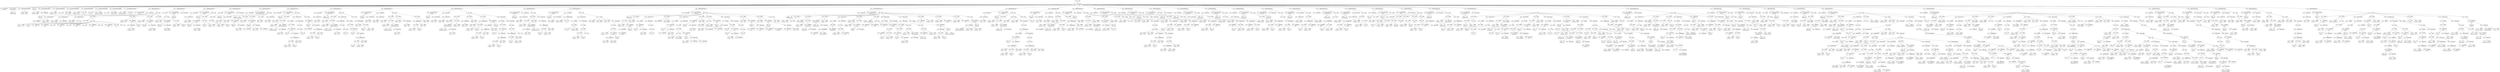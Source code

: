 digraph ast {
node [shape=none];
352389 [label=<<TABLE border='1' cellspacing='0' cellpadding='10' style='rounded' ><TR><TD border='0'>352389</TD><TD border='0'><B>Id</B></TD></TR><HR/><TR><TD border='0' cellpadding='5' colspan='2'>WP_REST_Request</TD></TR></TABLE>>];
352391 [label=<<TABLE border='1' cellspacing='0' cellpadding='10' style='rounded' ><TR><TD border='0'>352391</TD><TD border='0'><B>Implements</B></TD></TR><HR/><TR><TD border='0' cellpadding='5' colspan='2'>implements</TD></TR></TABLE>>];
352390 [label=<<TABLE border='1' cellspacing='0' cellpadding='10' style='rounded' ><TR><TD border='0'>352390</TD><TD border='0'><B>ClassName</B></TD></TR><HR/><TR><TD border='0' cellpadding='5' colspan='2'>WP_REST_Request</TD></TR></TABLE>>];
352390 -> 352389 [weight=2];
352397 [label=<<TABLE border='1' cellspacing='0' cellpadding='10' style='rounded' ><TR><TD border='0'>352397</TD><TD border='0'><B>ProtectedMemberDeclaration</B></TD></TR></TABLE>>];
352397 -> 352396 [weight=2];
352396 [label=<<TABLE border='1' cellspacing='0' cellpadding='10' style='rounded' ><TR><TD border='0'>352396</TD><TD border='0'><B>Variable</B></TD></TR><HR/><TR><TD border='0' cellpadding='5'>(1439, 6982)</TD><TD border='0' cellpadding='5'>params</TD></TR></TABLE>>];
352399 [label=<<TABLE border='1' cellspacing='0' cellpadding='10' style='rounded' ><TR><TD border='0'>352399</TD><TD border='0'><B>Array</B></TD></TR></TABLE>>];
352398 [label=<<TABLE border='1' cellspacing='0' cellpadding='10' style='rounded' ><TR><TD border='0'>352398</TD><TD border='0'><B>Variable</B></TD></TR><HR/><TR><TD border='0' cellpadding='5'>(0, 723)</TD><TD border='0' cellpadding='5'>headers</TD></TR></TABLE>>];
352393 [label=<<TABLE border='1' cellspacing='0' cellpadding='10' style='rounded' ><TR><TD border='0'>352393</TD><TD border='0'><B>Variable</B></TD></TR><HR/><TR><TD border='0' cellpadding='5'>(1439, 6981)</TD><TD border='0' cellpadding='5'>method</TD></TR></TABLE>>];
352392 [label=<<TABLE border='1' cellspacing='0' cellpadding='10' style='rounded' ><TR><TD border='0'>352392</TD><TD border='0'><B>Id</B></TD></TR><HR/><TR><TD border='0' cellpadding='5' colspan='2'>ArrayAccess</TD></TR></TABLE>>];
352395 [label=<<TABLE border='1' cellspacing='0' cellpadding='10' style='rounded' ><TR><TD border='0'>352395</TD><TD border='0'><B>ProtectedMemberDeclaration</B></TD></TR></TABLE>>];
352395 -> 352393 [weight=2];
352395 -> 352394 [weight=2];
352394 [label=<<TABLE border='1' cellspacing='0' cellpadding='10' style='rounded' ><TR><TD border='0'>352394</TD><TD border='0'><B>StringLiteral</B></TD></TR><HR/><TR><TD border='0' cellpadding='5' colspan='2'></TD></TR></TABLE>>];
352405 [label=<<TABLE border='1' cellspacing='0' cellpadding='10' style='rounded' ><TR><TD border='0'>352405</TD><TD border='0'><B>ProtectedMemberDeclaration</B></TD></TR></TABLE>>];
352405 -> 352404 [weight=2];
352404 [label=<<TABLE border='1' cellspacing='0' cellpadding='10' style='rounded' ><TR><TD border='0'>352404</TD><TD border='0'><B>Variable</B></TD></TR><HR/><TR><TD border='0' cellpadding='5'>(1439, 6984)</TD><TD border='0' cellpadding='5'>route</TD></TR></TABLE>>];
352407 [label=<<TABLE border='1' cellspacing='0' cellpadding='10' style='rounded' ><TR><TD border='0'>352407</TD><TD border='0'><B>Array</B></TD></TR></TABLE>>];
352406 [label=<<TABLE border='1' cellspacing='0' cellpadding='10' style='rounded' ><TR><TD border='0'>352406</TD><TD border='0'><B>Variable</B></TD></TR><HR/><TR><TD border='0' cellpadding='5'>(0, 4795)</TD><TD border='0' cellpadding='5'>attributes</TD></TR></TABLE>>];
352401 [label=<<TABLE border='1' cellspacing='0' cellpadding='10' style='rounded' ><TR><TD border='0'>352401</TD><TD border='0'><B>Variable</B></TD></TR><HR/><TR><TD border='0' cellpadding='5'>(1439, 6983)</TD><TD border='0' cellpadding='5'>body</TD></TR></TABLE>>];
352400 [label=<<TABLE border='1' cellspacing='0' cellpadding='10' style='rounded' ><TR><TD border='0'>352400</TD><TD border='0'><B>ProtectedMemberDeclaration</B></TD></TR></TABLE>>];
352400 -> 352398 [weight=2];
352400 -> 352399 [weight=2];
352403 [label=<<TABLE border='1' cellspacing='0' cellpadding='10' style='rounded' ><TR><TD border='0'>352403</TD><TD border='0'><B>ProtectedMemberDeclaration</B></TD></TR></TABLE>>];
352403 -> 352401 [weight=2];
352403 -> 352402 [weight=2];
352402 [label=<<TABLE border='1' cellspacing='0' cellpadding='10' style='rounded' ><TR><TD border='0'>352402</TD><TD border='0'><B>Null</B></TD></TR><HR/><TR><TD border='0' cellpadding='5' colspan='2'>null</TD></TR></TABLE>>];
352413 [label=<<TABLE border='1' cellspacing='0' cellpadding='10' style='rounded' ><TR><TD border='0'>352413</TD><TD border='0'><B>False</B></TD></TR><HR/><TR><TD border='0' cellpadding='5' colspan='2'>false</TD></TR></TABLE>>];
352412 [label=<<TABLE border='1' cellspacing='0' cellpadding='10' style='rounded' ><TR><TD border='0'>352412</TD><TD border='0'><B>Variable</B></TD></TR><HR/><TR><TD border='0' cellpadding='5'>(1439, 6986)</TD><TD border='0' cellpadding='5'>parsed_body</TD></TR></TABLE>>];
352415 [label=<<TABLE border='1' cellspacing='0' cellpadding='10' style='rounded' ><TR><TD border='0'>352415</TD><TD border='0'><B>Id</B></TD></TR><HR/><TR><TD border='0' cellpadding='5' colspan='2'>__construct</TD></TR></TABLE>>];
352414 [label=<<TABLE border='1' cellspacing='0' cellpadding='10' style='rounded' ><TR><TD border='0'>352414</TD><TD border='0'><B>ProtectedMemberDeclaration</B></TD></TR></TABLE>>];
352414 -> 352412 [weight=2];
352414 -> 352413 [weight=2];
352409 [label=<<TABLE border='1' cellspacing='0' cellpadding='10' style='rounded' ><TR><TD border='0'>352409</TD><TD border='0'><B>Variable</B></TD></TR><HR/><TR><TD border='0' cellpadding='5'>(1439, 6985)</TD><TD border='0' cellpadding='5'>parsed_json</TD></TR></TABLE>>];
352408 [label=<<TABLE border='1' cellspacing='0' cellpadding='10' style='rounded' ><TR><TD border='0'>352408</TD><TD border='0'><B>ProtectedMemberDeclaration</B></TD></TR></TABLE>>];
352408 -> 352406 [weight=2];
352408 -> 352407 [weight=2];
352411 [label=<<TABLE border='1' cellspacing='0' cellpadding='10' style='rounded' ><TR><TD border='0'>352411</TD><TD border='0'><B>ProtectedMemberDeclaration</B></TD></TR></TABLE>>];
352411 -> 352409 [weight=2];
352411 -> 352410 [weight=2];
352410 [label=<<TABLE border='1' cellspacing='0' cellpadding='10' style='rounded' ><TR><TD border='0'>352410</TD><TD border='0'><B>False</B></TD></TR><HR/><TR><TD border='0' cellpadding='5' colspan='2'>false</TD></TR></TABLE>>];
352421 [label=<<TABLE border='1' cellspacing='0' cellpadding='10' style='rounded' ><TR><TD border='0'>352421</TD><TD border='0'><B>StringLiteral</B></TD></TR><HR/><TR><TD border='0' cellpadding='5' colspan='2'></TD></TR></TABLE>>];
352420 [label=<<TABLE border='1' cellspacing='0' cellpadding='10' style='rounded' ><TR><TD border='0'>352420</TD><TD border='0'><B>Variable</B></TD></TR><HR/><TR><TD border='0' cellpadding='5'>(1439, 6984)</TD><TD border='0' cellpadding='5'>route</TD></TR></TABLE>>];
352423 [label=<<TABLE border='1' cellspacing='0' cellpadding='10' style='rounded' ><TR><TD border='0'>352423</TD><TD border='0'><B>Variable</B></TD></TR><HR/><TR><TD border='0' cellpadding='5'>(0, 4795)</TD><TD border='0' cellpadding='5'>attributes</TD></TR></TABLE>>];
352422 [label=<<TABLE border='1' cellspacing='0' cellpadding='10' style='rounded' ><TR><TD border='0'>352422</TD><TD border='0'><B>OptValueParameter</B></TD></TR></TABLE>>];
352422 -> 352420 [weight=2];
352422 -> 352421 [weight=2];
352417 [label=<<TABLE border='1' cellspacing='0' cellpadding='10' style='rounded' ><TR><TD border='0'>352417</TD><TD border='0'><B>Variable</B></TD></TR><HR/><TR><TD border='0' cellpadding='5'>(1439, 6981)</TD><TD border='0' cellpadding='5'>method</TD></TR></TABLE>>];
352416 [label=<<TABLE border='1' cellspacing='0' cellpadding='10' style='rounded' ><TR><TD border='0'>352416</TD><TD border='0'><B>ReturnValueMethod</B></TD></TR><HR/><TR><TD border='0' cellpadding='5' colspan='2'>__construct</TD></TR></TABLE>>];
352416 -> 352415 [weight=2];
352419 [label=<<TABLE border='1' cellspacing='0' cellpadding='10' style='rounded' ><TR><TD border='0'>352419</TD><TD border='0'><B>OptValueParameter</B></TD></TR></TABLE>>];
352419 -> 352417 [weight=2];
352419 -> 352418 [weight=2];
352418 [label=<<TABLE border='1' cellspacing='0' cellpadding='10' style='rounded' ><TR><TD border='0'>352418</TD><TD border='0'><B>StringLiteral</B></TD></TR><HR/><TR><TD border='0' cellpadding='5' colspan='2'></TD></TR></TABLE>>];
352429 [label=<<TABLE border='1' cellspacing='0' cellpadding='10' style='rounded' ><TR><TD border='0'>352429</TD><TD border='0'><B>BinOP</B></TD></TR><HR/><TR><TD border='0' cellpadding='5' colspan='2'>-&gt;</TD></TR></TABLE>>];
352429 -> 352427 [weight=2];
352429 -> 352428 [weight=2];
352428 [label=<<TABLE border='1' cellspacing='0' cellpadding='10' style='rounded' ><TR><TD border='0'>352428</TD><TD border='0'><B>Id</B></TD></TR><HR/><TR><TD border='0' cellpadding='5' colspan='2'>params</TD></TR></TABLE>>];
352431 [label=<<TABLE border='1' cellspacing='0' cellpadding='10' style='rounded' ><TR><TD border='0'>352431</TD><TD border='0'><B>StringLiteral</B></TD></TR><HR/><TR><TD border='0' cellpadding='5' colspan='2'>URL</TD></TR></TABLE>>];
352430 [label=<<TABLE border='1' cellspacing='0' cellpadding='10' style='rounded' ><TR><TD border='0'>352430</TD><TD border='0'><B>BinOP</B></TD></TR><HR/><TR><TD border='0' cellpadding='5' colspan='2'>=</TD></TR></TABLE>>];
352430 -> 352429 [weight=2];
352430 -> 352443 [weight=2];
352425 [label=<<TABLE border='1' cellspacing='0' cellpadding='10' style='rounded' ><TR><TD border='0'>352425</TD><TD border='0'><B>OptValueParameter</B></TD></TR></TABLE>>];
352425 -> 352423 [weight=2];
352425 -> 352424 [weight=2];
352424 [label=<<TABLE border='1' cellspacing='0' cellpadding='10' style='rounded' ><TR><TD border='0'>352424</TD><TD border='0'><B>Array</B></TD></TR></TABLE>>];
352427 [label=<<TABLE border='1' cellspacing='0' cellpadding='10' style='rounded' ><TR><TD border='0'>352427</TD><TD border='0'><B>Variable</B></TD></TR><HR/><TR><TD border='0' cellpadding='5'>(1439, 6987)</TD><TD border='0' cellpadding='5'>this</TD></TR></TABLE>>];
352426 [label=<<TABLE border='1' cellspacing='0' cellpadding='10' style='rounded' ><TR><TD border='0'>352426</TD><TD border='0'><B>ParameterList</B></TD></TR></TABLE>>];
352426 -> 352419 [weight=2];
352426 -> 352422 [weight=2];
352426 -> 352425 [weight=2];
352437 [label=<<TABLE border='1' cellspacing='0' cellpadding='10' style='rounded' ><TR><TD border='0'>352437</TD><TD border='0'><B>StringLiteral</B></TD></TR><HR/><TR><TD border='0' cellpadding='5' colspan='2'>FILES</TD></TR></TABLE>>];
352436 [label=<<TABLE border='1' cellspacing='0' cellpadding='10' style='rounded' ><TR><TD border='0'>352436</TD><TD border='0'><B>Array</B></TD></TR></TABLE>>];
352439 [label=<<TABLE border='1' cellspacing='0' cellpadding='10' style='rounded' ><TR><TD border='0'>352439</TD><TD border='0'><B>StringLiteral</B></TD></TR><HR/><TR><TD border='0' cellpadding='5' colspan='2'>JSON</TD></TR></TABLE>>];
352438 [label=<<TABLE border='1' cellspacing='0' cellpadding='10' style='rounded' ><TR><TD border='0'>352438</TD><TD border='0'><B>Array</B></TD></TR></TABLE>>];
352433 [label=<<TABLE border='1' cellspacing='0' cellpadding='10' style='rounded' ><TR><TD border='0'>352433</TD><TD border='0'><B>StringLiteral</B></TD></TR><HR/><TR><TD border='0' cellpadding='5' colspan='2'>GET</TD></TR></TABLE>>];
352432 [label=<<TABLE border='1' cellspacing='0' cellpadding='10' style='rounded' ><TR><TD border='0'>352432</TD><TD border='0'><B>Array</B></TD></TR></TABLE>>];
352435 [label=<<TABLE border='1' cellspacing='0' cellpadding='10' style='rounded' ><TR><TD border='0'>352435</TD><TD border='0'><B>StringLiteral</B></TD></TR><HR/><TR><TD border='0' cellpadding='5' colspan='2'>POST</TD></TR></TABLE>>];
352434 [label=<<TABLE border='1' cellspacing='0' cellpadding='10' style='rounded' ><TR><TD border='0'>352434</TD><TD border='0'><B>Array</B></TD></TR></TABLE>>];
352445 [label=<<TABLE border='1' cellspacing='0' cellpadding='10' style='rounded' ><TR><TD border='0'>352445</TD><TD border='0'><B>Id</B></TD></TR><HR/><TR><TD border='0' cellpadding='5' colspan='2'>set_method</TD></TR></TABLE>>];
352444 [label=<<TABLE border='1' cellspacing='0' cellpadding='10' style='rounded' ><TR><TD border='0'>352444</TD><TD border='0'><B>Variable</B></TD></TR><HR/><TR><TD border='0' cellpadding='5'>(1439, 6987)</TD><TD border='0' cellpadding='5'>this</TD></TR></TABLE>>];
352447 [label=<<TABLE border='1' cellspacing='0' cellpadding='10' style='rounded' ><TR><TD border='0'>352447</TD><TD border='0'><B>ArgumentList</B></TD></TR></TABLE>>];
352447 -> 352446 [weight=2];
352446 [label=<<TABLE border='1' cellspacing='0' cellpadding='10' style='rounded' ><TR><TD border='0'>352446</TD><TD border='0'><B>Variable</B></TD></TR><HR/><TR><TD border='0' cellpadding='5'>(1439, 6981)</TD><TD border='0' cellpadding='5'>method</TD></TR></TABLE>>];
352441 [label=<<TABLE border='1' cellspacing='0' cellpadding='10' style='rounded' ><TR><TD border='0'>352441</TD><TD border='0'><B>StringLiteral</B></TD></TR><HR/><TR><TD border='0' cellpadding='5' colspan='2'>defaults</TD></TR></TABLE>>];
352440 [label=<<TABLE border='1' cellspacing='0' cellpadding='10' style='rounded' ><TR><TD border='0'>352440</TD><TD border='0'><B>Null</B></TD></TR><HR/><TR><TD border='0' cellpadding='5' colspan='2'>null</TD></TR></TABLE>>];
352443 [label=<<TABLE border='1' cellspacing='0' cellpadding='10' style='rounded' ><TR><TD border='0'>352443</TD><TD border='0'><B>Array</B></TD></TR></TABLE>>];
352443 -> 352431 [weight=2];
352443 -> 352432 [weight=2];
352443 -> 352433 [weight=2];
352443 -> 352434 [weight=2];
352443 -> 352435 [weight=2];
352443 -> 352436 [weight=2];
352443 -> 352437 [weight=2];
352443 -> 352438 [weight=2];
352443 -> 352439 [weight=2];
352443 -> 352440 [weight=2];
352443 -> 352441 [weight=2];
352443 -> 352442 [weight=2];
352442 [label=<<TABLE border='1' cellspacing='0' cellpadding='10' style='rounded' ><TR><TD border='0'>352442</TD><TD border='0'><B>Array</B></TD></TR></TABLE>>];
352453 [label=<<TABLE border='1' cellspacing='0' cellpadding='10' style='rounded' ><TR><TD border='0'>352453</TD><TD border='0'><B>ArgumentList</B></TD></TR></TABLE>>];
352453 -> 352452 [weight=2];
352452 [label=<<TABLE border='1' cellspacing='0' cellpadding='10' style='rounded' ><TR><TD border='0'>352452</TD><TD border='0'><B>Variable</B></TD></TR><HR/><TR><TD border='0' cellpadding='5'>(1439, 6984)</TD><TD border='0' cellpadding='5'>route</TD></TR></TABLE>>];
352455 [label=<<TABLE border='1' cellspacing='0' cellpadding='10' style='rounded' ><TR><TD border='0'>352455</TD><TD border='0'><B>BinOP</B></TD></TR><HR/><TR><TD border='0' cellpadding='5' colspan='2'>-&gt;</TD></TR></TABLE>>];
352455 -> 352450 [weight=2];
352455 -> 352454 [weight=2];
352454 [label=<<TABLE border='1' cellspacing='0' cellpadding='10' style='rounded' ><TR><TD border='0'>352454</TD><TD border='0'><B>MethodCall</B></TD></TR><HR/><TR><TD border='0' cellpadding='5' colspan='2'>set_route</TD></TR></TABLE>>];
352454 -> 352451 [weight=2];
352454 -> 352453 [weight=2];
352449 [label=<<TABLE border='1' cellspacing='0' cellpadding='10' style='rounded' ><TR><TD border='0'>352449</TD><TD border='0'><B>BinOP</B></TD></TR><HR/><TR><TD border='0' cellpadding='5' colspan='2'>-&gt;</TD></TR></TABLE>>];
352449 -> 352444 [weight=2];
352449 -> 352448 [weight=2];
352448 [label=<<TABLE border='1' cellspacing='0' cellpadding='10' style='rounded' ><TR><TD border='0'>352448</TD><TD border='0'><B>MethodCall</B></TD></TR><HR/><TR><TD border='0' cellpadding='5' colspan='2'>set_method</TD></TR></TABLE>>];
352448 -> 352445 [weight=2];
352448 -> 352447 [weight=2];
352451 [label=<<TABLE border='1' cellspacing='0' cellpadding='10' style='rounded' ><TR><TD border='0'>352451</TD><TD border='0'><B>Id</B></TD></TR><HR/><TR><TD border='0' cellpadding='5' colspan='2'>set_route</TD></TR></TABLE>>];
352450 [label=<<TABLE border='1' cellspacing='0' cellpadding='10' style='rounded' ><TR><TD border='0'>352450</TD><TD border='0'><B>Variable</B></TD></TR><HR/><TR><TD border='0' cellpadding='5'>(1439, 6987)</TD><TD border='0' cellpadding='5'>this</TD></TR></TABLE>>];
352461 [label=<<TABLE border='1' cellspacing='0' cellpadding='10' style='rounded' ><TR><TD border='0'>352461</TD><TD border='0'><B>BinOP</B></TD></TR><HR/><TR><TD border='0' cellpadding='5' colspan='2'>-&gt;</TD></TR></TABLE>>];
352461 -> 352456 [weight=2];
352461 -> 352460 [weight=2];
352460 [label=<<TABLE border='1' cellspacing='0' cellpadding='10' style='rounded' ><TR><TD border='0'>352460</TD><TD border='0'><B>MethodCall</B></TD></TR><HR/><TR><TD border='0' cellpadding='5' colspan='2'>set_attributes</TD></TR></TABLE>>];
352460 -> 352457 [weight=2];
352460 -> 352459 [weight=2];
352463 [label=<<TABLE border='1' cellspacing='0' cellpadding='10' style='rounded' ><TR><TD border='0'>352463</TD><TD border='0'><B>PublicMethodStatement</B></TD></TR></TABLE>>];
352463 -> 352416 [weight=2];
352463 -> 352426 [weight=2];
352463 -> 352462 [weight=2];
352462 [label=<<TABLE border='1' cellspacing='0' cellpadding='10' style='rounded' ><TR><TD border='0'>352462</TD><TD border='0'><B>Block</B></TD></TR></TABLE>>];
352462 -> 352430 [weight=2];
352462 -> 352449 [weight=2];
352462 -> 352455 [weight=2];
352462 -> 352461 [weight=2];
352457 [label=<<TABLE border='1' cellspacing='0' cellpadding='10' style='rounded' ><TR><TD border='0'>352457</TD><TD border='0'><B>Id</B></TD></TR><HR/><TR><TD border='0' cellpadding='5' colspan='2'>set_attributes</TD></TR></TABLE>>];
352456 [label=<<TABLE border='1' cellspacing='0' cellpadding='10' style='rounded' ><TR><TD border='0'>352456</TD><TD border='0'><B>Variable</B></TD></TR><HR/><TR><TD border='0' cellpadding='5'>(1439, 6987)</TD><TD border='0' cellpadding='5'>this</TD></TR></TABLE>>];
352459 [label=<<TABLE border='1' cellspacing='0' cellpadding='10' style='rounded' ><TR><TD border='0'>352459</TD><TD border='0'><B>ArgumentList</B></TD></TR></TABLE>>];
352459 -> 352458 [weight=2];
352458 [label=<<TABLE border='1' cellspacing='0' cellpadding='10' style='rounded' ><TR><TD border='0'>352458</TD><TD border='0'><B>Variable</B></TD></TR><HR/><TR><TD border='0' cellpadding='5'>(0, 4795)</TD><TD border='0' cellpadding='5'>attributes</TD></TR></TABLE>>];
352469 [label=<<TABLE border='1' cellspacing='0' cellpadding='10' style='rounded' ><TR><TD border='0'>352469</TD><TD border='0'><B>BinOP</B></TD></TR><HR/><TR><TD border='0' cellpadding='5' colspan='2'>-&gt;</TD></TR></TABLE>>];
352469 -> 352467 [weight=2];
352469 -> 352468 [weight=2];
352468 [label=<<TABLE border='1' cellspacing='0' cellpadding='10' style='rounded' ><TR><TD border='0'>352468</TD><TD border='0'><B>Id</B></TD></TR><HR/><TR><TD border='0' cellpadding='5' colspan='2'>method</TD></TR></TABLE>>];
352471 [label=<<TABLE border='1' cellspacing='0' cellpadding='10' style='rounded' ><TR><TD border='0'>352471</TD><TD border='0'><B>Block</B></TD></TR></TABLE>>];
352471 -> 352470 [weight=2];
352470 [label=<<TABLE border='1' cellspacing='0' cellpadding='10' style='rounded' ><TR><TD border='0'>352470</TD><TD border='0'><B>Return</B></TD></TR></TABLE>>];
352470 -> 352469 [weight=2];
352465 [label=<<TABLE border='1' cellspacing='0' cellpadding='10' style='rounded' ><TR><TD border='0'>352465</TD><TD border='0'><B>ReturnValueMethod</B></TD></TR><HR/><TR><TD border='0' cellpadding='5' colspan='2'>get_method</TD></TR></TABLE>>];
352465 -> 352464 [weight=2];
352464 [label=<<TABLE border='1' cellspacing='0' cellpadding='10' style='rounded' ><TR><TD border='0'>352464</TD><TD border='0'><B>Id</B></TD></TR><HR/><TR><TD border='0' cellpadding='5' colspan='2'>get_method</TD></TR></TABLE>>];
352467 [label=<<TABLE border='1' cellspacing='0' cellpadding='10' style='rounded' ><TR><TD border='0'>352467</TD><TD border='0'><B>Variable</B></TD></TR><HR/><TR><TD border='0' cellpadding='5'>(1439, 6987)</TD><TD border='0' cellpadding='5'>this</TD></TR></TABLE>>];
352466 [label=<<TABLE border='1' cellspacing='0' cellpadding='10' style='rounded' ><TR><TD border='0'>352466</TD><TD border='0'><B>ParameterList</B></TD></TR></TABLE>>];
352477 [label=<<TABLE border='1' cellspacing='0' cellpadding='10' style='rounded' ><TR><TD border='0'>352477</TD><TD border='0'><B>ParameterList</B></TD></TR></TABLE>>];
352477 -> 352476 [weight=2];
352476 [label=<<TABLE border='1' cellspacing='0' cellpadding='10' style='rounded' ><TR><TD border='0'>352476</TD><TD border='0'><B>ValueParameter</B></TD></TR></TABLE>>];
352476 -> 352475 [weight=2];
352479 [label=<<TABLE border='1' cellspacing='0' cellpadding='10' style='rounded' ><TR><TD border='0'>352479</TD><TD border='0'><B>Id</B></TD></TR><HR/><TR><TD border='0' cellpadding='5' colspan='2'>method</TD></TR></TABLE>>];
352478 [label=<<TABLE border='1' cellspacing='0' cellpadding='10' style='rounded' ><TR><TD border='0'>352478</TD><TD border='0'><B>Variable</B></TD></TR><HR/><TR><TD border='0' cellpadding='5'>(1439, 6987)</TD><TD border='0' cellpadding='5'>this</TD></TR></TABLE>>];
352473 [label=<<TABLE border='1' cellspacing='0' cellpadding='10' style='rounded' ><TR><TD border='0'>352473</TD><TD border='0'><B>Id</B></TD></TR><HR/><TR><TD border='0' cellpadding='5' colspan='2'>set_method</TD></TR></TABLE>>];
352472 [label=<<TABLE border='1' cellspacing='0' cellpadding='10' style='rounded' ><TR><TD border='0'>352472</TD><TD border='0'><B>PublicMethodStatement</B></TD></TR></TABLE>>];
352472 -> 352465 [weight=2];
352472 -> 352466 [weight=2];
352472 -> 352471 [weight=2];
352475 [label=<<TABLE border='1' cellspacing='0' cellpadding='10' style='rounded' ><TR><TD border='0'>352475</TD><TD border='0'><B>Variable</B></TD></TR><HR/><TR><TD border='0' cellpadding='5'>(1439, 6981)</TD><TD border='0' cellpadding='5'>method</TD></TR></TABLE>>];
352474 [label=<<TABLE border='1' cellspacing='0' cellpadding='10' style='rounded' ><TR><TD border='0'>352474</TD><TD border='0'><B>ReturnValueMethod</B></TD></TR><HR/><TR><TD border='0' cellpadding='5' colspan='2'>set_method</TD></TR></TABLE>>];
352474 -> 352473 [weight=2];
352485 [label=<<TABLE border='1' cellspacing='0' cellpadding='10' style='rounded' ><TR><TD border='0'>352485</TD><TD border='0'><B>FunctionCall</B></TD></TR><HR/><TR><TD border='0' cellpadding='5' colspan='2'>strtoupper</TD></TR></TABLE>>];
352485 -> 352482 [weight=2];
352485 -> 352484 [weight=2];
352484 [label=<<TABLE border='1' cellspacing='0' cellpadding='10' style='rounded' ><TR><TD border='0'>352484</TD><TD border='0'><B>ArgumentList</B></TD></TR></TABLE>>];
352484 -> 352483 [weight=2];
352487 [label=<<TABLE border='1' cellspacing='0' cellpadding='10' style='rounded' ><TR><TD border='0'>352487</TD><TD border='0'><B>PublicMethodStatement</B></TD></TR></TABLE>>];
352487 -> 352474 [weight=2];
352487 -> 352477 [weight=2];
352487 -> 352486 [weight=2];
352486 [label=<<TABLE border='1' cellspacing='0' cellpadding='10' style='rounded' ><TR><TD border='0'>352486</TD><TD border='0'><B>Block</B></TD></TR></TABLE>>];
352486 -> 352481 [weight=2];
352481 [label=<<TABLE border='1' cellspacing='0' cellpadding='10' style='rounded' ><TR><TD border='0'>352481</TD><TD border='0'><B>BinOP</B></TD></TR><HR/><TR><TD border='0' cellpadding='5' colspan='2'>=</TD></TR></TABLE>>];
352481 -> 352480 [weight=2];
352481 -> 352485 [weight=2];
352480 [label=<<TABLE border='1' cellspacing='0' cellpadding='10' style='rounded' ><TR><TD border='0'>352480</TD><TD border='0'><B>BinOP</B></TD></TR><HR/><TR><TD border='0' cellpadding='5' colspan='2'>-&gt;</TD></TR></TABLE>>];
352480 -> 352478 [weight=2];
352480 -> 352479 [weight=2];
352483 [label=<<TABLE border='1' cellspacing='0' cellpadding='10' style='rounded' ><TR><TD border='0'>352483</TD><TD border='0'><B>Variable</B></TD></TR><HR/><TR><TD border='0' cellpadding='5'>(1439, 6981)</TD><TD border='0' cellpadding='5'>method</TD></TR></TABLE>>];
352482 [label=<<TABLE border='1' cellspacing='0' cellpadding='10' style='rounded' ><TR><TD border='0'>352482</TD><TD border='0'><B>Id</B></TD></TR><HR/><TR><TD border='0' cellpadding='5' colspan='2'>strtoupper</TD></TR></TABLE>>];
352493 [label=<<TABLE border='1' cellspacing='0' cellpadding='10' style='rounded' ><TR><TD border='0'>352493</TD><TD border='0'><B>BinOP</B></TD></TR><HR/><TR><TD border='0' cellpadding='5' colspan='2'>-&gt;</TD></TR></TABLE>>];
352493 -> 352491 [weight=2];
352493 -> 352492 [weight=2];
352492 [label=<<TABLE border='1' cellspacing='0' cellpadding='10' style='rounded' ><TR><TD border='0'>352492</TD><TD border='0'><B>Id</B></TD></TR><HR/><TR><TD border='0' cellpadding='5' colspan='2'>headers</TD></TR></TABLE>>];
352495 [label=<<TABLE border='1' cellspacing='0' cellpadding='10' style='rounded' ><TR><TD border='0'>352495</TD><TD border='0'><B>Block</B></TD></TR></TABLE>>];
352495 -> 352494 [weight=2];
352494 [label=<<TABLE border='1' cellspacing='0' cellpadding='10' style='rounded' ><TR><TD border='0'>352494</TD><TD border='0'><B>Return</B></TD></TR></TABLE>>];
352494 -> 352493 [weight=2];
352489 [label=<<TABLE border='1' cellspacing='0' cellpadding='10' style='rounded' ><TR><TD border='0'>352489</TD><TD border='0'><B>ReturnValueMethod</B></TD></TR><HR/><TR><TD border='0' cellpadding='5' colspan='2'>get_headers</TD></TR></TABLE>>];
352489 -> 352488 [weight=2];
352488 [label=<<TABLE border='1' cellspacing='0' cellpadding='10' style='rounded' ><TR><TD border='0'>352488</TD><TD border='0'><B>Id</B></TD></TR><HR/><TR><TD border='0' cellpadding='5' colspan='2'>get_headers</TD></TR></TABLE>>];
352491 [label=<<TABLE border='1' cellspacing='0' cellpadding='10' style='rounded' ><TR><TD border='0'>352491</TD><TD border='0'><B>Variable</B></TD></TR><HR/><TR><TD border='0' cellpadding='5'>(1439, 6987)</TD><TD border='0' cellpadding='5'>this</TD></TR></TABLE>>];
352490 [label=<<TABLE border='1' cellspacing='0' cellpadding='10' style='rounded' ><TR><TD border='0'>352490</TD><TD border='0'><B>ParameterList</B></TD></TR></TABLE>>];
352501 [label=<<TABLE border='1' cellspacing='0' cellpadding='10' style='rounded' ><TR><TD border='0'>352501</TD><TD border='0'><B>ParameterList</B></TD></TR></TABLE>>];
352501 -> 352500 [weight=2];
352500 [label=<<TABLE border='1' cellspacing='0' cellpadding='10' style='rounded' ><TR><TD border='0'>352500</TD><TD border='0'><B>ValueParameter</B></TD></TR></TABLE>>];
352500 -> 352499 [weight=2];
352503 [label=<<TABLE border='1' cellspacing='0' cellpadding='10' style='rounded' ><TR><TD border='0'>352503</TD><TD border='0'><B>BinOP</B></TD></TR><HR/><TR><TD border='0' cellpadding='5' colspan='2'>=</TD></TR></TABLE>>];
352503 -> 352502 [weight=2];
352503 -> 352507 [weight=2];
352502 [label=<<TABLE border='1' cellspacing='0' cellpadding='10' style='rounded' ><TR><TD border='0'>352502</TD><TD border='0'><B>Variable</B></TD></TR><HR/><TR><TD border='0' cellpadding='5'>(0, 816)</TD><TD border='0' cellpadding='5'>key</TD></TR></TABLE>>];
352497 [label=<<TABLE border='1' cellspacing='0' cellpadding='10' style='rounded' ><TR><TD border='0'>352497</TD><TD border='0'><B>Id</B></TD></TR><HR/><TR><TD border='0' cellpadding='5' colspan='2'>canonicalize_header_name</TD></TR></TABLE>>];
352496 [label=<<TABLE border='1' cellspacing='0' cellpadding='10' style='rounded' ><TR><TD border='0'>352496</TD><TD border='0'><B>PublicMethodStatement</B></TD></TR></TABLE>>];
352496 -> 352489 [weight=2];
352496 -> 352490 [weight=2];
352496 -> 352495 [weight=2];
352499 [label=<<TABLE border='1' cellspacing='0' cellpadding='10' style='rounded' ><TR><TD border='0'>352499</TD><TD border='0'><B>Variable</B></TD></TR><HR/><TR><TD border='0' cellpadding='5'>(0, 816)</TD><TD border='0' cellpadding='5'>key</TD></TR></TABLE>>];
352498 [label=<<TABLE border='1' cellspacing='0' cellpadding='10' style='rounded' ><TR><TD border='0'>352498</TD><TD border='0'><B>ReturnValueMethod</B></TD></TR><HR/><TR><TD border='0' cellpadding='5' colspan='2'>canonicalize_header_name</TD></TR></TABLE>>];
352498 -> 352497 [weight=2];
352509 [label=<<TABLE border='1' cellspacing='0' cellpadding='10' style='rounded' ><TR><TD border='0'>352509</TD><TD border='0'><B>BinOP</B></TD></TR><HR/><TR><TD border='0' cellpadding='5' colspan='2'>=</TD></TR></TABLE>>];
352509 -> 352508 [weight=2];
352509 -> 352515 [weight=2];
352508 [label=<<TABLE border='1' cellspacing='0' cellpadding='10' style='rounded' ><TR><TD border='0'>352508</TD><TD border='0'><B>Variable</B></TD></TR><HR/><TR><TD border='0' cellpadding='5'>(0, 816)</TD><TD border='0' cellpadding='5'>key</TD></TR></TABLE>>];
352511 [label=<<TABLE border='1' cellspacing='0' cellpadding='10' style='rounded' ><TR><TD border='0'>352511</TD><TD border='0'><B>StringLiteral</B></TD></TR><HR/><TR><TD border='0' cellpadding='5' colspan='2'>-</TD></TR></TABLE>>];
352510 [label=<<TABLE border='1' cellspacing='0' cellpadding='10' style='rounded' ><TR><TD border='0'>352510</TD><TD border='0'><B>Id</B></TD></TR><HR/><TR><TD border='0' cellpadding='5' colspan='2'>str_replace</TD></TR></TABLE>>];
352505 [label=<<TABLE border='1' cellspacing='0' cellpadding='10' style='rounded' ><TR><TD border='0'>352505</TD><TD border='0'><B>Variable</B></TD></TR><HR/><TR><TD border='0' cellpadding='5'>(0, 816)</TD><TD border='0' cellpadding='5'>key</TD></TR></TABLE>>];
352504 [label=<<TABLE border='1' cellspacing='0' cellpadding='10' style='rounded' ><TR><TD border='0'>352504</TD><TD border='0'><B>Id</B></TD></TR><HR/><TR><TD border='0' cellpadding='5' colspan='2'>strtolower</TD></TR></TABLE>>];
352507 [label=<<TABLE border='1' cellspacing='0' cellpadding='10' style='rounded' ><TR><TD border='0'>352507</TD><TD border='0'><B>FunctionCall</B></TD></TR><HR/><TR><TD border='0' cellpadding='5' colspan='2'>strtolower</TD></TR></TABLE>>];
352507 -> 352504 [weight=2];
352507 -> 352506 [weight=2];
352506 [label=<<TABLE border='1' cellspacing='0' cellpadding='10' style='rounded' ><TR><TD border='0'>352506</TD><TD border='0'><B>ArgumentList</B></TD></TR></TABLE>>];
352506 -> 352505 [weight=2];
352517 [label=<<TABLE border='1' cellspacing='0' cellpadding='10' style='rounded' ><TR><TD border='0'>352517</TD><TD border='0'><B>Return</B></TD></TR></TABLE>>];
352517 -> 352516 [weight=2];
352516 [label=<<TABLE border='1' cellspacing='0' cellpadding='10' style='rounded' ><TR><TD border='0'>352516</TD><TD border='0'><B>Variable</B></TD></TR><HR/><TR><TD border='0' cellpadding='5'>(0, 816)</TD><TD border='0' cellpadding='5'>key</TD></TR></TABLE>>];
352519 [label=<<TABLE border='1' cellspacing='0' cellpadding='10' style='rounded' ><TR><TD border='0'>352519</TD><TD border='0'><B>PublicMethodStatement</B></TD></TR></TABLE>>];
352519 -> 352498 [weight=2];
352519 -> 352501 [weight=2];
352519 -> 352518 [weight=2];
352518 [label=<<TABLE border='1' cellspacing='0' cellpadding='10' style='rounded' ><TR><TD border='0'>352518</TD><TD border='0'><B>Block</B></TD></TR></TABLE>>];
352518 -> 352503 [weight=2];
352518 -> 352509 [weight=2];
352518 -> 352517 [weight=2];
352513 [label=<<TABLE border='1' cellspacing='0' cellpadding='10' style='rounded' ><TR><TD border='0'>352513</TD><TD border='0'><B>Variable</B></TD></TR><HR/><TR><TD border='0' cellpadding='5'>(0, 816)</TD><TD border='0' cellpadding='5'>key</TD></TR></TABLE>>];
352512 [label=<<TABLE border='1' cellspacing='0' cellpadding='10' style='rounded' ><TR><TD border='0'>352512</TD><TD border='0'><B>StringLiteral</B></TD></TR><HR/><TR><TD border='0' cellpadding='5' colspan='2'>_</TD></TR></TABLE>>];
352515 [label=<<TABLE border='1' cellspacing='0' cellpadding='10' style='rounded' ><TR><TD border='0'>352515</TD><TD border='0'><B>FunctionCall</B></TD></TR><HR/><TR><TD border='0' cellpadding='5' colspan='2'>str_replace</TD></TR></TABLE>>];
352515 -> 352510 [weight=2];
352515 -> 352514 [weight=2];
352514 [label=<<TABLE border='1' cellspacing='0' cellpadding='10' style='rounded' ><TR><TD border='0'>352514</TD><TD border='0'><B>ArgumentList</B></TD></TR></TABLE>>];
352514 -> 352511 [weight=2];
352514 -> 352512 [weight=2];
352514 -> 352513 [weight=2];
352525 [label=<<TABLE border='1' cellspacing='0' cellpadding='10' style='rounded' ><TR><TD border='0'>352525</TD><TD border='0'><B>Variable</B></TD></TR><HR/><TR><TD border='0' cellpadding='5'>(0, 816)</TD><TD border='0' cellpadding='5'>key</TD></TR></TABLE>>];
352524 [label=<<TABLE border='1' cellspacing='0' cellpadding='10' style='rounded' ><TR><TD border='0'>352524</TD><TD border='0'><B>ParameterList</B></TD></TR></TABLE>>];
352524 -> 352523 [weight=2];
352527 [label=<<TABLE border='1' cellspacing='0' cellpadding='10' style='rounded' ><TR><TD border='0'>352527</TD><TD border='0'><B>Variable</B></TD></TR><HR/><TR><TD border='0' cellpadding='5'>(1439, 6987)</TD><TD border='0' cellpadding='5'>this</TD></TR></TABLE>>];
352526 [label=<<TABLE border='1' cellspacing='0' cellpadding='10' style='rounded' ><TR><TD border='0'>352526</TD><TD border='0'><B>BinOP</B></TD></TR><HR/><TR><TD border='0' cellpadding='5' colspan='2'>=</TD></TR></TABLE>>];
352526 -> 352525 [weight=2];
352526 -> 352532 [weight=2];
352521 [label=<<TABLE border='1' cellspacing='0' cellpadding='10' style='rounded' ><TR><TD border='0'>352521</TD><TD border='0'><B>ReturnValueMethod</B></TD></TR><HR/><TR><TD border='0' cellpadding='5' colspan='2'>get_header</TD></TR></TABLE>>];
352521 -> 352520 [weight=2];
352520 [label=<<TABLE border='1' cellspacing='0' cellpadding='10' style='rounded' ><TR><TD border='0'>352520</TD><TD border='0'><B>Id</B></TD></TR><HR/><TR><TD border='0' cellpadding='5' colspan='2'>get_header</TD></TR></TABLE>>];
352523 [label=<<TABLE border='1' cellspacing='0' cellpadding='10' style='rounded' ><TR><TD border='0'>352523</TD><TD border='0'><B>ValueParameter</B></TD></TR></TABLE>>];
352523 -> 352522 [weight=2];
352522 [label=<<TABLE border='1' cellspacing='0' cellpadding='10' style='rounded' ><TR><TD border='0'>352522</TD><TD border='0'><B>Variable</B></TD></TR><HR/><TR><TD border='0' cellpadding='5'>(0, 816)</TD><TD border='0' cellpadding='5'>key</TD></TR></TABLE>>];
352532 [label=<<TABLE border='1' cellspacing='0' cellpadding='10' style='rounded' ><TR><TD border='0'>352532</TD><TD border='0'><B>BinOP</B></TD></TR><HR/><TR><TD border='0' cellpadding='5' colspan='2'>-&gt;</TD></TR></TABLE>>];
352532 -> 352527 [weight=2];
352532 -> 352531 [weight=2];
352535 [label=<<TABLE border='1' cellspacing='0' cellpadding='10' style='rounded' ><TR><TD border='0'>352535</TD><TD border='0'><B>Variable</B></TD></TR><HR/><TR><TD border='0' cellpadding='5'>(1439, 6987)</TD><TD border='0' cellpadding='5'>this</TD></TR></TABLE>>];
352534 [label=<<TABLE border='1' cellspacing='0' cellpadding='10' style='rounded' ><TR><TD border='0'>352534</TD><TD border='0'><B>Id</B></TD></TR><HR/><TR><TD border='0' cellpadding='5' colspan='2'>isset</TD></TR></TABLE>>];
352529 [label=<<TABLE border='1' cellspacing='0' cellpadding='10' style='rounded' ><TR><TD border='0'>352529</TD><TD border='0'><B>Variable</B></TD></TR><HR/><TR><TD border='0' cellpadding='5'>(0, 816)</TD><TD border='0' cellpadding='5'>key</TD></TR></TABLE>>];
352528 [label=<<TABLE border='1' cellspacing='0' cellpadding='10' style='rounded' ><TR><TD border='0'>352528</TD><TD border='0'><B>Id</B></TD></TR><HR/><TR><TD border='0' cellpadding='5' colspan='2'>canonicalize_header_name</TD></TR></TABLE>>];
352531 [label=<<TABLE border='1' cellspacing='0' cellpadding='10' style='rounded' ><TR><TD border='0'>352531</TD><TD border='0'><B>MethodCall</B></TD></TR><HR/><TR><TD border='0' cellpadding='5' colspan='2'>canonicalize_header_name</TD></TR></TABLE>>];
352531 -> 352528 [weight=2];
352531 -> 352530 [weight=2];
352530 [label=<<TABLE border='1' cellspacing='0' cellpadding='10' style='rounded' ><TR><TD border='0'>352530</TD><TD border='0'><B>ArgumentList</B></TD></TR></TABLE>>];
352530 -> 352529 [weight=2];
352541 [label=<<TABLE border='1' cellspacing='0' cellpadding='10' style='rounded' ><TR><TD border='0'>352541</TD><TD border='0'><B>FunctionCall</B></TD></TR><HR/><TR><TD border='0' cellpadding='5' colspan='2'>isset</TD></TR></TABLE>>];
352541 -> 352534 [weight=2];
352541 -> 352540 [weight=2];
352540 [label=<<TABLE border='1' cellspacing='0' cellpadding='10' style='rounded' ><TR><TD border='0'>352540</TD><TD border='0'><B>ArgumentList</B></TD></TR></TABLE>>];
352540 -> 352539 [weight=2];
352543 [label=<<TABLE border='1' cellspacing='0' cellpadding='10' style='rounded' ><TR><TD border='0'>352543</TD><TD border='0'><B>Condition</B></TD></TR></TABLE>>];
352543 -> 352542 [weight=2];
352542 [label=<<TABLE border='1' cellspacing='0' cellpadding='10' style='rounded' ><TR><TD border='0'>352542</TD><TD border='0'><B>UnaryOP</B></TD></TR><HR/><TR><TD border='0' cellpadding='5' colspan='2'>!</TD></TR></TABLE>>];
352542 -> 352541 [weight=2];
352537 [label=<<TABLE border='1' cellspacing='0' cellpadding='10' style='rounded' ><TR><TD border='0'>352537</TD><TD border='0'><B>BinOP</B></TD></TR><HR/><TR><TD border='0' cellpadding='5' colspan='2'>-&gt;</TD></TR></TABLE>>];
352537 -> 352535 [weight=2];
352537 -> 352536 [weight=2];
352536 [label=<<TABLE border='1' cellspacing='0' cellpadding='10' style='rounded' ><TR><TD border='0'>352536</TD><TD border='0'><B>Id</B></TD></TR><HR/><TR><TD border='0' cellpadding='5' colspan='2'>headers</TD></TR></TABLE>>];
352539 [label=<<TABLE border='1' cellspacing='0' cellpadding='10' style='rounded' ><TR><TD border='0'>352539</TD><TD border='0'><B>PostfixExpression</B></TD></TR></TABLE>>];
352539 -> 352537 [weight=2];
352539 -> 352538 [weight=2];
352538 [label=<<TABLE border='1' cellspacing='0' cellpadding='10' style='rounded' ><TR><TD border='0'>352538</TD><TD border='0'><B>Variable</B></TD></TR><HR/><TR><TD border='0' cellpadding='5'>(0, 816)</TD><TD border='0' cellpadding='5'>key</TD></TR></TABLE>>];
352549 [label=<<TABLE border='1' cellspacing='0' cellpadding='10' style='rounded' ><TR><TD border='0'>352549</TD><TD border='0'><B>Id</B></TD></TR><HR/><TR><TD border='0' cellpadding='5' colspan='2'>implode</TD></TR></TABLE>>];
352548 [label=<<TABLE border='1' cellspacing='0' cellpadding='10' style='rounded' ><TR><TD border='0'>352548</TD><TD border='0'><B>StatementBody</B></TD></TR></TABLE>>];
352548 -> 352546 [weight=2];
352551 [label=<<TABLE border='1' cellspacing='0' cellpadding='10' style='rounded' ><TR><TD border='0'>352551</TD><TD border='0'><B>Variable</B></TD></TR><HR/><TR><TD border='0' cellpadding='5'>(1439, 6987)</TD><TD border='0' cellpadding='5'>this</TD></TR></TABLE>>];
352550 [label=<<TABLE border='1' cellspacing='0' cellpadding='10' style='rounded' ><TR><TD border='0'>352550</TD><TD border='0'><B>StringLiteral</B></TD></TR><HR/><TR><TD border='0' cellpadding='5' colspan='2'>,</TD></TR></TABLE>>];
352545 [label=<<TABLE border='1' cellspacing='0' cellpadding='10' style='rounded' ><TR><TD border='0'>352545</TD><TD border='0'><B>Return</B></TD></TR></TABLE>>];
352545 -> 352544 [weight=2];
352544 [label=<<TABLE border='1' cellspacing='0' cellpadding='10' style='rounded' ><TR><TD border='0'>352544</TD><TD border='0'><B>Null</B></TD></TR><HR/><TR><TD border='0' cellpadding='5' colspan='2'>null</TD></TR></TABLE>>];
352547 [label=<<TABLE border='1' cellspacing='0' cellpadding='10' style='rounded' ><TR><TD border='0'>352547</TD><TD border='0'><B>IfThenStatement</B></TD></TR></TABLE>>];
352547 -> 352543 [weight=2];
352547 -> 352548 [weight=2];
352546 [label=<<TABLE border='1' cellspacing='0' cellpadding='10' style='rounded' ><TR><TD border='0'>352546</TD><TD border='0'><B>Block</B></TD></TR></TABLE>>];
352546 -> 352545 [weight=2];
352557 [label=<<TABLE border='1' cellspacing='0' cellpadding='10' style='rounded' ><TR><TD border='0'>352557</TD><TD border='0'><B>FunctionCall</B></TD></TR><HR/><TR><TD border='0' cellpadding='5' colspan='2'>implode</TD></TR></TABLE>>];
352557 -> 352549 [weight=2];
352557 -> 352556 [weight=2];
352556 [label=<<TABLE border='1' cellspacing='0' cellpadding='10' style='rounded' ><TR><TD border='0'>352556</TD><TD border='0'><B>ArgumentList</B></TD></TR></TABLE>>];
352556 -> 352550 [weight=2];
352556 -> 352555 [weight=2];
352559 [label=<<TABLE border='1' cellspacing='0' cellpadding='10' style='rounded' ><TR><TD border='0'>352559</TD><TD border='0'><B>Block</B></TD></TR></TABLE>>];
352559 -> 352526 [weight=2];
352559 -> 352547 [weight=2];
352559 -> 352558 [weight=2];
352558 [label=<<TABLE border='1' cellspacing='0' cellpadding='10' style='rounded' ><TR><TD border='0'>352558</TD><TD border='0'><B>Return</B></TD></TR></TABLE>>];
352558 -> 352557 [weight=2];
352553 [label=<<TABLE border='1' cellspacing='0' cellpadding='10' style='rounded' ><TR><TD border='0'>352553</TD><TD border='0'><B>BinOP</B></TD></TR><HR/><TR><TD border='0' cellpadding='5' colspan='2'>-&gt;</TD></TR></TABLE>>];
352553 -> 352551 [weight=2];
352553 -> 352552 [weight=2];
352552 [label=<<TABLE border='1' cellspacing='0' cellpadding='10' style='rounded' ><TR><TD border='0'>352552</TD><TD border='0'><B>Id</B></TD></TR><HR/><TR><TD border='0' cellpadding='5' colspan='2'>headers</TD></TR></TABLE>>];
352555 [label=<<TABLE border='1' cellspacing='0' cellpadding='10' style='rounded' ><TR><TD border='0'>352555</TD><TD border='0'><B>PostfixExpression</B></TD></TR></TABLE>>];
352555 -> 352553 [weight=2];
352555 -> 352554 [weight=2];
352554 [label=<<TABLE border='1' cellspacing='0' cellpadding='10' style='rounded' ><TR><TD border='0'>352554</TD><TD border='0'><B>Variable</B></TD></TR><HR/><TR><TD border='0' cellpadding='5'>(0, 816)</TD><TD border='0' cellpadding='5'>key</TD></TR></TABLE>>];
352565 [label=<<TABLE border='1' cellspacing='0' cellpadding='10' style='rounded' ><TR><TD border='0'>352565</TD><TD border='0'><B>ParameterList</B></TD></TR></TABLE>>];
352565 -> 352564 [weight=2];
352564 [label=<<TABLE border='1' cellspacing='0' cellpadding='10' style='rounded' ><TR><TD border='0'>352564</TD><TD border='0'><B>ValueParameter</B></TD></TR></TABLE>>];
352564 -> 352563 [weight=2];
352567 [label=<<TABLE border='1' cellspacing='0' cellpadding='10' style='rounded' ><TR><TD border='0'>352567</TD><TD border='0'><B>BinOP</B></TD></TR><HR/><TR><TD border='0' cellpadding='5' colspan='2'>=</TD></TR></TABLE>>];
352567 -> 352566 [weight=2];
352567 -> 352573 [weight=2];
352566 [label=<<TABLE border='1' cellspacing='0' cellpadding='10' style='rounded' ><TR><TD border='0'>352566</TD><TD border='0'><B>Variable</B></TD></TR><HR/><TR><TD border='0' cellpadding='5'>(0, 816)</TD><TD border='0' cellpadding='5'>key</TD></TR></TABLE>>];
352561 [label=<<TABLE border='1' cellspacing='0' cellpadding='10' style='rounded' ><TR><TD border='0'>352561</TD><TD border='0'><B>Id</B></TD></TR><HR/><TR><TD border='0' cellpadding='5' colspan='2'>get_header_as_array</TD></TR></TABLE>>];
352560 [label=<<TABLE border='1' cellspacing='0' cellpadding='10' style='rounded' ><TR><TD border='0'>352560</TD><TD border='0'><B>PublicMethodStatement</B></TD></TR></TABLE>>];
352560 -> 352521 [weight=2];
352560 -> 352524 [weight=2];
352560 -> 352559 [weight=2];
352563 [label=<<TABLE border='1' cellspacing='0' cellpadding='10' style='rounded' ><TR><TD border='0'>352563</TD><TD border='0'><B>Variable</B></TD></TR><HR/><TR><TD border='0' cellpadding='5'>(0, 816)</TD><TD border='0' cellpadding='5'>key</TD></TR></TABLE>>];
352562 [label=<<TABLE border='1' cellspacing='0' cellpadding='10' style='rounded' ><TR><TD border='0'>352562</TD><TD border='0'><B>ReturnValueMethod</B></TD></TR><HR/><TR><TD border='0' cellpadding='5' colspan='2'>get_header_as_array</TD></TR></TABLE>>];
352562 -> 352561 [weight=2];
352573 [label=<<TABLE border='1' cellspacing='0' cellpadding='10' style='rounded' ><TR><TD border='0'>352573</TD><TD border='0'><B>BinOP</B></TD></TR><HR/><TR><TD border='0' cellpadding='5' colspan='2'>-&gt;</TD></TR></TABLE>>];
352573 -> 352568 [weight=2];
352573 -> 352572 [weight=2];
352572 [label=<<TABLE border='1' cellspacing='0' cellpadding='10' style='rounded' ><TR><TD border='0'>352572</TD><TD border='0'><B>MethodCall</B></TD></TR><HR/><TR><TD border='0' cellpadding='5' colspan='2'>canonicalize_header_name</TD></TR></TABLE>>];
352572 -> 352569 [weight=2];
352572 -> 352571 [weight=2];
352575 [label=<<TABLE border='1' cellspacing='0' cellpadding='10' style='rounded' ><TR><TD border='0'>352575</TD><TD border='0'><B>Id</B></TD></TR><HR/><TR><TD border='0' cellpadding='5' colspan='2'>isset</TD></TR></TABLE>>];
352569 [label=<<TABLE border='1' cellspacing='0' cellpadding='10' style='rounded' ><TR><TD border='0'>352569</TD><TD border='0'><B>Id</B></TD></TR><HR/><TR><TD border='0' cellpadding='5' colspan='2'>canonicalize_header_name</TD></TR></TABLE>>];
352568 [label=<<TABLE border='1' cellspacing='0' cellpadding='10' style='rounded' ><TR><TD border='0'>352568</TD><TD border='0'><B>Variable</B></TD></TR><HR/><TR><TD border='0' cellpadding='5'>(1439, 6987)</TD><TD border='0' cellpadding='5'>this</TD></TR></TABLE>>];
352571 [label=<<TABLE border='1' cellspacing='0' cellpadding='10' style='rounded' ><TR><TD border='0'>352571</TD><TD border='0'><B>ArgumentList</B></TD></TR></TABLE>>];
352571 -> 352570 [weight=2];
352570 [label=<<TABLE border='1' cellspacing='0' cellpadding='10' style='rounded' ><TR><TD border='0'>352570</TD><TD border='0'><B>Variable</B></TD></TR><HR/><TR><TD border='0' cellpadding='5'>(0, 816)</TD><TD border='0' cellpadding='5'>key</TD></TR></TABLE>>];
352581 [label=<<TABLE border='1' cellspacing='0' cellpadding='10' style='rounded' ><TR><TD border='0'>352581</TD><TD border='0'><B>ArgumentList</B></TD></TR></TABLE>>];
352581 -> 352580 [weight=2];
352580 [label=<<TABLE border='1' cellspacing='0' cellpadding='10' style='rounded' ><TR><TD border='0'>352580</TD><TD border='0'><B>PostfixExpression</B></TD></TR></TABLE>>];
352580 -> 352578 [weight=2];
352580 -> 352579 [weight=2];
352583 [label=<<TABLE border='1' cellspacing='0' cellpadding='10' style='rounded' ><TR><TD border='0'>352583</TD><TD border='0'><B>UnaryOP</B></TD></TR><HR/><TR><TD border='0' cellpadding='5' colspan='2'>!</TD></TR></TABLE>>];
352583 -> 352582 [weight=2];
352582 [label=<<TABLE border='1' cellspacing='0' cellpadding='10' style='rounded' ><TR><TD border='0'>352582</TD><TD border='0'><B>FunctionCall</B></TD></TR><HR/><TR><TD border='0' cellpadding='5' colspan='2'>isset</TD></TR></TABLE>>];
352582 -> 352575 [weight=2];
352582 -> 352581 [weight=2];
352577 [label=<<TABLE border='1' cellspacing='0' cellpadding='10' style='rounded' ><TR><TD border='0'>352577</TD><TD border='0'><B>Id</B></TD></TR><HR/><TR><TD border='0' cellpadding='5' colspan='2'>headers</TD></TR></TABLE>>];
352576 [label=<<TABLE border='1' cellspacing='0' cellpadding='10' style='rounded' ><TR><TD border='0'>352576</TD><TD border='0'><B>Variable</B></TD></TR><HR/><TR><TD border='0' cellpadding='5'>(1439, 6987)</TD><TD border='0' cellpadding='5'>this</TD></TR></TABLE>>];
352579 [label=<<TABLE border='1' cellspacing='0' cellpadding='10' style='rounded' ><TR><TD border='0'>352579</TD><TD border='0'><B>Variable</B></TD></TR><HR/><TR><TD border='0' cellpadding='5'>(0, 816)</TD><TD border='0' cellpadding='5'>key</TD></TR></TABLE>>];
352578 [label=<<TABLE border='1' cellspacing='0' cellpadding='10' style='rounded' ><TR><TD border='0'>352578</TD><TD border='0'><B>BinOP</B></TD></TR><HR/><TR><TD border='0' cellpadding='5' colspan='2'>-&gt;</TD></TR></TABLE>>];
352578 -> 352576 [weight=2];
352578 -> 352577 [weight=2];
352589 [label=<<TABLE border='1' cellspacing='0' cellpadding='10' style='rounded' ><TR><TD border='0'>352589</TD><TD border='0'><B>StatementBody</B></TD></TR></TABLE>>];
352589 -> 352587 [weight=2];
352588 [label=<<TABLE border='1' cellspacing='0' cellpadding='10' style='rounded' ><TR><TD border='0'>352588</TD><TD border='0'><B>IfThenStatement</B></TD></TR></TABLE>>];
352588 -> 352584 [weight=2];
352588 -> 352589 [weight=2];
352591 [label=<<TABLE border='1' cellspacing='0' cellpadding='10' style='rounded' ><TR><TD border='0'>352591</TD><TD border='0'><B>Id</B></TD></TR><HR/><TR><TD border='0' cellpadding='5' colspan='2'>headers</TD></TR></TABLE>>];
352590 [label=<<TABLE border='1' cellspacing='0' cellpadding='10' style='rounded' ><TR><TD border='0'>352590</TD><TD border='0'><B>Variable</B></TD></TR><HR/><TR><TD border='0' cellpadding='5'>(1439, 6987)</TD><TD border='0' cellpadding='5'>this</TD></TR></TABLE>>];
352585 [label=<<TABLE border='1' cellspacing='0' cellpadding='10' style='rounded' ><TR><TD border='0'>352585</TD><TD border='0'><B>Null</B></TD></TR><HR/><TR><TD border='0' cellpadding='5' colspan='2'>null</TD></TR></TABLE>>];
352584 [label=<<TABLE border='1' cellspacing='0' cellpadding='10' style='rounded' ><TR><TD border='0'>352584</TD><TD border='0'><B>Condition</B></TD></TR></TABLE>>];
352584 -> 352583 [weight=2];
352587 [label=<<TABLE border='1' cellspacing='0' cellpadding='10' style='rounded' ><TR><TD border='0'>352587</TD><TD border='0'><B>Block</B></TD></TR></TABLE>>];
352587 -> 352586 [weight=2];
352586 [label=<<TABLE border='1' cellspacing='0' cellpadding='10' style='rounded' ><TR><TD border='0'>352586</TD><TD border='0'><B>Return</B></TD></TR></TABLE>>];
352586 -> 352585 [weight=2];
352597 [label=<<TABLE border='1' cellspacing='0' cellpadding='10' style='rounded' ><TR><TD border='0'>352597</TD><TD border='0'><B>PublicMethodStatement</B></TD></TR></TABLE>>];
352597 -> 352562 [weight=2];
352597 -> 352565 [weight=2];
352597 -> 352596 [weight=2];
352596 [label=<<TABLE border='1' cellspacing='0' cellpadding='10' style='rounded' ><TR><TD border='0'>352596</TD><TD border='0'><B>Block</B></TD></TR></TABLE>>];
352596 -> 352567 [weight=2];
352596 -> 352588 [weight=2];
352596 -> 352595 [weight=2];
352599 [label=<<TABLE border='1' cellspacing='0' cellpadding='10' style='rounded' ><TR><TD border='0'>352599</TD><TD border='0'><B>ReturnValueMethod</B></TD></TR><HR/><TR><TD border='0' cellpadding='5' colspan='2'>set_header</TD></TR></TABLE>>];
352599 -> 352598 [weight=2];
352598 [label=<<TABLE border='1' cellspacing='0' cellpadding='10' style='rounded' ><TR><TD border='0'>352598</TD><TD border='0'><B>Id</B></TD></TR><HR/><TR><TD border='0' cellpadding='5' colspan='2'>set_header</TD></TR></TABLE>>];
352593 [label=<<TABLE border='1' cellspacing='0' cellpadding='10' style='rounded' ><TR><TD border='0'>352593</TD><TD border='0'><B>Variable</B></TD></TR><HR/><TR><TD border='0' cellpadding='5'>(0, 816)</TD><TD border='0' cellpadding='5'>key</TD></TR></TABLE>>];
352592 [label=<<TABLE border='1' cellspacing='0' cellpadding='10' style='rounded' ><TR><TD border='0'>352592</TD><TD border='0'><B>BinOP</B></TD></TR><HR/><TR><TD border='0' cellpadding='5' colspan='2'>-&gt;</TD></TR></TABLE>>];
352592 -> 352590 [weight=2];
352592 -> 352591 [weight=2];
352595 [label=<<TABLE border='1' cellspacing='0' cellpadding='10' style='rounded' ><TR><TD border='0'>352595</TD><TD border='0'><B>Return</B></TD></TR></TABLE>>];
352595 -> 352594 [weight=2];
352594 [label=<<TABLE border='1' cellspacing='0' cellpadding='10' style='rounded' ><TR><TD border='0'>352594</TD><TD border='0'><B>PostfixExpression</B></TD></TR></TABLE>>];
352594 -> 352592 [weight=2];
352594 -> 352593 [weight=2];
352605 [label=<<TABLE border='1' cellspacing='0' cellpadding='10' style='rounded' ><TR><TD border='0'>352605</TD><TD border='0'><B>Variable</B></TD></TR><HR/><TR><TD border='0' cellpadding='5'>(0, 816)</TD><TD border='0' cellpadding='5'>key</TD></TR></TABLE>>];
352604 [label=<<TABLE border='1' cellspacing='0' cellpadding='10' style='rounded' ><TR><TD border='0'>352604</TD><TD border='0'><B>ParameterList</B></TD></TR></TABLE>>];
352604 -> 352601 [weight=2];
352604 -> 352603 [weight=2];
352607 [label=<<TABLE border='1' cellspacing='0' cellpadding='10' style='rounded' ><TR><TD border='0'>352607</TD><TD border='0'><B>Variable</B></TD></TR><HR/><TR><TD border='0' cellpadding='5'>(1439, 6987)</TD><TD border='0' cellpadding='5'>this</TD></TR></TABLE>>];
352606 [label=<<TABLE border='1' cellspacing='0' cellpadding='10' style='rounded' ><TR><TD border='0'>352606</TD><TD border='0'><B>BinOP</B></TD></TR><HR/><TR><TD border='0' cellpadding='5' colspan='2'>=</TD></TR></TABLE>>];
352606 -> 352605 [weight=2];
352606 -> 352612 [weight=2];
352601 [label=<<TABLE border='1' cellspacing='0' cellpadding='10' style='rounded' ><TR><TD border='0'>352601</TD><TD border='0'><B>ValueParameter</B></TD></TR></TABLE>>];
352601 -> 352600 [weight=2];
352600 [label=<<TABLE border='1' cellspacing='0' cellpadding='10' style='rounded' ><TR><TD border='0'>352600</TD><TD border='0'><B>Variable</B></TD></TR><HR/><TR><TD border='0' cellpadding='5'>(0, 816)</TD><TD border='0' cellpadding='5'>key</TD></TR></TABLE>>];
352603 [label=<<TABLE border='1' cellspacing='0' cellpadding='10' style='rounded' ><TR><TD border='0'>352603</TD><TD border='0'><B>ValueParameter</B></TD></TR></TABLE>>];
352603 -> 352602 [weight=2];
352602 [label=<<TABLE border='1' cellspacing='0' cellpadding='10' style='rounded' ><TR><TD border='0'>352602</TD><TD border='0'><B>Variable</B></TD></TR><HR/><TR><TD border='0' cellpadding='5'>(0, 3800)</TD><TD border='0' cellpadding='5'>value</TD></TR></TABLE>>];
352613 [label=<<TABLE border='1' cellspacing='0' cellpadding='10' style='rounded' ><TR><TD border='0'>352613</TD><TD border='0'><B>Variable</B></TD></TR><HR/><TR><TD border='0' cellpadding='5'>(0, 3800)</TD><TD border='0' cellpadding='5'>value</TD></TR></TABLE>>];
352612 [label=<<TABLE border='1' cellspacing='0' cellpadding='10' style='rounded' ><TR><TD border='0'>352612</TD><TD border='0'><B>BinOP</B></TD></TR><HR/><TR><TD border='0' cellpadding='5' colspan='2'>-&gt;</TD></TR></TABLE>>];
352612 -> 352607 [weight=2];
352612 -> 352611 [weight=2];
352615 [label=<<TABLE border='1' cellspacing='0' cellpadding='10' style='rounded' ><TR><TD border='0'>352615</TD><TD border='0'><B>Variable</B></TD></TR><HR/><TR><TD border='0' cellpadding='5'>(0, 3800)</TD><TD border='0' cellpadding='5'>value</TD></TR></TABLE>>];
352614 [label=<<TABLE border='1' cellspacing='0' cellpadding='10' style='rounded' ><TR><TD border='0'>352614</TD><TD border='0'><B>BinOP</B></TD></TR><HR/><TR><TD border='0' cellpadding='5' colspan='2'>=</TD></TR></TABLE>>];
352614 -> 352613 [weight=2];
352614 -> 352616 [weight=2];
352609 [label=<<TABLE border='1' cellspacing='0' cellpadding='10' style='rounded' ><TR><TD border='0'>352609</TD><TD border='0'><B>Variable</B></TD></TR><HR/><TR><TD border='0' cellpadding='5'>(0, 816)</TD><TD border='0' cellpadding='5'>key</TD></TR></TABLE>>];
352608 [label=<<TABLE border='1' cellspacing='0' cellpadding='10' style='rounded' ><TR><TD border='0'>352608</TD><TD border='0'><B>Id</B></TD></TR><HR/><TR><TD border='0' cellpadding='5' colspan='2'>canonicalize_header_name</TD></TR></TABLE>>];
352611 [label=<<TABLE border='1' cellspacing='0' cellpadding='10' style='rounded' ><TR><TD border='0'>352611</TD><TD border='0'><B>MethodCall</B></TD></TR><HR/><TR><TD border='0' cellpadding='5' colspan='2'>canonicalize_header_name</TD></TR></TABLE>>];
352611 -> 352608 [weight=2];
352611 -> 352610 [weight=2];
352610 [label=<<TABLE border='1' cellspacing='0' cellpadding='10' style='rounded' ><TR><TD border='0'>352610</TD><TD border='0'><B>ArgumentList</B></TD></TR></TABLE>>];
352610 -> 352609 [weight=2];
352621 [label=<<TABLE border='1' cellspacing='0' cellpadding='10' style='rounded' ><TR><TD border='0'>352621</TD><TD border='0'><B>PostfixExpression</B></TD></TR></TABLE>>];
352621 -> 352619 [weight=2];
352621 -> 352620 [weight=2];
352620 [label=<<TABLE border='1' cellspacing='0' cellpadding='10' style='rounded' ><TR><TD border='0'>352620</TD><TD border='0'><B>Variable</B></TD></TR><HR/><TR><TD border='0' cellpadding='5'>(0, 816)</TD><TD border='0' cellpadding='5'>key</TD></TR></TABLE>>];
352623 [label=<<TABLE border='1' cellspacing='0' cellpadding='10' style='rounded' ><TR><TD border='0'>352623</TD><TD border='0'><B>Variable</B></TD></TR><HR/><TR><TD border='0' cellpadding='5'>(0, 3800)</TD><TD border='0' cellpadding='5'>value</TD></TR></TABLE>>];
352622 [label=<<TABLE border='1' cellspacing='0' cellpadding='10' style='rounded' ><TR><TD border='0'>352622</TD><TD border='0'><B>BinOP</B></TD></TR><HR/><TR><TD border='0' cellpadding='5' colspan='2'>=</TD></TR></TABLE>>];
352622 -> 352621 [weight=2];
352622 -> 352623 [weight=2];
352617 [label=<<TABLE border='1' cellspacing='0' cellpadding='10' style='rounded' ><TR><TD border='0'>352617</TD><TD border='0'><B>Variable</B></TD></TR><HR/><TR><TD border='0' cellpadding='5'>(1439, 6987)</TD><TD border='0' cellpadding='5'>this</TD></TR></TABLE>>];
352616 [label=<<TABLE border='1' cellspacing='0' cellpadding='10' style='rounded' ><TR><TD border='0'>352616</TD><TD border='0'><B>CastExpression</B></TD></TR></TABLE>>];
352616 -> 352615 [weight=2];
352619 [label=<<TABLE border='1' cellspacing='0' cellpadding='10' style='rounded' ><TR><TD border='0'>352619</TD><TD border='0'><B>BinOP</B></TD></TR><HR/><TR><TD border='0' cellpadding='5' colspan='2'>-&gt;</TD></TR></TABLE>>];
352619 -> 352617 [weight=2];
352619 -> 352618 [weight=2];
352618 [label=<<TABLE border='1' cellspacing='0' cellpadding='10' style='rounded' ><TR><TD border='0'>352618</TD><TD border='0'><B>Id</B></TD></TR><HR/><TR><TD border='0' cellpadding='5' colspan='2'>headers</TD></TR></TABLE>>];
352629 [label=<<TABLE border='1' cellspacing='0' cellpadding='10' style='rounded' ><TR><TD border='0'>352629</TD><TD border='0'><B>ValueParameter</B></TD></TR></TABLE>>];
352629 -> 352628 [weight=2];
352628 [label=<<TABLE border='1' cellspacing='0' cellpadding='10' style='rounded' ><TR><TD border='0'>352628</TD><TD border='0'><B>Variable</B></TD></TR><HR/><TR><TD border='0' cellpadding='5'>(0, 816)</TD><TD border='0' cellpadding='5'>key</TD></TR></TABLE>>];
352631 [label=<<TABLE border='1' cellspacing='0' cellpadding='10' style='rounded' ><TR><TD border='0'>352631</TD><TD border='0'><B>ValueParameter</B></TD></TR></TABLE>>];
352631 -> 352630 [weight=2];
352630 [label=<<TABLE border='1' cellspacing='0' cellpadding='10' style='rounded' ><TR><TD border='0'>352630</TD><TD border='0'><B>Variable</B></TD></TR><HR/><TR><TD border='0' cellpadding='5'>(0, 3800)</TD><TD border='0' cellpadding='5'>value</TD></TR></TABLE>>];
352625 [label=<<TABLE border='1' cellspacing='0' cellpadding='10' style='rounded' ><TR><TD border='0'>352625</TD><TD border='0'><B>PublicMethodStatement</B></TD></TR></TABLE>>];
352625 -> 352599 [weight=2];
352625 -> 352604 [weight=2];
352625 -> 352624 [weight=2];
352624 [label=<<TABLE border='1' cellspacing='0' cellpadding='10' style='rounded' ><TR><TD border='0'>352624</TD><TD border='0'><B>Block</B></TD></TR></TABLE>>];
352624 -> 352606 [weight=2];
352624 -> 352614 [weight=2];
352624 -> 352622 [weight=2];
352627 [label=<<TABLE border='1' cellspacing='0' cellpadding='10' style='rounded' ><TR><TD border='0'>352627</TD><TD border='0'><B>ReturnValueMethod</B></TD></TR><HR/><TR><TD border='0' cellpadding='5' colspan='2'>add_header</TD></TR></TABLE>>];
352627 -> 352626 [weight=2];
352626 [label=<<TABLE border='1' cellspacing='0' cellpadding='10' style='rounded' ><TR><TD border='0'>352626</TD><TD border='0'><B>Id</B></TD></TR><HR/><TR><TD border='0' cellpadding='5' colspan='2'>add_header</TD></TR></TABLE>>];
352637 [label=<<TABLE border='1' cellspacing='0' cellpadding='10' style='rounded' ><TR><TD border='0'>352637</TD><TD border='0'><B>Variable</B></TD></TR><HR/><TR><TD border='0' cellpadding='5'>(0, 816)</TD><TD border='0' cellpadding='5'>key</TD></TR></TABLE>>];
352636 [label=<<TABLE border='1' cellspacing='0' cellpadding='10' style='rounded' ><TR><TD border='0'>352636</TD><TD border='0'><B>Id</B></TD></TR><HR/><TR><TD border='0' cellpadding='5' colspan='2'>canonicalize_header_name</TD></TR></TABLE>>];
352639 [label=<<TABLE border='1' cellspacing='0' cellpadding='10' style='rounded' ><TR><TD border='0'>352639</TD><TD border='0'><B>MethodCall</B></TD></TR><HR/><TR><TD border='0' cellpadding='5' colspan='2'>canonicalize_header_name</TD></TR></TABLE>>];
352639 -> 352636 [weight=2];
352639 -> 352638 [weight=2];
352638 [label=<<TABLE border='1' cellspacing='0' cellpadding='10' style='rounded' ><TR><TD border='0'>352638</TD><TD border='0'><B>ArgumentList</B></TD></TR></TABLE>>];
352638 -> 352637 [weight=2];
352633 [label=<<TABLE border='1' cellspacing='0' cellpadding='10' style='rounded' ><TR><TD border='0'>352633</TD><TD border='0'><B>Variable</B></TD></TR><HR/><TR><TD border='0' cellpadding='5'>(0, 816)</TD><TD border='0' cellpadding='5'>key</TD></TR></TABLE>>];
352632 [label=<<TABLE border='1' cellspacing='0' cellpadding='10' style='rounded' ><TR><TD border='0'>352632</TD><TD border='0'><B>ParameterList</B></TD></TR></TABLE>>];
352632 -> 352629 [weight=2];
352632 -> 352631 [weight=2];
352635 [label=<<TABLE border='1' cellspacing='0' cellpadding='10' style='rounded' ><TR><TD border='0'>352635</TD><TD border='0'><B>Variable</B></TD></TR><HR/><TR><TD border='0' cellpadding='5'>(1439, 6987)</TD><TD border='0' cellpadding='5'>this</TD></TR></TABLE>>];
352634 [label=<<TABLE border='1' cellspacing='0' cellpadding='10' style='rounded' ><TR><TD border='0'>352634</TD><TD border='0'><B>BinOP</B></TD></TR><HR/><TR><TD border='0' cellpadding='5' colspan='2'>=</TD></TR></TABLE>>];
352634 -> 352633 [weight=2];
352634 -> 352640 [weight=2];
352644 [label=<<TABLE border='1' cellspacing='0' cellpadding='10' style='rounded' ><TR><TD border='0'>352644</TD><TD border='0'><B>CastExpression</B></TD></TR></TABLE>>];
352644 -> 352643 [weight=2];
352647 [label=<<TABLE border='1' cellspacing='0' cellpadding='10' style='rounded' ><TR><TD border='0'>352647</TD><TD border='0'><B>Variable</B></TD></TR><HR/><TR><TD border='0' cellpadding='5'>(1439, 6987)</TD><TD border='0' cellpadding='5'>this</TD></TR></TABLE>>];
352646 [label=<<TABLE border='1' cellspacing='0' cellpadding='10' style='rounded' ><TR><TD border='0'>352646</TD><TD border='0'><B>Id</B></TD></TR><HR/><TR><TD border='0' cellpadding='5' colspan='2'>isset</TD></TR></TABLE>>];
352641 [label=<<TABLE border='1' cellspacing='0' cellpadding='10' style='rounded' ><TR><TD border='0'>352641</TD><TD border='0'><B>Variable</B></TD></TR><HR/><TR><TD border='0' cellpadding='5'>(0, 3800)</TD><TD border='0' cellpadding='5'>value</TD></TR></TABLE>>];
352640 [label=<<TABLE border='1' cellspacing='0' cellpadding='10' style='rounded' ><TR><TD border='0'>352640</TD><TD border='0'><B>BinOP</B></TD></TR><HR/><TR><TD border='0' cellpadding='5' colspan='2'>-&gt;</TD></TR></TABLE>>];
352640 -> 352635 [weight=2];
352640 -> 352639 [weight=2];
352643 [label=<<TABLE border='1' cellspacing='0' cellpadding='10' style='rounded' ><TR><TD border='0'>352643</TD><TD border='0'><B>Variable</B></TD></TR><HR/><TR><TD border='0' cellpadding='5'>(0, 3800)</TD><TD border='0' cellpadding='5'>value</TD></TR></TABLE>>];
352642 [label=<<TABLE border='1' cellspacing='0' cellpadding='10' style='rounded' ><TR><TD border='0'>352642</TD><TD border='0'><B>BinOP</B></TD></TR><HR/><TR><TD border='0' cellpadding='5' colspan='2'>=</TD></TR></TABLE>>];
352642 -> 352641 [weight=2];
352642 -> 352644 [weight=2];
352653 [label=<<TABLE border='1' cellspacing='0' cellpadding='10' style='rounded' ><TR><TD border='0'>352653</TD><TD border='0'><B>FunctionCall</B></TD></TR><HR/><TR><TD border='0' cellpadding='5' colspan='2'>isset</TD></TR></TABLE>>];
352653 -> 352646 [weight=2];
352653 -> 352652 [weight=2];
352652 [label=<<TABLE border='1' cellspacing='0' cellpadding='10' style='rounded' ><TR><TD border='0'>352652</TD><TD border='0'><B>ArgumentList</B></TD></TR></TABLE>>];
352652 -> 352651 [weight=2];
352655 [label=<<TABLE border='1' cellspacing='0' cellpadding='10' style='rounded' ><TR><TD border='0'>352655</TD><TD border='0'><B>Condition</B></TD></TR></TABLE>>];
352655 -> 352654 [weight=2];
352654 [label=<<TABLE border='1' cellspacing='0' cellpadding='10' style='rounded' ><TR><TD border='0'>352654</TD><TD border='0'><B>UnaryOP</B></TD></TR><HR/><TR><TD border='0' cellpadding='5' colspan='2'>!</TD></TR></TABLE>>];
352654 -> 352653 [weight=2];
352649 [label=<<TABLE border='1' cellspacing='0' cellpadding='10' style='rounded' ><TR><TD border='0'>352649</TD><TD border='0'><B>BinOP</B></TD></TR><HR/><TR><TD border='0' cellpadding='5' colspan='2'>-&gt;</TD></TR></TABLE>>];
352649 -> 352647 [weight=2];
352649 -> 352648 [weight=2];
352648 [label=<<TABLE border='1' cellspacing='0' cellpadding='10' style='rounded' ><TR><TD border='0'>352648</TD><TD border='0'><B>Id</B></TD></TR><HR/><TR><TD border='0' cellpadding='5' colspan='2'>headers</TD></TR></TABLE>>];
352651 [label=<<TABLE border='1' cellspacing='0' cellpadding='10' style='rounded' ><TR><TD border='0'>352651</TD><TD border='0'><B>PostfixExpression</B></TD></TR></TABLE>>];
352651 -> 352649 [weight=2];
352651 -> 352650 [weight=2];
352650 [label=<<TABLE border='1' cellspacing='0' cellpadding='10' style='rounded' ><TR><TD border='0'>352650</TD><TD border='0'><B>Variable</B></TD></TR><HR/><TR><TD border='0' cellpadding='5'>(0, 816)</TD><TD border='0' cellpadding='5'>key</TD></TR></TABLE>>];
352661 [label=<<TABLE border='1' cellspacing='0' cellpadding='10' style='rounded' ><TR><TD border='0'>352661</TD><TD border='0'><B>BinOP</B></TD></TR><HR/><TR><TD border='0' cellpadding='5' colspan='2'>=</TD></TR></TABLE>>];
352661 -> 352660 [weight=2];
352661 -> 352662 [weight=2];
352660 [label=<<TABLE border='1' cellspacing='0' cellpadding='10' style='rounded' ><TR><TD border='0'>352660</TD><TD border='0'><B>PostfixExpression</B></TD></TR></TABLE>>];
352660 -> 352658 [weight=2];
352660 -> 352659 [weight=2];
352663 [label=<<TABLE border='1' cellspacing='0' cellpadding='10' style='rounded' ><TR><TD border='0'>352663</TD><TD border='0'><B>Block</B></TD></TR></TABLE>>];
352663 -> 352661 [weight=2];
352662 [label=<<TABLE border='1' cellspacing='0' cellpadding='10' style='rounded' ><TR><TD border='0'>352662</TD><TD border='0'><B>Array</B></TD></TR></TABLE>>];
352657 [label=<<TABLE border='1' cellspacing='0' cellpadding='10' style='rounded' ><TR><TD border='0'>352657</TD><TD border='0'><B>Id</B></TD></TR><HR/><TR><TD border='0' cellpadding='5' colspan='2'>headers</TD></TR></TABLE>>];
352656 [label=<<TABLE border='1' cellspacing='0' cellpadding='10' style='rounded' ><TR><TD border='0'>352656</TD><TD border='0'><B>Variable</B></TD></TR><HR/><TR><TD border='0' cellpadding='5'>(1439, 6987)</TD><TD border='0' cellpadding='5'>this</TD></TR></TABLE>>];
352659 [label=<<TABLE border='1' cellspacing='0' cellpadding='10' style='rounded' ><TR><TD border='0'>352659</TD><TD border='0'><B>Variable</B></TD></TR><HR/><TR><TD border='0' cellpadding='5'>(0, 816)</TD><TD border='0' cellpadding='5'>key</TD></TR></TABLE>>];
352658 [label=<<TABLE border='1' cellspacing='0' cellpadding='10' style='rounded' ><TR><TD border='0'>352658</TD><TD border='0'><B>BinOP</B></TD></TR><HR/><TR><TD border='0' cellpadding='5' colspan='2'>-&gt;</TD></TR></TABLE>>];
352658 -> 352656 [weight=2];
352658 -> 352657 [weight=2];
352669 [label=<<TABLE border='1' cellspacing='0' cellpadding='10' style='rounded' ><TR><TD border='0'>352669</TD><TD border='0'><B>Variable</B></TD></TR><HR/><TR><TD border='0' cellpadding='5'>(0, 816)</TD><TD border='0' cellpadding='5'>key</TD></TR></TABLE>>];
352668 [label=<<TABLE border='1' cellspacing='0' cellpadding='10' style='rounded' ><TR><TD border='0'>352668</TD><TD border='0'><B>BinOP</B></TD></TR><HR/><TR><TD border='0' cellpadding='5' colspan='2'>-&gt;</TD></TR></TABLE>>];
352668 -> 352666 [weight=2];
352668 -> 352667 [weight=2];
352671 [label=<<TABLE border='1' cellspacing='0' cellpadding='10' style='rounded' ><TR><TD border='0'>352671</TD><TD border='0'><B>BinOP</B></TD></TR><HR/><TR><TD border='0' cellpadding='5' colspan='2'>=</TD></TR></TABLE>>];
352671 -> 352670 [weight=2];
352671 -> 352680 [weight=2];
352670 [label=<<TABLE border='1' cellspacing='0' cellpadding='10' style='rounded' ><TR><TD border='0'>352670</TD><TD border='0'><B>PostfixExpression</B></TD></TR></TABLE>>];
352670 -> 352668 [weight=2];
352670 -> 352669 [weight=2];
352665 [label=<<TABLE border='1' cellspacing='0' cellpadding='10' style='rounded' ><TR><TD border='0'>352665</TD><TD border='0'><B>StatementBody</B></TD></TR></TABLE>>];
352665 -> 352663 [weight=2];
352664 [label=<<TABLE border='1' cellspacing='0' cellpadding='10' style='rounded' ><TR><TD border='0'>352664</TD><TD border='0'><B>IfThenStatement</B></TD></TR></TABLE>>];
352664 -> 352655 [weight=2];
352664 -> 352665 [weight=2];
352667 [label=<<TABLE border='1' cellspacing='0' cellpadding='10' style='rounded' ><TR><TD border='0'>352667</TD><TD border='0'><B>Id</B></TD></TR><HR/><TR><TD border='0' cellpadding='5' colspan='2'>headers</TD></TR></TABLE>>];
352666 [label=<<TABLE border='1' cellspacing='0' cellpadding='10' style='rounded' ><TR><TD border='0'>352666</TD><TD border='0'><B>Variable</B></TD></TR><HR/><TR><TD border='0' cellpadding='5'>(1439, 6987)</TD><TD border='0' cellpadding='5'>this</TD></TR></TABLE>>];
352677 [label=<<TABLE border='1' cellspacing='0' cellpadding='10' style='rounded' ><TR><TD border='0'>352677</TD><TD border='0'><B>PostfixExpression</B></TD></TR></TABLE>>];
352677 -> 352675 [weight=2];
352677 -> 352676 [weight=2];
352676 [label=<<TABLE border='1' cellspacing='0' cellpadding='10' style='rounded' ><TR><TD border='0'>352676</TD><TD border='0'><B>Variable</B></TD></TR><HR/><TR><TD border='0' cellpadding='5'>(0, 816)</TD><TD border='0' cellpadding='5'>key</TD></TR></TABLE>>];
352679 [label=<<TABLE border='1' cellspacing='0' cellpadding='10' style='rounded' ><TR><TD border='0'>352679</TD><TD border='0'><B>ArgumentList</B></TD></TR></TABLE>>];
352679 -> 352677 [weight=2];
352679 -> 352678 [weight=2];
352678 [label=<<TABLE border='1' cellspacing='0' cellpadding='10' style='rounded' ><TR><TD border='0'>352678</TD><TD border='0'><B>Variable</B></TD></TR><HR/><TR><TD border='0' cellpadding='5'>(0, 3800)</TD><TD border='0' cellpadding='5'>value</TD></TR></TABLE>>];
352673 [label=<<TABLE border='1' cellspacing='0' cellpadding='10' style='rounded' ><TR><TD border='0'>352673</TD><TD border='0'><B>Variable</B></TD></TR><HR/><TR><TD border='0' cellpadding='5'>(1439, 6987)</TD><TD border='0' cellpadding='5'>this</TD></TR></TABLE>>];
352672 [label=<<TABLE border='1' cellspacing='0' cellpadding='10' style='rounded' ><TR><TD border='0'>352672</TD><TD border='0'><B>Id</B></TD></TR><HR/><TR><TD border='0' cellpadding='5' colspan='2'>array_merge</TD></TR></TABLE>>];
352675 [label=<<TABLE border='1' cellspacing='0' cellpadding='10' style='rounded' ><TR><TD border='0'>352675</TD><TD border='0'><B>BinOP</B></TD></TR><HR/><TR><TD border='0' cellpadding='5' colspan='2'>-&gt;</TD></TR></TABLE>>];
352675 -> 352673 [weight=2];
352675 -> 352674 [weight=2];
352674 [label=<<TABLE border='1' cellspacing='0' cellpadding='10' style='rounded' ><TR><TD border='0'>352674</TD><TD border='0'><B>Id</B></TD></TR><HR/><TR><TD border='0' cellpadding='5' colspan='2'>headers</TD></TR></TABLE>>];
352685 [label=<<TABLE border='1' cellspacing='0' cellpadding='10' style='rounded' ><TR><TD border='0'>352685</TD><TD border='0'><B>Variable</B></TD></TR><HR/><TR><TD border='0' cellpadding='5'>(0, 816)</TD><TD border='0' cellpadding='5'>key</TD></TR></TABLE>>];
352684 [label=<<TABLE border='1' cellspacing='0' cellpadding='10' style='rounded' ><TR><TD border='0'>352684</TD><TD border='0'><B>ReturnValueMethod</B></TD></TR><HR/><TR><TD border='0' cellpadding='5' colspan='2'>remove_header</TD></TR></TABLE>>];
352684 -> 352683 [weight=2];
352687 [label=<<TABLE border='1' cellspacing='0' cellpadding='10' style='rounded' ><TR><TD border='0'>352687</TD><TD border='0'><B>ParameterList</B></TD></TR></TABLE>>];
352687 -> 352686 [weight=2];
352686 [label=<<TABLE border='1' cellspacing='0' cellpadding='10' style='rounded' ><TR><TD border='0'>352686</TD><TD border='0'><B>ValueParameter</B></TD></TR></TABLE>>];
352686 -> 352685 [weight=2];
352681 [label=<<TABLE border='1' cellspacing='0' cellpadding='10' style='rounded' ><TR><TD border='0'>352681</TD><TD border='0'><B>Block</B></TD></TR></TABLE>>];
352681 -> 352634 [weight=2];
352681 -> 352642 [weight=2];
352681 -> 352664 [weight=2];
352681 -> 352671 [weight=2];
352680 [label=<<TABLE border='1' cellspacing='0' cellpadding='10' style='rounded' ><TR><TD border='0'>352680</TD><TD border='0'><B>FunctionCall</B></TD></TR><HR/><TR><TD border='0' cellpadding='5' colspan='2'>array_merge</TD></TR></TABLE>>];
352680 -> 352672 [weight=2];
352680 -> 352679 [weight=2];
352683 [label=<<TABLE border='1' cellspacing='0' cellpadding='10' style='rounded' ><TR><TD border='0'>352683</TD><TD border='0'><B>Id</B></TD></TR><HR/><TR><TD border='0' cellpadding='5' colspan='2'>remove_header</TD></TR></TABLE>>];
352682 [label=<<TABLE border='1' cellspacing='0' cellpadding='10' style='rounded' ><TR><TD border='0'>352682</TD><TD border='0'><B>PublicMethodStatement</B></TD></TR></TABLE>>];
352682 -> 352627 [weight=2];
352682 -> 352632 [weight=2];
352682 -> 352681 [weight=2];
352693 [label=<<TABLE border='1' cellspacing='0' cellpadding='10' style='rounded' ><TR><TD border='0'>352693</TD><TD border='0'><B>ArgumentList</B></TD></TR></TABLE>>];
352693 -> 352692 [weight=2];
352692 [label=<<TABLE border='1' cellspacing='0' cellpadding='10' style='rounded' ><TR><TD border='0'>352692</TD><TD border='0'><B>Variable</B></TD></TR><HR/><TR><TD border='0' cellpadding='5'>(0, 816)</TD><TD border='0' cellpadding='5'>key</TD></TR></TABLE>>];
352695 [label=<<TABLE border='1' cellspacing='0' cellpadding='10' style='rounded' ><TR><TD border='0'>352695</TD><TD border='0'><B>BinOP</B></TD></TR><HR/><TR><TD border='0' cellpadding='5' colspan='2'>-&gt;</TD></TR></TABLE>>];
352695 -> 352690 [weight=2];
352695 -> 352694 [weight=2];
352694 [label=<<TABLE border='1' cellspacing='0' cellpadding='10' style='rounded' ><TR><TD border='0'>352694</TD><TD border='0'><B>MethodCall</B></TD></TR><HR/><TR><TD border='0' cellpadding='5' colspan='2'>canonicalize_header_name</TD></TR></TABLE>>];
352694 -> 352691 [weight=2];
352694 -> 352693 [weight=2];
352689 [label=<<TABLE border='1' cellspacing='0' cellpadding='10' style='rounded' ><TR><TD border='0'>352689</TD><TD border='0'><B>BinOP</B></TD></TR><HR/><TR><TD border='0' cellpadding='5' colspan='2'>=</TD></TR></TABLE>>];
352689 -> 352688 [weight=2];
352689 -> 352695 [weight=2];
352688 [label=<<TABLE border='1' cellspacing='0' cellpadding='10' style='rounded' ><TR><TD border='0'>352688</TD><TD border='0'><B>Variable</B></TD></TR><HR/><TR><TD border='0' cellpadding='5'>(0, 816)</TD><TD border='0' cellpadding='5'>key</TD></TR></TABLE>>];
352691 [label=<<TABLE border='1' cellspacing='0' cellpadding='10' style='rounded' ><TR><TD border='0'>352691</TD><TD border='0'><B>Id</B></TD></TR><HR/><TR><TD border='0' cellpadding='5' colspan='2'>canonicalize_header_name</TD></TR></TABLE>>];
352690 [label=<<TABLE border='1' cellspacing='0' cellpadding='10' style='rounded' ><TR><TD border='0'>352690</TD><TD border='0'><B>Variable</B></TD></TR><HR/><TR><TD border='0' cellpadding='5'>(1439, 6987)</TD><TD border='0' cellpadding='5'>this</TD></TR></TABLE>>];
352701 [label=<<TABLE border='1' cellspacing='0' cellpadding='10' style='rounded' ><TR><TD border='0'>352701</TD><TD border='0'><B>ArgumentList</B></TD></TR></TABLE>>];
352701 -> 352700 [weight=2];
352700 [label=<<TABLE border='1' cellspacing='0' cellpadding='10' style='rounded' ><TR><TD border='0'>352700</TD><TD border='0'><B>PostfixExpression</B></TD></TR></TABLE>>];
352700 -> 352698 [weight=2];
352700 -> 352699 [weight=2];
352703 [label=<<TABLE border='1' cellspacing='0' cellpadding='10' style='rounded' ><TR><TD border='0'>352703</TD><TD border='0'><B>Block</B></TD></TR></TABLE>>];
352703 -> 352689 [weight=2];
352703 -> 352702 [weight=2];
352702 [label=<<TABLE border='1' cellspacing='0' cellpadding='10' style='rounded' ><TR><TD border='0'>352702</TD><TD border='0'><B>UnsetStatement</B></TD></TR></TABLE>>];
352702 -> 352701 [weight=2];
352697 [label=<<TABLE border='1' cellspacing='0' cellpadding='10' style='rounded' ><TR><TD border='0'>352697</TD><TD border='0'><B>Id</B></TD></TR><HR/><TR><TD border='0' cellpadding='5' colspan='2'>headers</TD></TR></TABLE>>];
352696 [label=<<TABLE border='1' cellspacing='0' cellpadding='10' style='rounded' ><TR><TD border='0'>352696</TD><TD border='0'><B>Variable</B></TD></TR><HR/><TR><TD border='0' cellpadding='5'>(1439, 6987)</TD><TD border='0' cellpadding='5'>this</TD></TR></TABLE>>];
352699 [label=<<TABLE border='1' cellspacing='0' cellpadding='10' style='rounded' ><TR><TD border='0'>352699</TD><TD border='0'><B>Variable</B></TD></TR><HR/><TR><TD border='0' cellpadding='5'>(0, 816)</TD><TD border='0' cellpadding='5'>key</TD></TR></TABLE>>];
352698 [label=<<TABLE border='1' cellspacing='0' cellpadding='10' style='rounded' ><TR><TD border='0'>352698</TD><TD border='0'><B>BinOP</B></TD></TR><HR/><TR><TD border='0' cellpadding='5' colspan='2'>-&gt;</TD></TR></TABLE>>];
352698 -> 352696 [weight=2];
352698 -> 352697 [weight=2];
352709 [label=<<TABLE border='1' cellspacing='0' cellpadding='10' style='rounded' ><TR><TD border='0'>352709</TD><TD border='0'><B>Variable</B></TD></TR><HR/><TR><TD border='0' cellpadding='5'>(1439, 6988)</TD><TD border='0' cellpadding='5'>override</TD></TR></TABLE>>];
352708 [label=<<TABLE border='1' cellspacing='0' cellpadding='10' style='rounded' ><TR><TD border='0'>352708</TD><TD border='0'><B>ValueParameter</B></TD></TR></TABLE>>];
352708 -> 352707 [weight=2];
352711 [label=<<TABLE border='1' cellspacing='0' cellpadding='10' style='rounded' ><TR><TD border='0'>352711</TD><TD border='0'><B>OptValueParameter</B></TD></TR></TABLE>>];
352711 -> 352709 [weight=2];
352711 -> 352710 [weight=2];
352710 [label=<<TABLE border='1' cellspacing='0' cellpadding='10' style='rounded' ><TR><TD border='0'>352710</TD><TD border='0'><B>True</B></TD></TR><HR/><TR><TD border='0' cellpadding='5' colspan='2'>true</TD></TR></TABLE>>];
352705 [label=<<TABLE border='1' cellspacing='0' cellpadding='10' style='rounded' ><TR><TD border='0'>352705</TD><TD border='0'><B>Id</B></TD></TR><HR/><TR><TD border='0' cellpadding='5' colspan='2'>set_headers</TD></TR></TABLE>>];
352704 [label=<<TABLE border='1' cellspacing='0' cellpadding='10' style='rounded' ><TR><TD border='0'>352704</TD><TD border='0'><B>PublicMethodStatement</B></TD></TR></TABLE>>];
352704 -> 352684 [weight=2];
352704 -> 352687 [weight=2];
352704 -> 352703 [weight=2];
352707 [label=<<TABLE border='1' cellspacing='0' cellpadding='10' style='rounded' ><TR><TD border='0'>352707</TD><TD border='0'><B>Variable</B></TD></TR><HR/><TR><TD border='0' cellpadding='5'>(0, 723)</TD><TD border='0' cellpadding='5'>headers</TD></TR></TABLE>>];
352706 [label=<<TABLE border='1' cellspacing='0' cellpadding='10' style='rounded' ><TR><TD border='0'>352706</TD><TD border='0'><B>ReturnValueMethod</B></TD></TR><HR/><TR><TD border='0' cellpadding='5' colspan='2'>set_headers</TD></TR></TABLE>>];
352706 -> 352705 [weight=2];
352717 [label=<<TABLE border='1' cellspacing='0' cellpadding='10' style='rounded' ><TR><TD border='0'>352717</TD><TD border='0'><B>Variable</B></TD></TR><HR/><TR><TD border='0' cellpadding='5'>(1439, 6987)</TD><TD border='0' cellpadding='5'>this</TD></TR></TABLE>>];
352716 [label=<<TABLE border='1' cellspacing='0' cellpadding='10' style='rounded' ><TR><TD border='0'>352716</TD><TD border='0'><B>Condition</B></TD></TR></TABLE>>];
352716 -> 352714 [weight=2];
352719 [label=<<TABLE border='1' cellspacing='0' cellpadding='10' style='rounded' ><TR><TD border='0'>352719</TD><TD border='0'><B>BinOP</B></TD></TR><HR/><TR><TD border='0' cellpadding='5' colspan='2'>-&gt;</TD></TR></TABLE>>];
352719 -> 352717 [weight=2];
352719 -> 352718 [weight=2];
352718 [label=<<TABLE border='1' cellspacing='0' cellpadding='10' style='rounded' ><TR><TD border='0'>352718</TD><TD border='0'><B>Id</B></TD></TR><HR/><TR><TD border='0' cellpadding='5' colspan='2'>headers</TD></TR></TABLE>>];
352713 [label=<<TABLE border='1' cellspacing='0' cellpadding='10' style='rounded' ><TR><TD border='0'>352713</TD><TD border='0'><B>True</B></TD></TR><HR/><TR><TD border='0' cellpadding='5' colspan='2'>true</TD></TR></TABLE>>];
352712 [label=<<TABLE border='1' cellspacing='0' cellpadding='10' style='rounded' ><TR><TD border='0'>352712</TD><TD border='0'><B>ParameterList</B></TD></TR></TABLE>>];
352712 -> 352708 [weight=2];
352712 -> 352711 [weight=2];
352715 [label=<<TABLE border='1' cellspacing='0' cellpadding='10' style='rounded' ><TR><TD border='0'>352715</TD><TD border='0'><B>Variable</B></TD></TR><HR/><TR><TD border='0' cellpadding='5'>(1439, 6988)</TD><TD border='0' cellpadding='5'>override</TD></TR></TABLE>>];
352714 [label=<<TABLE border='1' cellspacing='0' cellpadding='10' style='rounded' ><TR><TD border='0'>352714</TD><TD border='0'><B>RelOP</B></TD></TR><HR/><TR><TD border='0' cellpadding='5' colspan='2'>===</TD></TR></TABLE>>];
352714 -> 352713 [weight=2];
352714 -> 352715 [weight=2];
352725 [label=<<TABLE border='1' cellspacing='0' cellpadding='10' style='rounded' ><TR><TD border='0'>352725</TD><TD border='0'><B>Variable</B></TD></TR><HR/><TR><TD border='0' cellpadding='5'>(0, 723)</TD><TD border='0' cellpadding='5'>headers</TD></TR></TABLE>>];
352724 [label=<<TABLE border='1' cellspacing='0' cellpadding='10' style='rounded' ><TR><TD border='0'>352724</TD><TD border='0'><B>StatementBody</B></TD></TR></TABLE>>];
352724 -> 352722 [weight=2];
352727 [label=<<TABLE border='1' cellspacing='0' cellpadding='10' style='rounded' ><TR><TD border='0'>352727</TD><TD border='0'><B>Variable</B></TD></TR><HR/><TR><TD border='0' cellpadding='5'>(0, 3800)</TD><TD border='0' cellpadding='5'>value</TD></TR></TABLE>>];
352726 [label=<<TABLE border='1' cellspacing='0' cellpadding='10' style='rounded' ><TR><TD border='0'>352726</TD><TD border='0'><B>Variable</B></TD></TR><HR/><TR><TD border='0' cellpadding='5'>(0, 816)</TD><TD border='0' cellpadding='5'>key</TD></TR></TABLE>>];
352721 [label=<<TABLE border='1' cellspacing='0' cellpadding='10' style='rounded' ><TR><TD border='0'>352721</TD><TD border='0'><B>Array</B></TD></TR></TABLE>>];
352720 [label=<<TABLE border='1' cellspacing='0' cellpadding='10' style='rounded' ><TR><TD border='0'>352720</TD><TD border='0'><B>BinOP</B></TD></TR><HR/><TR><TD border='0' cellpadding='5' colspan='2'>=</TD></TR></TABLE>>];
352720 -> 352719 [weight=2];
352720 -> 352721 [weight=2];
352723 [label=<<TABLE border='1' cellspacing='0' cellpadding='10' style='rounded' ><TR><TD border='0'>352723</TD><TD border='0'><B>IfThenStatement</B></TD></TR></TABLE>>];
352723 -> 352716 [weight=2];
352723 -> 352724 [weight=2];
352722 [label=<<TABLE border='1' cellspacing='0' cellpadding='10' style='rounded' ><TR><TD border='0'>352722</TD><TD border='0'><B>Block</B></TD></TR></TABLE>>];
352722 -> 352720 [weight=2];
352733 [label=<<TABLE border='1' cellspacing='0' cellpadding='10' style='rounded' ><TR><TD border='0'>352733</TD><TD border='0'><B>ArgumentList</B></TD></TR></TABLE>>];
352733 -> 352731 [weight=2];
352733 -> 352732 [weight=2];
352732 [label=<<TABLE border='1' cellspacing='0' cellpadding='10' style='rounded' ><TR><TD border='0'>352732</TD><TD border='0'><B>Variable</B></TD></TR><HR/><TR><TD border='0' cellpadding='5'>(0, 3800)</TD><TD border='0' cellpadding='5'>value</TD></TR></TABLE>>];
352735 [label=<<TABLE border='1' cellspacing='0' cellpadding='10' style='rounded' ><TR><TD border='0'>352735</TD><TD border='0'><B>BinOP</B></TD></TR><HR/><TR><TD border='0' cellpadding='5' colspan='2'>-&gt;</TD></TR></TABLE>>];
352735 -> 352729 [weight=2];
352735 -> 352734 [weight=2];
352734 [label=<<TABLE border='1' cellspacing='0' cellpadding='10' style='rounded' ><TR><TD border='0'>352734</TD><TD border='0'><B>MethodCall</B></TD></TR><HR/><TR><TD border='0' cellpadding='5' colspan='2'>set_header</TD></TR></TABLE>>];
352734 -> 352730 [weight=2];
352734 -> 352733 [weight=2];
352729 [label=<<TABLE border='1' cellspacing='0' cellpadding='10' style='rounded' ><TR><TD border='0'>352729</TD><TD border='0'><B>Variable</B></TD></TR><HR/><TR><TD border='0' cellpadding='5'>(1439, 6987)</TD><TD border='0' cellpadding='5'>this</TD></TR></TABLE>>];
352731 [label=<<TABLE border='1' cellspacing='0' cellpadding='10' style='rounded' ><TR><TD border='0'>352731</TD><TD border='0'><B>Variable</B></TD></TR><HR/><TR><TD border='0' cellpadding='5'>(0, 816)</TD><TD border='0' cellpadding='5'>key</TD></TR></TABLE>>];
352730 [label=<<TABLE border='1' cellspacing='0' cellpadding='10' style='rounded' ><TR><TD border='0'>352730</TD><TD border='0'><B>Id</B></TD></TR><HR/><TR><TD border='0' cellpadding='5' colspan='2'>set_header</TD></TR></TABLE>>];
352741 [label=<<TABLE border='1' cellspacing='0' cellpadding='10' style='rounded' ><TR><TD border='0'>352741</TD><TD border='0'><B>Id</B></TD></TR><HR/><TR><TD border='0' cellpadding='5' colspan='2'>get_content_type</TD></TR></TABLE>>];
352740 [label=<<TABLE border='1' cellspacing='0' cellpadding='10' style='rounded' ><TR><TD border='0'>352740</TD><TD border='0'><B>PublicMethodStatement</B></TD></TR></TABLE>>];
352740 -> 352706 [weight=2];
352740 -> 352712 [weight=2];
352740 -> 352739 [weight=2];
352743 [label=<<TABLE border='1' cellspacing='0' cellpadding='10' style='rounded' ><TR><TD border='0'>352743</TD><TD border='0'><B>ParameterList</B></TD></TR></TABLE>>];
352742 [label=<<TABLE border='1' cellspacing='0' cellpadding='10' style='rounded' ><TR><TD border='0'>352742</TD><TD border='0'><B>ReturnValueMethod</B></TD></TR><HR/><TR><TD border='0' cellpadding='5' colspan='2'>get_content_type</TD></TR></TABLE>>];
352742 -> 352741 [weight=2];
352737 [label=<<TABLE border='1' cellspacing='0' cellpadding='10' style='rounded' ><TR><TD border='0'>352737</TD><TD border='0'><B>ForEach</B></TD></TR></TABLE>>];
352737 -> 352725 [weight=2];
352737 -> 352726 [weight=2];
352737 -> 352727 [weight=2];
352737 -> 352738 [weight=2];
352736 [label=<<TABLE border='1' cellspacing='0' cellpadding='10' style='rounded' ><TR><TD border='0'>352736</TD><TD border='0'><B>Block</B></TD></TR></TABLE>>];
352736 -> 352735 [weight=2];
352739 [label=<<TABLE border='1' cellspacing='0' cellpadding='10' style='rounded' ><TR><TD border='0'>352739</TD><TD border='0'><B>Block</B></TD></TR></TABLE>>];
352739 -> 352723 [weight=2];
352739 -> 352737 [weight=2];
352738 [label=<<TABLE border='1' cellspacing='0' cellpadding='10' style='rounded' ><TR><TD border='0'>352738</TD><TD border='0'><B>StatementBody</B></TD></TR></TABLE>>];
352738 -> 352736 [weight=2];
352749 [label=<<TABLE border='1' cellspacing='0' cellpadding='10' style='rounded' ><TR><TD border='0'>352749</TD><TD border='0'><B>ArgumentList</B></TD></TR></TABLE>>];
352749 -> 352748 [weight=2];
352748 [label=<<TABLE border='1' cellspacing='0' cellpadding='10' style='rounded' ><TR><TD border='0'>352748</TD><TD border='0'><B>StringLiteral</B></TD></TR><HR/><TR><TD border='0' cellpadding='5' colspan='2'>content-type</TD></TR></TABLE>>];
352751 [label=<<TABLE border='1' cellspacing='0' cellpadding='10' style='rounded' ><TR><TD border='0'>352751</TD><TD border='0'><B>BinOP</B></TD></TR><HR/><TR><TD border='0' cellpadding='5' colspan='2'>-&gt;</TD></TR></TABLE>>];
352751 -> 352746 [weight=2];
352751 -> 352750 [weight=2];
352750 [label=<<TABLE border='1' cellspacing='0' cellpadding='10' style='rounded' ><TR><TD border='0'>352750</TD><TD border='0'><B>MethodCall</B></TD></TR><HR/><TR><TD border='0' cellpadding='5' colspan='2'>get_header</TD></TR></TABLE>>];
352750 -> 352747 [weight=2];
352750 -> 352749 [weight=2];
352745 [label=<<TABLE border='1' cellspacing='0' cellpadding='10' style='rounded' ><TR><TD border='0'>352745</TD><TD border='0'><B>BinOP</B></TD></TR><HR/><TR><TD border='0' cellpadding='5' colspan='2'>=</TD></TR></TABLE>>];
352745 -> 352744 [weight=2];
352745 -> 352751 [weight=2];
352744 [label=<<TABLE border='1' cellspacing='0' cellpadding='10' style='rounded' ><TR><TD border='0'>352744</TD><TD border='0'><B>Variable</B></TD></TR><HR/><TR><TD border='0' cellpadding='5'>(0, 3800)</TD><TD border='0' cellpadding='5'>value</TD></TR></TABLE>>];
352747 [label=<<TABLE border='1' cellspacing='0' cellpadding='10' style='rounded' ><TR><TD border='0'>352747</TD><TD border='0'><B>Id</B></TD></TR><HR/><TR><TD border='0' cellpadding='5' colspan='2'>get_header</TD></TR></TABLE>>];
352746 [label=<<TABLE border='1' cellspacing='0' cellpadding='10' style='rounded' ><TR><TD border='0'>352746</TD><TD border='0'><B>Variable</B></TD></TR><HR/><TR><TD border='0' cellpadding='5'>(1439, 6987)</TD><TD border='0' cellpadding='5'>this</TD></TR></TABLE>>];
352757 [label=<<TABLE border='1' cellspacing='0' cellpadding='10' style='rounded' ><TR><TD border='0'>352757</TD><TD border='0'><B>Null</B></TD></TR><HR/><TR><TD border='0' cellpadding='5' colspan='2'>null</TD></TR></TABLE>>];
352756 [label=<<TABLE border='1' cellspacing='0' cellpadding='10' style='rounded' ><TR><TD border='0'>352756</TD><TD border='0'><B>Condition</B></TD></TR></TABLE>>];
352756 -> 352755 [weight=2];
352759 [label=<<TABLE border='1' cellspacing='0' cellpadding='10' style='rounded' ><TR><TD border='0'>352759</TD><TD border='0'><B>Block</B></TD></TR></TABLE>>];
352759 -> 352758 [weight=2];
352758 [label=<<TABLE border='1' cellspacing='0' cellpadding='10' style='rounded' ><TR><TD border='0'>352758</TD><TD border='0'><B>Return</B></TD></TR></TABLE>>];
352758 -> 352757 [weight=2];
352753 [label=<<TABLE border='1' cellspacing='0' cellpadding='10' style='rounded' ><TR><TD border='0'>352753</TD><TD border='0'><B>Variable</B></TD></TR><HR/><TR><TD border='0' cellpadding='5'>(0, 3800)</TD><TD border='0' cellpadding='5'>value</TD></TR></TABLE>>];
352752 [label=<<TABLE border='1' cellspacing='0' cellpadding='10' style='rounded' ><TR><TD border='0'>352752</TD><TD border='0'><B>Id</B></TD></TR><HR/><TR><TD border='0' cellpadding='5' colspan='2'>empty</TD></TR></TABLE>>];
352755 [label=<<TABLE border='1' cellspacing='0' cellpadding='10' style='rounded' ><TR><TD border='0'>352755</TD><TD border='0'><B>FunctionCall</B></TD></TR><HR/><TR><TD border='0' cellpadding='5' colspan='2'>empty</TD></TR></TABLE>>];
352755 -> 352752 [weight=2];
352755 -> 352754 [weight=2];
352754 [label=<<TABLE border='1' cellspacing='0' cellpadding='10' style='rounded' ><TR><TD border='0'>352754</TD><TD border='0'><B>ArgumentList</B></TD></TR></TABLE>>];
352754 -> 352753 [weight=2];
352765 [label=<<TABLE border='1' cellspacing='0' cellpadding='10' style='rounded' ><TR><TD border='0'>352765</TD><TD border='0'><B>Id</B></TD></TR><HR/><TR><TD border='0' cellpadding='5' colspan='2'>strpos</TD></TR></TABLE>>];
352764 [label=<<TABLE border='1' cellspacing='0' cellpadding='10' style='rounded' ><TR><TD border='0'>352764</TD><TD border='0'><B>StringLiteral</B></TD></TR><HR/><TR><TD border='0' cellpadding='5' colspan='2'></TD></TR></TABLE>>];
352767 [label=<<TABLE border='1' cellspacing='0' cellpadding='10' style='rounded' ><TR><TD border='0'>352767</TD><TD border='0'><B>StringLiteral</B></TD></TR><HR/><TR><TD border='0' cellpadding='5' colspan='2'>;</TD></TR></TABLE>>];
352766 [label=<<TABLE border='1' cellspacing='0' cellpadding='10' style='rounded' ><TR><TD border='0'>352766</TD><TD border='0'><B>Variable</B></TD></TR><HR/><TR><TD border='0' cellpadding='5'>(0, 3800)</TD><TD border='0' cellpadding='5'>value</TD></TR></TABLE>>];
352761 [label=<<TABLE border='1' cellspacing='0' cellpadding='10' style='rounded' ><TR><TD border='0'>352761</TD><TD border='0'><B>StatementBody</B></TD></TR></TABLE>>];
352761 -> 352759 [weight=2];
352760 [label=<<TABLE border='1' cellspacing='0' cellpadding='10' style='rounded' ><TR><TD border='0'>352760</TD><TD border='0'><B>IfThenStatement</B></TD></TR></TABLE>>];
352760 -> 352756 [weight=2];
352760 -> 352761 [weight=2];
352763 [label=<<TABLE border='1' cellspacing='0' cellpadding='10' style='rounded' ><TR><TD border='0'>352763</TD><TD border='0'><B>BinOP</B></TD></TR><HR/><TR><TD border='0' cellpadding='5' colspan='2'>=</TD></TR></TABLE>>];
352763 -> 352762 [weight=2];
352763 -> 352764 [weight=2];
352762 [label=<<TABLE border='1' cellspacing='0' cellpadding='10' style='rounded' ><TR><TD border='0'>352762</TD><TD border='0'><B>Variable</B></TD></TR><HR/><TR><TD border='0' cellpadding='5'>(0, 685)</TD><TD border='0' cellpadding='5'>parameters</TD></TR></TABLE>>];
352773 [label=<<TABLE border='1' cellspacing='0' cellpadding='10' style='rounded' ><TR><TD border='0'>352773</TD><TD border='0'><B>Array</B></TD></TR></TABLE>>];
352773 -> 352771 [weight=2];
352773 -> 352772 [weight=2];
352772 [label=<<TABLE border='1' cellspacing='0' cellpadding='10' style='rounded' ><TR><TD border='0'>352772</TD><TD border='0'><B>Variable</B></TD></TR><HR/><TR><TD border='0' cellpadding='5'>(0, 685)</TD><TD border='0' cellpadding='5'>parameters</TD></TR></TABLE>>];
352775 [label=<<TABLE border='1' cellspacing='0' cellpadding='10' style='rounded' ><TR><TD border='0'>352775</TD><TD border='0'><B>Id</B></TD></TR><HR/><TR><TD border='0' cellpadding='5' colspan='2'>explode</TD></TR></TABLE>>];
352774 [label=<<TABLE border='1' cellspacing='0' cellpadding='10' style='rounded' ><TR><TD border='0'>352774</TD><TD border='0'><B>BinOP</B></TD></TR><HR/><TR><TD border='0' cellpadding='5' colspan='2'>=</TD></TR></TABLE>>];
352774 -> 352773 [weight=2];
352774 -> 352780 [weight=2];
352769 [label=<<TABLE border='1' cellspacing='0' cellpadding='10' style='rounded' ><TR><TD border='0'>352769</TD><TD border='0'><B>FunctionCall</B></TD></TR><HR/><TR><TD border='0' cellpadding='5' colspan='2'>strpos</TD></TR></TABLE>>];
352769 -> 352765 [weight=2];
352769 -> 352768 [weight=2];
352768 [label=<<TABLE border='1' cellspacing='0' cellpadding='10' style='rounded' ><TR><TD border='0'>352768</TD><TD border='0'><B>ArgumentList</B></TD></TR></TABLE>>];
352768 -> 352766 [weight=2];
352768 -> 352767 [weight=2];
352771 [label=<<TABLE border='1' cellspacing='0' cellpadding='10' style='rounded' ><TR><TD border='0'>352771</TD><TD border='0'><B>Variable</B></TD></TR><HR/><TR><TD border='0' cellpadding='5'>(0, 3800)</TD><TD border='0' cellpadding='5'>value</TD></TR></TABLE>>];
352770 [label=<<TABLE border='1' cellspacing='0' cellpadding='10' style='rounded' ><TR><TD border='0'>352770</TD><TD border='0'><B>Condition</B></TD></TR></TABLE>>];
352770 -> 352769 [weight=2];
352781 [label=<<TABLE border='1' cellspacing='0' cellpadding='10' style='rounded' ><TR><TD border='0'>352781</TD><TD border='0'><B>Block</B></TD></TR></TABLE>>];
352781 -> 352774 [weight=2];
352780 [label=<<TABLE border='1' cellspacing='0' cellpadding='10' style='rounded' ><TR><TD border='0'>352780</TD><TD border='0'><B>FunctionCall</B></TD></TR><HR/><TR><TD border='0' cellpadding='5' colspan='2'>explode</TD></TR></TABLE>>];
352780 -> 352775 [weight=2];
352780 -> 352779 [weight=2];
352783 [label=<<TABLE border='1' cellspacing='0' cellpadding='10' style='rounded' ><TR><TD border='0'>352783</TD><TD border='0'><B>StatementBody</B></TD></TR></TABLE>>];
352783 -> 352781 [weight=2];
352782 [label=<<TABLE border='1' cellspacing='0' cellpadding='10' style='rounded' ><TR><TD border='0'>352782</TD><TD border='0'><B>IfThenStatement</B></TD></TR></TABLE>>];
352782 -> 352770 [weight=2];
352782 -> 352783 [weight=2];
352777 [label=<<TABLE border='1' cellspacing='0' cellpadding='10' style='rounded' ><TR><TD border='0'>352777</TD><TD border='0'><B>Variable</B></TD></TR><HR/><TR><TD border='0' cellpadding='5'>(0, 3800)</TD><TD border='0' cellpadding='5'>value</TD></TR></TABLE>>];
352776 [label=<<TABLE border='1' cellspacing='0' cellpadding='10' style='rounded' ><TR><TD border='0'>352776</TD><TD border='0'><B>StringLiteral</B></TD></TR><HR/><TR><TD border='0' cellpadding='5' colspan='2'>;</TD></TR></TABLE>>];
352779 [label=<<TABLE border='1' cellspacing='0' cellpadding='10' style='rounded' ><TR><TD border='0'>352779</TD><TD border='0'><B>ArgumentList</B></TD></TR></TABLE>>];
352779 -> 352776 [weight=2];
352779 -> 352777 [weight=2];
352779 -> 352778 [weight=2];
352778 [label=<<TABLE border='1' cellspacing='0' cellpadding='10' style='rounded' ><TR><TD border='0'>352778</TD><TD border='0'><B>IntegerLiteral</B></TD></TR><HR/><TR><TD border='0' cellpadding='5' colspan='2'>2</TD></TR></TABLE>>];
352789 [label=<<TABLE border='1' cellspacing='0' cellpadding='10' style='rounded' ><TR><TD border='0'>352789</TD><TD border='0'><B>FunctionCall</B></TD></TR><HR/><TR><TD border='0' cellpadding='5' colspan='2'>strtolower</TD></TR></TABLE>>];
352789 -> 352786 [weight=2];
352789 -> 352788 [weight=2];
352788 [label=<<TABLE border='1' cellspacing='0' cellpadding='10' style='rounded' ><TR><TD border='0'>352788</TD><TD border='0'><B>ArgumentList</B></TD></TR></TABLE>>];
352788 -> 352787 [weight=2];
352791 [label=<<TABLE border='1' cellspacing='0' cellpadding='10' style='rounded' ><TR><TD border='0'>352791</TD><TD border='0'><B>Variable</B></TD></TR><HR/><TR><TD border='0' cellpadding='5'>(0, 3800)</TD><TD border='0' cellpadding='5'>value</TD></TR></TABLE>>];
352790 [label=<<TABLE border='1' cellspacing='0' cellpadding='10' style='rounded' ><TR><TD border='0'>352790</TD><TD border='0'><B>Id</B></TD></TR><HR/><TR><TD border='0' cellpadding='5' colspan='2'>strpos</TD></TR></TABLE>>];
352785 [label=<<TABLE border='1' cellspacing='0' cellpadding='10' style='rounded' ><TR><TD border='0'>352785</TD><TD border='0'><B>BinOP</B></TD></TR><HR/><TR><TD border='0' cellpadding='5' colspan='2'>=</TD></TR></TABLE>>];
352785 -> 352784 [weight=2];
352785 -> 352789 [weight=2];
352784 [label=<<TABLE border='1' cellspacing='0' cellpadding='10' style='rounded' ><TR><TD border='0'>352784</TD><TD border='0'><B>Variable</B></TD></TR><HR/><TR><TD border='0' cellpadding='5'>(0, 3800)</TD><TD border='0' cellpadding='5'>value</TD></TR></TABLE>>];
352787 [label=<<TABLE border='1' cellspacing='0' cellpadding='10' style='rounded' ><TR><TD border='0'>352787</TD><TD border='0'><B>Variable</B></TD></TR><HR/><TR><TD border='0' cellpadding='5'>(0, 3800)</TD><TD border='0' cellpadding='5'>value</TD></TR></TABLE>>];
352786 [label=<<TABLE border='1' cellspacing='0' cellpadding='10' style='rounded' ><TR><TD border='0'>352786</TD><TD border='0'><B>Id</B></TD></TR><HR/><TR><TD border='0' cellpadding='5' colspan='2'>strtolower</TD></TR></TABLE>>];
352797 [label=<<TABLE border='1' cellspacing='0' cellpadding='10' style='rounded' ><TR><TD border='0'>352797</TD><TD border='0'><B>Condition</B></TD></TR></TABLE>>];
352797 -> 352795 [weight=2];
352796 [label=<<TABLE border='1' cellspacing='0' cellpadding='10' style='rounded' ><TR><TD border='0'>352796</TD><TD border='0'><B>False</B></TD></TR><HR/><TR><TD border='0' cellpadding='5' colspan='2'>false</TD></TR></TABLE>>];
352799 [label=<<TABLE border='1' cellspacing='0' cellpadding='10' style='rounded' ><TR><TD border='0'>352799</TD><TD border='0'><B>Return</B></TD></TR></TABLE>>];
352799 -> 352798 [weight=2];
352798 [label=<<TABLE border='1' cellspacing='0' cellpadding='10' style='rounded' ><TR><TD border='0'>352798</TD><TD border='0'><B>Null</B></TD></TR><HR/><TR><TD border='0' cellpadding='5' colspan='2'>null</TD></TR></TABLE>>];
352793 [label=<<TABLE border='1' cellspacing='0' cellpadding='10' style='rounded' ><TR><TD border='0'>352793</TD><TD border='0'><B>ArgumentList</B></TD></TR></TABLE>>];
352793 -> 352791 [weight=2];
352793 -> 352792 [weight=2];
352792 [label=<<TABLE border='1' cellspacing='0' cellpadding='10' style='rounded' ><TR><TD border='0'>352792</TD><TD border='0'><B>StringLiteral</B></TD></TR><HR/><TR><TD border='0' cellpadding='5' colspan='2'></TD></TR></TABLE>>];
352795 [label=<<TABLE border='1' cellspacing='0' cellpadding='10' style='rounded' ><TR><TD border='0'>352795</TD><TD border='0'><B>RelOP</B></TD></TR><HR/><TR><TD border='0' cellpadding='5' colspan='2'>===</TD></TR></TABLE>>];
352795 -> 352794 [weight=2];
352795 -> 352796 [weight=2];
352794 [label=<<TABLE border='1' cellspacing='0' cellpadding='10' style='rounded' ><TR><TD border='0'>352794</TD><TD border='0'><B>FunctionCall</B></TD></TR><HR/><TR><TD border='0' cellpadding='5' colspan='2'>strpos</TD></TR></TABLE>>];
352794 -> 352790 [weight=2];
352794 -> 352793 [weight=2];
352805 [label=<<TABLE border='1' cellspacing='0' cellpadding='10' style='rounded' ><TR><TD border='0'>352805</TD><TD border='0'><B>Array</B></TD></TR></TABLE>>];
352805 -> 352803 [weight=2];
352805 -> 352804 [weight=2];
352804 [label=<<TABLE border='1' cellspacing='0' cellpadding='10' style='rounded' ><TR><TD border='0'>352804</TD><TD border='0'><B>Variable</B></TD></TR><HR/><TR><TD border='0' cellpadding='5'>(1439, 6989)</TD><TD border='0' cellpadding='5'>subtype</TD></TR></TABLE>>];
352807 [label=<<TABLE border='1' cellspacing='0' cellpadding='10' style='rounded' ><TR><TD border='0'>352807</TD><TD border='0'><B>Id</B></TD></TR><HR/><TR><TD border='0' cellpadding='5' colspan='2'>explode</TD></TR></TABLE>>];
352806 [label=<<TABLE border='1' cellspacing='0' cellpadding='10' style='rounded' ><TR><TD border='0'>352806</TD><TD border='0'><B>BinOP</B></TD></TR><HR/><TR><TD border='0' cellpadding='5' colspan='2'>=</TD></TR></TABLE>>];
352806 -> 352805 [weight=2];
352806 -> 352812 [weight=2];
352801 [label=<<TABLE border='1' cellspacing='0' cellpadding='10' style='rounded' ><TR><TD border='0'>352801</TD><TD border='0'><B>IfThenStatement</B></TD></TR></TABLE>>];
352801 -> 352797 [weight=2];
352801 -> 352802 [weight=2];
352800 [label=<<TABLE border='1' cellspacing='0' cellpadding='10' style='rounded' ><TR><TD border='0'>352800</TD><TD border='0'><B>Block</B></TD></TR></TABLE>>];
352800 -> 352799 [weight=2];
352803 [label=<<TABLE border='1' cellspacing='0' cellpadding='10' style='rounded' ><TR><TD border='0'>352803</TD><TD border='0'><B>Variable</B></TD></TR><HR/><TR><TD border='0' cellpadding='5'>(0, 181)</TD><TD border='0' cellpadding='5'>type</TD></TR></TABLE>>];
352802 [label=<<TABLE border='1' cellspacing='0' cellpadding='10' style='rounded' ><TR><TD border='0'>352802</TD><TD border='0'><B>StatementBody</B></TD></TR></TABLE>>];
352802 -> 352800 [weight=2];
352813 [label=<<TABLE border='1' cellspacing='0' cellpadding='10' style='rounded' ><TR><TD border='0'>352813</TD><TD border='0'><B>Variable</B></TD></TR><HR/><TR><TD border='0' cellpadding='5'>(0, 214)</TD><TD border='0' cellpadding='5'>data</TD></TR></TABLE>>];
352812 [label=<<TABLE border='1' cellspacing='0' cellpadding='10' style='rounded' ><TR><TD border='0'>352812</TD><TD border='0'><B>FunctionCall</B></TD></TR><HR/><TR><TD border='0' cellpadding='5' colspan='2'>explode</TD></TR></TABLE>>];
352812 -> 352807 [weight=2];
352812 -> 352811 [weight=2];
352815 [label=<<TABLE border='1' cellspacing='0' cellpadding='10' style='rounded' ><TR><TD border='0'>352815</TD><TD border='0'><B>Id</B></TD></TR><HR/><TR><TD border='0' cellpadding='5' colspan='2'>compact</TD></TR></TABLE>>];
352814 [label=<<TABLE border='1' cellspacing='0' cellpadding='10' style='rounded' ><TR><TD border='0'>352814</TD><TD border='0'><B>BinOP</B></TD></TR><HR/><TR><TD border='0' cellpadding='5' colspan='2'>=</TD></TR></TABLE>>];
352814 -> 352813 [weight=2];
352814 -> 352821 [weight=2];
352809 [label=<<TABLE border='1' cellspacing='0' cellpadding='10' style='rounded' ><TR><TD border='0'>352809</TD><TD border='0'><B>Variable</B></TD></TR><HR/><TR><TD border='0' cellpadding='5'>(0, 3800)</TD><TD border='0' cellpadding='5'>value</TD></TR></TABLE>>];
352808 [label=<<TABLE border='1' cellspacing='0' cellpadding='10' style='rounded' ><TR><TD border='0'>352808</TD><TD border='0'><B>StringLiteral</B></TD></TR><HR/><TR><TD border='0' cellpadding='5' colspan='2'></TD></TR></TABLE>>];
352811 [label=<<TABLE border='1' cellspacing='0' cellpadding='10' style='rounded' ><TR><TD border='0'>352811</TD><TD border='0'><B>ArgumentList</B></TD></TR></TABLE>>];
352811 -> 352808 [weight=2];
352811 -> 352809 [weight=2];
352811 -> 352810 [weight=2];
352810 [label=<<TABLE border='1' cellspacing='0' cellpadding='10' style='rounded' ><TR><TD border='0'>352810</TD><TD border='0'><B>IntegerLiteral</B></TD></TR><HR/><TR><TD border='0' cellpadding='5' colspan='2'>2</TD></TR></TABLE>>];
352821 [label=<<TABLE border='1' cellspacing='0' cellpadding='10' style='rounded' ><TR><TD border='0'>352821</TD><TD border='0'><B>FunctionCall</B></TD></TR><HR/><TR><TD border='0' cellpadding='5' colspan='2'>compact</TD></TR></TABLE>>];
352821 -> 352815 [weight=2];
352821 -> 352820 [weight=2];
352820 [label=<<TABLE border='1' cellspacing='0' cellpadding='10' style='rounded' ><TR><TD border='0'>352820</TD><TD border='0'><B>ArgumentList</B></TD></TR></TABLE>>];
352820 -> 352816 [weight=2];
352820 -> 352817 [weight=2];
352820 -> 352818 [weight=2];
352820 -> 352819 [weight=2];
352823 [label=<<TABLE border='1' cellspacing='0' cellpadding='10' style='rounded' ><TR><TD border='0'>352823</TD><TD border='0'><B>BinOP</B></TD></TR><HR/><TR><TD border='0' cellpadding='5' colspan='2'>=</TD></TR></TABLE>>];
352823 -> 352822 [weight=2];
352823 -> 352828 [weight=2];
352822 [label=<<TABLE border='1' cellspacing='0' cellpadding='10' style='rounded' ><TR><TD border='0'>352822</TD><TD border='0'><B>Variable</B></TD></TR><HR/><TR><TD border='0' cellpadding='5'>(0, 214)</TD><TD border='0' cellpadding='5'>data</TD></TR></TABLE>>];
352817 [label=<<TABLE border='1' cellspacing='0' cellpadding='10' style='rounded' ><TR><TD border='0'>352817</TD><TD border='0'><B>StringLiteral</B></TD></TR><HR/><TR><TD border='0' cellpadding='5' colspan='2'>type</TD></TR></TABLE>>];
352816 [label=<<TABLE border='1' cellspacing='0' cellpadding='10' style='rounded' ><TR><TD border='0'>352816</TD><TD border='0'><B>StringLiteral</B></TD></TR><HR/><TR><TD border='0' cellpadding='5' colspan='2'>value</TD></TR></TABLE>>];
352819 [label=<<TABLE border='1' cellspacing='0' cellpadding='10' style='rounded' ><TR><TD border='0'>352819</TD><TD border='0'><B>StringLiteral</B></TD></TR><HR/><TR><TD border='0' cellpadding='5' colspan='2'>parameters</TD></TR></TABLE>>];
352818 [label=<<TABLE border='1' cellspacing='0' cellpadding='10' style='rounded' ><TR><TD border='0'>352818</TD><TD border='0'><B>StringLiteral</B></TD></TR><HR/><TR><TD border='0' cellpadding='5' colspan='2'>subtype</TD></TR></TABLE>>];
352829 [label=<<TABLE border='1' cellspacing='0' cellpadding='10' style='rounded' ><TR><TD border='0'>352829</TD><TD border='0'><B>Variable</B></TD></TR><HR/><TR><TD border='0' cellpadding='5'>(0, 214)</TD><TD border='0' cellpadding='5'>data</TD></TR></TABLE>>];
352828 [label=<<TABLE border='1' cellspacing='0' cellpadding='10' style='rounded' ><TR><TD border='0'>352828</TD><TD border='0'><B>FunctionCall</B></TD></TR><HR/><TR><TD border='0' cellpadding='5' colspan='2'>array_map</TD></TR></TABLE>>];
352828 -> 352824 [weight=2];
352828 -> 352827 [weight=2];
352831 [label=<<TABLE border='1' cellspacing='0' cellpadding='10' style='rounded' ><TR><TD border='0'>352831</TD><TD border='0'><B>Block</B></TD></TR></TABLE>>];
352831 -> 352745 [weight=2];
352831 -> 352760 [weight=2];
352831 -> 352763 [weight=2];
352831 -> 352782 [weight=2];
352831 -> 352785 [weight=2];
352831 -> 352801 [weight=2];
352831 -> 352806 [weight=2];
352831 -> 352814 [weight=2];
352831 -> 352823 [weight=2];
352831 -> 352830 [weight=2];
352830 [label=<<TABLE border='1' cellspacing='0' cellpadding='10' style='rounded' ><TR><TD border='0'>352830</TD><TD border='0'><B>Return</B></TD></TR></TABLE>>];
352830 -> 352829 [weight=2];
352825 [label=<<TABLE border='1' cellspacing='0' cellpadding='10' style='rounded' ><TR><TD border='0'>352825</TD><TD border='0'><B>StringLiteral</B></TD></TR><HR/><TR><TD border='0' cellpadding='5' colspan='2'>trim</TD></TR></TABLE>>];
352824 [label=<<TABLE border='1' cellspacing='0' cellpadding='10' style='rounded' ><TR><TD border='0'>352824</TD><TD border='0'><B>Id</B></TD></TR><HR/><TR><TD border='0' cellpadding='5' colspan='2'>array_map</TD></TR></TABLE>>];
352827 [label=<<TABLE border='1' cellspacing='0' cellpadding='10' style='rounded' ><TR><TD border='0'>352827</TD><TD border='0'><B>ArgumentList</B></TD></TR></TABLE>>];
352827 -> 352825 [weight=2];
352827 -> 352826 [weight=2];
352826 [label=<<TABLE border='1' cellspacing='0' cellpadding='10' style='rounded' ><TR><TD border='0'>352826</TD><TD border='0'><B>Variable</B></TD></TR><HR/><TR><TD border='0' cellpadding='5'>(0, 214)</TD><TD border='0' cellpadding='5'>data</TD></TR></TABLE>>];
352837 [label=<<TABLE border='1' cellspacing='0' cellpadding='10' style='rounded' ><TR><TD border='0'>352837</TD><TD border='0'><B>BinOP</B></TD></TR><HR/><TR><TD border='0' cellpadding='5' colspan='2'>=</TD></TR></TABLE>>];
352837 -> 352836 [weight=2];
352837 -> 352838 [weight=2];
352836 [label=<<TABLE border='1' cellspacing='0' cellpadding='10' style='rounded' ><TR><TD border='0'>352836</TD><TD border='0'><B>Variable</B></TD></TR><HR/><TR><TD border='0' cellpadding='5'>(1439, 6990)</TD><TD border='0' cellpadding='5'>order</TD></TR></TABLE>>];
352839 [label=<<TABLE border='1' cellspacing='0' cellpadding='10' style='rounded' ><TR><TD border='0'>352839</TD><TD border='0'><B>Variable</B></TD></TR><HR/><TR><TD border='0' cellpadding='5'>(0, 2143)</TD><TD border='0' cellpadding='5'>content_type</TD></TR></TABLE>>];
352838 [label=<<TABLE border='1' cellspacing='0' cellpadding='10' style='rounded' ><TR><TD border='0'>352838</TD><TD border='0'><B>Array</B></TD></TR></TABLE>>];
352833 [label=<<TABLE border='1' cellspacing='0' cellpadding='10' style='rounded' ><TR><TD border='0'>352833</TD><TD border='0'><B>Id</B></TD></TR><HR/><TR><TD border='0' cellpadding='5' colspan='2'>get_parameter_order</TD></TR></TABLE>>];
352832 [label=<<TABLE border='1' cellspacing='0' cellpadding='10' style='rounded' ><TR><TD border='0'>352832</TD><TD border='0'><B>PublicMethodStatement</B></TD></TR></TABLE>>];
352832 -> 352742 [weight=2];
352832 -> 352743 [weight=2];
352832 -> 352831 [weight=2];
352835 [label=<<TABLE border='1' cellspacing='0' cellpadding='10' style='rounded' ><TR><TD border='0'>352835</TD><TD border='0'><B>ParameterList</B></TD></TR></TABLE>>];
352834 [label=<<TABLE border='1' cellspacing='0' cellpadding='10' style='rounded' ><TR><TD border='0'>352834</TD><TD border='0'><B>ReturnValueMethod</B></TD></TR><HR/><TR><TD border='0' cellpadding='5' colspan='2'>get_parameter_order</TD></TR></TABLE>>];
352834 -> 352833 [weight=2];
352845 [label=<<TABLE border='1' cellspacing='0' cellpadding='10' style='rounded' ><TR><TD border='0'>352845</TD><TD border='0'><B>BinOP</B></TD></TR><HR/><TR><TD border='0' cellpadding='5' colspan='2'>-&gt;</TD></TR></TABLE>>];
352845 -> 352841 [weight=2];
352845 -> 352844 [weight=2];
352844 [label=<<TABLE border='1' cellspacing='0' cellpadding='10' style='rounded' ><TR><TD border='0'>352844</TD><TD border='0'><B>MethodCall</B></TD></TR><HR/><TR><TD border='0' cellpadding='5' colspan='2'>get_content_type</TD></TR></TABLE>>];
352844 -> 352842 [weight=2];
352844 -> 352843 [weight=2];
352847 [label=<<TABLE border='1' cellspacing='0' cellpadding='10' style='rounded' ><TR><TD border='0'>352847</TD><TD border='0'><B>StringLiteral</B></TD></TR><HR/><TR><TD border='0' cellpadding='5' colspan='2'>value</TD></TR></TABLE>>];
352846 [label=<<TABLE border='1' cellspacing='0' cellpadding='10' style='rounded' ><TR><TD border='0'>352846</TD><TD border='0'><B>Variable</B></TD></TR><HR/><TR><TD border='0' cellpadding='5'>(0, 2143)</TD><TD border='0' cellpadding='5'>content_type</TD></TR></TABLE>>];
352841 [label=<<TABLE border='1' cellspacing='0' cellpadding='10' style='rounded' ><TR><TD border='0'>352841</TD><TD border='0'><B>Variable</B></TD></TR><HR/><TR><TD border='0' cellpadding='5'>(1439, 6987)</TD><TD border='0' cellpadding='5'>this</TD></TR></TABLE>>];
352840 [label=<<TABLE border='1' cellspacing='0' cellpadding='10' style='rounded' ><TR><TD border='0'>352840</TD><TD border='0'><B>BinOP</B></TD></TR><HR/><TR><TD border='0' cellpadding='5' colspan='2'>=</TD></TR></TABLE>>];
352840 -> 352839 [weight=2];
352840 -> 352845 [weight=2];
352843 [label=<<TABLE border='1' cellspacing='0' cellpadding='10' style='rounded' ><TR><TD border='0'>352843</TD><TD border='0'><B>ArgumentList</B></TD></TR></TABLE>>];
352842 [label=<<TABLE border='1' cellspacing='0' cellpadding='10' style='rounded' ><TR><TD border='0'>352842</TD><TD border='0'><B>Id</B></TD></TR><HR/><TR><TD border='0' cellpadding='5' colspan='2'>get_content_type</TD></TR></TABLE>>];
352853 [label=<<TABLE border='1' cellspacing='0' cellpadding='10' style='rounded' ><TR><TD border='0'>352853</TD><TD border='0'><B>BinOP</B></TD></TR><HR/><TR><TD border='0' cellpadding='5' colspan='2'>=</TD></TR></TABLE>>];
352853 -> 352852 [weight=2];
352853 -> 352854 [weight=2];
352852 [label=<<TABLE border='1' cellspacing='0' cellpadding='10' style='rounded' ><TR><TD border='0'>352852</TD><TD border='0'><B>Variable</B></TD></TR><HR/><TR><TD border='0' cellpadding='5'>(1439, 6990)</TD><TD border='0' cellpadding='5'>order</TD></TR></TABLE>>];
352855 [label=<<TABLE border='1' cellspacing='0' cellpadding='10' style='rounded' ><TR><TD border='0'>352855</TD><TD border='0'><B>Block</B></TD></TR></TABLE>>];
352855 -> 352853 [weight=2];
352854 [label=<<TABLE border='1' cellspacing='0' cellpadding='10' style='rounded' ><TR><TD border='0'>352854</TD><TD border='0'><B>StringLiteral</B></TD></TR><HR/><TR><TD border='0' cellpadding='5' colspan='2'>JSON</TD></TR></TABLE>>];
352849 [label=<<TABLE border='1' cellspacing='0' cellpadding='10' style='rounded' ><TR><TD border='0'>352849</TD><TD border='0'><B>RelOP</B></TD></TR><HR/><TR><TD border='0' cellpadding='5' colspan='2'>===</TD></TR></TABLE>>];
352849 -> 352848 [weight=2];
352849 -> 352850 [weight=2];
352848 [label=<<TABLE border='1' cellspacing='0' cellpadding='10' style='rounded' ><TR><TD border='0'>352848</TD><TD border='0'><B>PostfixExpression</B></TD></TR></TABLE>>];
352848 -> 352846 [weight=2];
352848 -> 352847 [weight=2];
352851 [label=<<TABLE border='1' cellspacing='0' cellpadding='10' style='rounded' ><TR><TD border='0'>352851</TD><TD border='0'><B>Condition</B></TD></TR></TABLE>>];
352851 -> 352849 [weight=2];
352850 [label=<<TABLE border='1' cellspacing='0' cellpadding='10' style='rounded' ><TR><TD border='0'>352850</TD><TD border='0'><B>StringLiteral</B></TD></TR><HR/><TR><TD border='0' cellpadding='5' colspan='2'>applicationjson</TD></TR></TABLE>>];
352861 [label=<<TABLE border='1' cellspacing='0' cellpadding='10' style='rounded' ><TR><TD border='0'>352861</TD><TD border='0'><B>MethodCall</B></TD></TR><HR/><TR><TD border='0' cellpadding='5' colspan='2'>parse_json_params</TD></TR></TABLE>>];
352861 -> 352859 [weight=2];
352861 -> 352860 [weight=2];
352860 [label=<<TABLE border='1' cellspacing='0' cellpadding='10' style='rounded' ><TR><TD border='0'>352860</TD><TD border='0'><B>ArgumentList</B></TD></TR></TABLE>>];
352863 [label=<<TABLE border='1' cellspacing='0' cellpadding='10' style='rounded' ><TR><TD border='0'>352863</TD><TD border='0'><B>Variable</B></TD></TR><HR/><TR><TD border='0' cellpadding='5'>(1439, 6983)</TD><TD border='0' cellpadding='5'>body</TD></TR></TABLE>>];
352862 [label=<<TABLE border='1' cellspacing='0' cellpadding='10' style='rounded' ><TR><TD border='0'>352862</TD><TD border='0'><B>BinOP</B></TD></TR><HR/><TR><TD border='0' cellpadding='5' colspan='2'>-&gt;</TD></TR></TABLE>>];
352862 -> 352858 [weight=2];
352862 -> 352861 [weight=2];
352857 [label=<<TABLE border='1' cellspacing='0' cellpadding='10' style='rounded' ><TR><TD border='0'>352857</TD><TD border='0'><B>StatementBody</B></TD></TR></TABLE>>];
352857 -> 352855 [weight=2];
352856 [label=<<TABLE border='1' cellspacing='0' cellpadding='10' style='rounded' ><TR><TD border='0'>352856</TD><TD border='0'><B>IfThenStatement</B></TD></TR></TABLE>>];
352856 -> 352851 [weight=2];
352856 -> 352857 [weight=2];
352859 [label=<<TABLE border='1' cellspacing='0' cellpadding='10' style='rounded' ><TR><TD border='0'>352859</TD><TD border='0'><B>Id</B></TD></TR><HR/><TR><TD border='0' cellpadding='5' colspan='2'>parse_json_params</TD></TR></TABLE>>];
352858 [label=<<TABLE border='1' cellspacing='0' cellpadding='10' style='rounded' ><TR><TD border='0'>352858</TD><TD border='0'><B>Variable</B></TD></TR><HR/><TR><TD border='0' cellpadding='5'>(1439, 6987)</TD><TD border='0' cellpadding='5'>this</TD></TR></TABLE>>];
352869 [label=<<TABLE border='1' cellspacing='0' cellpadding='10' style='rounded' ><TR><TD border='0'>352869</TD><TD border='0'><B>BinOP</B></TD></TR><HR/><TR><TD border='0' cellpadding='5' colspan='2'>-&gt;</TD></TR></TABLE>>];
352869 -> 352865 [weight=2];
352869 -> 352868 [weight=2];
352868 [label=<<TABLE border='1' cellspacing='0' cellpadding='10' style='rounded' ><TR><TD border='0'>352868</TD><TD border='0'><B>MethodCall</B></TD></TR><HR/><TR><TD border='0' cellpadding='5' colspan='2'>get_body</TD></TR></TABLE>>];
352868 -> 352866 [weight=2];
352868 -> 352867 [weight=2];
352871 [label=<<TABLE border='1' cellspacing='0' cellpadding='10' style='rounded' ><TR><TD border='0'>352871</TD><TD border='0'><B>RelOP</B></TD></TR><HR/><TR><TD border='0' cellpadding='5' colspan='2'>!==</TD></TR></TABLE>>];
352871 -> 352870 [weight=2];
352871 -> 352874 [weight=2];
352870 [label=<<TABLE border='1' cellspacing='0' cellpadding='10' style='rounded' ><TR><TD border='0'>352870</TD><TD border='0'><B>StringLiteral</B></TD></TR><HR/><TR><TD border='0' cellpadding='5' colspan='2'>POST</TD></TR></TABLE>>];
352865 [label=<<TABLE border='1' cellspacing='0' cellpadding='10' style='rounded' ><TR><TD border='0'>352865</TD><TD border='0'><B>Variable</B></TD></TR><HR/><TR><TD border='0' cellpadding='5'>(1439, 6987)</TD><TD border='0' cellpadding='5'>this</TD></TR></TABLE>>];
352864 [label=<<TABLE border='1' cellspacing='0' cellpadding='10' style='rounded' ><TR><TD border='0'>352864</TD><TD border='0'><B>BinOP</B></TD></TR><HR/><TR><TD border='0' cellpadding='5' colspan='2'>=</TD></TR></TABLE>>];
352864 -> 352863 [weight=2];
352864 -> 352869 [weight=2];
352867 [label=<<TABLE border='1' cellspacing='0' cellpadding='10' style='rounded' ><TR><TD border='0'>352867</TD><TD border='0'><B>ArgumentList</B></TD></TR></TABLE>>];
352866 [label=<<TABLE border='1' cellspacing='0' cellpadding='10' style='rounded' ><TR><TD border='0'>352866</TD><TD border='0'><B>Id</B></TD></TR><HR/><TR><TD border='0' cellpadding='5' colspan='2'>get_body</TD></TR></TABLE>>];
352877 [label=<<TABLE border='1' cellspacing='0' cellpadding='10' style='rounded' ><TR><TD border='0'>352877</TD><TD border='0'><B>Id</B></TD></TR><HR/><TR><TD border='0' cellpadding='5' colspan='2'>empty</TD></TR></TABLE>>];
352879 [label=<<TABLE border='1' cellspacing='0' cellpadding='10' style='rounded' ><TR><TD border='0'>352879</TD><TD border='0'><B>ArgumentList</B></TD></TR></TABLE>>];
352879 -> 352878 [weight=2];
352878 [label=<<TABLE border='1' cellspacing='0' cellpadding='10' style='rounded' ><TR><TD border='0'>352878</TD><TD border='0'><B>Variable</B></TD></TR><HR/><TR><TD border='0' cellpadding='5'>(1439, 6983)</TD><TD border='0' cellpadding='5'>body</TD></TR></TABLE>>];
352873 [label=<<TABLE border='1' cellspacing='0' cellpadding='10' style='rounded' ><TR><TD border='0'>352873</TD><TD border='0'><B>Id</B></TD></TR><HR/><TR><TD border='0' cellpadding='5' colspan='2'>method</TD></TR></TABLE>>];
352872 [label=<<TABLE border='1' cellspacing='0' cellpadding='10' style='rounded' ><TR><TD border='0'>352872</TD><TD border='0'><B>Variable</B></TD></TR><HR/><TR><TD border='0' cellpadding='5'>(1439, 6987)</TD><TD border='0' cellpadding='5'>this</TD></TR></TABLE>>];
352875 [label=<<TABLE border='1' cellspacing='0' cellpadding='10' style='rounded' ><TR><TD border='0'>352875</TD><TD border='0'><B>LogicOP</B></TD></TR><HR/><TR><TD border='0' cellpadding='5' colspan='2'>&amp;&amp;</TD></TR></TABLE>>];
352875 -> 352871 [weight=2];
352875 -> 352881 [weight=2];
352874 [label=<<TABLE border='1' cellspacing='0' cellpadding='10' style='rounded' ><TR><TD border='0'>352874</TD><TD border='0'><B>BinOP</B></TD></TR><HR/><TR><TD border='0' cellpadding='5' colspan='2'>-&gt;</TD></TR></TABLE>>];
352874 -> 352872 [weight=2];
352874 -> 352873 [weight=2];
352885 [label=<<TABLE border='1' cellspacing='0' cellpadding='10' style='rounded' ><TR><TD border='0'>352885</TD><TD border='0'><B>ArgumentList</B></TD></TR></TABLE>>];
352884 [label=<<TABLE border='1' cellspacing='0' cellpadding='10' style='rounded' ><TR><TD border='0'>352884</TD><TD border='0'><B>Id</B></TD></TR><HR/><TR><TD border='0' cellpadding='5' colspan='2'>parse_body_params</TD></TR></TABLE>>];
352887 [label=<<TABLE border='1' cellspacing='0' cellpadding='10' style='rounded' ><TR><TD border='0'>352887</TD><TD border='0'><B>BinOP</B></TD></TR><HR/><TR><TD border='0' cellpadding='5' colspan='2'>-&gt;</TD></TR></TABLE>>];
352887 -> 352883 [weight=2];
352887 -> 352886 [weight=2];
352886 [label=<<TABLE border='1' cellspacing='0' cellpadding='10' style='rounded' ><TR><TD border='0'>352886</TD><TD border='0'><B>MethodCall</B></TD></TR><HR/><TR><TD border='0' cellpadding='5' colspan='2'>parse_body_params</TD></TR></TABLE>>];
352886 -> 352884 [weight=2];
352886 -> 352885 [weight=2];
352881 [label=<<TABLE border='1' cellspacing='0' cellpadding='10' style='rounded' ><TR><TD border='0'>352881</TD><TD border='0'><B>UnaryOP</B></TD></TR><HR/><TR><TD border='0' cellpadding='5' colspan='2'>!</TD></TR></TABLE>>];
352881 -> 352880 [weight=2];
352880 [label=<<TABLE border='1' cellspacing='0' cellpadding='10' style='rounded' ><TR><TD border='0'>352880</TD><TD border='0'><B>FunctionCall</B></TD></TR><HR/><TR><TD border='0' cellpadding='5' colspan='2'>empty</TD></TR></TABLE>>];
352880 -> 352877 [weight=2];
352880 -> 352879 [weight=2];
352883 [label=<<TABLE border='1' cellspacing='0' cellpadding='10' style='rounded' ><TR><TD border='0'>352883</TD><TD border='0'><B>Variable</B></TD></TR><HR/><TR><TD border='0' cellpadding='5'>(1439, 6987)</TD><TD border='0' cellpadding='5'>this</TD></TR></TABLE>>];
352882 [label=<<TABLE border='1' cellspacing='0' cellpadding='10' style='rounded' ><TR><TD border='0'>352882</TD><TD border='0'><B>Condition</B></TD></TR></TABLE>>];
352882 -> 352875 [weight=2];
352893 [label=<<TABLE border='1' cellspacing='0' cellpadding='10' style='rounded' ><TR><TD border='0'>352893</TD><TD border='0'><B>StringLiteral</B></TD></TR><HR/><TR><TD border='0' cellpadding='5' colspan='2'>POST</TD></TR></TABLE>>];
352892 [label=<<TABLE border='1' cellspacing='0' cellpadding='10' style='rounded' ><TR><TD border='0'>352892</TD><TD border='0'><B>BinOP</B></TD></TR><HR/><TR><TD border='0' cellpadding='5' colspan='2'>=</TD></TR></TABLE>>];
352892 -> 352891 [weight=2];
352892 -> 352897 [weight=2];
352895 [label=<<TABLE border='1' cellspacing='0' cellpadding='10' style='rounded' ><TR><TD border='0'>352895</TD><TD border='0'><B>StringLiteral</B></TD></TR><HR/><TR><TD border='0' cellpadding='5' colspan='2'>PATCH</TD></TR></TABLE>>];
352894 [label=<<TABLE border='1' cellspacing='0' cellpadding='10' style='rounded' ><TR><TD border='0'>352894</TD><TD border='0'><B>StringLiteral</B></TD></TR><HR/><TR><TD border='0' cellpadding='5' colspan='2'>PUT</TD></TR></TABLE>>];
352889 [label=<<TABLE border='1' cellspacing='0' cellpadding='10' style='rounded' ><TR><TD border='0'>352889</TD><TD border='0'><B>IfThenStatement</B></TD></TR></TABLE>>];
352889 -> 352882 [weight=2];
352889 -> 352890 [weight=2];
352888 [label=<<TABLE border='1' cellspacing='0' cellpadding='10' style='rounded' ><TR><TD border='0'>352888</TD><TD border='0'><B>Block</B></TD></TR></TABLE>>];
352888 -> 352887 [weight=2];
352891 [label=<<TABLE border='1' cellspacing='0' cellpadding='10' style='rounded' ><TR><TD border='0'>352891</TD><TD border='0'><B>Variable</B></TD></TR><HR/><TR><TD border='0' cellpadding='5'>(1439, 6991)</TD><TD border='0' cellpadding='5'>accepts_body_data</TD></TR></TABLE>>];
352890 [label=<<TABLE border='1' cellspacing='0' cellpadding='10' style='rounded' ><TR><TD border='0'>352890</TD><TD border='0'><B>StatementBody</B></TD></TR></TABLE>>];
352890 -> 352888 [weight=2];
352901 [label=<<TABLE border='1' cellspacing='0' cellpadding='10' style='rounded' ><TR><TD border='0'>352901</TD><TD border='0'><B>BinOP</B></TD></TR><HR/><TR><TD border='0' cellpadding='5' colspan='2'>-&gt;</TD></TR></TABLE>>];
352901 -> 352899 [weight=2];
352901 -> 352900 [weight=2];
352900 [label=<<TABLE border='1' cellspacing='0' cellpadding='10' style='rounded' ><TR><TD border='0'>352900</TD><TD border='0'><B>Id</B></TD></TR><HR/><TR><TD border='0' cellpadding='5' colspan='2'>method</TD></TR></TABLE>>];
352903 [label=<<TABLE border='1' cellspacing='0' cellpadding='10' style='rounded' ><TR><TD border='0'>352903</TD><TD border='0'><B>ArgumentList</B></TD></TR></TABLE>>];
352903 -> 352901 [weight=2];
352903 -> 352902 [weight=2];
352902 [label=<<TABLE border='1' cellspacing='0' cellpadding='10' style='rounded' ><TR><TD border='0'>352902</TD><TD border='0'><B>Variable</B></TD></TR><HR/><TR><TD border='0' cellpadding='5'>(1439, 6991)</TD><TD border='0' cellpadding='5'>accepts_body_data</TD></TR></TABLE>>];
352897 [label=<<TABLE border='1' cellspacing='0' cellpadding='10' style='rounded' ><TR><TD border='0'>352897</TD><TD border='0'><B>Array</B></TD></TR></TABLE>>];
352897 -> 352893 [weight=2];
352897 -> 352894 [weight=2];
352897 -> 352895 [weight=2];
352897 -> 352896 [weight=2];
352896 [label=<<TABLE border='1' cellspacing='0' cellpadding='10' style='rounded' ><TR><TD border='0'>352896</TD><TD border='0'><B>StringLiteral</B></TD></TR><HR/><TR><TD border='0' cellpadding='5' colspan='2'>DELETE</TD></TR></TABLE>>];
352899 [label=<<TABLE border='1' cellspacing='0' cellpadding='10' style='rounded' ><TR><TD border='0'>352899</TD><TD border='0'><B>Variable</B></TD></TR><HR/><TR><TD border='0' cellpadding='5'>(1439, 6987)</TD><TD border='0' cellpadding='5'>this</TD></TR></TABLE>>];
352898 [label=<<TABLE border='1' cellspacing='0' cellpadding='10' style='rounded' ><TR><TD border='0'>352898</TD><TD border='0'><B>Id</B></TD></TR><HR/><TR><TD border='0' cellpadding='5' colspan='2'>in_array</TD></TR></TABLE>>];
352909 [label=<<TABLE border='1' cellspacing='0' cellpadding='10' style='rounded' ><TR><TD border='0'>352909</TD><TD border='0'><B>Block</B></TD></TR></TABLE>>];
352909 -> 352907 [weight=2];
352908 [label=<<TABLE border='1' cellspacing='0' cellpadding='10' style='rounded' ><TR><TD border='0'>352908</TD><TD border='0'><B>StringLiteral</B></TD></TR><HR/><TR><TD border='0' cellpadding='5' colspan='2'>POST</TD></TR></TABLE>>];
352911 [label=<<TABLE border='1' cellspacing='0' cellpadding='10' style='rounded' ><TR><TD border='0'>352911</TD><TD border='0'><B>StatementBody</B></TD></TR></TABLE>>];
352911 -> 352909 [weight=2];
352910 [label=<<TABLE border='1' cellspacing='0' cellpadding='10' style='rounded' ><TR><TD border='0'>352910</TD><TD border='0'><B>IfThenStatement</B></TD></TR></TABLE>>];
352910 -> 352905 [weight=2];
352910 -> 352911 [weight=2];
352905 [label=<<TABLE border='1' cellspacing='0' cellpadding='10' style='rounded' ><TR><TD border='0'>352905</TD><TD border='0'><B>Condition</B></TD></TR></TABLE>>];
352905 -> 352904 [weight=2];
352904 [label=<<TABLE border='1' cellspacing='0' cellpadding='10' style='rounded' ><TR><TD border='0'>352904</TD><TD border='0'><B>FunctionCall</B></TD></TR><HR/><TR><TD border='0' cellpadding='5' colspan='2'>in_array</TD></TR></TABLE>>];
352904 -> 352898 [weight=2];
352904 -> 352903 [weight=2];
352907 [label=<<TABLE border='1' cellspacing='0' cellpadding='10' style='rounded' ><TR><TD border='0'>352907</TD><TD border='0'><B>BinOP</B></TD></TR><HR/><TR><TD border='0' cellpadding='5' colspan='2'>=</TD></TR></TABLE>>];
352907 -> 352906 [weight=2];
352907 -> 352908 [weight=2];
352906 [label=<<TABLE border='1' cellspacing='0' cellpadding='10' style='rounded' ><TR><TD border='0'>352906</TD><TD border='0'><B>Variable</B></TD></TR><HR/><TR><TD border='0' cellpadding='5'>(1439, 6990)</TD><TD border='0' cellpadding='5'>order</TD></TR></TABLE>>];
352917 [label=<<TABLE border='1' cellspacing='0' cellpadding='10' style='rounded' ><TR><TD border='0'>352917</TD><TD border='0'><B>StringLiteral</B></TD></TR><HR/><TR><TD border='0' cellpadding='5' colspan='2'>URL</TD></TR></TABLE>>];
352916 [label=<<TABLE border='1' cellspacing='0' cellpadding='10' style='rounded' ><TR><TD border='0'>352916</TD><TD border='0'><B>BinOP</B></TD></TR><HR/><TR><TD border='0' cellpadding='5' colspan='2'>=</TD></TR></TABLE>>];
352916 -> 352915 [weight=2];
352916 -> 352917 [weight=2];
352919 [label=<<TABLE border='1' cellspacing='0' cellpadding='10' style='rounded' ><TR><TD border='0'>352919</TD><TD border='0'><B>BinOP</B></TD></TR><HR/><TR><TD border='0' cellpadding='5' colspan='2'>=</TD></TR></TABLE>>];
352919 -> 352918 [weight=2];
352919 -> 352920 [weight=2];
352918 [label=<<TABLE border='1' cellspacing='0' cellpadding='10' style='rounded' ><TR><TD border='0'>352918</TD><TD border='0'><B>Variable</B></TD></TR><HR/><TR><TD border='0' cellpadding='5'>(1439, 6990)</TD><TD border='0' cellpadding='5'>order</TD></TR></TABLE>>];
352913 [label=<<TABLE border='1' cellspacing='0' cellpadding='10' style='rounded' ><TR><TD border='0'>352913</TD><TD border='0'><B>BinOP</B></TD></TR><HR/><TR><TD border='0' cellpadding='5' colspan='2'>=</TD></TR></TABLE>>];
352913 -> 352912 [weight=2];
352913 -> 352914 [weight=2];
352912 [label=<<TABLE border='1' cellspacing='0' cellpadding='10' style='rounded' ><TR><TD border='0'>352912</TD><TD border='0'><B>Variable</B></TD></TR><HR/><TR><TD border='0' cellpadding='5'>(1439, 6990)</TD><TD border='0' cellpadding='5'>order</TD></TR></TABLE>>];
352915 [label=<<TABLE border='1' cellspacing='0' cellpadding='10' style='rounded' ><TR><TD border='0'>352915</TD><TD border='0'><B>Variable</B></TD></TR><HR/><TR><TD border='0' cellpadding='5'>(1439, 6990)</TD><TD border='0' cellpadding='5'>order</TD></TR></TABLE>>];
352914 [label=<<TABLE border='1' cellspacing='0' cellpadding='10' style='rounded' ><TR><TD border='0'>352914</TD><TD border='0'><B>StringLiteral</B></TD></TR><HR/><TR><TD border='0' cellpadding='5' colspan='2'>GET</TD></TR></TABLE>>];
352925 [label=<<TABLE border='1' cellspacing='0' cellpadding='10' style='rounded' ><TR><TD border='0'>352925</TD><TD border='0'><B>ArgumentList</B></TD></TR></TABLE>>];
352925 -> 352922 [weight=2];
352925 -> 352923 [weight=2];
352925 -> 352924 [weight=2];
352924 [label=<<TABLE border='1' cellspacing='0' cellpadding='10' style='rounded' ><TR><TD border='0'>352924</TD><TD border='0'><B>Variable</B></TD></TR><HR/><TR><TD border='0' cellpadding='5'>(1439, 6987)</TD><TD border='0' cellpadding='5'>this</TD></TR></TABLE>>];
352927 [label=<<TABLE border='1' cellspacing='0' cellpadding='10' style='rounded' ><TR><TD border='0'>352927</TD><TD border='0'><B>Return</B></TD></TR></TABLE>>];
352927 -> 352926 [weight=2];
352926 [label=<<TABLE border='1' cellspacing='0' cellpadding='10' style='rounded' ><TR><TD border='0'>352926</TD><TD border='0'><B>FunctionCall</B></TD></TR><HR/><TR><TD border='0' cellpadding='5' colspan='2'>apply_filters</TD></TR></TABLE>>];
352926 -> 352921 [weight=2];
352926 -> 352925 [weight=2];
352921 [label=<<TABLE border='1' cellspacing='0' cellpadding='10' style='rounded' ><TR><TD border='0'>352921</TD><TD border='0'><B>Id</B></TD></TR><HR/><TR><TD border='0' cellpadding='5' colspan='2'>apply_filters</TD></TR></TABLE>>];
352920 [label=<<TABLE border='1' cellspacing='0' cellpadding='10' style='rounded' ><TR><TD border='0'>352920</TD><TD border='0'><B>StringLiteral</B></TD></TR><HR/><TR><TD border='0' cellpadding='5' colspan='2'>defaults</TD></TR></TABLE>>];
352923 [label=<<TABLE border='1' cellspacing='0' cellpadding='10' style='rounded' ><TR><TD border='0'>352923</TD><TD border='0'><B>Variable</B></TD></TR><HR/><TR><TD border='0' cellpadding='5'>(1439, 6990)</TD><TD border='0' cellpadding='5'>order</TD></TR></TABLE>>];
352922 [label=<<TABLE border='1' cellspacing='0' cellpadding='10' style='rounded' ><TR><TD border='0'>352922</TD><TD border='0'><B>StringLiteral</B></TD></TR><HR/><TR><TD border='0' cellpadding='5' colspan='2'>rest_request_parameter_order</TD></TR></TABLE>>];
352933 [label=<<TABLE border='1' cellspacing='0' cellpadding='10' style='rounded' ><TR><TD border='0'>352933</TD><TD border='0'><B>ValueParameter</B></TD></TR></TABLE>>];
352933 -> 352932 [weight=2];
352932 [label=<<TABLE border='1' cellspacing='0' cellpadding='10' style='rounded' ><TR><TD border='0'>352932</TD><TD border='0'><B>Variable</B></TD></TR><HR/><TR><TD border='0' cellpadding='5'>(0, 816)</TD><TD border='0' cellpadding='5'>key</TD></TR></TABLE>>];
352935 [label=<<TABLE border='1' cellspacing='0' cellpadding='10' style='rounded' ><TR><TD border='0'>352935</TD><TD border='0'><B>Variable</B></TD></TR><HR/><TR><TD border='0' cellpadding='5'>(1439, 6990)</TD><TD border='0' cellpadding='5'>order</TD></TR></TABLE>>];
352934 [label=<<TABLE border='1' cellspacing='0' cellpadding='10' style='rounded' ><TR><TD border='0'>352934</TD><TD border='0'><B>ParameterList</B></TD></TR></TABLE>>];
352934 -> 352933 [weight=2];
352929 [label=<<TABLE border='1' cellspacing='0' cellpadding='10' style='rounded' ><TR><TD border='0'>352929</TD><TD border='0'><B>ProtectedMethodStatement</B></TD></TR></TABLE>>];
352929 -> 352834 [weight=2];
352929 -> 352835 [weight=2];
352929 -> 352928 [weight=2];
352928 [label=<<TABLE border='1' cellspacing='0' cellpadding='10' style='rounded' ><TR><TD border='0'>352928</TD><TD border='0'><B>Block</B></TD></TR></TABLE>>];
352928 -> 352837 [weight=2];
352928 -> 352840 [weight=2];
352928 -> 352856 [weight=2];
352928 -> 352862 [weight=2];
352928 -> 352864 [weight=2];
352928 -> 352889 [weight=2];
352928 -> 352892 [weight=2];
352928 -> 352910 [weight=2];
352928 -> 352913 [weight=2];
352928 -> 352916 [weight=2];
352928 -> 352919 [weight=2];
352928 -> 352927 [weight=2];
352931 [label=<<TABLE border='1' cellspacing='0' cellpadding='10' style='rounded' ><TR><TD border='0'>352931</TD><TD border='0'><B>ReturnValueMethod</B></TD></TR><HR/><TR><TD border='0' cellpadding='5' colspan='2'>get_param</TD></TR></TABLE>>];
352931 -> 352930 [weight=2];
352930 [label=<<TABLE border='1' cellspacing='0' cellpadding='10' style='rounded' ><TR><TD border='0'>352930</TD><TD border='0'><B>Id</B></TD></TR><HR/><TR><TD border='0' cellpadding='5' colspan='2'>get_param</TD></TR></TABLE>>];
352941 [label=<<TABLE border='1' cellspacing='0' cellpadding='10' style='rounded' ><TR><TD border='0'>352941</TD><TD border='0'><B>BinOP</B></TD></TR><HR/><TR><TD border='0' cellpadding='5' colspan='2'>-&gt;</TD></TR></TABLE>>];
352941 -> 352937 [weight=2];
352941 -> 352940 [weight=2];
352940 [label=<<TABLE border='1' cellspacing='0' cellpadding='10' style='rounded' ><TR><TD border='0'>352940</TD><TD border='0'><B>MethodCall</B></TD></TR><HR/><TR><TD border='0' cellpadding='5' colspan='2'>get_parameter_order</TD></TR></TABLE>>];
352940 -> 352938 [weight=2];
352940 -> 352939 [weight=2];
352943 [label=<<TABLE border='1' cellspacing='0' cellpadding='10' style='rounded' ><TR><TD border='0'>352943</TD><TD border='0'><B>Variable</B></TD></TR><HR/><TR><TD border='0' cellpadding='5'>(0, 181)</TD><TD border='0' cellpadding='5'>type</TD></TR></TABLE>>];
352942 [label=<<TABLE border='1' cellspacing='0' cellpadding='10' style='rounded' ><TR><TD border='0'>352942</TD><TD border='0'><B>Variable</B></TD></TR><HR/><TR><TD border='0' cellpadding='5'>(1439, 6990)</TD><TD border='0' cellpadding='5'>order</TD></TR></TABLE>>];
352937 [label=<<TABLE border='1' cellspacing='0' cellpadding='10' style='rounded' ><TR><TD border='0'>352937</TD><TD border='0'><B>Variable</B></TD></TR><HR/><TR><TD border='0' cellpadding='5'>(1439, 6987)</TD><TD border='0' cellpadding='5'>this</TD></TR></TABLE>>];
352936 [label=<<TABLE border='1' cellspacing='0' cellpadding='10' style='rounded' ><TR><TD border='0'>352936</TD><TD border='0'><B>BinOP</B></TD></TR><HR/><TR><TD border='0' cellpadding='5' colspan='2'>=</TD></TR></TABLE>>];
352936 -> 352935 [weight=2];
352936 -> 352941 [weight=2];
352939 [label=<<TABLE border='1' cellspacing='0' cellpadding='10' style='rounded' ><TR><TD border='0'>352939</TD><TD border='0'><B>ArgumentList</B></TD></TR></TABLE>>];
352938 [label=<<TABLE border='1' cellspacing='0' cellpadding='10' style='rounded' ><TR><TD border='0'>352938</TD><TD border='0'><B>Id</B></TD></TR><HR/><TR><TD border='0' cellpadding='5' colspan='2'>get_parameter_order</TD></TR></TABLE>>];
352949 [label=<<TABLE border='1' cellspacing='0' cellpadding='10' style='rounded' ><TR><TD border='0'>352949</TD><TD border='0'><B>Variable</B></TD></TR><HR/><TR><TD border='0' cellpadding='5'>(0, 181)</TD><TD border='0' cellpadding='5'>type</TD></TR></TABLE>>];
352948 [label=<<TABLE border='1' cellspacing='0' cellpadding='10' style='rounded' ><TR><TD border='0'>352948</TD><TD border='0'><B>BinOP</B></TD></TR><HR/><TR><TD border='0' cellpadding='5' colspan='2'>-&gt;</TD></TR></TABLE>>];
352948 -> 352946 [weight=2];
352948 -> 352947 [weight=2];
352951 [label=<<TABLE border='1' cellspacing='0' cellpadding='10' style='rounded' ><TR><TD border='0'>352951</TD><TD border='0'><B>PostfixExpression</B></TD></TR></TABLE>>];
352951 -> 352948 [weight=2];
352951 -> 352949 [weight=2];
352951 -> 352950 [weight=2];
352950 [label=<<TABLE border='1' cellspacing='0' cellpadding='10' style='rounded' ><TR><TD border='0'>352950</TD><TD border='0'><B>Variable</B></TD></TR><HR/><TR><TD border='0' cellpadding='5'>(0, 816)</TD><TD border='0' cellpadding='5'>key</TD></TR></TABLE>>];
352945 [label=<<TABLE border='1' cellspacing='0' cellpadding='10' style='rounded' ><TR><TD border='0'>352945</TD><TD border='0'><B>Id</B></TD></TR><HR/><TR><TD border='0' cellpadding='5' colspan='2'>isset</TD></TR></TABLE>>];
352947 [label=<<TABLE border='1' cellspacing='0' cellpadding='10' style='rounded' ><TR><TD border='0'>352947</TD><TD border='0'><B>Id</B></TD></TR><HR/><TR><TD border='0' cellpadding='5' colspan='2'>params</TD></TR></TABLE>>];
352946 [label=<<TABLE border='1' cellspacing='0' cellpadding='10' style='rounded' ><TR><TD border='0'>352946</TD><TD border='0'><B>Variable</B></TD></TR><HR/><TR><TD border='0' cellpadding='5'>(1439, 6987)</TD><TD border='0' cellpadding='5'>this</TD></TR></TABLE>>];
352957 [label=<<TABLE border='1' cellspacing='0' cellpadding='10' style='rounded' ><TR><TD border='0'>352957</TD><TD border='0'><B>BinOP</B></TD></TR><HR/><TR><TD border='0' cellpadding='5' colspan='2'>-&gt;</TD></TR></TABLE>>];
352957 -> 352955 [weight=2];
352957 -> 352956 [weight=2];
352956 [label=<<TABLE border='1' cellspacing='0' cellpadding='10' style='rounded' ><TR><TD border='0'>352956</TD><TD border='0'><B>Id</B></TD></TR><HR/><TR><TD border='0' cellpadding='5' colspan='2'>params</TD></TR></TABLE>>];
352959 [label=<<TABLE border='1' cellspacing='0' cellpadding='10' style='rounded' ><TR><TD border='0'>352959</TD><TD border='0'><B>Variable</B></TD></TR><HR/><TR><TD border='0' cellpadding='5'>(0, 816)</TD><TD border='0' cellpadding='5'>key</TD></TR></TABLE>>];
352958 [label=<<TABLE border='1' cellspacing='0' cellpadding='10' style='rounded' ><TR><TD border='0'>352958</TD><TD border='0'><B>Variable</B></TD></TR><HR/><TR><TD border='0' cellpadding='5'>(0, 181)</TD><TD border='0' cellpadding='5'>type</TD></TR></TABLE>>];
352953 [label=<<TABLE border='1' cellspacing='0' cellpadding='10' style='rounded' ><TR><TD border='0'>352953</TD><TD border='0'><B>FunctionCall</B></TD></TR><HR/><TR><TD border='0' cellpadding='5' colspan='2'>isset</TD></TR></TABLE>>];
352953 -> 352945 [weight=2];
352953 -> 352952 [weight=2];
352952 [label=<<TABLE border='1' cellspacing='0' cellpadding='10' style='rounded' ><TR><TD border='0'>352952</TD><TD border='0'><B>ArgumentList</B></TD></TR></TABLE>>];
352952 -> 352951 [weight=2];
352955 [label=<<TABLE border='1' cellspacing='0' cellpadding='10' style='rounded' ><TR><TD border='0'>352955</TD><TD border='0'><B>Variable</B></TD></TR><HR/><TR><TD border='0' cellpadding='5'>(1439, 6987)</TD><TD border='0' cellpadding='5'>this</TD></TR></TABLE>>];
352954 [label=<<TABLE border='1' cellspacing='0' cellpadding='10' style='rounded' ><TR><TD border='0'>352954</TD><TD border='0'><B>Condition</B></TD></TR></TABLE>>];
352954 -> 352953 [weight=2];
352965 [label=<<TABLE border='1' cellspacing='0' cellpadding='10' style='rounded' ><TR><TD border='0'>352965</TD><TD border='0'><B>Block</B></TD></TR></TABLE>>];
352965 -> 352963 [weight=2];
352964 [label=<<TABLE border='1' cellspacing='0' cellpadding='10' style='rounded' ><TR><TD border='0'>352964</TD><TD border='0'><B>StatementBody</B></TD></TR></TABLE>>];
352964 -> 352962 [weight=2];
352967 [label=<<TABLE border='1' cellspacing='0' cellpadding='10' style='rounded' ><TR><TD border='0'>352967</TD><TD border='0'><B>StatementBody</B></TD></TR></TABLE>>];
352967 -> 352965 [weight=2];
352966 [label=<<TABLE border='1' cellspacing='0' cellpadding='10' style='rounded' ><TR><TD border='0'>352966</TD><TD border='0'><B>ForEach</B></TD></TR></TABLE>>];
352966 -> 352942 [weight=2];
352966 -> 352943 [weight=2];
352966 -> 352967 [weight=2];
352961 [label=<<TABLE border='1' cellspacing='0' cellpadding='10' style='rounded' ><TR><TD border='0'>352961</TD><TD border='0'><B>Return</B></TD></TR></TABLE>>];
352961 -> 352960 [weight=2];
352960 [label=<<TABLE border='1' cellspacing='0' cellpadding='10' style='rounded' ><TR><TD border='0'>352960</TD><TD border='0'><B>PostfixExpression</B></TD></TR></TABLE>>];
352960 -> 352957 [weight=2];
352960 -> 352958 [weight=2];
352960 -> 352959 [weight=2];
352963 [label=<<TABLE border='1' cellspacing='0' cellpadding='10' style='rounded' ><TR><TD border='0'>352963</TD><TD border='0'><B>IfThenStatement</B></TD></TR></TABLE>>];
352963 -> 352954 [weight=2];
352963 -> 352964 [weight=2];
352962 [label=<<TABLE border='1' cellspacing='0' cellpadding='10' style='rounded' ><TR><TD border='0'>352962</TD><TD border='0'><B>Block</B></TD></TR></TABLE>>];
352962 -> 352961 [weight=2];
352973 [label=<<TABLE border='1' cellspacing='0' cellpadding='10' style='rounded' ><TR><TD border='0'>352973</TD><TD border='0'><B>ReturnValueMethod</B></TD></TR><HR/><TR><TD border='0' cellpadding='5' colspan='2'>set_param</TD></TR></TABLE>>];
352973 -> 352972 [weight=2];
352972 [label=<<TABLE border='1' cellspacing='0' cellpadding='10' style='rounded' ><TR><TD border='0'>352972</TD><TD border='0'><B>Id</B></TD></TR><HR/><TR><TD border='0' cellpadding='5' colspan='2'>set_param</TD></TR></TABLE>>];
352975 [label=<<TABLE border='1' cellspacing='0' cellpadding='10' style='rounded' ><TR><TD border='0'>352975</TD><TD border='0'><B>ValueParameter</B></TD></TR></TABLE>>];
352975 -> 352974 [weight=2];
352974 [label=<<TABLE border='1' cellspacing='0' cellpadding='10' style='rounded' ><TR><TD border='0'>352974</TD><TD border='0'><B>Variable</B></TD></TR><HR/><TR><TD border='0' cellpadding='5'>(0, 816)</TD><TD border='0' cellpadding='5'>key</TD></TR></TABLE>>];
352969 [label=<<TABLE border='1' cellspacing='0' cellpadding='10' style='rounded' ><TR><TD border='0'>352969</TD><TD border='0'><B>Return</B></TD></TR></TABLE>>];
352969 -> 352968 [weight=2];
352968 [label=<<TABLE border='1' cellspacing='0' cellpadding='10' style='rounded' ><TR><TD border='0'>352968</TD><TD border='0'><B>Null</B></TD></TR><HR/><TR><TD border='0' cellpadding='5' colspan='2'>null</TD></TR></TABLE>>];
352971 [label=<<TABLE border='1' cellspacing='0' cellpadding='10' style='rounded' ><TR><TD border='0'>352971</TD><TD border='0'><B>PublicMethodStatement</B></TD></TR></TABLE>>];
352971 -> 352931 [weight=2];
352971 -> 352934 [weight=2];
352971 -> 352970 [weight=2];
352970 [label=<<TABLE border='1' cellspacing='0' cellpadding='10' style='rounded' ><TR><TD border='0'>352970</TD><TD border='0'><B>Block</B></TD></TR></TABLE>>];
352970 -> 352936 [weight=2];
352970 -> 352966 [weight=2];
352970 -> 352969 [weight=2];
352981 [label=<<TABLE border='1' cellspacing='0' cellpadding='10' style='rounded' ><TR><TD border='0'>352981</TD><TD border='0'><B>Variable</B></TD></TR><HR/><TR><TD border='0' cellpadding='5'>(1439, 6987)</TD><TD border='0' cellpadding='5'>this</TD></TR></TABLE>>];
352980 [label=<<TABLE border='1' cellspacing='0' cellpadding='10' style='rounded' ><TR><TD border='0'>352980</TD><TD border='0'><B>BinOP</B></TD></TR><HR/><TR><TD border='0' cellpadding='5' colspan='2'>=</TD></TR></TABLE>>];
352980 -> 352979 [weight=2];
352980 -> 352985 [weight=2];
352983 [label=<<TABLE border='1' cellspacing='0' cellpadding='10' style='rounded' ><TR><TD border='0'>352983</TD><TD border='0'><B>ArgumentList</B></TD></TR></TABLE>>];
352982 [label=<<TABLE border='1' cellspacing='0' cellpadding='10' style='rounded' ><TR><TD border='0'>352982</TD><TD border='0'><B>Id</B></TD></TR><HR/><TR><TD border='0' cellpadding='5' colspan='2'>get_parameter_order</TD></TR></TABLE>>];
352977 [label=<<TABLE border='1' cellspacing='0' cellpadding='10' style='rounded' ><TR><TD border='0'>352977</TD><TD border='0'><B>ValueParameter</B></TD></TR></TABLE>>];
352977 -> 352976 [weight=2];
352976 [label=<<TABLE border='1' cellspacing='0' cellpadding='10' style='rounded' ><TR><TD border='0'>352976</TD><TD border='0'><B>Variable</B></TD></TR><HR/><TR><TD border='0' cellpadding='5'>(0, 3800)</TD><TD border='0' cellpadding='5'>value</TD></TR></TABLE>>];
352979 [label=<<TABLE border='1' cellspacing='0' cellpadding='10' style='rounded' ><TR><TD border='0'>352979</TD><TD border='0'><B>Variable</B></TD></TR><HR/><TR><TD border='0' cellpadding='5'>(1439, 6990)</TD><TD border='0' cellpadding='5'>order</TD></TR></TABLE>>];
352978 [label=<<TABLE border='1' cellspacing='0' cellpadding='10' style='rounded' ><TR><TD border='0'>352978</TD><TD border='0'><B>ParameterList</B></TD></TR></TABLE>>];
352978 -> 352975 [weight=2];
352978 -> 352977 [weight=2];
352989 [label=<<TABLE border='1' cellspacing='0' cellpadding='10' style='rounded' ><TR><TD border='0'>352989</TD><TD border='0'><B>Variable</B></TD></TR><HR/><TR><TD border='0' cellpadding='5'>(1439, 6990)</TD><TD border='0' cellpadding='5'>order</TD></TR></TABLE>>];
352988 [label=<<TABLE border='1' cellspacing='0' cellpadding='10' style='rounded' ><TR><TD border='0'>352988</TD><TD border='0'><B>BinOP</B></TD></TR><HR/><TR><TD border='0' cellpadding='5' colspan='2'>-&gt;</TD></TR></TABLE>>];
352988 -> 352986 [weight=2];
352988 -> 352987 [weight=2];
352991 [label=<<TABLE border='1' cellspacing='0' cellpadding='10' style='rounded' ><TR><TD border='0'>352991</TD><TD border='0'><B>PostfixExpression</B></TD></TR></TABLE>>];
352991 -> 352989 [weight=2];
352991 -> 352990 [weight=2];
352990 [label=<<TABLE border='1' cellspacing='0' cellpadding='10' style='rounded' ><TR><TD border='0'>352990</TD><TD border='0'><B>IntegerLiteral</B></TD></TR><HR/><TR><TD border='0' cellpadding='5' colspan='2'>0</TD></TR></TABLE>>];
352985 [label=<<TABLE border='1' cellspacing='0' cellpadding='10' style='rounded' ><TR><TD border='0'>352985</TD><TD border='0'><B>BinOP</B></TD></TR><HR/><TR><TD border='0' cellpadding='5' colspan='2'>-&gt;</TD></TR></TABLE>>];
352985 -> 352981 [weight=2];
352985 -> 352984 [weight=2];
352984 [label=<<TABLE border='1' cellspacing='0' cellpadding='10' style='rounded' ><TR><TD border='0'>352984</TD><TD border='0'><B>MethodCall</B></TD></TR><HR/><TR><TD border='0' cellpadding='5' colspan='2'>get_parameter_order</TD></TR></TABLE>>];
352984 -> 352982 [weight=2];
352984 -> 352983 [weight=2];
352987 [label=<<TABLE border='1' cellspacing='0' cellpadding='10' style='rounded' ><TR><TD border='0'>352987</TD><TD border='0'><B>Id</B></TD></TR><HR/><TR><TD border='0' cellpadding='5' colspan='2'>params</TD></TR></TABLE>>];
352986 [label=<<TABLE border='1' cellspacing='0' cellpadding='10' style='rounded' ><TR><TD border='0'>352986</TD><TD border='0'><B>Variable</B></TD></TR><HR/><TR><TD border='0' cellpadding='5'>(1439, 6987)</TD><TD border='0' cellpadding='5'>this</TD></TR></TABLE>>];
352997 [label=<<TABLE border='1' cellspacing='0' cellpadding='10' style='rounded' ><TR><TD border='0'>352997</TD><TD border='0'><B>PublicMethodStatement</B></TD></TR></TABLE>>];
352997 -> 352973 [weight=2];
352997 -> 352978 [weight=2];
352997 -> 352996 [weight=2];
352996 [label=<<TABLE border='1' cellspacing='0' cellpadding='10' style='rounded' ><TR><TD border='0'>352996</TD><TD border='0'><B>Block</B></TD></TR></TABLE>>];
352996 -> 352980 [weight=2];
352996 -> 352994 [weight=2];
352999 [label=<<TABLE border='1' cellspacing='0' cellpadding='10' style='rounded' ><TR><TD border='0'>352999</TD><TD border='0'><B>ReturnValueMethod</B></TD></TR><HR/><TR><TD border='0' cellpadding='5' colspan='2'>get_params</TD></TR></TABLE>>];
352999 -> 352998 [weight=2];
352998 [label=<<TABLE border='1' cellspacing='0' cellpadding='10' style='rounded' ><TR><TD border='0'>352998</TD><TD border='0'><B>Id</B></TD></TR><HR/><TR><TD border='0' cellpadding='5' colspan='2'>get_params</TD></TR></TABLE>>];
352993 [label=<<TABLE border='1' cellspacing='0' cellpadding='10' style='rounded' ><TR><TD border='0'>352993</TD><TD border='0'><B>PostfixExpression</B></TD></TR></TABLE>>];
352993 -> 352988 [weight=2];
352993 -> 352991 [weight=2];
352993 -> 352992 [weight=2];
352992 [label=<<TABLE border='1' cellspacing='0' cellpadding='10' style='rounded' ><TR><TD border='0'>352992</TD><TD border='0'><B>Variable</B></TD></TR><HR/><TR><TD border='0' cellpadding='5'>(0, 816)</TD><TD border='0' cellpadding='5'>key</TD></TR></TABLE>>];
352995 [label=<<TABLE border='1' cellspacing='0' cellpadding='10' style='rounded' ><TR><TD border='0'>352995</TD><TD border='0'><B>Variable</B></TD></TR><HR/><TR><TD border='0' cellpadding='5'>(0, 3800)</TD><TD border='0' cellpadding='5'>value</TD></TR></TABLE>>];
352994 [label=<<TABLE border='1' cellspacing='0' cellpadding='10' style='rounded' ><TR><TD border='0'>352994</TD><TD border='0'><B>BinOP</B></TD></TR><HR/><TR><TD border='0' cellpadding='5' colspan='2'>=</TD></TR></TABLE>>];
352994 -> 352993 [weight=2];
352994 -> 352995 [weight=2];
353005 [label=<<TABLE border='1' cellspacing='0' cellpadding='10' style='rounded' ><TR><TD border='0'>353005</TD><TD border='0'><B>ArgumentList</B></TD></TR></TABLE>>];
353004 [label=<<TABLE border='1' cellspacing='0' cellpadding='10' style='rounded' ><TR><TD border='0'>353004</TD><TD border='0'><B>Id</B></TD></TR><HR/><TR><TD border='0' cellpadding='5' colspan='2'>get_parameter_order</TD></TR></TABLE>>];
353007 [label=<<TABLE border='1' cellspacing='0' cellpadding='10' style='rounded' ><TR><TD border='0'>353007</TD><TD border='0'><B>BinOP</B></TD></TR><HR/><TR><TD border='0' cellpadding='5' colspan='2'>-&gt;</TD></TR></TABLE>>];
353007 -> 353003 [weight=2];
353007 -> 353006 [weight=2];
353006 [label=<<TABLE border='1' cellspacing='0' cellpadding='10' style='rounded' ><TR><TD border='0'>353006</TD><TD border='0'><B>MethodCall</B></TD></TR><HR/><TR><TD border='0' cellpadding='5' colspan='2'>get_parameter_order</TD></TR></TABLE>>];
353006 -> 353004 [weight=2];
353006 -> 353005 [weight=2];
353001 [label=<<TABLE border='1' cellspacing='0' cellpadding='10' style='rounded' ><TR><TD border='0'>353001</TD><TD border='0'><B>Variable</B></TD></TR><HR/><TR><TD border='0' cellpadding='5'>(1439, 6990)</TD><TD border='0' cellpadding='5'>order</TD></TR></TABLE>>];
353000 [label=<<TABLE border='1' cellspacing='0' cellpadding='10' style='rounded' ><TR><TD border='0'>353000</TD><TD border='0'><B>ParameterList</B></TD></TR></TABLE>>];
353003 [label=<<TABLE border='1' cellspacing='0' cellpadding='10' style='rounded' ><TR><TD border='0'>353003</TD><TD border='0'><B>Variable</B></TD></TR><HR/><TR><TD border='0' cellpadding='5'>(1439, 6987)</TD><TD border='0' cellpadding='5'>this</TD></TR></TABLE>>];
353002 [label=<<TABLE border='1' cellspacing='0' cellpadding='10' style='rounded' ><TR><TD border='0'>353002</TD><TD border='0'><B>BinOP</B></TD></TR><HR/><TR><TD border='0' cellpadding='5' colspan='2'>=</TD></TR></TABLE>>];
353002 -> 353001 [weight=2];
353002 -> 353007 [weight=2];
353013 [label=<<TABLE border='1' cellspacing='0' cellpadding='10' style='rounded' ><TR><TD border='0'>353013</TD><TD border='0'><B>ArgumentList</B></TD></TR></TABLE>>];
353013 -> 353011 [weight=2];
353013 -> 353012 [weight=2];
353012 [label=<<TABLE border='1' cellspacing='0' cellpadding='10' style='rounded' ><TR><TD border='0'>353012</TD><TD border='0'><B>True</B></TD></TR><HR/><TR><TD border='0' cellpadding='5' colspan='2'>true</TD></TR></TABLE>>];
353015 [label=<<TABLE border='1' cellspacing='0' cellpadding='10' style='rounded' ><TR><TD border='0'>353015</TD><TD border='0'><B>Variable</B></TD></TR><HR/><TR><TD border='0' cellpadding='5'>(1439, 6982)</TD><TD border='0' cellpadding='5'>params</TD></TR></TABLE>>];
353014 [label=<<TABLE border='1' cellspacing='0' cellpadding='10' style='rounded' ><TR><TD border='0'>353014</TD><TD border='0'><B>FunctionCall</B></TD></TR><HR/><TR><TD border='0' cellpadding='5' colspan='2'>array_reverse</TD></TR></TABLE>>];
353014 -> 353010 [weight=2];
353014 -> 353013 [weight=2];
353009 [label=<<TABLE border='1' cellspacing='0' cellpadding='10' style='rounded' ><TR><TD border='0'>353009</TD><TD border='0'><B>BinOP</B></TD></TR><HR/><TR><TD border='0' cellpadding='5' colspan='2'>=</TD></TR></TABLE>>];
353009 -> 353008 [weight=2];
353009 -> 353014 [weight=2];
353008 [label=<<TABLE border='1' cellspacing='0' cellpadding='10' style='rounded' ><TR><TD border='0'>353008</TD><TD border='0'><B>Variable</B></TD></TR><HR/><TR><TD border='0' cellpadding='5'>(1439, 6990)</TD><TD border='0' cellpadding='5'>order</TD></TR></TABLE>>];
353011 [label=<<TABLE border='1' cellspacing='0' cellpadding='10' style='rounded' ><TR><TD border='0'>353011</TD><TD border='0'><B>Variable</B></TD></TR><HR/><TR><TD border='0' cellpadding='5'>(1439, 6990)</TD><TD border='0' cellpadding='5'>order</TD></TR></TABLE>>];
353010 [label=<<TABLE border='1' cellspacing='0' cellpadding='10' style='rounded' ><TR><TD border='0'>353010</TD><TD border='0'><B>Id</B></TD></TR><HR/><TR><TD border='0' cellpadding='5' colspan='2'>array_reverse</TD></TR></TABLE>>];
353021 [label=<<TABLE border='1' cellspacing='0' cellpadding='10' style='rounded' ><TR><TD border='0'>353021</TD><TD border='0'><B>Variable</B></TD></TR><HR/><TR><TD border='0' cellpadding='5'>(1439, 6987)</TD><TD border='0' cellpadding='5'>this</TD></TR></TABLE>>];
353023 [label=<<TABLE border='1' cellspacing='0' cellpadding='10' style='rounded' ><TR><TD border='0'>353023</TD><TD border='0'><B>BinOP</B></TD></TR><HR/><TR><TD border='0' cellpadding='5' colspan='2'>-&gt;</TD></TR></TABLE>>];
353023 -> 353021 [weight=2];
353023 -> 353022 [weight=2];
353022 [label=<<TABLE border='1' cellspacing='0' cellpadding='10' style='rounded' ><TR><TD border='0'>353022</TD><TD border='0'><B>Id</B></TD></TR><HR/><TR><TD border='0' cellpadding='5' colspan='2'>params</TD></TR></TABLE>>];
353017 [label=<<TABLE border='1' cellspacing='0' cellpadding='10' style='rounded' ><TR><TD border='0'>353017</TD><TD border='0'><B>Array</B></TD></TR></TABLE>>];
353016 [label=<<TABLE border='1' cellspacing='0' cellpadding='10' style='rounded' ><TR><TD border='0'>353016</TD><TD border='0'><B>BinOP</B></TD></TR><HR/><TR><TD border='0' cellpadding='5' colspan='2'>=</TD></TR></TABLE>>];
353016 -> 353015 [weight=2];
353016 -> 353017 [weight=2];
353019 [label=<<TABLE border='1' cellspacing='0' cellpadding='10' style='rounded' ><TR><TD border='0'>353019</TD><TD border='0'><B>Variable</B></TD></TR><HR/><TR><TD border='0' cellpadding='5'>(0, 181)</TD><TD border='0' cellpadding='5'>type</TD></TR></TABLE>>];
353018 [label=<<TABLE border='1' cellspacing='0' cellpadding='10' style='rounded' ><TR><TD border='0'>353018</TD><TD border='0'><B>Variable</B></TD></TR><HR/><TR><TD border='0' cellpadding='5'>(1439, 6990)</TD><TD border='0' cellpadding='5'>order</TD></TR></TABLE>>];
353028 [label=<<TABLE border='1' cellspacing='0' cellpadding='10' style='rounded' ><TR><TD border='0'>353028</TD><TD border='0'><B>Variable</B></TD></TR><HR/><TR><TD border='0' cellpadding='5'>(0, 3800)</TD><TD border='0' cellpadding='5'>value</TD></TR></TABLE>>];
353031 [label=<<TABLE border='1' cellspacing='0' cellpadding='10' style='rounded' ><TR><TD border='0'>353031</TD><TD border='0'><B>Variable</B></TD></TR><HR/><TR><TD border='0' cellpadding='5'>(0, 816)</TD><TD border='0' cellpadding='5'>key</TD></TR></TABLE>>];
353030 [label=<<TABLE border='1' cellspacing='0' cellpadding='10' style='rounded' ><TR><TD border='0'>353030</TD><TD border='0'><B>Variable</B></TD></TR><HR/><TR><TD border='0' cellpadding='5'>(1439, 6982)</TD><TD border='0' cellpadding='5'>params</TD></TR></TABLE>>];
353025 [label=<<TABLE border='1' cellspacing='0' cellpadding='10' style='rounded' ><TR><TD border='0'>353025</TD><TD border='0'><B>PostfixExpression</B></TD></TR></TABLE>>];
353025 -> 353023 [weight=2];
353025 -> 353024 [weight=2];
353024 [label=<<TABLE border='1' cellspacing='0' cellpadding='10' style='rounded' ><TR><TD border='0'>353024</TD><TD border='0'><B>Variable</B></TD></TR><HR/><TR><TD border='0' cellpadding='5'>(0, 181)</TD><TD border='0' cellpadding='5'>type</TD></TR></TABLE>>];
353027 [label=<<TABLE border='1' cellspacing='0' cellpadding='10' style='rounded' ><TR><TD border='0'>353027</TD><TD border='0'><B>Variable</B></TD></TR><HR/><TR><TD border='0' cellpadding='5'>(0, 816)</TD><TD border='0' cellpadding='5'>key</TD></TR></TABLE>>];
353026 [label=<<TABLE border='1' cellspacing='0' cellpadding='10' style='rounded' ><TR><TD border='0'>353026</TD><TD border='0'><B>CastExpression</B></TD></TR></TABLE>>];
353026 -> 353025 [weight=2];
353037 [label=<<TABLE border='1' cellspacing='0' cellpadding='10' style='rounded' ><TR><TD border='0'>353037</TD><TD border='0'><B>StatementBody</B></TD></TR></TABLE>>];
353037 -> 353035 [weight=2];
353036 [label=<<TABLE border='1' cellspacing='0' cellpadding='10' style='rounded' ><TR><TD border='0'>353036</TD><TD border='0'><B>ForEach</B></TD></TR></TABLE>>];
353036 -> 353026 [weight=2];
353036 -> 353027 [weight=2];
353036 -> 353028 [weight=2];
353036 -> 353037 [weight=2];
353039 [label=<<TABLE border='1' cellspacing='0' cellpadding='10' style='rounded' ><TR><TD border='0'>353039</TD><TD border='0'><B>ForEach</B></TD></TR></TABLE>>];
353039 -> 353018 [weight=2];
353039 -> 353019 [weight=2];
353039 -> 353040 [weight=2];
353038 [label=<<TABLE border='1' cellspacing='0' cellpadding='10' style='rounded' ><TR><TD border='0'>353038</TD><TD border='0'><B>Block</B></TD></TR></TABLE>>];
353038 -> 353036 [weight=2];
353033 [label=<<TABLE border='1' cellspacing='0' cellpadding='10' style='rounded' ><TR><TD border='0'>353033</TD><TD border='0'><B>BinOP</B></TD></TR><HR/><TR><TD border='0' cellpadding='5' colspan='2'>=</TD></TR></TABLE>>];
353033 -> 353032 [weight=2];
353033 -> 353034 [weight=2];
353032 [label=<<TABLE border='1' cellspacing='0' cellpadding='10' style='rounded' ><TR><TD border='0'>353032</TD><TD border='0'><B>PostfixExpression</B></TD></TR></TABLE>>];
353032 -> 353030 [weight=2];
353032 -> 353031 [weight=2];
353035 [label=<<TABLE border='1' cellspacing='0' cellpadding='10' style='rounded' ><TR><TD border='0'>353035</TD><TD border='0'><B>Block</B></TD></TR></TABLE>>];
353035 -> 353033 [weight=2];
353034 [label=<<TABLE border='1' cellspacing='0' cellpadding='10' style='rounded' ><TR><TD border='0'>353034</TD><TD border='0'><B>Variable</B></TD></TR><HR/><TR><TD border='0' cellpadding='5'>(0, 3800)</TD><TD border='0' cellpadding='5'>value</TD></TR></TABLE>>];
353045 [label=<<TABLE border='1' cellspacing='0' cellpadding='10' style='rounded' ><TR><TD border='0'>353045</TD><TD border='0'><B>Id</B></TD></TR><HR/><TR><TD border='0' cellpadding='5' colspan='2'>get_url_params</TD></TR></TABLE>>];
353044 [label=<<TABLE border='1' cellspacing='0' cellpadding='10' style='rounded' ><TR><TD border='0'>353044</TD><TD border='0'><B>PublicMethodStatement</B></TD></TR></TABLE>>];
353044 -> 352999 [weight=2];
353044 -> 353000 [weight=2];
353044 -> 353043 [weight=2];
353047 [label=<<TABLE border='1' cellspacing='0' cellpadding='10' style='rounded' ><TR><TD border='0'>353047</TD><TD border='0'><B>ParameterList</B></TD></TR></TABLE>>];
353046 [label=<<TABLE border='1' cellspacing='0' cellpadding='10' style='rounded' ><TR><TD border='0'>353046</TD><TD border='0'><B>ReturnValueMethod</B></TD></TR><HR/><TR><TD border='0' cellpadding='5' colspan='2'>get_url_params</TD></TR></TABLE>>];
353046 -> 353045 [weight=2];
353041 [label=<<TABLE border='1' cellspacing='0' cellpadding='10' style='rounded' ><TR><TD border='0'>353041</TD><TD border='0'><B>Variable</B></TD></TR><HR/><TR><TD border='0' cellpadding='5'>(1439, 6982)</TD><TD border='0' cellpadding='5'>params</TD></TR></TABLE>>];
353040 [label=<<TABLE border='1' cellspacing='0' cellpadding='10' style='rounded' ><TR><TD border='0'>353040</TD><TD border='0'><B>StatementBody</B></TD></TR></TABLE>>];
353040 -> 353038 [weight=2];
353043 [label=<<TABLE border='1' cellspacing='0' cellpadding='10' style='rounded' ><TR><TD border='0'>353043</TD><TD border='0'><B>Block</B></TD></TR></TABLE>>];
353043 -> 353002 [weight=2];
353043 -> 353009 [weight=2];
353043 -> 353016 [weight=2];
353043 -> 353039 [weight=2];
353043 -> 353042 [weight=2];
353042 [label=<<TABLE border='1' cellspacing='0' cellpadding='10' style='rounded' ><TR><TD border='0'>353042</TD><TD border='0'><B>Return</B></TD></TR></TABLE>>];
353042 -> 353041 [weight=2];
353053 [label=<<TABLE border='1' cellspacing='0' cellpadding='10' style='rounded' ><TR><TD border='0'>353053</TD><TD border='0'><B>Return</B></TD></TR></TABLE>>];
353053 -> 353052 [weight=2];
353052 [label=<<TABLE border='1' cellspacing='0' cellpadding='10' style='rounded' ><TR><TD border='0'>353052</TD><TD border='0'><B>PostfixExpression</B></TD></TR></TABLE>>];
353052 -> 353050 [weight=2];
353052 -> 353051 [weight=2];
353055 [label=<<TABLE border='1' cellspacing='0' cellpadding='10' style='rounded' ><TR><TD border='0'>353055</TD><TD border='0'><B>PublicMethodStatement</B></TD></TR></TABLE>>];
353055 -> 353046 [weight=2];
353055 -> 353047 [weight=2];
353055 -> 353054 [weight=2];
353054 [label=<<TABLE border='1' cellspacing='0' cellpadding='10' style='rounded' ><TR><TD border='0'>353054</TD><TD border='0'><B>Block</B></TD></TR></TABLE>>];
353054 -> 353053 [weight=2];
353049 [label=<<TABLE border='1' cellspacing='0' cellpadding='10' style='rounded' ><TR><TD border='0'>353049</TD><TD border='0'><B>Id</B></TD></TR><HR/><TR><TD border='0' cellpadding='5' colspan='2'>params</TD></TR></TABLE>>];
353048 [label=<<TABLE border='1' cellspacing='0' cellpadding='10' style='rounded' ><TR><TD border='0'>353048</TD><TD border='0'><B>Variable</B></TD></TR><HR/><TR><TD border='0' cellpadding='5'>(1439, 6987)</TD><TD border='0' cellpadding='5'>this</TD></TR></TABLE>>];
353051 [label=<<TABLE border='1' cellspacing='0' cellpadding='10' style='rounded' ><TR><TD border='0'>353051</TD><TD border='0'><B>StringLiteral</B></TD></TR><HR/><TR><TD border='0' cellpadding='5' colspan='2'>URL</TD></TR></TABLE>>];
353050 [label=<<TABLE border='1' cellspacing='0' cellpadding='10' style='rounded' ><TR><TD border='0'>353050</TD><TD border='0'><B>BinOP</B></TD></TR><HR/><TR><TD border='0' cellpadding='5' colspan='2'>-&gt;</TD></TR></TABLE>>];
353050 -> 353048 [weight=2];
353050 -> 353049 [weight=2];
353061 [label=<<TABLE border='1' cellspacing='0' cellpadding='10' style='rounded' ><TR><TD border='0'>353061</TD><TD border='0'><B>Variable</B></TD></TR><HR/><TR><TD border='0' cellpadding='5'>(1439, 6987)</TD><TD border='0' cellpadding='5'>this</TD></TR></TABLE>>];
353060 [label=<<TABLE border='1' cellspacing='0' cellpadding='10' style='rounded' ><TR><TD border='0'>353060</TD><TD border='0'><B>ParameterList</B></TD></TR></TABLE>>];
353060 -> 353059 [weight=2];
353063 [label=<<TABLE border='1' cellspacing='0' cellpadding='10' style='rounded' ><TR><TD border='0'>353063</TD><TD border='0'><B>BinOP</B></TD></TR><HR/><TR><TD border='0' cellpadding='5' colspan='2'>-&gt;</TD></TR></TABLE>>];
353063 -> 353061 [weight=2];
353063 -> 353062 [weight=2];
353062 [label=<<TABLE border='1' cellspacing='0' cellpadding='10' style='rounded' ><TR><TD border='0'>353062</TD><TD border='0'><B>Id</B></TD></TR><HR/><TR><TD border='0' cellpadding='5' colspan='2'>params</TD></TR></TABLE>>];
353057 [label=<<TABLE border='1' cellspacing='0' cellpadding='10' style='rounded' ><TR><TD border='0'>353057</TD><TD border='0'><B>ReturnValueMethod</B></TD></TR><HR/><TR><TD border='0' cellpadding='5' colspan='2'>set_url_params</TD></TR></TABLE>>];
353057 -> 353056 [weight=2];
353056 [label=<<TABLE border='1' cellspacing='0' cellpadding='10' style='rounded' ><TR><TD border='0'>353056</TD><TD border='0'><B>Id</B></TD></TR><HR/><TR><TD border='0' cellpadding='5' colspan='2'>set_url_params</TD></TR></TABLE>>];
353059 [label=<<TABLE border='1' cellspacing='0' cellpadding='10' style='rounded' ><TR><TD border='0'>353059</TD><TD border='0'><B>ValueParameter</B></TD></TR></TABLE>>];
353059 -> 353058 [weight=2];
353058 [label=<<TABLE border='1' cellspacing='0' cellpadding='10' style='rounded' ><TR><TD border='0'>353058</TD><TD border='0'><B>Variable</B></TD></TR><HR/><TR><TD border='0' cellpadding='5'>(1439, 6982)</TD><TD border='0' cellpadding='5'>params</TD></TR></TABLE>>];
353069 [label=<<TABLE border='1' cellspacing='0' cellpadding='10' style='rounded' ><TR><TD border='0'>353069</TD><TD border='0'><B>PublicMethodStatement</B></TD></TR></TABLE>>];
353069 -> 353057 [weight=2];
353069 -> 353060 [weight=2];
353069 -> 353068 [weight=2];
353068 [label=<<TABLE border='1' cellspacing='0' cellpadding='10' style='rounded' ><TR><TD border='0'>353068</TD><TD border='0'><B>Block</B></TD></TR></TABLE>>];
353068 -> 353066 [weight=2];
353071 [label=<<TABLE border='1' cellspacing='0' cellpadding='10' style='rounded' ><TR><TD border='0'>353071</TD><TD border='0'><B>ReturnValueMethod</B></TD></TR><HR/><TR><TD border='0' cellpadding='5' colspan='2'>get_query_params</TD></TR></TABLE>>];
353071 -> 353070 [weight=2];
353070 [label=<<TABLE border='1' cellspacing='0' cellpadding='10' style='rounded' ><TR><TD border='0'>353070</TD><TD border='0'><B>Id</B></TD></TR><HR/><TR><TD border='0' cellpadding='5' colspan='2'>get_query_params</TD></TR></TABLE>>];
353065 [label=<<TABLE border='1' cellspacing='0' cellpadding='10' style='rounded' ><TR><TD border='0'>353065</TD><TD border='0'><B>PostfixExpression</B></TD></TR></TABLE>>];
353065 -> 353063 [weight=2];
353065 -> 353064 [weight=2];
353064 [label=<<TABLE border='1' cellspacing='0' cellpadding='10' style='rounded' ><TR><TD border='0'>353064</TD><TD border='0'><B>StringLiteral</B></TD></TR><HR/><TR><TD border='0' cellpadding='5' colspan='2'>URL</TD></TR></TABLE>>];
353067 [label=<<TABLE border='1' cellspacing='0' cellpadding='10' style='rounded' ><TR><TD border='0'>353067</TD><TD border='0'><B>Variable</B></TD></TR><HR/><TR><TD border='0' cellpadding='5'>(1439, 6982)</TD><TD border='0' cellpadding='5'>params</TD></TR></TABLE>>];
353066 [label=<<TABLE border='1' cellspacing='0' cellpadding='10' style='rounded' ><TR><TD border='0'>353066</TD><TD border='0'><B>BinOP</B></TD></TR><HR/><TR><TD border='0' cellpadding='5' colspan='2'>=</TD></TR></TABLE>>];
353066 -> 353065 [weight=2];
353066 -> 353067 [weight=2];
353077 [label=<<TABLE border='1' cellspacing='0' cellpadding='10' style='rounded' ><TR><TD border='0'>353077</TD><TD border='0'><B>PostfixExpression</B></TD></TR></TABLE>>];
353077 -> 353075 [weight=2];
353077 -> 353076 [weight=2];
353076 [label=<<TABLE border='1' cellspacing='0' cellpadding='10' style='rounded' ><TR><TD border='0'>353076</TD><TD border='0'><B>StringLiteral</B></TD></TR><HR/><TR><TD border='0' cellpadding='5' colspan='2'>GET</TD></TR></TABLE>>];
353079 [label=<<TABLE border='1' cellspacing='0' cellpadding='10' style='rounded' ><TR><TD border='0'>353079</TD><TD border='0'><B>Block</B></TD></TR></TABLE>>];
353079 -> 353078 [weight=2];
353078 [label=<<TABLE border='1' cellspacing='0' cellpadding='10' style='rounded' ><TR><TD border='0'>353078</TD><TD border='0'><B>Return</B></TD></TR></TABLE>>];
353078 -> 353077 [weight=2];
353073 [label=<<TABLE border='1' cellspacing='0' cellpadding='10' style='rounded' ><TR><TD border='0'>353073</TD><TD border='0'><B>Variable</B></TD></TR><HR/><TR><TD border='0' cellpadding='5'>(1439, 6987)</TD><TD border='0' cellpadding='5'>this</TD></TR></TABLE>>];
353072 [label=<<TABLE border='1' cellspacing='0' cellpadding='10' style='rounded' ><TR><TD border='0'>353072</TD><TD border='0'><B>ParameterList</B></TD></TR></TABLE>>];
353075 [label=<<TABLE border='1' cellspacing='0' cellpadding='10' style='rounded' ><TR><TD border='0'>353075</TD><TD border='0'><B>BinOP</B></TD></TR><HR/><TR><TD border='0' cellpadding='5' colspan='2'>-&gt;</TD></TR></TABLE>>];
353075 -> 353073 [weight=2];
353075 -> 353074 [weight=2];
353074 [label=<<TABLE border='1' cellspacing='0' cellpadding='10' style='rounded' ><TR><TD border='0'>353074</TD><TD border='0'><B>Id</B></TD></TR><HR/><TR><TD border='0' cellpadding='5' colspan='2'>params</TD></TR></TABLE>>];
353085 [label=<<TABLE border='1' cellspacing='0' cellpadding='10' style='rounded' ><TR><TD border='0'>353085</TD><TD border='0'><B>ParameterList</B></TD></TR></TABLE>>];
353085 -> 353084 [weight=2];
353084 [label=<<TABLE border='1' cellspacing='0' cellpadding='10' style='rounded' ><TR><TD border='0'>353084</TD><TD border='0'><B>ValueParameter</B></TD></TR></TABLE>>];
353084 -> 353083 [weight=2];
353087 [label=<<TABLE border='1' cellspacing='0' cellpadding='10' style='rounded' ><TR><TD border='0'>353087</TD><TD border='0'><B>Id</B></TD></TR><HR/><TR><TD border='0' cellpadding='5' colspan='2'>params</TD></TR></TABLE>>];
353086 [label=<<TABLE border='1' cellspacing='0' cellpadding='10' style='rounded' ><TR><TD border='0'>353086</TD><TD border='0'><B>Variable</B></TD></TR><HR/><TR><TD border='0' cellpadding='5'>(1439, 6987)</TD><TD border='0' cellpadding='5'>this</TD></TR></TABLE>>];
353081 [label=<<TABLE border='1' cellspacing='0' cellpadding='10' style='rounded' ><TR><TD border='0'>353081</TD><TD border='0'><B>Id</B></TD></TR><HR/><TR><TD border='0' cellpadding='5' colspan='2'>set_query_params</TD></TR></TABLE>>];
353080 [label=<<TABLE border='1' cellspacing='0' cellpadding='10' style='rounded' ><TR><TD border='0'>353080</TD><TD border='0'><B>PublicMethodStatement</B></TD></TR></TABLE>>];
353080 -> 353071 [weight=2];
353080 -> 353072 [weight=2];
353080 -> 353079 [weight=2];
353083 [label=<<TABLE border='1' cellspacing='0' cellpadding='10' style='rounded' ><TR><TD border='0'>353083</TD><TD border='0'><B>Variable</B></TD></TR><HR/><TR><TD border='0' cellpadding='5'>(1439, 6982)</TD><TD border='0' cellpadding='5'>params</TD></TR></TABLE>>];
353082 [label=<<TABLE border='1' cellspacing='0' cellpadding='10' style='rounded' ><TR><TD border='0'>353082</TD><TD border='0'><B>ReturnValueMethod</B></TD></TR><HR/><TR><TD border='0' cellpadding='5' colspan='2'>set_query_params</TD></TR></TABLE>>];
353082 -> 353081 [weight=2];
353093 [label=<<TABLE border='1' cellspacing='0' cellpadding='10' style='rounded' ><TR><TD border='0'>353093</TD><TD border='0'><B>Block</B></TD></TR></TABLE>>];
353093 -> 353091 [weight=2];
353092 [label=<<TABLE border='1' cellspacing='0' cellpadding='10' style='rounded' ><TR><TD border='0'>353092</TD><TD border='0'><B>Variable</B></TD></TR><HR/><TR><TD border='0' cellpadding='5'>(1439, 6982)</TD><TD border='0' cellpadding='5'>params</TD></TR></TABLE>>];
353095 [label=<<TABLE border='1' cellspacing='0' cellpadding='10' style='rounded' ><TR><TD border='0'>353095</TD><TD border='0'><B>Id</B></TD></TR><HR/><TR><TD border='0' cellpadding='5' colspan='2'>get_body_params</TD></TR></TABLE>>];
353094 [label=<<TABLE border='1' cellspacing='0' cellpadding='10' style='rounded' ><TR><TD border='0'>353094</TD><TD border='0'><B>PublicMethodStatement</B></TD></TR></TABLE>>];
353094 -> 353082 [weight=2];
353094 -> 353085 [weight=2];
353094 -> 353093 [weight=2];
353089 [label=<<TABLE border='1' cellspacing='0' cellpadding='10' style='rounded' ><TR><TD border='0'>353089</TD><TD border='0'><B>StringLiteral</B></TD></TR><HR/><TR><TD border='0' cellpadding='5' colspan='2'>GET</TD></TR></TABLE>>];
353088 [label=<<TABLE border='1' cellspacing='0' cellpadding='10' style='rounded' ><TR><TD border='0'>353088</TD><TD border='0'><B>BinOP</B></TD></TR><HR/><TR><TD border='0' cellpadding='5' colspan='2'>-&gt;</TD></TR></TABLE>>];
353088 -> 353086 [weight=2];
353088 -> 353087 [weight=2];
353091 [label=<<TABLE border='1' cellspacing='0' cellpadding='10' style='rounded' ><TR><TD border='0'>353091</TD><TD border='0'><B>BinOP</B></TD></TR><HR/><TR><TD border='0' cellpadding='5' colspan='2'>=</TD></TR></TABLE>>];
353091 -> 353090 [weight=2];
353091 -> 353092 [weight=2];
353090 [label=<<TABLE border='1' cellspacing='0' cellpadding='10' style='rounded' ><TR><TD border='0'>353090</TD><TD border='0'><B>PostfixExpression</B></TD></TR></TABLE>>];
353090 -> 353088 [weight=2];
353090 -> 353089 [weight=2];
353101 [label=<<TABLE border='1' cellspacing='0' cellpadding='10' style='rounded' ><TR><TD border='0'>353101</TD><TD border='0'><B>StringLiteral</B></TD></TR><HR/><TR><TD border='0' cellpadding='5' colspan='2'>POST</TD></TR></TABLE>>];
353100 [label=<<TABLE border='1' cellspacing='0' cellpadding='10' style='rounded' ><TR><TD border='0'>353100</TD><TD border='0'><B>BinOP</B></TD></TR><HR/><TR><TD border='0' cellpadding='5' colspan='2'>-&gt;</TD></TR></TABLE>>];
353100 -> 353098 [weight=2];
353100 -> 353099 [weight=2];
353103 [label=<<TABLE border='1' cellspacing='0' cellpadding='10' style='rounded' ><TR><TD border='0'>353103</TD><TD border='0'><B>Return</B></TD></TR></TABLE>>];
353103 -> 353102 [weight=2];
353102 [label=<<TABLE border='1' cellspacing='0' cellpadding='10' style='rounded' ><TR><TD border='0'>353102</TD><TD border='0'><B>PostfixExpression</B></TD></TR></TABLE>>];
353102 -> 353100 [weight=2];
353102 -> 353101 [weight=2];
353097 [label=<<TABLE border='1' cellspacing='0' cellpadding='10' style='rounded' ><TR><TD border='0'>353097</TD><TD border='0'><B>ParameterList</B></TD></TR></TABLE>>];
353096 [label=<<TABLE border='1' cellspacing='0' cellpadding='10' style='rounded' ><TR><TD border='0'>353096</TD><TD border='0'><B>ReturnValueMethod</B></TD></TR><HR/><TR><TD border='0' cellpadding='5' colspan='2'>get_body_params</TD></TR></TABLE>>];
353096 -> 353095 [weight=2];
353099 [label=<<TABLE border='1' cellspacing='0' cellpadding='10' style='rounded' ><TR><TD border='0'>353099</TD><TD border='0'><B>Id</B></TD></TR><HR/><TR><TD border='0' cellpadding='5' colspan='2'>params</TD></TR></TABLE>>];
353098 [label=<<TABLE border='1' cellspacing='0' cellpadding='10' style='rounded' ><TR><TD border='0'>353098</TD><TD border='0'><B>Variable</B></TD></TR><HR/><TR><TD border='0' cellpadding='5'>(1439, 6987)</TD><TD border='0' cellpadding='5'>this</TD></TR></TABLE>>];
353109 [label=<<TABLE border='1' cellspacing='0' cellpadding='10' style='rounded' ><TR><TD border='0'>353109</TD><TD border='0'><B>ValueParameter</B></TD></TR></TABLE>>];
353109 -> 353108 [weight=2];
353108 [label=<<TABLE border='1' cellspacing='0' cellpadding='10' style='rounded' ><TR><TD border='0'>353108</TD><TD border='0'><B>Variable</B></TD></TR><HR/><TR><TD border='0' cellpadding='5'>(1439, 6982)</TD><TD border='0' cellpadding='5'>params</TD></TR></TABLE>>];
353111 [label=<<TABLE border='1' cellspacing='0' cellpadding='10' style='rounded' ><TR><TD border='0'>353111</TD><TD border='0'><B>Variable</B></TD></TR><HR/><TR><TD border='0' cellpadding='5'>(1439, 6987)</TD><TD border='0' cellpadding='5'>this</TD></TR></TABLE>>];
353110 [label=<<TABLE border='1' cellspacing='0' cellpadding='10' style='rounded' ><TR><TD border='0'>353110</TD><TD border='0'><B>ParameterList</B></TD></TR></TABLE>>];
353110 -> 353109 [weight=2];
353105 [label=<<TABLE border='1' cellspacing='0' cellpadding='10' style='rounded' ><TR><TD border='0'>353105</TD><TD border='0'><B>PublicMethodStatement</B></TD></TR></TABLE>>];
353105 -> 353096 [weight=2];
353105 -> 353097 [weight=2];
353105 -> 353104 [weight=2];
353104 [label=<<TABLE border='1' cellspacing='0' cellpadding='10' style='rounded' ><TR><TD border='0'>353104</TD><TD border='0'><B>Block</B></TD></TR></TABLE>>];
353104 -> 353103 [weight=2];
353107 [label=<<TABLE border='1' cellspacing='0' cellpadding='10' style='rounded' ><TR><TD border='0'>353107</TD><TD border='0'><B>ReturnValueMethod</B></TD></TR><HR/><TR><TD border='0' cellpadding='5' colspan='2'>set_body_params</TD></TR></TABLE>>];
353107 -> 353106 [weight=2];
353106 [label=<<TABLE border='1' cellspacing='0' cellpadding='10' style='rounded' ><TR><TD border='0'>353106</TD><TD border='0'><B>Id</B></TD></TR><HR/><TR><TD border='0' cellpadding='5' colspan='2'>set_body_params</TD></TR></TABLE>>];
353117 [label=<<TABLE border='1' cellspacing='0' cellpadding='10' style='rounded' ><TR><TD border='0'>353117</TD><TD border='0'><B>Variable</B></TD></TR><HR/><TR><TD border='0' cellpadding='5'>(1439, 6982)</TD><TD border='0' cellpadding='5'>params</TD></TR></TABLE>>];
353116 [label=<<TABLE border='1' cellspacing='0' cellpadding='10' style='rounded' ><TR><TD border='0'>353116</TD><TD border='0'><B>BinOP</B></TD></TR><HR/><TR><TD border='0' cellpadding='5' colspan='2'>=</TD></TR></TABLE>>];
353116 -> 353115 [weight=2];
353116 -> 353117 [weight=2];
353119 [label=<<TABLE border='1' cellspacing='0' cellpadding='10' style='rounded' ><TR><TD border='0'>353119</TD><TD border='0'><B>PublicMethodStatement</B></TD></TR></TABLE>>];
353119 -> 353107 [weight=2];
353119 -> 353110 [weight=2];
353119 -> 353118 [weight=2];
353118 [label=<<TABLE border='1' cellspacing='0' cellpadding='10' style='rounded' ><TR><TD border='0'>353118</TD><TD border='0'><B>Block</B></TD></TR></TABLE>>];
353118 -> 353116 [weight=2];
353113 [label=<<TABLE border='1' cellspacing='0' cellpadding='10' style='rounded' ><TR><TD border='0'>353113</TD><TD border='0'><B>BinOP</B></TD></TR><HR/><TR><TD border='0' cellpadding='5' colspan='2'>-&gt;</TD></TR></TABLE>>];
353113 -> 353111 [weight=2];
353113 -> 353112 [weight=2];
353112 [label=<<TABLE border='1' cellspacing='0' cellpadding='10' style='rounded' ><TR><TD border='0'>353112</TD><TD border='0'><B>Id</B></TD></TR><HR/><TR><TD border='0' cellpadding='5' colspan='2'>params</TD></TR></TABLE>>];
353115 [label=<<TABLE border='1' cellspacing='0' cellpadding='10' style='rounded' ><TR><TD border='0'>353115</TD><TD border='0'><B>PostfixExpression</B></TD></TR></TABLE>>];
353115 -> 353113 [weight=2];
353115 -> 353114 [weight=2];
353114 [label=<<TABLE border='1' cellspacing='0' cellpadding='10' style='rounded' ><TR><TD border='0'>353114</TD><TD border='0'><B>StringLiteral</B></TD></TR><HR/><TR><TD border='0' cellpadding='5' colspan='2'>POST</TD></TR></TABLE>>];
353125 [label=<<TABLE border='1' cellspacing='0' cellpadding='10' style='rounded' ><TR><TD border='0'>353125</TD><TD border='0'><B>BinOP</B></TD></TR><HR/><TR><TD border='0' cellpadding='5' colspan='2'>-&gt;</TD></TR></TABLE>>];
353125 -> 353123 [weight=2];
353125 -> 353124 [weight=2];
353124 [label=<<TABLE border='1' cellspacing='0' cellpadding='10' style='rounded' ><TR><TD border='0'>353124</TD><TD border='0'><B>Id</B></TD></TR><HR/><TR><TD border='0' cellpadding='5' colspan='2'>params</TD></TR></TABLE>>];
353127 [label=<<TABLE border='1' cellspacing='0' cellpadding='10' style='rounded' ><TR><TD border='0'>353127</TD><TD border='0'><B>PostfixExpression</B></TD></TR></TABLE>>];
353127 -> 353125 [weight=2];
353127 -> 353126 [weight=2];
353126 [label=<<TABLE border='1' cellspacing='0' cellpadding='10' style='rounded' ><TR><TD border='0'>353126</TD><TD border='0'><B>StringLiteral</B></TD></TR><HR/><TR><TD border='0' cellpadding='5' colspan='2'>FILES</TD></TR></TABLE>>];
353121 [label=<<TABLE border='1' cellspacing='0' cellpadding='10' style='rounded' ><TR><TD border='0'>353121</TD><TD border='0'><B>ReturnValueMethod</B></TD></TR><HR/><TR><TD border='0' cellpadding='5' colspan='2'>get_file_params</TD></TR></TABLE>>];
353121 -> 353120 [weight=2];
353120 [label=<<TABLE border='1' cellspacing='0' cellpadding='10' style='rounded' ><TR><TD border='0'>353120</TD><TD border='0'><B>Id</B></TD></TR><HR/><TR><TD border='0' cellpadding='5' colspan='2'>get_file_params</TD></TR></TABLE>>];
353123 [label=<<TABLE border='1' cellspacing='0' cellpadding='10' style='rounded' ><TR><TD border='0'>353123</TD><TD border='0'><B>Variable</B></TD></TR><HR/><TR><TD border='0' cellpadding='5'>(1439, 6987)</TD><TD border='0' cellpadding='5'>this</TD></TR></TABLE>>];
353122 [label=<<TABLE border='1' cellspacing='0' cellpadding='10' style='rounded' ><TR><TD border='0'>353122</TD><TD border='0'><B>ParameterList</B></TD></TR></TABLE>>];
353133 [label=<<TABLE border='1' cellspacing='0' cellpadding='10' style='rounded' ><TR><TD border='0'>353133</TD><TD border='0'><B>Variable</B></TD></TR><HR/><TR><TD border='0' cellpadding='5'>(1439, 6982)</TD><TD border='0' cellpadding='5'>params</TD></TR></TABLE>>];
353132 [label=<<TABLE border='1' cellspacing='0' cellpadding='10' style='rounded' ><TR><TD border='0'>353132</TD><TD border='0'><B>ReturnValueMethod</B></TD></TR><HR/><TR><TD border='0' cellpadding='5' colspan='2'>set_file_params</TD></TR></TABLE>>];
353132 -> 353131 [weight=2];
353135 [label=<<TABLE border='1' cellspacing='0' cellpadding='10' style='rounded' ><TR><TD border='0'>353135</TD><TD border='0'><B>ParameterList</B></TD></TR></TABLE>>];
353135 -> 353134 [weight=2];
353134 [label=<<TABLE border='1' cellspacing='0' cellpadding='10' style='rounded' ><TR><TD border='0'>353134</TD><TD border='0'><B>ValueParameter</B></TD></TR></TABLE>>];
353134 -> 353133 [weight=2];
353129 [label=<<TABLE border='1' cellspacing='0' cellpadding='10' style='rounded' ><TR><TD border='0'>353129</TD><TD border='0'><B>Block</B></TD></TR></TABLE>>];
353129 -> 353128 [weight=2];
353128 [label=<<TABLE border='1' cellspacing='0' cellpadding='10' style='rounded' ><TR><TD border='0'>353128</TD><TD border='0'><B>Return</B></TD></TR></TABLE>>];
353128 -> 353127 [weight=2];
353131 [label=<<TABLE border='1' cellspacing='0' cellpadding='10' style='rounded' ><TR><TD border='0'>353131</TD><TD border='0'><B>Id</B></TD></TR><HR/><TR><TD border='0' cellpadding='5' colspan='2'>set_file_params</TD></TR></TABLE>>];
353130 [label=<<TABLE border='1' cellspacing='0' cellpadding='10' style='rounded' ><TR><TD border='0'>353130</TD><TD border='0'><B>PublicMethodStatement</B></TD></TR></TABLE>>];
353130 -> 353121 [weight=2];
353130 -> 353122 [weight=2];
353130 -> 353129 [weight=2];
353141 [label=<<TABLE border='1' cellspacing='0' cellpadding='10' style='rounded' ><TR><TD border='0'>353141</TD><TD border='0'><B>BinOP</B></TD></TR><HR/><TR><TD border='0' cellpadding='5' colspan='2'>=</TD></TR></TABLE>>];
353141 -> 353140 [weight=2];
353141 -> 353142 [weight=2];
353140 [label=<<TABLE border='1' cellspacing='0' cellpadding='10' style='rounded' ><TR><TD border='0'>353140</TD><TD border='0'><B>PostfixExpression</B></TD></TR></TABLE>>];
353140 -> 353138 [weight=2];
353140 -> 353139 [weight=2];
353143 [label=<<TABLE border='1' cellspacing='0' cellpadding='10' style='rounded' ><TR><TD border='0'>353143</TD><TD border='0'><B>Block</B></TD></TR></TABLE>>];
353143 -> 353141 [weight=2];
353142 [label=<<TABLE border='1' cellspacing='0' cellpadding='10' style='rounded' ><TR><TD border='0'>353142</TD><TD border='0'><B>Variable</B></TD></TR><HR/><TR><TD border='0' cellpadding='5'>(1439, 6982)</TD><TD border='0' cellpadding='5'>params</TD></TR></TABLE>>];
353137 [label=<<TABLE border='1' cellspacing='0' cellpadding='10' style='rounded' ><TR><TD border='0'>353137</TD><TD border='0'><B>Id</B></TD></TR><HR/><TR><TD border='0' cellpadding='5' colspan='2'>params</TD></TR></TABLE>>];
353136 [label=<<TABLE border='1' cellspacing='0' cellpadding='10' style='rounded' ><TR><TD border='0'>353136</TD><TD border='0'><B>Variable</B></TD></TR><HR/><TR><TD border='0' cellpadding='5'>(1439, 6987)</TD><TD border='0' cellpadding='5'>this</TD></TR></TABLE>>];
353139 [label=<<TABLE border='1' cellspacing='0' cellpadding='10' style='rounded' ><TR><TD border='0'>353139</TD><TD border='0'><B>StringLiteral</B></TD></TR><HR/><TR><TD border='0' cellpadding='5' colspan='2'>FILES</TD></TR></TABLE>>];
353138 [label=<<TABLE border='1' cellspacing='0' cellpadding='10' style='rounded' ><TR><TD border='0'>353138</TD><TD border='0'><B>BinOP</B></TD></TR><HR/><TR><TD border='0' cellpadding='5' colspan='2'>-&gt;</TD></TR></TABLE>>];
353138 -> 353136 [weight=2];
353138 -> 353137 [weight=2];
353149 [label=<<TABLE border='1' cellspacing='0' cellpadding='10' style='rounded' ><TR><TD border='0'>353149</TD><TD border='0'><B>Id</B></TD></TR><HR/><TR><TD border='0' cellpadding='5' colspan='2'>params</TD></TR></TABLE>>];
353148 [label=<<TABLE border='1' cellspacing='0' cellpadding='10' style='rounded' ><TR><TD border='0'>353148</TD><TD border='0'><B>Variable</B></TD></TR><HR/><TR><TD border='0' cellpadding='5'>(1439, 6987)</TD><TD border='0' cellpadding='5'>this</TD></TR></TABLE>>];
353151 [label=<<TABLE border='1' cellspacing='0' cellpadding='10' style='rounded' ><TR><TD border='0'>353151</TD><TD border='0'><B>StringLiteral</B></TD></TR><HR/><TR><TD border='0' cellpadding='5' colspan='2'>defaults</TD></TR></TABLE>>];
353150 [label=<<TABLE border='1' cellspacing='0' cellpadding='10' style='rounded' ><TR><TD border='0'>353150</TD><TD border='0'><B>BinOP</B></TD></TR><HR/><TR><TD border='0' cellpadding='5' colspan='2'>-&gt;</TD></TR></TABLE>>];
353150 -> 353148 [weight=2];
353150 -> 353149 [weight=2];
353145 [label=<<TABLE border='1' cellspacing='0' cellpadding='10' style='rounded' ><TR><TD border='0'>353145</TD><TD border='0'><B>Id</B></TD></TR><HR/><TR><TD border='0' cellpadding='5' colspan='2'>get_default_params</TD></TR></TABLE>>];
353144 [label=<<TABLE border='1' cellspacing='0' cellpadding='10' style='rounded' ><TR><TD border='0'>353144</TD><TD border='0'><B>PublicMethodStatement</B></TD></TR></TABLE>>];
353144 -> 353132 [weight=2];
353144 -> 353135 [weight=2];
353144 -> 353143 [weight=2];
353147 [label=<<TABLE border='1' cellspacing='0' cellpadding='10' style='rounded' ><TR><TD border='0'>353147</TD><TD border='0'><B>ParameterList</B></TD></TR></TABLE>>];
353146 [label=<<TABLE border='1' cellspacing='0' cellpadding='10' style='rounded' ><TR><TD border='0'>353146</TD><TD border='0'><B>ReturnValueMethod</B></TD></TR><HR/><TR><TD border='0' cellpadding='5' colspan='2'>get_default_params</TD></TR></TABLE>>];
353146 -> 353145 [weight=2];
353157 [label=<<TABLE border='1' cellspacing='0' cellpadding='10' style='rounded' ><TR><TD border='0'>353157</TD><TD border='0'><B>ReturnValueMethod</B></TD></TR><HR/><TR><TD border='0' cellpadding='5' colspan='2'>set_default_params</TD></TR></TABLE>>];
353157 -> 353156 [weight=2];
353156 [label=<<TABLE border='1' cellspacing='0' cellpadding='10' style='rounded' ><TR><TD border='0'>353156</TD><TD border='0'><B>Id</B></TD></TR><HR/><TR><TD border='0' cellpadding='5' colspan='2'>set_default_params</TD></TR></TABLE>>];
353159 [label=<<TABLE border='1' cellspacing='0' cellpadding='10' style='rounded' ><TR><TD border='0'>353159</TD><TD border='0'><B>ValueParameter</B></TD></TR></TABLE>>];
353159 -> 353158 [weight=2];
353158 [label=<<TABLE border='1' cellspacing='0' cellpadding='10' style='rounded' ><TR><TD border='0'>353158</TD><TD border='0'><B>Variable</B></TD></TR><HR/><TR><TD border='0' cellpadding='5'>(1439, 6982)</TD><TD border='0' cellpadding='5'>params</TD></TR></TABLE>>];
353153 [label=<<TABLE border='1' cellspacing='0' cellpadding='10' style='rounded' ><TR><TD border='0'>353153</TD><TD border='0'><B>Return</B></TD></TR></TABLE>>];
353153 -> 353152 [weight=2];
353152 [label=<<TABLE border='1' cellspacing='0' cellpadding='10' style='rounded' ><TR><TD border='0'>353152</TD><TD border='0'><B>PostfixExpression</B></TD></TR></TABLE>>];
353152 -> 353150 [weight=2];
353152 -> 353151 [weight=2];
353155 [label=<<TABLE border='1' cellspacing='0' cellpadding='10' style='rounded' ><TR><TD border='0'>353155</TD><TD border='0'><B>PublicMethodStatement</B></TD></TR></TABLE>>];
353155 -> 353146 [weight=2];
353155 -> 353147 [weight=2];
353155 -> 353154 [weight=2];
353154 [label=<<TABLE border='1' cellspacing='0' cellpadding='10' style='rounded' ><TR><TD border='0'>353154</TD><TD border='0'><B>Block</B></TD></TR></TABLE>>];
353154 -> 353153 [weight=2];
353165 [label=<<TABLE border='1' cellspacing='0' cellpadding='10' style='rounded' ><TR><TD border='0'>353165</TD><TD border='0'><B>PostfixExpression</B></TD></TR></TABLE>>];
353165 -> 353163 [weight=2];
353165 -> 353164 [weight=2];
353164 [label=<<TABLE border='1' cellspacing='0' cellpadding='10' style='rounded' ><TR><TD border='0'>353164</TD><TD border='0'><B>StringLiteral</B></TD></TR><HR/><TR><TD border='0' cellpadding='5' colspan='2'>defaults</TD></TR></TABLE>>];
353167 [label=<<TABLE border='1' cellspacing='0' cellpadding='10' style='rounded' ><TR><TD border='0'>353167</TD><TD border='0'><B>Variable</B></TD></TR><HR/><TR><TD border='0' cellpadding='5'>(1439, 6982)</TD><TD border='0' cellpadding='5'>params</TD></TR></TABLE>>];
353166 [label=<<TABLE border='1' cellspacing='0' cellpadding='10' style='rounded' ><TR><TD border='0'>353166</TD><TD border='0'><B>BinOP</B></TD></TR><HR/><TR><TD border='0' cellpadding='5' colspan='2'>=</TD></TR></TABLE>>];
353166 -> 353165 [weight=2];
353166 -> 353167 [weight=2];
353161 [label=<<TABLE border='1' cellspacing='0' cellpadding='10' style='rounded' ><TR><TD border='0'>353161</TD><TD border='0'><B>Variable</B></TD></TR><HR/><TR><TD border='0' cellpadding='5'>(1439, 6987)</TD><TD border='0' cellpadding='5'>this</TD></TR></TABLE>>];
353160 [label=<<TABLE border='1' cellspacing='0' cellpadding='10' style='rounded' ><TR><TD border='0'>353160</TD><TD border='0'><B>ParameterList</B></TD></TR></TABLE>>];
353160 -> 353159 [weight=2];
353163 [label=<<TABLE border='1' cellspacing='0' cellpadding='10' style='rounded' ><TR><TD border='0'>353163</TD><TD border='0'><B>BinOP</B></TD></TR><HR/><TR><TD border='0' cellpadding='5' colspan='2'>-&gt;</TD></TR></TABLE>>];
353163 -> 353161 [weight=2];
353163 -> 353162 [weight=2];
353162 [label=<<TABLE border='1' cellspacing='0' cellpadding='10' style='rounded' ><TR><TD border='0'>353162</TD><TD border='0'><B>Id</B></TD></TR><HR/><TR><TD border='0' cellpadding='5' colspan='2'>params</TD></TR></TABLE>>];
353173 [label=<<TABLE border='1' cellspacing='0' cellpadding='10' style='rounded' ><TR><TD border='0'>353173</TD><TD border='0'><B>Variable</B></TD></TR><HR/><TR><TD border='0' cellpadding='5'>(1439, 6987)</TD><TD border='0' cellpadding='5'>this</TD></TR></TABLE>>];
353172 [label=<<TABLE border='1' cellspacing='0' cellpadding='10' style='rounded' ><TR><TD border='0'>353172</TD><TD border='0'><B>ParameterList</B></TD></TR></TABLE>>];
353175 [label=<<TABLE border='1' cellspacing='0' cellpadding='10' style='rounded' ><TR><TD border='0'>353175</TD><TD border='0'><B>BinOP</B></TD></TR><HR/><TR><TD border='0' cellpadding='5' colspan='2'>-&gt;</TD></TR></TABLE>>];
353175 -> 353173 [weight=2];
353175 -> 353174 [weight=2];
353174 [label=<<TABLE border='1' cellspacing='0' cellpadding='10' style='rounded' ><TR><TD border='0'>353174</TD><TD border='0'><B>Id</B></TD></TR><HR/><TR><TD border='0' cellpadding='5' colspan='2'>body</TD></TR></TABLE>>];
353169 [label=<<TABLE border='1' cellspacing='0' cellpadding='10' style='rounded' ><TR><TD border='0'>353169</TD><TD border='0'><B>PublicMethodStatement</B></TD></TR></TABLE>>];
353169 -> 353157 [weight=2];
353169 -> 353160 [weight=2];
353169 -> 353168 [weight=2];
353168 [label=<<TABLE border='1' cellspacing='0' cellpadding='10' style='rounded' ><TR><TD border='0'>353168</TD><TD border='0'><B>Block</B></TD></TR></TABLE>>];
353168 -> 353166 [weight=2];
353171 [label=<<TABLE border='1' cellspacing='0' cellpadding='10' style='rounded' ><TR><TD border='0'>353171</TD><TD border='0'><B>ReturnValueMethod</B></TD></TR><HR/><TR><TD border='0' cellpadding='5' colspan='2'>get_body</TD></TR></TABLE>>];
353171 -> 353170 [weight=2];
353170 [label=<<TABLE border='1' cellspacing='0' cellpadding='10' style='rounded' ><TR><TD border='0'>353170</TD><TD border='0'><B>Id</B></TD></TR><HR/><TR><TD border='0' cellpadding='5' colspan='2'>get_body</TD></TR></TABLE>>];
353181 [label=<<TABLE border='1' cellspacing='0' cellpadding='10' style='rounded' ><TR><TD border='0'>353181</TD><TD border='0'><B>Variable</B></TD></TR><HR/><TR><TD border='0' cellpadding='5'>(0, 214)</TD><TD border='0' cellpadding='5'>data</TD></TR></TABLE>>];
353180 [label=<<TABLE border='1' cellspacing='0' cellpadding='10' style='rounded' ><TR><TD border='0'>353180</TD><TD border='0'><B>ReturnValueMethod</B></TD></TR><HR/><TR><TD border='0' cellpadding='5' colspan='2'>set_body</TD></TR></TABLE>>];
353180 -> 353179 [weight=2];
353183 [label=<<TABLE border='1' cellspacing='0' cellpadding='10' style='rounded' ><TR><TD border='0'>353183</TD><TD border='0'><B>ParameterList</B></TD></TR></TABLE>>];
353183 -> 353182 [weight=2];
353182 [label=<<TABLE border='1' cellspacing='0' cellpadding='10' style='rounded' ><TR><TD border='0'>353182</TD><TD border='0'><B>ValueParameter</B></TD></TR></TABLE>>];
353182 -> 353181 [weight=2];
353177 [label=<<TABLE border='1' cellspacing='0' cellpadding='10' style='rounded' ><TR><TD border='0'>353177</TD><TD border='0'><B>Block</B></TD></TR></TABLE>>];
353177 -> 353176 [weight=2];
353176 [label=<<TABLE border='1' cellspacing='0' cellpadding='10' style='rounded' ><TR><TD border='0'>353176</TD><TD border='0'><B>Return</B></TD></TR></TABLE>>];
353176 -> 353175 [weight=2];
353179 [label=<<TABLE border='1' cellspacing='0' cellpadding='10' style='rounded' ><TR><TD border='0'>353179</TD><TD border='0'><B>Id</B></TD></TR><HR/><TR><TD border='0' cellpadding='5' colspan='2'>set_body</TD></TR></TABLE>>];
353178 [label=<<TABLE border='1' cellspacing='0' cellpadding='10' style='rounded' ><TR><TD border='0'>353178</TD><TD border='0'><B>PublicMethodStatement</B></TD></TR></TABLE>>];
353178 -> 353171 [weight=2];
353178 -> 353172 [weight=2];
353178 -> 353177 [weight=2];
353189 [label=<<TABLE border='1' cellspacing='0' cellpadding='10' style='rounded' ><TR><TD border='0'>353189</TD><TD border='0'><B>Variable</B></TD></TR><HR/><TR><TD border='0' cellpadding='5'>(1439, 6987)</TD><TD border='0' cellpadding='5'>this</TD></TR></TABLE>>];
353188 [label=<<TABLE border='1' cellspacing='0' cellpadding='10' style='rounded' ><TR><TD border='0'>353188</TD><TD border='0'><B>Variable</B></TD></TR><HR/><TR><TD border='0' cellpadding='5'>(0, 214)</TD><TD border='0' cellpadding='5'>data</TD></TR></TABLE>>];
353191 [label=<<TABLE border='1' cellspacing='0' cellpadding='10' style='rounded' ><TR><TD border='0'>353191</TD><TD border='0'><B>BinOP</B></TD></TR><HR/><TR><TD border='0' cellpadding='5' colspan='2'>-&gt;</TD></TR></TABLE>>];
353191 -> 353189 [weight=2];
353191 -> 353190 [weight=2];
353190 [label=<<TABLE border='1' cellspacing='0' cellpadding='10' style='rounded' ><TR><TD border='0'>353190</TD><TD border='0'><B>Id</B></TD></TR><HR/><TR><TD border='0' cellpadding='5' colspan='2'>parsed_json</TD></TR></TABLE>>];
353185 [label=<<TABLE border='1' cellspacing='0' cellpadding='10' style='rounded' ><TR><TD border='0'>353185</TD><TD border='0'><B>Id</B></TD></TR><HR/><TR><TD border='0' cellpadding='5' colspan='2'>body</TD></TR></TABLE>>];
353184 [label=<<TABLE border='1' cellspacing='0' cellpadding='10' style='rounded' ><TR><TD border='0'>353184</TD><TD border='0'><B>Variable</B></TD></TR><HR/><TR><TD border='0' cellpadding='5'>(1439, 6987)</TD><TD border='0' cellpadding='5'>this</TD></TR></TABLE>>];
353187 [label=<<TABLE border='1' cellspacing='0' cellpadding='10' style='rounded' ><TR><TD border='0'>353187</TD><TD border='0'><B>BinOP</B></TD></TR><HR/><TR><TD border='0' cellpadding='5' colspan='2'>=</TD></TR></TABLE>>];
353187 -> 353186 [weight=2];
353187 -> 353188 [weight=2];
353186 [label=<<TABLE border='1' cellspacing='0' cellpadding='10' style='rounded' ><TR><TD border='0'>353186</TD><TD border='0'><B>BinOP</B></TD></TR><HR/><TR><TD border='0' cellpadding='5' colspan='2'>-&gt;</TD></TR></TABLE>>];
353186 -> 353184 [weight=2];
353186 -> 353185 [weight=2];
353197 [label=<<TABLE border='1' cellspacing='0' cellpadding='10' style='rounded' ><TR><TD border='0'>353197</TD><TD border='0'><B>BinOP</B></TD></TR><HR/><TR><TD border='0' cellpadding='5' colspan='2'>=</TD></TR></TABLE>>];
353197 -> 353196 [weight=2];
353197 -> 353198 [weight=2];
353196 [label=<<TABLE border='1' cellspacing='0' cellpadding='10' style='rounded' ><TR><TD border='0'>353196</TD><TD border='0'><B>BinOP</B></TD></TR><HR/><TR><TD border='0' cellpadding='5' colspan='2'>-&gt;</TD></TR></TABLE>>];
353196 -> 353194 [weight=2];
353196 -> 353195 [weight=2];
353199 [label=<<TABLE border='1' cellspacing='0' cellpadding='10' style='rounded' ><TR><TD border='0'>353199</TD><TD border='0'><B>Variable</B></TD></TR><HR/><TR><TD border='0' cellpadding='5'>(1439, 6987)</TD><TD border='0' cellpadding='5'>this</TD></TR></TABLE>>];
353198 [label=<<TABLE border='1' cellspacing='0' cellpadding='10' style='rounded' ><TR><TD border='0'>353198</TD><TD border='0'><B>False</B></TD></TR><HR/><TR><TD border='0' cellpadding='5' colspan='2'>false</TD></TR></TABLE>>];
353193 [label=<<TABLE border='1' cellspacing='0' cellpadding='10' style='rounded' ><TR><TD border='0'>353193</TD><TD border='0'><B>False</B></TD></TR><HR/><TR><TD border='0' cellpadding='5' colspan='2'>false</TD></TR></TABLE>>];
353192 [label=<<TABLE border='1' cellspacing='0' cellpadding='10' style='rounded' ><TR><TD border='0'>353192</TD><TD border='0'><B>BinOP</B></TD></TR><HR/><TR><TD border='0' cellpadding='5' colspan='2'>=</TD></TR></TABLE>>];
353192 -> 353191 [weight=2];
353192 -> 353193 [weight=2];
353195 [label=<<TABLE border='1' cellspacing='0' cellpadding='10' style='rounded' ><TR><TD border='0'>353195</TD><TD border='0'><B>Id</B></TD></TR><HR/><TR><TD border='0' cellpadding='5' colspan='2'>parsed_body</TD></TR></TABLE>>];
353194 [label=<<TABLE border='1' cellspacing='0' cellpadding='10' style='rounded' ><TR><TD border='0'>353194</TD><TD border='0'><B>Variable</B></TD></TR><HR/><TR><TD border='0' cellpadding='5'>(1439, 6987)</TD><TD border='0' cellpadding='5'>this</TD></TR></TABLE>>];
353205 [label=<<TABLE border='1' cellspacing='0' cellpadding='10' style='rounded' ><TR><TD border='0'>353205</TD><TD border='0'><B>Null</B></TD></TR><HR/><TR><TD border='0' cellpadding='5' colspan='2'>null</TD></TR></TABLE>>];
353204 [label=<<TABLE border='1' cellspacing='0' cellpadding='10' style='rounded' ><TR><TD border='0'>353204</TD><TD border='0'><B>BinOP</B></TD></TR><HR/><TR><TD border='0' cellpadding='5' colspan='2'>=</TD></TR></TABLE>>];
353204 -> 353203 [weight=2];
353204 -> 353205 [weight=2];
353207 [label=<<TABLE border='1' cellspacing='0' cellpadding='10' style='rounded' ><TR><TD border='0'>353207</TD><TD border='0'><B>PublicMethodStatement</B></TD></TR></TABLE>>];
353207 -> 353180 [weight=2];
353207 -> 353183 [weight=2];
353207 -> 353206 [weight=2];
353206 [label=<<TABLE border='1' cellspacing='0' cellpadding='10' style='rounded' ><TR><TD border='0'>353206</TD><TD border='0'><B>Block</B></TD></TR></TABLE>>];
353206 -> 353187 [weight=2];
353206 -> 353192 [weight=2];
353206 -> 353197 [weight=2];
353206 -> 353204 [weight=2];
353201 [label=<<TABLE border='1' cellspacing='0' cellpadding='10' style='rounded' ><TR><TD border='0'>353201</TD><TD border='0'><B>BinOP</B></TD></TR><HR/><TR><TD border='0' cellpadding='5' colspan='2'>-&gt;</TD></TR></TABLE>>];
353201 -> 353199 [weight=2];
353201 -> 353200 [weight=2];
353200 [label=<<TABLE border='1' cellspacing='0' cellpadding='10' style='rounded' ><TR><TD border='0'>353200</TD><TD border='0'><B>Id</B></TD></TR><HR/><TR><TD border='0' cellpadding='5' colspan='2'>params</TD></TR></TABLE>>];
353203 [label=<<TABLE border='1' cellspacing='0' cellpadding='10' style='rounded' ><TR><TD border='0'>353203</TD><TD border='0'><B>PostfixExpression</B></TD></TR></TABLE>>];
353203 -> 353201 [weight=2];
353203 -> 353202 [weight=2];
353202 [label=<<TABLE border='1' cellspacing='0' cellpadding='10' style='rounded' ><TR><TD border='0'>353202</TD><TD border='0'><B>StringLiteral</B></TD></TR><HR/><TR><TD border='0' cellpadding='5' colspan='2'>JSON</TD></TR></TABLE>>];
353213 [label=<<TABLE border='1' cellspacing='0' cellpadding='10' style='rounded' ><TR><TD border='0'>353213</TD><TD border='0'><B>ArgumentList</B></TD></TR></TABLE>>];
353212 [label=<<TABLE border='1' cellspacing='0' cellpadding='10' style='rounded' ><TR><TD border='0'>353212</TD><TD border='0'><B>Id</B></TD></TR><HR/><TR><TD border='0' cellpadding='5' colspan='2'>parse_json_params</TD></TR></TABLE>>];
353215 [label=<<TABLE border='1' cellspacing='0' cellpadding='10' style='rounded' ><TR><TD border='0'>353215</TD><TD border='0'><B>BinOP</B></TD></TR><HR/><TR><TD border='0' cellpadding='5' colspan='2'>-&gt;</TD></TR></TABLE>>];
353215 -> 353211 [weight=2];
353215 -> 353214 [weight=2];
353214 [label=<<TABLE border='1' cellspacing='0' cellpadding='10' style='rounded' ><TR><TD border='0'>353214</TD><TD border='0'><B>MethodCall</B></TD></TR><HR/><TR><TD border='0' cellpadding='5' colspan='2'>parse_json_params</TD></TR></TABLE>>];
353214 -> 353212 [weight=2];
353214 -> 353213 [weight=2];
353209 [label=<<TABLE border='1' cellspacing='0' cellpadding='10' style='rounded' ><TR><TD border='0'>353209</TD><TD border='0'><B>ReturnValueMethod</B></TD></TR><HR/><TR><TD border='0' cellpadding='5' colspan='2'>get_json_params</TD></TR></TABLE>>];
353209 -> 353208 [weight=2];
353208 [label=<<TABLE border='1' cellspacing='0' cellpadding='10' style='rounded' ><TR><TD border='0'>353208</TD><TD border='0'><B>Id</B></TD></TR><HR/><TR><TD border='0' cellpadding='5' colspan='2'>get_json_params</TD></TR></TABLE>>];
353211 [label=<<TABLE border='1' cellspacing='0' cellpadding='10' style='rounded' ><TR><TD border='0'>353211</TD><TD border='0'><B>Variable</B></TD></TR><HR/><TR><TD border='0' cellpadding='5'>(1439, 6987)</TD><TD border='0' cellpadding='5'>this</TD></TR></TABLE>>];
353210 [label=<<TABLE border='1' cellspacing='0' cellpadding='10' style='rounded' ><TR><TD border='0'>353210</TD><TD border='0'><B>ParameterList</B></TD></TR></TABLE>>];
353221 [label=<<TABLE border='1' cellspacing='0' cellpadding='10' style='rounded' ><TR><TD border='0'>353221</TD><TD border='0'><B>Return</B></TD></TR></TABLE>>];
353221 -> 353220 [weight=2];
353220 [label=<<TABLE border='1' cellspacing='0' cellpadding='10' style='rounded' ><TR><TD border='0'>353220</TD><TD border='0'><B>PostfixExpression</B></TD></TR></TABLE>>];
353220 -> 353218 [weight=2];
353220 -> 353219 [weight=2];
353223 [label=<<TABLE border='1' cellspacing='0' cellpadding='10' style='rounded' ><TR><TD border='0'>353223</TD><TD border='0'><B>PublicMethodStatement</B></TD></TR></TABLE>>];
353223 -> 353209 [weight=2];
353223 -> 353210 [weight=2];
353223 -> 353222 [weight=2];
353222 [label=<<TABLE border='1' cellspacing='0' cellpadding='10' style='rounded' ><TR><TD border='0'>353222</TD><TD border='0'><B>Block</B></TD></TR></TABLE>>];
353222 -> 353215 [weight=2];
353222 -> 353221 [weight=2];
353217 [label=<<TABLE border='1' cellspacing='0' cellpadding='10' style='rounded' ><TR><TD border='0'>353217</TD><TD border='0'><B>Id</B></TD></TR><HR/><TR><TD border='0' cellpadding='5' colspan='2'>params</TD></TR></TABLE>>];
353216 [label=<<TABLE border='1' cellspacing='0' cellpadding='10' style='rounded' ><TR><TD border='0'>353216</TD><TD border='0'><B>Variable</B></TD></TR><HR/><TR><TD border='0' cellpadding='5'>(1439, 6987)</TD><TD border='0' cellpadding='5'>this</TD></TR></TABLE>>];
353219 [label=<<TABLE border='1' cellspacing='0' cellpadding='10' style='rounded' ><TR><TD border='0'>353219</TD><TD border='0'><B>StringLiteral</B></TD></TR><HR/><TR><TD border='0' cellpadding='5' colspan='2'>JSON</TD></TR></TABLE>>];
353218 [label=<<TABLE border='1' cellspacing='0' cellpadding='10' style='rounded' ><TR><TD border='0'>353218</TD><TD border='0'><B>BinOP</B></TD></TR><HR/><TR><TD border='0' cellpadding='5' colspan='2'>-&gt;</TD></TR></TABLE>>];
353218 -> 353216 [weight=2];
353218 -> 353217 [weight=2];
353229 [label=<<TABLE border='1' cellspacing='0' cellpadding='10' style='rounded' ><TR><TD border='0'>353229</TD><TD border='0'><B>BinOP</B></TD></TR><HR/><TR><TD border='0' cellpadding='5' colspan='2'>-&gt;</TD></TR></TABLE>>];
353229 -> 353227 [weight=2];
353229 -> 353228 [weight=2];
353228 [label=<<TABLE border='1' cellspacing='0' cellpadding='10' style='rounded' ><TR><TD border='0'>353228</TD><TD border='0'><B>Id</B></TD></TR><HR/><TR><TD border='0' cellpadding='5' colspan='2'>parsed_json</TD></TR></TABLE>>];
353231 [label=<<TABLE border='1' cellspacing='0' cellpadding='10' style='rounded' ><TR><TD border='0'>353231</TD><TD border='0'><B>True</B></TD></TR><HR/><TR><TD border='0' cellpadding='5' colspan='2'>true</TD></TR></TABLE>>];
353230 [label=<<TABLE border='1' cellspacing='0' cellpadding='10' style='rounded' ><TR><TD border='0'>353230</TD><TD border='0'><B>Condition</B></TD></TR></TABLE>>];
353230 -> 353229 [weight=2];
353225 [label=<<TABLE border='1' cellspacing='0' cellpadding='10' style='rounded' ><TR><TD border='0'>353225</TD><TD border='0'><B>ReturnValueMethod</B></TD></TR><HR/><TR><TD border='0' cellpadding='5' colspan='2'>parse_json_params</TD></TR></TABLE>>];
353225 -> 353224 [weight=2];
353224 [label=<<TABLE border='1' cellspacing='0' cellpadding='10' style='rounded' ><TR><TD border='0'>353224</TD><TD border='0'><B>Id</B></TD></TR><HR/><TR><TD border='0' cellpadding='5' colspan='2'>parse_json_params</TD></TR></TABLE>>];
353227 [label=<<TABLE border='1' cellspacing='0' cellpadding='10' style='rounded' ><TR><TD border='0'>353227</TD><TD border='0'><B>Variable</B></TD></TR><HR/><TR><TD border='0' cellpadding='5'>(1439, 6987)</TD><TD border='0' cellpadding='5'>this</TD></TR></TABLE>>];
353226 [label=<<TABLE border='1' cellspacing='0' cellpadding='10' style='rounded' ><TR><TD border='0'>353226</TD><TD border='0'><B>ParameterList</B></TD></TR></TABLE>>];
353237 [label=<<TABLE border='1' cellspacing='0' cellpadding='10' style='rounded' ><TR><TD border='0'>353237</TD><TD border='0'><B>Id</B></TD></TR><HR/><TR><TD border='0' cellpadding='5' colspan='2'>parsed_json</TD></TR></TABLE>>];
353236 [label=<<TABLE border='1' cellspacing='0' cellpadding='10' style='rounded' ><TR><TD border='0'>353236</TD><TD border='0'><B>Variable</B></TD></TR><HR/><TR><TD border='0' cellpadding='5'>(1439, 6987)</TD><TD border='0' cellpadding='5'>this</TD></TR></TABLE>>];
353239 [label=<<TABLE border='1' cellspacing='0' cellpadding='10' style='rounded' ><TR><TD border='0'>353239</TD><TD border='0'><B>BinOP</B></TD></TR><HR/><TR><TD border='0' cellpadding='5' colspan='2'>=</TD></TR></TABLE>>];
353239 -> 353238 [weight=2];
353239 -> 353240 [weight=2];
353238 [label=<<TABLE border='1' cellspacing='0' cellpadding='10' style='rounded' ><TR><TD border='0'>353238</TD><TD border='0'><B>BinOP</B></TD></TR><HR/><TR><TD border='0' cellpadding='5' colspan='2'>-&gt;</TD></TR></TABLE>>];
353238 -> 353236 [weight=2];
353238 -> 353237 [weight=2];
353233 [label=<<TABLE border='1' cellspacing='0' cellpadding='10' style='rounded' ><TR><TD border='0'>353233</TD><TD border='0'><B>Block</B></TD></TR></TABLE>>];
353233 -> 353232 [weight=2];
353232 [label=<<TABLE border='1' cellspacing='0' cellpadding='10' style='rounded' ><TR><TD border='0'>353232</TD><TD border='0'><B>Return</B></TD></TR></TABLE>>];
353232 -> 353231 [weight=2];
353235 [label=<<TABLE border='1' cellspacing='0' cellpadding='10' style='rounded' ><TR><TD border='0'>353235</TD><TD border='0'><B>StatementBody</B></TD></TR></TABLE>>];
353235 -> 353233 [weight=2];
353234 [label=<<TABLE border='1' cellspacing='0' cellpadding='10' style='rounded' ><TR><TD border='0'>353234</TD><TD border='0'><B>IfThenStatement</B></TD></TR></TABLE>>];
353234 -> 353230 [weight=2];
353234 -> 353235 [weight=2];
353245 [label=<<TABLE border='1' cellspacing='0' cellpadding='10' style='rounded' ><TR><TD border='0'>353245</TD><TD border='0'><B>ArgumentList</B></TD></TR></TABLE>>];
353244 [label=<<TABLE border='1' cellspacing='0' cellpadding='10' style='rounded' ><TR><TD border='0'>353244</TD><TD border='0'><B>Id</B></TD></TR><HR/><TR><TD border='0' cellpadding='5' colspan='2'>get_content_type</TD></TR></TABLE>>];
353247 [label=<<TABLE border='1' cellspacing='0' cellpadding='10' style='rounded' ><TR><TD border='0'>353247</TD><TD border='0'><B>BinOP</B></TD></TR><HR/><TR><TD border='0' cellpadding='5' colspan='2'>-&gt;</TD></TR></TABLE>>];
353247 -> 353243 [weight=2];
353247 -> 353246 [weight=2];
353246 [label=<<TABLE border='1' cellspacing='0' cellpadding='10' style='rounded' ><TR><TD border='0'>353246</TD><TD border='0'><B>MethodCall</B></TD></TR><HR/><TR><TD border='0' cellpadding='5' colspan='2'>get_content_type</TD></TR></TABLE>>];
353246 -> 353244 [weight=2];
353246 -> 353245 [weight=2];
353241 [label=<<TABLE border='1' cellspacing='0' cellpadding='10' style='rounded' ><TR><TD border='0'>353241</TD><TD border='0'><B>Variable</B></TD></TR><HR/><TR><TD border='0' cellpadding='5'>(0, 2143)</TD><TD border='0' cellpadding='5'>content_type</TD></TR></TABLE>>];
353240 [label=<<TABLE border='1' cellspacing='0' cellpadding='10' style='rounded' ><TR><TD border='0'>353240</TD><TD border='0'><B>True</B></TD></TR><HR/><TR><TD border='0' cellpadding='5' colspan='2'>true</TD></TR></TABLE>>];
353243 [label=<<TABLE border='1' cellspacing='0' cellpadding='10' style='rounded' ><TR><TD border='0'>353243</TD><TD border='0'><B>Variable</B></TD></TR><HR/><TR><TD border='0' cellpadding='5'>(1439, 6987)</TD><TD border='0' cellpadding='5'>this</TD></TR></TABLE>>];
353242 [label=<<TABLE border='1' cellspacing='0' cellpadding='10' style='rounded' ><TR><TD border='0'>353242</TD><TD border='0'><B>BinOP</B></TD></TR><HR/><TR><TD border='0' cellpadding='5' colspan='2'>=</TD></TR></TABLE>>];
353242 -> 353241 [weight=2];
353242 -> 353247 [weight=2];
353253 [label=<<TABLE border='1' cellspacing='0' cellpadding='10' style='rounded' ><TR><TD border='0'>353253</TD><TD border='0'><B>StringLiteral</B></TD></TR><HR/><TR><TD border='0' cellpadding='5' colspan='2'>applicationjson</TD></TR></TABLE>>];
353252 [label=<<TABLE border='1' cellspacing='0' cellpadding='10' style='rounded' ><TR><TD border='0'>353252</TD><TD border='0'><B>LogicOP</B></TD></TR><HR/><TR><TD border='0' cellpadding='5' colspan='2'>||</TD></TR></TABLE>>];
353252 -> 353251 [weight=2];
353252 -> 353254 [weight=2];
353255 [label=<<TABLE border='1' cellspacing='0' cellpadding='10' style='rounded' ><TR><TD border='0'>353255</TD><TD border='0'><B>Variable</B></TD></TR><HR/><TR><TD border='0' cellpadding='5'>(0, 2143)</TD><TD border='0' cellpadding='5'>content_type</TD></TR></TABLE>>];
353254 [label=<<TABLE border='1' cellspacing='0' cellpadding='10' style='rounded' ><TR><TD border='0'>353254</TD><TD border='0'><B>RelOP</B></TD></TR><HR/><TR><TD border='0' cellpadding='5' colspan='2'>!==</TD></TR></TABLE>>];
353254 -> 353253 [weight=2];
353254 -> 353257 [weight=2];
353249 [label=<<TABLE border='1' cellspacing='0' cellpadding='10' style='rounded' ><TR><TD border='0'>353249</TD><TD border='0'><B>Variable</B></TD></TR><HR/><TR><TD border='0' cellpadding='5'>(0, 2143)</TD><TD border='0' cellpadding='5'>content_type</TD></TR></TABLE>>];
353248 [label=<<TABLE border='1' cellspacing='0' cellpadding='10' style='rounded' ><TR><TD border='0'>353248</TD><TD border='0'><B>Id</B></TD></TR><HR/><TR><TD border='0' cellpadding='5' colspan='2'>empty</TD></TR></TABLE>>];
353251 [label=<<TABLE border='1' cellspacing='0' cellpadding='10' style='rounded' ><TR><TD border='0'>353251</TD><TD border='0'><B>FunctionCall</B></TD></TR><HR/><TR><TD border='0' cellpadding='5' colspan='2'>empty</TD></TR></TABLE>>];
353251 -> 353248 [weight=2];
353251 -> 353250 [weight=2];
353250 [label=<<TABLE border='1' cellspacing='0' cellpadding='10' style='rounded' ><TR><TD border='0'>353250</TD><TD border='0'><B>ArgumentList</B></TD></TR></TABLE>>];
353250 -> 353249 [weight=2];
353261 [label=<<TABLE border='1' cellspacing='0' cellpadding='10' style='rounded' ><TR><TD border='0'>353261</TD><TD border='0'><B>Block</B></TD></TR></TABLE>>];
353261 -> 353260 [weight=2];
353260 [label=<<TABLE border='1' cellspacing='0' cellpadding='10' style='rounded' ><TR><TD border='0'>353260</TD><TD border='0'><B>Return</B></TD></TR></TABLE>>];
353260 -> 353259 [weight=2];
353263 [label=<<TABLE border='1' cellspacing='0' cellpadding='10' style='rounded' ><TR><TD border='0'>353263</TD><TD border='0'><B>StatementBody</B></TD></TR></TABLE>>];
353263 -> 353261 [weight=2];
353262 [label=<<TABLE border='1' cellspacing='0' cellpadding='10' style='rounded' ><TR><TD border='0'>353262</TD><TD border='0'><B>IfThenStatement</B></TD></TR></TABLE>>];
353262 -> 353258 [weight=2];
353262 -> 353263 [weight=2];
353257 [label=<<TABLE border='1' cellspacing='0' cellpadding='10' style='rounded' ><TR><TD border='0'>353257</TD><TD border='0'><B>PostfixExpression</B></TD></TR></TABLE>>];
353257 -> 353255 [weight=2];
353257 -> 353256 [weight=2];
353256 [label=<<TABLE border='1' cellspacing='0' cellpadding='10' style='rounded' ><TR><TD border='0'>353256</TD><TD border='0'><B>StringLiteral</B></TD></TR><HR/><TR><TD border='0' cellpadding='5' colspan='2'>value</TD></TR></TABLE>>];
353259 [label=<<TABLE border='1' cellspacing='0' cellpadding='10' style='rounded' ><TR><TD border='0'>353259</TD><TD border='0'><B>True</B></TD></TR><HR/><TR><TD border='0' cellpadding='5' colspan='2'>true</TD></TR></TABLE>>];
353258 [label=<<TABLE border='1' cellspacing='0' cellpadding='10' style='rounded' ><TR><TD border='0'>353258</TD><TD border='0'><B>Condition</B></TD></TR></TABLE>>];
353258 -> 353252 [weight=2];
353269 [label=<<TABLE border='1' cellspacing='0' cellpadding='10' style='rounded' ><TR><TD border='0'>353269</TD><TD border='0'><B>MethodCall</B></TD></TR><HR/><TR><TD border='0' cellpadding='5' colspan='2'>get_body</TD></TR></TABLE>>];
353269 -> 353267 [weight=2];
353269 -> 353268 [weight=2];
353268 [label=<<TABLE border='1' cellspacing='0' cellpadding='10' style='rounded' ><TR><TD border='0'>353268</TD><TD border='0'><B>ArgumentList</B></TD></TR></TABLE>>];
353271 [label=<<TABLE border='1' cellspacing='0' cellpadding='10' style='rounded' ><TR><TD border='0'>353271</TD><TD border='0'><B>Id</B></TD></TR><HR/><TR><TD border='0' cellpadding='5' colspan='2'>empty</TD></TR></TABLE>>];
353270 [label=<<TABLE border='1' cellspacing='0' cellpadding='10' style='rounded' ><TR><TD border='0'>353270</TD><TD border='0'><B>BinOP</B></TD></TR><HR/><TR><TD border='0' cellpadding='5' colspan='2'>-&gt;</TD></TR></TABLE>>];
353270 -> 353266 [weight=2];
353270 -> 353269 [weight=2];
353265 [label=<<TABLE border='1' cellspacing='0' cellpadding='10' style='rounded' ><TR><TD border='0'>353265</TD><TD border='0'><B>BinOP</B></TD></TR><HR/><TR><TD border='0' cellpadding='5' colspan='2'>=</TD></TR></TABLE>>];
353265 -> 353264 [weight=2];
353265 -> 353270 [weight=2];
353264 [label=<<TABLE border='1' cellspacing='0' cellpadding='10' style='rounded' ><TR><TD border='0'>353264</TD><TD border='0'><B>Variable</B></TD></TR><HR/><TR><TD border='0' cellpadding='5'>(1439, 6983)</TD><TD border='0' cellpadding='5'>body</TD></TR></TABLE>>];
353267 [label=<<TABLE border='1' cellspacing='0' cellpadding='10' style='rounded' ><TR><TD border='0'>353267</TD><TD border='0'><B>Id</B></TD></TR><HR/><TR><TD border='0' cellpadding='5' colspan='2'>get_body</TD></TR></TABLE>>];
353266 [label=<<TABLE border='1' cellspacing='0' cellpadding='10' style='rounded' ><TR><TD border='0'>353266</TD><TD border='0'><B>Variable</B></TD></TR><HR/><TR><TD border='0' cellpadding='5'>(1439, 6987)</TD><TD border='0' cellpadding='5'>this</TD></TR></TABLE>>];
353277 [label=<<TABLE border='1' cellspacing='0' cellpadding='10' style='rounded' ><TR><TD border='0'>353277</TD><TD border='0'><B>Return</B></TD></TR></TABLE>>];
353277 -> 353276 [weight=2];
353276 [label=<<TABLE border='1' cellspacing='0' cellpadding='10' style='rounded' ><TR><TD border='0'>353276</TD><TD border='0'><B>True</B></TD></TR><HR/><TR><TD border='0' cellpadding='5' colspan='2'>true</TD></TR></TABLE>>];
353279 [label=<<TABLE border='1' cellspacing='0' cellpadding='10' style='rounded' ><TR><TD border='0'>353279</TD><TD border='0'><B>IfThenStatement</B></TD></TR></TABLE>>];
353279 -> 353275 [weight=2];
353279 -> 353280 [weight=2];
353278 [label=<<TABLE border='1' cellspacing='0' cellpadding='10' style='rounded' ><TR><TD border='0'>353278</TD><TD border='0'><B>Block</B></TD></TR></TABLE>>];
353278 -> 353277 [weight=2];
353273 [label=<<TABLE border='1' cellspacing='0' cellpadding='10' style='rounded' ><TR><TD border='0'>353273</TD><TD border='0'><B>ArgumentList</B></TD></TR></TABLE>>];
353273 -> 353272 [weight=2];
353272 [label=<<TABLE border='1' cellspacing='0' cellpadding='10' style='rounded' ><TR><TD border='0'>353272</TD><TD border='0'><B>Variable</B></TD></TR><HR/><TR><TD border='0' cellpadding='5'>(1439, 6983)</TD><TD border='0' cellpadding='5'>body</TD></TR></TABLE>>];
353275 [label=<<TABLE border='1' cellspacing='0' cellpadding='10' style='rounded' ><TR><TD border='0'>353275</TD><TD border='0'><B>Condition</B></TD></TR></TABLE>>];
353275 -> 353274 [weight=2];
353274 [label=<<TABLE border='1' cellspacing='0' cellpadding='10' style='rounded' ><TR><TD border='0'>353274</TD><TD border='0'><B>FunctionCall</B></TD></TR><HR/><TR><TD border='0' cellpadding='5' colspan='2'>empty</TD></TR></TABLE>>];
353274 -> 353271 [weight=2];
353274 -> 353273 [weight=2];
353285 [label=<<TABLE border='1' cellspacing='0' cellpadding='10' style='rounded' ><TR><TD border='0'>353285</TD><TD border='0'><B>True</B></TD></TR><HR/><TR><TD border='0' cellpadding='5' colspan='2'>true</TD></TR></TABLE>>];
353284 [label=<<TABLE border='1' cellspacing='0' cellpadding='10' style='rounded' ><TR><TD border='0'>353284</TD><TD border='0'><B>Variable</B></TD></TR><HR/><TR><TD border='0' cellpadding='5'>(1439, 6983)</TD><TD border='0' cellpadding='5'>body</TD></TR></TABLE>>];
353287 [label=<<TABLE border='1' cellspacing='0' cellpadding='10' style='rounded' ><TR><TD border='0'>353287</TD><TD border='0'><B>FunctionCall</B></TD></TR><HR/><TR><TD border='0' cellpadding='5' colspan='2'>json_decode</TD></TR></TABLE>>];
353287 -> 353283 [weight=2];
353287 -> 353286 [weight=2];
353286 [label=<<TABLE border='1' cellspacing='0' cellpadding='10' style='rounded' ><TR><TD border='0'>353286</TD><TD border='0'><B>ArgumentList</B></TD></TR></TABLE>>];
353286 -> 353284 [weight=2];
353286 -> 353285 [weight=2];
353281 [label=<<TABLE border='1' cellspacing='0' cellpadding='10' style='rounded' ><TR><TD border='0'>353281</TD><TD border='0'><B>Variable</B></TD></TR><HR/><TR><TD border='0' cellpadding='5'>(1439, 6982)</TD><TD border='0' cellpadding='5'>params</TD></TR></TABLE>>];
353280 [label=<<TABLE border='1' cellspacing='0' cellpadding='10' style='rounded' ><TR><TD border='0'>353280</TD><TD border='0'><B>StatementBody</B></TD></TR></TABLE>>];
353280 -> 353278 [weight=2];
353283 [label=<<TABLE border='1' cellspacing='0' cellpadding='10' style='rounded' ><TR><TD border='0'>353283</TD><TD border='0'><B>Id</B></TD></TR><HR/><TR><TD border='0' cellpadding='5' colspan='2'>json_decode</TD></TR></TABLE>>];
353282 [label=<<TABLE border='1' cellspacing='0' cellpadding='10' style='rounded' ><TR><TD border='0'>353282</TD><TD border='0'><B>BinOP</B></TD></TR><HR/><TR><TD border='0' cellpadding='5' colspan='2'>=</TD></TR></TABLE>>];
353282 -> 353281 [weight=2];
353282 -> 353287 [weight=2];
353293 [label=<<TABLE border='1' cellspacing='0' cellpadding='10' style='rounded' ><TR><TD border='0'>353293</TD><TD border='0'><B>Id</B></TD></TR><HR/><TR><TD border='0' cellpadding='5' colspan='2'>function_exists</TD></TR></TABLE>>];
353295 [label=<<TABLE border='1' cellspacing='0' cellpadding='10' style='rounded' ><TR><TD border='0'>353295</TD><TD border='0'><B>ArgumentList</B></TD></TR></TABLE>>];
353295 -> 353294 [weight=2];
353294 [label=<<TABLE border='1' cellspacing='0' cellpadding='10' style='rounded' ><TR><TD border='0'>353294</TD><TD border='0'><B>StringLiteral</B></TD></TR><HR/><TR><TD border='0' cellpadding='5' colspan='2'>json_last_error</TD></TR></TABLE>>];
353289 [label=<<TABLE border='1' cellspacing='0' cellpadding='10' style='rounded' ><TR><TD border='0'>353289</TD><TD border='0'><B>RelOP</B></TD></TR><HR/><TR><TD border='0' cellpadding='5' colspan='2'>===</TD></TR></TABLE>>];
353289 -> 353288 [weight=2];
353289 -> 353290 [weight=2];
353288 [label=<<TABLE border='1' cellspacing='0' cellpadding='10' style='rounded' ><TR><TD border='0'>353288</TD><TD border='0'><B>Null</B></TD></TR><HR/><TR><TD border='0' cellpadding='5' colspan='2'>null</TD></TR></TABLE>>];
353291 [label=<<TABLE border='1' cellspacing='0' cellpadding='10' style='rounded' ><TR><TD border='0'>353291</TD><TD border='0'><B>LogicOP</B></TD></TR><HR/><TR><TD border='0' cellpadding='5' colspan='2'>&amp;&amp;</TD></TR></TABLE>>];
353291 -> 353289 [weight=2];
353291 -> 353298 [weight=2];
353290 [label=<<TABLE border='1' cellspacing='0' cellpadding='10' style='rounded' ><TR><TD border='0'>353290</TD><TD border='0'><B>Variable</B></TD></TR><HR/><TR><TD border='0' cellpadding='5'>(1439, 6982)</TD><TD border='0' cellpadding='5'>params</TD></TR></TABLE>>];
353301 [label=<<TABLE border='1' cellspacing='0' cellpadding='10' style='rounded' ><TR><TD border='0'>353301</TD><TD border='0'><B>Id</B></TD></TR><HR/><TR><TD border='0' cellpadding='5' colspan='2'>json_last_error</TD></TR></TABLE>>];
353300 [label=<<TABLE border='1' cellspacing='0' cellpadding='10' style='rounded' ><TR><TD border='0'>353300</TD><TD border='0'><B>RelOP</B></TD></TR><HR/><TR><TD border='0' cellpadding='5' colspan='2'>!==</TD></TR></TABLE>>];
353300 -> 353299 [weight=2];
353300 -> 353303 [weight=2];
353303 [label=<<TABLE border='1' cellspacing='0' cellpadding='10' style='rounded' ><TR><TD border='0'>353303</TD><TD border='0'><B>FunctionCall</B></TD></TR><HR/><TR><TD border='0' cellpadding='5' colspan='2'>json_last_error</TD></TR></TABLE>>];
353303 -> 353301 [weight=2];
353303 -> 353302 [weight=2];
353302 [label=<<TABLE border='1' cellspacing='0' cellpadding='10' style='rounded' ><TR><TD border='0'>353302</TD><TD border='0'><B>ArgumentList</B></TD></TR></TABLE>>];
353297 [label=<<TABLE border='1' cellspacing='0' cellpadding='10' style='rounded' ><TR><TD border='0'>353297</TD><TD border='0'><B>UnaryOP</B></TD></TR><HR/><TR><TD border='0' cellpadding='5' colspan='2'>!</TD></TR></TABLE>>];
353297 -> 353296 [weight=2];
353296 [label=<<TABLE border='1' cellspacing='0' cellpadding='10' style='rounded' ><TR><TD border='0'>353296</TD><TD border='0'><B>FunctionCall</B></TD></TR><HR/><TR><TD border='0' cellpadding='5' colspan='2'>function_exists</TD></TR></TABLE>>];
353296 -> 353293 [weight=2];
353296 -> 353295 [weight=2];
353299 [label=<<TABLE border='1' cellspacing='0' cellpadding='10' style='rounded' ><TR><TD border='0'>353299</TD><TD border='0'><B>Id</B></TD></TR><HR/><TR><TD border='0' cellpadding='5' colspan='2'>JSON_ERROR_NONE</TD></TR></TABLE>>];
353298 [label=<<TABLE border='1' cellspacing='0' cellpadding='10' style='rounded' ><TR><TD border='0'>353298</TD><TD border='0'><B>LogicOP</B></TD></TR><HR/><TR><TD border='0' cellpadding='5' colspan='2'>||</TD></TR></TABLE>>];
353298 -> 353297 [weight=2];
353298 -> 353300 [weight=2];
353309 [label=<<TABLE border='1' cellspacing='0' cellpadding='10' style='rounded' ><TR><TD border='0'>353309</TD><TD border='0'><B>False</B></TD></TR><HR/><TR><TD border='0' cellpadding='5' colspan='2'>false</TD></TR></TABLE>>];
353308 [label=<<TABLE border='1' cellspacing='0' cellpadding='10' style='rounded' ><TR><TD border='0'>353308</TD><TD border='0'><B>BinOP</B></TD></TR><HR/><TR><TD border='0' cellpadding='5' colspan='2'>=</TD></TR></TABLE>>];
353308 -> 353307 [weight=2];
353308 -> 353309 [weight=2];
353311 [label=<<TABLE border='1' cellspacing='0' cellpadding='10' style='rounded' ><TR><TD border='0'>353311</TD><TD border='0'><B>BinOP</B></TD></TR><HR/><TR><TD border='0' cellpadding='5' colspan='2'>=</TD></TR></TABLE>>];
353311 -> 353310 [weight=2];
353311 -> 353316 [weight=2];
353310 [label=<<TABLE border='1' cellspacing='0' cellpadding='10' style='rounded' ><TR><TD border='0'>353310</TD><TD border='0'><B>Variable</B></TD></TR><HR/><TR><TD border='0' cellpadding='5'>(1439, 6992)</TD><TD border='0' cellpadding='5'>error_data</TD></TR></TABLE>>];
353305 [label=<<TABLE border='1' cellspacing='0' cellpadding='10' style='rounded' ><TR><TD border='0'>353305</TD><TD border='0'><B>Variable</B></TD></TR><HR/><TR><TD border='0' cellpadding='5'>(1439, 6987)</TD><TD border='0' cellpadding='5'>this</TD></TR></TABLE>>];
353304 [label=<<TABLE border='1' cellspacing='0' cellpadding='10' style='rounded' ><TR><TD border='0'>353304</TD><TD border='0'><B>Condition</B></TD></TR></TABLE>>];
353304 -> 353291 [weight=2];
353307 [label=<<TABLE border='1' cellspacing='0' cellpadding='10' style='rounded' ><TR><TD border='0'>353307</TD><TD border='0'><B>BinOP</B></TD></TR><HR/><TR><TD border='0' cellpadding='5' colspan='2'>-&gt;</TD></TR></TABLE>>];
353307 -> 353305 [weight=2];
353307 -> 353306 [weight=2];
353306 [label=<<TABLE border='1' cellspacing='0' cellpadding='10' style='rounded' ><TR><TD border='0'>353306</TD><TD border='0'><B>Id</B></TD></TR><HR/><TR><TD border='0' cellpadding='5' colspan='2'>parsed_json</TD></TR></TABLE>>];
353317 [label=<<TABLE border='1' cellspacing='0' cellpadding='10' style='rounded' ><TR><TD border='0'>353317</TD><TD border='0'><B>Id</B></TD></TR><HR/><TR><TD border='0' cellpadding='5' colspan='2'>function_exists</TD></TR></TABLE>>];
353316 [label=<<TABLE border='1' cellspacing='0' cellpadding='10' style='rounded' ><TR><TD border='0'>353316</TD><TD border='0'><B>Array</B></TD></TR></TABLE>>];
353316 -> 353312 [weight=2];
353316 -> 353315 [weight=2];
353319 [label=<<TABLE border='1' cellspacing='0' cellpadding='10' style='rounded' ><TR><TD border='0'>353319</TD><TD border='0'><B>ArgumentList</B></TD></TR></TABLE>>];
353319 -> 353318 [weight=2];
353318 [label=<<TABLE border='1' cellspacing='0' cellpadding='10' style='rounded' ><TR><TD border='0'>353318</TD><TD border='0'><B>StringLiteral</B></TD></TR><HR/><TR><TD border='0' cellpadding='5' colspan='2'>json_last_error</TD></TR></TABLE>>];
353313 [label=<<TABLE border='1' cellspacing='0' cellpadding='10' style='rounded' ><TR><TD border='0'>353313</TD><TD border='0'><B>Id</B></TD></TR><HR/><TR><TD border='0' cellpadding='5' colspan='2'>WP_Http</TD></TR></TABLE>>];
353312 [label=<<TABLE border='1' cellspacing='0' cellpadding='10' style='rounded' ><TR><TD border='0'>353312</TD><TD border='0'><B>StringLiteral</B></TD></TR><HR/><TR><TD border='0' cellpadding='5' colspan='2'>status</TD></TR></TABLE>>];
353315 [label=<<TABLE border='1' cellspacing='0' cellpadding='10' style='rounded' ><TR><TD border='0'>353315</TD><TD border='0'><B>BinOP</B></TD></TR><HR/><TR><TD border='0' cellpadding='5' colspan='2'>::</TD></TR></TABLE>>];
353315 -> 353313 [weight=2];
353315 -> 353314 [weight=2];
353314 [label=<<TABLE border='1' cellspacing='0' cellpadding='10' style='rounded' ><TR><TD border='0'>353314</TD><TD border='0'><B>Id</B></TD></TR><HR/><TR><TD border='0' cellpadding='5' colspan='2'>BAD_REQUEST</TD></TR></TABLE>>];
353325 [label=<<TABLE border='1' cellspacing='0' cellpadding='10' style='rounded' ><TR><TD border='0'>353325</TD><TD border='0'><B>BinOP</B></TD></TR><HR/><TR><TD border='0' cellpadding='5' colspan='2'>=</TD></TR></TABLE>>];
353325 -> 353324 [weight=2];
353325 -> 353328 [weight=2];
353324 [label=<<TABLE border='1' cellspacing='0' cellpadding='10' style='rounded' ><TR><TD border='0'>353324</TD><TD border='0'><B>PostfixExpression</B></TD></TR></TABLE>>];
353324 -> 353322 [weight=2];
353324 -> 353323 [weight=2];
353327 [label=<<TABLE border='1' cellspacing='0' cellpadding='10' style='rounded' ><TR><TD border='0'>353327</TD><TD border='0'><B>ArgumentList</B></TD></TR></TABLE>>];
353326 [label=<<TABLE border='1' cellspacing='0' cellpadding='10' style='rounded' ><TR><TD border='0'>353326</TD><TD border='0'><B>Id</B></TD></TR><HR/><TR><TD border='0' cellpadding='5' colspan='2'>json_last_error</TD></TR></TABLE>>];
353321 [label=<<TABLE border='1' cellspacing='0' cellpadding='10' style='rounded' ><TR><TD border='0'>353321</TD><TD border='0'><B>Condition</B></TD></TR></TABLE>>];
353321 -> 353320 [weight=2];
353320 [label=<<TABLE border='1' cellspacing='0' cellpadding='10' style='rounded' ><TR><TD border='0'>353320</TD><TD border='0'><B>FunctionCall</B></TD></TR><HR/><TR><TD border='0' cellpadding='5' colspan='2'>function_exists</TD></TR></TABLE>>];
353320 -> 353317 [weight=2];
353320 -> 353319 [weight=2];
353323 [label=<<TABLE border='1' cellspacing='0' cellpadding='10' style='rounded' ><TR><TD border='0'>353323</TD><TD border='0'><B>StringLiteral</B></TD></TR><HR/><TR><TD border='0' cellpadding='5' colspan='2'>json_error_code</TD></TR></TABLE>>];
353322 [label=<<TABLE border='1' cellspacing='0' cellpadding='10' style='rounded' ><TR><TD border='0'>353322</TD><TD border='0'><B>Variable</B></TD></TR><HR/><TR><TD border='0' cellpadding='5'>(1439, 6992)</TD><TD border='0' cellpadding='5'>error_data</TD></TR></TABLE>>];
353333 [label=<<TABLE border='1' cellspacing='0' cellpadding='10' style='rounded' ><TR><TD border='0'>353333</TD><TD border='0'><B>Id</B></TD></TR><HR/><TR><TD border='0' cellpadding='5' colspan='2'>json_last_error_msg</TD></TR></TABLE>>];
353332 [label=<<TABLE border='1' cellspacing='0' cellpadding='10' style='rounded' ><TR><TD border='0'>353332</TD><TD border='0'><B>BinOP</B></TD></TR><HR/><TR><TD border='0' cellpadding='5' colspan='2'>=</TD></TR></TABLE>>];
353332 -> 353331 [weight=2];
353332 -> 353335 [weight=2];
353335 [label=<<TABLE border='1' cellspacing='0' cellpadding='10' style='rounded' ><TR><TD border='0'>353335</TD><TD border='0'><B>FunctionCall</B></TD></TR><HR/><TR><TD border='0' cellpadding='5' colspan='2'>json_last_error_msg</TD></TR></TABLE>>];
353335 -> 353333 [weight=2];
353335 -> 353334 [weight=2];
353334 [label=<<TABLE border='1' cellspacing='0' cellpadding='10' style='rounded' ><TR><TD border='0'>353334</TD><TD border='0'><B>ArgumentList</B></TD></TR></TABLE>>];
353329 [label=<<TABLE border='1' cellspacing='0' cellpadding='10' style='rounded' ><TR><TD border='0'>353329</TD><TD border='0'><B>Variable</B></TD></TR><HR/><TR><TD border='0' cellpadding='5'>(1439, 6992)</TD><TD border='0' cellpadding='5'>error_data</TD></TR></TABLE>>];
353328 [label=<<TABLE border='1' cellspacing='0' cellpadding='10' style='rounded' ><TR><TD border='0'>353328</TD><TD border='0'><B>FunctionCall</B></TD></TR><HR/><TR><TD border='0' cellpadding='5' colspan='2'>json_last_error</TD></TR></TABLE>>];
353328 -> 353326 [weight=2];
353328 -> 353327 [weight=2];
353331 [label=<<TABLE border='1' cellspacing='0' cellpadding='10' style='rounded' ><TR><TD border='0'>353331</TD><TD border='0'><B>PostfixExpression</B></TD></TR></TABLE>>];
353331 -> 353329 [weight=2];
353331 -> 353330 [weight=2];
353330 [label=<<TABLE border='1' cellspacing='0' cellpadding='10' style='rounded' ><TR><TD border='0'>353330</TD><TD border='0'><B>StringLiteral</B></TD></TR><HR/><TR><TD border='0' cellpadding='5' colspan='2'>json_error_message</TD></TR></TABLE>>];
353341 [label=<<TABLE border='1' cellspacing='0' cellpadding='10' style='rounded' ><TR><TD border='0'>353341</TD><TD border='0'><B>Id</B></TD></TR><HR/><TR><TD border='0' cellpadding='5' colspan='2'>__</TD></TR></TABLE>>];
353340 [label=<<TABLE border='1' cellspacing='0' cellpadding='10' style='rounded' ><TR><TD border='0'>353340</TD><TD border='0'><B>StringLiteral</B></TD></TR><HR/><TR><TD border='0' cellpadding='5' colspan='2'>rest_invalid_json</TD></TR></TABLE>>];
353343 [label=<<TABLE border='1' cellspacing='0' cellpadding='10' style='rounded' ><TR><TD border='0'>353343</TD><TD border='0'><B>ArgumentList</B></TD></TR></TABLE>>];
353343 -> 353342 [weight=2];
353342 [label=<<TABLE border='1' cellspacing='0' cellpadding='10' style='rounded' ><TR><TD border='0'>353342</TD><TD border='0'><B>StringLiteral</B></TD></TR><HR/><TR><TD border='0' cellpadding='5' colspan='2'>Invalid JSON body passed.</TD></TR></TABLE>>];
353337 [label=<<TABLE border='1' cellspacing='0' cellpadding='10' style='rounded' ><TR><TD border='0'>353337</TD><TD border='0'><B>IfThenStatement</B></TD></TR></TABLE>>];
353337 -> 353321 [weight=2];
353337 -> 353338 [weight=2];
353336 [label=<<TABLE border='1' cellspacing='0' cellpadding='10' style='rounded' ><TR><TD border='0'>353336</TD><TD border='0'><B>Block</B></TD></TR></TABLE>>];
353336 -> 353325 [weight=2];
353336 -> 353332 [weight=2];
353339 [label=<<TABLE border='1' cellspacing='0' cellpadding='10' style='rounded' ><TR><TD border='0'>353339</TD><TD border='0'><B>Id</B></TD></TR><HR/><TR><TD border='0' cellpadding='5' colspan='2'>WP_Error</TD></TR></TABLE>>];
353338 [label=<<TABLE border='1' cellspacing='0' cellpadding='10' style='rounded' ><TR><TD border='0'>353338</TD><TD border='0'><B>StatementBody</B></TD></TR></TABLE>>];
353338 -> 353336 [weight=2];
353349 [label=<<TABLE border='1' cellspacing='0' cellpadding='10' style='rounded' ><TR><TD border='0'>353349</TD><TD border='0'><B>Return</B></TD></TR></TABLE>>];
353349 -> 353348 [weight=2];
353348 [label=<<TABLE border='1' cellspacing='0' cellpadding='10' style='rounded' ><TR><TD border='0'>353348</TD><TD border='0'><B>ClassInstanciation</B></TD></TR></TABLE>>];
353348 -> 353347 [weight=2];
353351 [label=<<TABLE border='1' cellspacing='0' cellpadding='10' style='rounded' ><TR><TD border='0'>353351</TD><TD border='0'><B>IfThenStatement</B></TD></TR></TABLE>>];
353351 -> 353304 [weight=2];
353351 -> 353352 [weight=2];
353350 [label=<<TABLE border='1' cellspacing='0' cellpadding='10' style='rounded' ><TR><TD border='0'>353350</TD><TD border='0'><B>Block</B></TD></TR></TABLE>>];
353350 -> 353308 [weight=2];
353350 -> 353311 [weight=2];
353350 -> 353337 [weight=2];
353350 -> 353349 [weight=2];
353345 [label=<<TABLE border='1' cellspacing='0' cellpadding='10' style='rounded' ><TR><TD border='0'>353345</TD><TD border='0'><B>Variable</B></TD></TR><HR/><TR><TD border='0' cellpadding='5'>(1439, 6992)</TD><TD border='0' cellpadding='5'>error_data</TD></TR></TABLE>>];
353344 [label=<<TABLE border='1' cellspacing='0' cellpadding='10' style='rounded' ><TR><TD border='0'>353344</TD><TD border='0'><B>FunctionCall</B></TD></TR><HR/><TR><TD border='0' cellpadding='5' colspan='2'>__</TD></TR></TABLE>>];
353344 -> 353341 [weight=2];
353344 -> 353343 [weight=2];
353347 [label=<<TABLE border='1' cellspacing='0' cellpadding='10' style='rounded' ><TR><TD border='0'>353347</TD><TD border='0'><B>FunctionCall</B></TD></TR><HR/><TR><TD border='0' cellpadding='5' colspan='2'>WP_Error</TD></TR></TABLE>>];
353347 -> 353339 [weight=2];
353347 -> 353346 [weight=2];
353346 [label=<<TABLE border='1' cellspacing='0' cellpadding='10' style='rounded' ><TR><TD border='0'>353346</TD><TD border='0'><B>ArgumentList</B></TD></TR></TABLE>>];
353346 -> 353340 [weight=2];
353346 -> 353344 [weight=2];
353346 -> 353345 [weight=2];
353357 [label=<<TABLE border='1' cellspacing='0' cellpadding='10' style='rounded' ><TR><TD border='0'>353357</TD><TD border='0'><B>PostfixExpression</B></TD></TR></TABLE>>];
353357 -> 353355 [weight=2];
353357 -> 353356 [weight=2];
353356 [label=<<TABLE border='1' cellspacing='0' cellpadding='10' style='rounded' ><TR><TD border='0'>353356</TD><TD border='0'><B>StringLiteral</B></TD></TR><HR/><TR><TD border='0' cellpadding='5' colspan='2'>JSON</TD></TR></TABLE>>];
353359 [label=<<TABLE border='1' cellspacing='0' cellpadding='10' style='rounded' ><TR><TD border='0'>353359</TD><TD border='0'><B>Variable</B></TD></TR><HR/><TR><TD border='0' cellpadding='5'>(1439, 6982)</TD><TD border='0' cellpadding='5'>params</TD></TR></TABLE>>];
353358 [label=<<TABLE border='1' cellspacing='0' cellpadding='10' style='rounded' ><TR><TD border='0'>353358</TD><TD border='0'><B>BinOP</B></TD></TR><HR/><TR><TD border='0' cellpadding='5' colspan='2'>=</TD></TR></TABLE>>];
353358 -> 353357 [weight=2];
353358 -> 353359 [weight=2];
353353 [label=<<TABLE border='1' cellspacing='0' cellpadding='10' style='rounded' ><TR><TD border='0'>353353</TD><TD border='0'><B>Variable</B></TD></TR><HR/><TR><TD border='0' cellpadding='5'>(1439, 6987)</TD><TD border='0' cellpadding='5'>this</TD></TR></TABLE>>];
353352 [label=<<TABLE border='1' cellspacing='0' cellpadding='10' style='rounded' ><TR><TD border='0'>353352</TD><TD border='0'><B>StatementBody</B></TD></TR></TABLE>>];
353352 -> 353350 [weight=2];
353355 [label=<<TABLE border='1' cellspacing='0' cellpadding='10' style='rounded' ><TR><TD border='0'>353355</TD><TD border='0'><B>BinOP</B></TD></TR><HR/><TR><TD border='0' cellpadding='5' colspan='2'>-&gt;</TD></TR></TABLE>>];
353355 -> 353353 [weight=2];
353355 -> 353354 [weight=2];
353354 [label=<<TABLE border='1' cellspacing='0' cellpadding='10' style='rounded' ><TR><TD border='0'>353354</TD><TD border='0'><B>Id</B></TD></TR><HR/><TR><TD border='0' cellpadding='5' colspan='2'>params</TD></TR></TABLE>>];
353365 [label=<<TABLE border='1' cellspacing='0' cellpadding='10' style='rounded' ><TR><TD border='0'>353365</TD><TD border='0'><B>ReturnValueMethod</B></TD></TR><HR/><TR><TD border='0' cellpadding='5' colspan='2'>parse_body_params</TD></TR></TABLE>>];
353365 -> 353364 [weight=2];
353364 [label=<<TABLE border='1' cellspacing='0' cellpadding='10' style='rounded' ><TR><TD border='0'>353364</TD><TD border='0'><B>Id</B></TD></TR><HR/><TR><TD border='0' cellpadding='5' colspan='2'>parse_body_params</TD></TR></TABLE>>];
353367 [label=<<TABLE border='1' cellspacing='0' cellpadding='10' style='rounded' ><TR><TD border='0'>353367</TD><TD border='0'><B>Variable</B></TD></TR><HR/><TR><TD border='0' cellpadding='5'>(1439, 6987)</TD><TD border='0' cellpadding='5'>this</TD></TR></TABLE>>];
353366 [label=<<TABLE border='1' cellspacing='0' cellpadding='10' style='rounded' ><TR><TD border='0'>353366</TD><TD border='0'><B>ParameterList</B></TD></TR></TABLE>>];
353361 [label=<<TABLE border='1' cellspacing='0' cellpadding='10' style='rounded' ><TR><TD border='0'>353361</TD><TD border='0'><B>Return</B></TD></TR></TABLE>>];
353361 -> 353360 [weight=2];
353360 [label=<<TABLE border='1' cellspacing='0' cellpadding='10' style='rounded' ><TR><TD border='0'>353360</TD><TD border='0'><B>True</B></TD></TR><HR/><TR><TD border='0' cellpadding='5' colspan='2'>true</TD></TR></TABLE>>];
353363 [label=<<TABLE border='1' cellspacing='0' cellpadding='10' style='rounded' ><TR><TD border='0'>353363</TD><TD border='0'><B>ProtectedMethodStatement</B></TD></TR></TABLE>>];
353363 -> 353225 [weight=2];
353363 -> 353226 [weight=2];
353363 -> 353362 [weight=2];
353362 [label=<<TABLE border='1' cellspacing='0' cellpadding='10' style='rounded' ><TR><TD border='0'>353362</TD><TD border='0'><B>Block</B></TD></TR></TABLE>>];
353362 -> 353234 [weight=2];
353362 -> 353239 [weight=2];
353362 -> 353242 [weight=2];
353362 -> 353262 [weight=2];
353362 -> 353265 [weight=2];
353362 -> 353279 [weight=2];
353362 -> 353282 [weight=2];
353362 -> 353351 [weight=2];
353362 -> 353358 [weight=2];
353362 -> 353361 [weight=2];
353373 [label=<<TABLE border='1' cellspacing='0' cellpadding='10' style='rounded' ><TR><TD border='0'>353373</TD><TD border='0'><B>IfThenStatement</B></TD></TR></TABLE>>];
353373 -> 353370 [weight=2];
353373 -> 353374 [weight=2];
353372 [label=<<TABLE border='1' cellspacing='0' cellpadding='10' style='rounded' ><TR><TD border='0'>353372</TD><TD border='0'><B>Block</B></TD></TR></TABLE>>];
353372 -> 353371 [weight=2];
353375 [label=<<TABLE border='1' cellspacing='0' cellpadding='10' style='rounded' ><TR><TD border='0'>353375</TD><TD border='0'><B>Variable</B></TD></TR><HR/><TR><TD border='0' cellpadding='5'>(1439, 6987)</TD><TD border='0' cellpadding='5'>this</TD></TR></TABLE>>];
353374 [label=<<TABLE border='1' cellspacing='0' cellpadding='10' style='rounded' ><TR><TD border='0'>353374</TD><TD border='0'><B>StatementBody</B></TD></TR></TABLE>>];
353374 -> 353372 [weight=2];
353369 [label=<<TABLE border='1' cellspacing='0' cellpadding='10' style='rounded' ><TR><TD border='0'>353369</TD><TD border='0'><B>BinOP</B></TD></TR><HR/><TR><TD border='0' cellpadding='5' colspan='2'>-&gt;</TD></TR></TABLE>>];
353369 -> 353367 [weight=2];
353369 -> 353368 [weight=2];
353368 [label=<<TABLE border='1' cellspacing='0' cellpadding='10' style='rounded' ><TR><TD border='0'>353368</TD><TD border='0'><B>Id</B></TD></TR><HR/><TR><TD border='0' cellpadding='5' colspan='2'>parsed_body</TD></TR></TABLE>>];
353371 [label=<<TABLE border='1' cellspacing='0' cellpadding='10' style='rounded' ><TR><TD border='0'>353371</TD><TD border='0'><B>Return</B></TD></TR></TABLE>>];
353370 [label=<<TABLE border='1' cellspacing='0' cellpadding='10' style='rounded' ><TR><TD border='0'>353370</TD><TD border='0'><B>Condition</B></TD></TR></TABLE>>];
353370 -> 353369 [weight=2];
353381 [label=<<TABLE border='1' cellspacing='0' cellpadding='10' style='rounded' ><TR><TD border='0'>353381</TD><TD border='0'><B>BinOP</B></TD></TR><HR/><TR><TD border='0' cellpadding='5' colspan='2'>=</TD></TR></TABLE>>];
353381 -> 353380 [weight=2];
353381 -> 353386 [weight=2];
353380 [label=<<TABLE border='1' cellspacing='0' cellpadding='10' style='rounded' ><TR><TD border='0'>353380</TD><TD border='0'><B>Variable</B></TD></TR><HR/><TR><TD border='0' cellpadding='5'>(0, 2143)</TD><TD border='0' cellpadding='5'>content_type</TD></TR></TABLE>>];
353383 [label=<<TABLE border='1' cellspacing='0' cellpadding='10' style='rounded' ><TR><TD border='0'>353383</TD><TD border='0'><B>Id</B></TD></TR><HR/><TR><TD border='0' cellpadding='5' colspan='2'>get_content_type</TD></TR></TABLE>>];
353382 [label=<<TABLE border='1' cellspacing='0' cellpadding='10' style='rounded' ><TR><TD border='0'>353382</TD><TD border='0'><B>Variable</B></TD></TR><HR/><TR><TD border='0' cellpadding='5'>(1439, 6987)</TD><TD border='0' cellpadding='5'>this</TD></TR></TABLE>>];
353377 [label=<<TABLE border='1' cellspacing='0' cellpadding='10' style='rounded' ><TR><TD border='0'>353377</TD><TD border='0'><B>BinOP</B></TD></TR><HR/><TR><TD border='0' cellpadding='5' colspan='2'>-&gt;</TD></TR></TABLE>>];
353377 -> 353375 [weight=2];
353377 -> 353376 [weight=2];
353376 [label=<<TABLE border='1' cellspacing='0' cellpadding='10' style='rounded' ><TR><TD border='0'>353376</TD><TD border='0'><B>Id</B></TD></TR><HR/><TR><TD border='0' cellpadding='5' colspan='2'>parsed_body</TD></TR></TABLE>>];
353379 [label=<<TABLE border='1' cellspacing='0' cellpadding='10' style='rounded' ><TR><TD border='0'>353379</TD><TD border='0'><B>True</B></TD></TR><HR/><TR><TD border='0' cellpadding='5' colspan='2'>true</TD></TR></TABLE>>];
353378 [label=<<TABLE border='1' cellspacing='0' cellpadding='10' style='rounded' ><TR><TD border='0'>353378</TD><TD border='0'><B>BinOP</B></TD></TR><HR/><TR><TD border='0' cellpadding='5' colspan='2'>=</TD></TR></TABLE>>];
353378 -> 353377 [weight=2];
353378 -> 353379 [weight=2];
353389 [label=<<TABLE border='1' cellspacing='0' cellpadding='10' style='rounded' ><TR><TD border='0'>353389</TD><TD border='0'><B>Variable</B></TD></TR><HR/><TR><TD border='0' cellpadding='5'>(0, 2143)</TD><TD border='0' cellpadding='5'>content_type</TD></TR></TABLE>>];
353388 [label=<<TABLE border='1' cellspacing='0' cellpadding='10' style='rounded' ><TR><TD border='0'>353388</TD><TD border='0'><B>Id</B></TD></TR><HR/><TR><TD border='0' cellpadding='5' colspan='2'>empty</TD></TR></TABLE>>];
353391 [label=<<TABLE border='1' cellspacing='0' cellpadding='10' style='rounded' ><TR><TD border='0'>353391</TD><TD border='0'><B>FunctionCall</B></TD></TR><HR/><TR><TD border='0' cellpadding='5' colspan='2'>empty</TD></TR></TABLE>>];
353391 -> 353388 [weight=2];
353391 -> 353390 [weight=2];
353390 [label=<<TABLE border='1' cellspacing='0' cellpadding='10' style='rounded' ><TR><TD border='0'>353390</TD><TD border='0'><B>ArgumentList</B></TD></TR></TABLE>>];
353390 -> 353389 [weight=2];
353385 [label=<<TABLE border='1' cellspacing='0' cellpadding='10' style='rounded' ><TR><TD border='0'>353385</TD><TD border='0'><B>MethodCall</B></TD></TR><HR/><TR><TD border='0' cellpadding='5' colspan='2'>get_content_type</TD></TR></TABLE>>];
353385 -> 353383 [weight=2];
353385 -> 353384 [weight=2];
353384 [label=<<TABLE border='1' cellspacing='0' cellpadding='10' style='rounded' ><TR><TD border='0'>353384</TD><TD border='0'><B>ArgumentList</B></TD></TR></TABLE>>];
353386 [label=<<TABLE border='1' cellspacing='0' cellpadding='10' style='rounded' ><TR><TD border='0'>353386</TD><TD border='0'><B>BinOP</B></TD></TR><HR/><TR><TD border='0' cellpadding='5' colspan='2'>-&gt;</TD></TR></TABLE>>];
353386 -> 353382 [weight=2];
353386 -> 353385 [weight=2];
353397 [label=<<TABLE border='1' cellspacing='0' cellpadding='10' style='rounded' ><TR><TD border='0'>353397</TD><TD border='0'><B>StringLiteral</B></TD></TR><HR/><TR><TD border='0' cellpadding='5' colspan='2'>value</TD></TR></TABLE>>];
353396 [label=<<TABLE border='1' cellspacing='0' cellpadding='10' style='rounded' ><TR><TD border='0'>353396</TD><TD border='0'><B>Variable</B></TD></TR><HR/><TR><TD border='0' cellpadding='5'>(0, 2143)</TD><TD border='0' cellpadding='5'>content_type</TD></TR></TABLE>>];
353399 [label=<<TABLE border='1' cellspacing='0' cellpadding='10' style='rounded' ><TR><TD border='0'>353399</TD><TD border='0'><B>Condition</B></TD></TR></TABLE>>];
353399 -> 353393 [weight=2];
353398 [label=<<TABLE border='1' cellspacing='0' cellpadding='10' style='rounded' ><TR><TD border='0'>353398</TD><TD border='0'><B>PostfixExpression</B></TD></TR></TABLE>>];
353398 -> 353396 [weight=2];
353398 -> 353397 [weight=2];
353393 [label=<<TABLE border='1' cellspacing='0' cellpadding='10' style='rounded' ><TR><TD border='0'>353393</TD><TD border='0'><B>LogicOP</B></TD></TR><HR/><TR><TD border='0' cellpadding='5' colspan='2'>&amp;&amp;</TD></TR></TABLE>>];
353393 -> 353392 [weight=2];
353393 -> 353395 [weight=2];
353392 [label=<<TABLE border='1' cellspacing='0' cellpadding='10' style='rounded' ><TR><TD border='0'>353392</TD><TD border='0'><B>UnaryOP</B></TD></TR><HR/><TR><TD border='0' cellpadding='5' colspan='2'>!</TD></TR></TABLE>>];
353392 -> 353391 [weight=2];
353395 [label=<<TABLE border='1' cellspacing='0' cellpadding='10' style='rounded' ><TR><TD border='0'>353395</TD><TD border='0'><B>RelOP</B></TD></TR><HR/><TR><TD border='0' cellpadding='5' colspan='2'>!==</TD></TR></TABLE>>];
353395 -> 353394 [weight=2];
353395 -> 353398 [weight=2];
353394 [label=<<TABLE border='1' cellspacing='0' cellpadding='10' style='rounded' ><TR><TD border='0'>353394</TD><TD border='0'><B>StringLiteral</B></TD></TR><HR/><TR><TD border='0' cellpadding='5' colspan='2'>applicationx-www-form-urlencoded</TD></TR></TABLE>>];
353405 [label=<<TABLE border='1' cellspacing='0' cellpadding='10' style='rounded' ><TR><TD border='0'>353405</TD><TD border='0'><B>Variable</B></TD></TR><HR/><TR><TD border='0' cellpadding='5'>(1439, 6987)</TD><TD border='0' cellpadding='5'>this</TD></TR></TABLE>>];
353404 [label=<<TABLE border='1' cellspacing='0' cellpadding='10' style='rounded' ><TR><TD border='0'>353404</TD><TD border='0'><B>Id</B></TD></TR><HR/><TR><TD border='0' cellpadding='5' colspan='2'>parse_str</TD></TR></TABLE>>];
353407 [label=<<TABLE border='1' cellspacing='0' cellpadding='10' style='rounded' ><TR><TD border='0'>353407</TD><TD border='0'><B>ArgumentList</B></TD></TR></TABLE>>];
353406 [label=<<TABLE border='1' cellspacing='0' cellpadding='10' style='rounded' ><TR><TD border='0'>353406</TD><TD border='0'><B>Id</B></TD></TR><HR/><TR><TD border='0' cellpadding='5' colspan='2'>get_body</TD></TR></TABLE>>];
353401 [label=<<TABLE border='1' cellspacing='0' cellpadding='10' style='rounded' ><TR><TD border='0'>353401</TD><TD border='0'><B>Block</B></TD></TR></TABLE>>];
353401 -> 353400 [weight=2];
353400 [label=<<TABLE border='1' cellspacing='0' cellpadding='10' style='rounded' ><TR><TD border='0'>353400</TD><TD border='0'><B>Return</B></TD></TR></TABLE>>];
353403 [label=<<TABLE border='1' cellspacing='0' cellpadding='10' style='rounded' ><TR><TD border='0'>353403</TD><TD border='0'><B>StatementBody</B></TD></TR></TABLE>>];
353403 -> 353401 [weight=2];
353402 [label=<<TABLE border='1' cellspacing='0' cellpadding='10' style='rounded' ><TR><TD border='0'>353402</TD><TD border='0'><B>IfThenStatement</B></TD></TR></TABLE>>];
353402 -> 353399 [weight=2];
353402 -> 353403 [weight=2];
353413 [label=<<TABLE border='1' cellspacing='0' cellpadding='10' style='rounded' ><TR><TD border='0'>353413</TD><TD border='0'><B>Id</B></TD></TR><HR/><TR><TD border='0' cellpadding='5' colspan='2'>get_magic_quotes_gpc</TD></TR></TABLE>>];
353412 [label=<<TABLE border='1' cellspacing='0' cellpadding='10' style='rounded' ><TR><TD border='0'>353412</TD><TD border='0'><B>FunctionCall</B></TD></TR><HR/><TR><TD border='0' cellpadding='5' colspan='2'>parse_str</TD></TR></TABLE>>];
353412 -> 353404 [weight=2];
353412 -> 353411 [weight=2];
353415 [label=<<TABLE border='1' cellspacing='0' cellpadding='10' style='rounded' ><TR><TD border='0'>353415</TD><TD border='0'><B>FunctionCall</B></TD></TR><HR/><TR><TD border='0' cellpadding='5' colspan='2'>get_magic_quotes_gpc</TD></TR></TABLE>>];
353415 -> 353413 [weight=2];
353415 -> 353414 [weight=2];
353414 [label=<<TABLE border='1' cellspacing='0' cellpadding='10' style='rounded' ><TR><TD border='0'>353414</TD><TD border='0'><B>ArgumentList</B></TD></TR></TABLE>>];
353409 [label=<<TABLE border='1' cellspacing='0' cellpadding='10' style='rounded' ><TR><TD border='0'>353409</TD><TD border='0'><B>BinOP</B></TD></TR><HR/><TR><TD border='0' cellpadding='5' colspan='2'>-&gt;</TD></TR></TABLE>>];
353409 -> 353405 [weight=2];
353409 -> 353408 [weight=2];
353408 [label=<<TABLE border='1' cellspacing='0' cellpadding='10' style='rounded' ><TR><TD border='0'>353408</TD><TD border='0'><B>MethodCall</B></TD></TR><HR/><TR><TD border='0' cellpadding='5' colspan='2'>get_body</TD></TR></TABLE>>];
353408 -> 353406 [weight=2];
353408 -> 353407 [weight=2];
353411 [label=<<TABLE border='1' cellspacing='0' cellpadding='10' style='rounded' ><TR><TD border='0'>353411</TD><TD border='0'><B>ArgumentList</B></TD></TR></TABLE>>];
353411 -> 353409 [weight=2];
353411 -> 353410 [weight=2];
353410 [label=<<TABLE border='1' cellspacing='0' cellpadding='10' style='rounded' ><TR><TD border='0'>353410</TD><TD border='0'><B>Variable</B></TD></TR><HR/><TR><TD border='0' cellpadding='5'>(1439, 6982)</TD><TD border='0' cellpadding='5'>params</TD></TR></TABLE>>];
353421 [label=<<TABLE border='1' cellspacing='0' cellpadding='10' style='rounded' ><TR><TD border='0'>353421</TD><TD border='0'><B>ArgumentList</B></TD></TR></TABLE>>];
353421 -> 353420 [weight=2];
353420 [label=<<TABLE border='1' cellspacing='0' cellpadding='10' style='rounded' ><TR><TD border='0'>353420</TD><TD border='0'><B>Variable</B></TD></TR><HR/><TR><TD border='0' cellpadding='5'>(1439, 6982)</TD><TD border='0' cellpadding='5'>params</TD></TR></TABLE>>];
353423 [label=<<TABLE border='1' cellspacing='0' cellpadding='10' style='rounded' ><TR><TD border='0'>353423</TD><TD border='0'><B>Block</B></TD></TR></TABLE>>];
353423 -> 353418 [weight=2];
353422 [label=<<TABLE border='1' cellspacing='0' cellpadding='10' style='rounded' ><TR><TD border='0'>353422</TD><TD border='0'><B>FunctionCall</B></TD></TR><HR/><TR><TD border='0' cellpadding='5' colspan='2'>stripslashes_deep</TD></TR></TABLE>>];
353422 -> 353419 [weight=2];
353422 -> 353421 [weight=2];
353417 [label=<<TABLE border='1' cellspacing='0' cellpadding='10' style='rounded' ><TR><TD border='0'>353417</TD><TD border='0'><B>Variable</B></TD></TR><HR/><TR><TD border='0' cellpadding='5'>(1439, 6982)</TD><TD border='0' cellpadding='5'>params</TD></TR></TABLE>>];
353416 [label=<<TABLE border='1' cellspacing='0' cellpadding='10' style='rounded' ><TR><TD border='0'>353416</TD><TD border='0'><B>Condition</B></TD></TR></TABLE>>];
353416 -> 353415 [weight=2];
353419 [label=<<TABLE border='1' cellspacing='0' cellpadding='10' style='rounded' ><TR><TD border='0'>353419</TD><TD border='0'><B>Id</B></TD></TR><HR/><TR><TD border='0' cellpadding='5' colspan='2'>stripslashes_deep</TD></TR></TABLE>>];
353418 [label=<<TABLE border='1' cellspacing='0' cellpadding='10' style='rounded' ><TR><TD border='0'>353418</TD><TD border='0'><B>BinOP</B></TD></TR><HR/><TR><TD border='0' cellpadding='5' colspan='2'>=</TD></TR></TABLE>>];
353418 -> 353417 [weight=2];
353418 -> 353422 [weight=2];
353429 [label=<<TABLE border='1' cellspacing='0' cellpadding='10' style='rounded' ><TR><TD border='0'>353429</TD><TD border='0'><B>StringLiteral</B></TD></TR><HR/><TR><TD border='0' cellpadding='5' colspan='2'>POST</TD></TR></TABLE>>];
353428 [label=<<TABLE border='1' cellspacing='0' cellpadding='10' style='rounded' ><TR><TD border='0'>353428</TD><TD border='0'><B>BinOP</B></TD></TR><HR/><TR><TD border='0' cellpadding='5' colspan='2'>-&gt;</TD></TR></TABLE>>];
353428 -> 353426 [weight=2];
353428 -> 353427 [weight=2];
353431 [label=<<TABLE border='1' cellspacing='0' cellpadding='10' style='rounded' ><TR><TD border='0'>353431</TD><TD border='0'><B>BinOP</B></TD></TR><HR/><TR><TD border='0' cellpadding='5' colspan='2'>=</TD></TR></TABLE>>];
353431 -> 353430 [weight=2];
353431 -> 353440 [weight=2];
353430 [label=<<TABLE border='1' cellspacing='0' cellpadding='10' style='rounded' ><TR><TD border='0'>353430</TD><TD border='0'><B>PostfixExpression</B></TD></TR></TABLE>>];
353430 -> 353428 [weight=2];
353430 -> 353429 [weight=2];
353425 [label=<<TABLE border='1' cellspacing='0' cellpadding='10' style='rounded' ><TR><TD border='0'>353425</TD><TD border='0'><B>StatementBody</B></TD></TR></TABLE>>];
353425 -> 353423 [weight=2];
353424 [label=<<TABLE border='1' cellspacing='0' cellpadding='10' style='rounded' ><TR><TD border='0'>353424</TD><TD border='0'><B>IfThenStatement</B></TD></TR></TABLE>>];
353424 -> 353416 [weight=2];
353424 -> 353425 [weight=2];
353427 [label=<<TABLE border='1' cellspacing='0' cellpadding='10' style='rounded' ><TR><TD border='0'>353427</TD><TD border='0'><B>Id</B></TD></TR><HR/><TR><TD border='0' cellpadding='5' colspan='2'>params</TD></TR></TABLE>>];
353426 [label=<<TABLE border='1' cellspacing='0' cellpadding='10' style='rounded' ><TR><TD border='0'>353426</TD><TD border='0'><B>Variable</B></TD></TR><HR/><TR><TD border='0' cellpadding='5'>(1439, 6987)</TD><TD border='0' cellpadding='5'>this</TD></TR></TABLE>>];
353437 [label=<<TABLE border='1' cellspacing='0' cellpadding='10' style='rounded' ><TR><TD border='0'>353437</TD><TD border='0'><B>StringLiteral</B></TD></TR><HR/><TR><TD border='0' cellpadding='5' colspan='2'>POST</TD></TR></TABLE>>];
353436 [label=<<TABLE border='1' cellspacing='0' cellpadding='10' style='rounded' ><TR><TD border='0'>353436</TD><TD border='0'><B>BinOP</B></TD></TR><HR/><TR><TD border='0' cellpadding='5' colspan='2'>-&gt;</TD></TR></TABLE>>];
353436 -> 353434 [weight=2];
353436 -> 353435 [weight=2];
353439 [label=<<TABLE border='1' cellspacing='0' cellpadding='10' style='rounded' ><TR><TD border='0'>353439</TD><TD border='0'><B>ArgumentList</B></TD></TR></TABLE>>];
353439 -> 353433 [weight=2];
353439 -> 353438 [weight=2];
353438 [label=<<TABLE border='1' cellspacing='0' cellpadding='10' style='rounded' ><TR><TD border='0'>353438</TD><TD border='0'><B>PostfixExpression</B></TD></TR></TABLE>>];
353438 -> 353436 [weight=2];
353438 -> 353437 [weight=2];
353433 [label=<<TABLE border='1' cellspacing='0' cellpadding='10' style='rounded' ><TR><TD border='0'>353433</TD><TD border='0'><B>Variable</B></TD></TR><HR/><TR><TD border='0' cellpadding='5'>(1439, 6982)</TD><TD border='0' cellpadding='5'>params</TD></TR></TABLE>>];
353432 [label=<<TABLE border='1' cellspacing='0' cellpadding='10' style='rounded' ><TR><TD border='0'>353432</TD><TD border='0'><B>Id</B></TD></TR><HR/><TR><TD border='0' cellpadding='5' colspan='2'>array_merge</TD></TR></TABLE>>];
353435 [label=<<TABLE border='1' cellspacing='0' cellpadding='10' style='rounded' ><TR><TD border='0'>353435</TD><TD border='0'><B>Id</B></TD></TR><HR/><TR><TD border='0' cellpadding='5' colspan='2'>params</TD></TR></TABLE>>];
353434 [label=<<TABLE border='1' cellspacing='0' cellpadding='10' style='rounded' ><TR><TD border='0'>353434</TD><TD border='0'><B>Variable</B></TD></TR><HR/><TR><TD border='0' cellpadding='5'>(1439, 6987)</TD><TD border='0' cellpadding='5'>this</TD></TR></TABLE>>];
353445 [label=<<TABLE border='1' cellspacing='0' cellpadding='10' style='rounded' ><TR><TD border='0'>353445</TD><TD border='0'><B>ParameterList</B></TD></TR></TABLE>>];
353444 [label=<<TABLE border='1' cellspacing='0' cellpadding='10' style='rounded' ><TR><TD border='0'>353444</TD><TD border='0'><B>ReturnValueMethod</B></TD></TR><HR/><TR><TD border='0' cellpadding='5' colspan='2'>get_route</TD></TR></TABLE>>];
353444 -> 353443 [weight=2];
353447 [label=<<TABLE border='1' cellspacing='0' cellpadding='10' style='rounded' ><TR><TD border='0'>353447</TD><TD border='0'><B>Id</B></TD></TR><HR/><TR><TD border='0' cellpadding='5' colspan='2'>route</TD></TR></TABLE>>];
353446 [label=<<TABLE border='1' cellspacing='0' cellpadding='10' style='rounded' ><TR><TD border='0'>353446</TD><TD border='0'><B>Variable</B></TD></TR><HR/><TR><TD border='0' cellpadding='5'>(1439, 6987)</TD><TD border='0' cellpadding='5'>this</TD></TR></TABLE>>];
353441 [label=<<TABLE border='1' cellspacing='0' cellpadding='10' style='rounded' ><TR><TD border='0'>353441</TD><TD border='0'><B>Block</B></TD></TR></TABLE>>];
353441 -> 353373 [weight=2];
353441 -> 353378 [weight=2];
353441 -> 353381 [weight=2];
353441 -> 353402 [weight=2];
353441 -> 353412 [weight=2];
353441 -> 353424 [weight=2];
353441 -> 353431 [weight=2];
353440 [label=<<TABLE border='1' cellspacing='0' cellpadding='10' style='rounded' ><TR><TD border='0'>353440</TD><TD border='0'><B>FunctionCall</B></TD></TR><HR/><TR><TD border='0' cellpadding='5' colspan='2'>array_merge</TD></TR></TABLE>>];
353440 -> 353432 [weight=2];
353440 -> 353439 [weight=2];
353443 [label=<<TABLE border='1' cellspacing='0' cellpadding='10' style='rounded' ><TR><TD border='0'>353443</TD><TD border='0'><B>Id</B></TD></TR><HR/><TR><TD border='0' cellpadding='5' colspan='2'>get_route</TD></TR></TABLE>>];
353442 [label=<<TABLE border='1' cellspacing='0' cellpadding='10' style='rounded' ><TR><TD border='0'>353442</TD><TD border='0'><B>ProtectedMethodStatement</B></TD></TR></TABLE>>];
353442 -> 353365 [weight=2];
353442 -> 353366 [weight=2];
353442 -> 353441 [weight=2];
353453 [label=<<TABLE border='1' cellspacing='0' cellpadding='10' style='rounded' ><TR><TD border='0'>353453</TD><TD border='0'><B>ReturnValueMethod</B></TD></TR><HR/><TR><TD border='0' cellpadding='5' colspan='2'>set_route</TD></TR></TABLE>>];
353453 -> 353452 [weight=2];
353452 [label=<<TABLE border='1' cellspacing='0' cellpadding='10' style='rounded' ><TR><TD border='0'>353452</TD><TD border='0'><B>Id</B></TD></TR><HR/><TR><TD border='0' cellpadding='5' colspan='2'>set_route</TD></TR></TABLE>>];
353455 [label=<<TABLE border='1' cellspacing='0' cellpadding='10' style='rounded' ><TR><TD border='0'>353455</TD><TD border='0'><B>ValueParameter</B></TD></TR></TABLE>>];
353455 -> 353454 [weight=2];
353454 [label=<<TABLE border='1' cellspacing='0' cellpadding='10' style='rounded' ><TR><TD border='0'>353454</TD><TD border='0'><B>Variable</B></TD></TR><HR/><TR><TD border='0' cellpadding='5'>(1439, 6984)</TD><TD border='0' cellpadding='5'>route</TD></TR></TABLE>>];
353449 [label=<<TABLE border='1' cellspacing='0' cellpadding='10' style='rounded' ><TR><TD border='0'>353449</TD><TD border='0'><B>Return</B></TD></TR></TABLE>>];
353449 -> 353448 [weight=2];
353448 [label=<<TABLE border='1' cellspacing='0' cellpadding='10' style='rounded' ><TR><TD border='0'>353448</TD><TD border='0'><B>BinOP</B></TD></TR><HR/><TR><TD border='0' cellpadding='5' colspan='2'>-&gt;</TD></TR></TABLE>>];
353448 -> 353446 [weight=2];
353448 -> 353447 [weight=2];
353451 [label=<<TABLE border='1' cellspacing='0' cellpadding='10' style='rounded' ><TR><TD border='0'>353451</TD><TD border='0'><B>PublicMethodStatement</B></TD></TR></TABLE>>];
353451 -> 353444 [weight=2];
353451 -> 353445 [weight=2];
353451 -> 353450 [weight=2];
353450 [label=<<TABLE border='1' cellspacing='0' cellpadding='10' style='rounded' ><TR><TD border='0'>353450</TD><TD border='0'><B>Block</B></TD></TR></TABLE>>];
353450 -> 353449 [weight=2];
353461 [label=<<TABLE border='1' cellspacing='0' cellpadding='10' style='rounded' ><TR><TD border='0'>353461</TD><TD border='0'><B>Variable</B></TD></TR><HR/><TR><TD border='0' cellpadding='5'>(1439, 6984)</TD><TD border='0' cellpadding='5'>route</TD></TR></TABLE>>];
353460 [label=<<TABLE border='1' cellspacing='0' cellpadding='10' style='rounded' ><TR><TD border='0'>353460</TD><TD border='0'><B>BinOP</B></TD></TR><HR/><TR><TD border='0' cellpadding='5' colspan='2'>=</TD></TR></TABLE>>];
353460 -> 353459 [weight=2];
353460 -> 353461 [weight=2];
353463 [label=<<TABLE border='1' cellspacing='0' cellpadding='10' style='rounded' ><TR><TD border='0'>353463</TD><TD border='0'><B>PublicMethodStatement</B></TD></TR></TABLE>>];
353463 -> 353453 [weight=2];
353463 -> 353456 [weight=2];
353463 -> 353462 [weight=2];
353462 [label=<<TABLE border='1' cellspacing='0' cellpadding='10' style='rounded' ><TR><TD border='0'>353462</TD><TD border='0'><B>Block</B></TD></TR></TABLE>>];
353462 -> 353460 [weight=2];
353457 [label=<<TABLE border='1' cellspacing='0' cellpadding='10' style='rounded' ><TR><TD border='0'>353457</TD><TD border='0'><B>Variable</B></TD></TR><HR/><TR><TD border='0' cellpadding='5'>(1439, 6987)</TD><TD border='0' cellpadding='5'>this</TD></TR></TABLE>>];
353456 [label=<<TABLE border='1' cellspacing='0' cellpadding='10' style='rounded' ><TR><TD border='0'>353456</TD><TD border='0'><B>ParameterList</B></TD></TR></TABLE>>];
353456 -> 353455 [weight=2];
353459 [label=<<TABLE border='1' cellspacing='0' cellpadding='10' style='rounded' ><TR><TD border='0'>353459</TD><TD border='0'><B>BinOP</B></TD></TR><HR/><TR><TD border='0' cellpadding='5' colspan='2'>-&gt;</TD></TR></TABLE>>];
353459 -> 353457 [weight=2];
353459 -> 353458 [weight=2];
353458 [label=<<TABLE border='1' cellspacing='0' cellpadding='10' style='rounded' ><TR><TD border='0'>353458</TD><TD border='0'><B>Id</B></TD></TR><HR/><TR><TD border='0' cellpadding='5' colspan='2'>route</TD></TR></TABLE>>];
353469 [label=<<TABLE border='1' cellspacing='0' cellpadding='10' style='rounded' ><TR><TD border='0'>353469</TD><TD border='0'><B>BinOP</B></TD></TR><HR/><TR><TD border='0' cellpadding='5' colspan='2'>-&gt;</TD></TR></TABLE>>];
353469 -> 353467 [weight=2];
353469 -> 353468 [weight=2];
353468 [label=<<TABLE border='1' cellspacing='0' cellpadding='10' style='rounded' ><TR><TD border='0'>353468</TD><TD border='0'><B>Id</B></TD></TR><HR/><TR><TD border='0' cellpadding='5' colspan='2'>attributes</TD></TR></TABLE>>];
353471 [label=<<TABLE border='1' cellspacing='0' cellpadding='10' style='rounded' ><TR><TD border='0'>353471</TD><TD border='0'><B>Block</B></TD></TR></TABLE>>];
353471 -> 353470 [weight=2];
353470 [label=<<TABLE border='1' cellspacing='0' cellpadding='10' style='rounded' ><TR><TD border='0'>353470</TD><TD border='0'><B>Return</B></TD></TR></TABLE>>];
353470 -> 353469 [weight=2];
353465 [label=<<TABLE border='1' cellspacing='0' cellpadding='10' style='rounded' ><TR><TD border='0'>353465</TD><TD border='0'><B>ReturnValueMethod</B></TD></TR><HR/><TR><TD border='0' cellpadding='5' colspan='2'>get_attributes</TD></TR></TABLE>>];
353465 -> 353464 [weight=2];
353464 [label=<<TABLE border='1' cellspacing='0' cellpadding='10' style='rounded' ><TR><TD border='0'>353464</TD><TD border='0'><B>Id</B></TD></TR><HR/><TR><TD border='0' cellpadding='5' colspan='2'>get_attributes</TD></TR></TABLE>>];
353467 [label=<<TABLE border='1' cellspacing='0' cellpadding='10' style='rounded' ><TR><TD border='0'>353467</TD><TD border='0'><B>Variable</B></TD></TR><HR/><TR><TD border='0' cellpadding='5'>(1439, 6987)</TD><TD border='0' cellpadding='5'>this</TD></TR></TABLE>>];
353466 [label=<<TABLE border='1' cellspacing='0' cellpadding='10' style='rounded' ><TR><TD border='0'>353466</TD><TD border='0'><B>ParameterList</B></TD></TR></TABLE>>];
353477 [label=<<TABLE border='1' cellspacing='0' cellpadding='10' style='rounded' ><TR><TD border='0'>353477</TD><TD border='0'><B>ParameterList</B></TD></TR></TABLE>>];
353477 -> 353476 [weight=2];
353476 [label=<<TABLE border='1' cellspacing='0' cellpadding='10' style='rounded' ><TR><TD border='0'>353476</TD><TD border='0'><B>ValueParameter</B></TD></TR></TABLE>>];
353476 -> 353475 [weight=2];
353479 [label=<<TABLE border='1' cellspacing='0' cellpadding='10' style='rounded' ><TR><TD border='0'>353479</TD><TD border='0'><B>Id</B></TD></TR><HR/><TR><TD border='0' cellpadding='5' colspan='2'>attributes</TD></TR></TABLE>>];
353478 [label=<<TABLE border='1' cellspacing='0' cellpadding='10' style='rounded' ><TR><TD border='0'>353478</TD><TD border='0'><B>Variable</B></TD></TR><HR/><TR><TD border='0' cellpadding='5'>(1439, 6987)</TD><TD border='0' cellpadding='5'>this</TD></TR></TABLE>>];
353473 [label=<<TABLE border='1' cellspacing='0' cellpadding='10' style='rounded' ><TR><TD border='0'>353473</TD><TD border='0'><B>Id</B></TD></TR><HR/><TR><TD border='0' cellpadding='5' colspan='2'>set_attributes</TD></TR></TABLE>>];
353472 [label=<<TABLE border='1' cellspacing='0' cellpadding='10' style='rounded' ><TR><TD border='0'>353472</TD><TD border='0'><B>PublicMethodStatement</B></TD></TR></TABLE>>];
353472 -> 353465 [weight=2];
353472 -> 353466 [weight=2];
353472 -> 353471 [weight=2];
353475 [label=<<TABLE border='1' cellspacing='0' cellpadding='10' style='rounded' ><TR><TD border='0'>353475</TD><TD border='0'><B>Variable</B></TD></TR><HR/><TR><TD border='0' cellpadding='5'>(0, 4795)</TD><TD border='0' cellpadding='5'>attributes</TD></TR></TABLE>>];
353474 [label=<<TABLE border='1' cellspacing='0' cellpadding='10' style='rounded' ><TR><TD border='0'>353474</TD><TD border='0'><B>ReturnValueMethod</B></TD></TR><HR/><TR><TD border='0' cellpadding='5' colspan='2'>set_attributes</TD></TR></TABLE>>];
353474 -> 353473 [weight=2];
353485 [label=<<TABLE border='1' cellspacing='0' cellpadding='10' style='rounded' ><TR><TD border='0'>353485</TD><TD border='0'><B>Id</B></TD></TR><HR/><TR><TD border='0' cellpadding='5' colspan='2'>sanitize_params</TD></TR></TABLE>>];
353484 [label=<<TABLE border='1' cellspacing='0' cellpadding='10' style='rounded' ><TR><TD border='0'>353484</TD><TD border='0'><B>PublicMethodStatement</B></TD></TR></TABLE>>];
353484 -> 353474 [weight=2];
353484 -> 353477 [weight=2];
353484 -> 353483 [weight=2];
353487 [label=<<TABLE border='1' cellspacing='0' cellpadding='10' style='rounded' ><TR><TD border='0'>353487</TD><TD border='0'><B>ParameterList</B></TD></TR></TABLE>>];
353486 [label=<<TABLE border='1' cellspacing='0' cellpadding='10' style='rounded' ><TR><TD border='0'>353486</TD><TD border='0'><B>ReturnValueMethod</B></TD></TR><HR/><TR><TD border='0' cellpadding='5' colspan='2'>sanitize_params</TD></TR></TABLE>>];
353486 -> 353485 [weight=2];
353481 [label=<<TABLE border='1' cellspacing='0' cellpadding='10' style='rounded' ><TR><TD border='0'>353481</TD><TD border='0'><B>BinOP</B></TD></TR><HR/><TR><TD border='0' cellpadding='5' colspan='2'>=</TD></TR></TABLE>>];
353481 -> 353480 [weight=2];
353481 -> 353482 [weight=2];
353480 [label=<<TABLE border='1' cellspacing='0' cellpadding='10' style='rounded' ><TR><TD border='0'>353480</TD><TD border='0'><B>BinOP</B></TD></TR><HR/><TR><TD border='0' cellpadding='5' colspan='2'>-&gt;</TD></TR></TABLE>>];
353480 -> 353478 [weight=2];
353480 -> 353479 [weight=2];
353483 [label=<<TABLE border='1' cellspacing='0' cellpadding='10' style='rounded' ><TR><TD border='0'>353483</TD><TD border='0'><B>Block</B></TD></TR></TABLE>>];
353483 -> 353481 [weight=2];
353482 [label=<<TABLE border='1' cellspacing='0' cellpadding='10' style='rounded' ><TR><TD border='0'>353482</TD><TD border='0'><B>Variable</B></TD></TR><HR/><TR><TD border='0' cellpadding='5'>(0, 4795)</TD><TD border='0' cellpadding='5'>attributes</TD></TR></TABLE>>];
353493 [label=<<TABLE border='1' cellspacing='0' cellpadding='10' style='rounded' ><TR><TD border='0'>353493</TD><TD border='0'><B>MethodCall</B></TD></TR><HR/><TR><TD border='0' cellpadding='5' colspan='2'>get_attributes</TD></TR></TABLE>>];
353493 -> 353491 [weight=2];
353493 -> 353492 [weight=2];
353492 [label=<<TABLE border='1' cellspacing='0' cellpadding='10' style='rounded' ><TR><TD border='0'>353492</TD><TD border='0'><B>ArgumentList</B></TD></TR></TABLE>>];
353495 [label=<<TABLE border='1' cellspacing='0' cellpadding='10' style='rounded' ><TR><TD border='0'>353495</TD><TD border='0'><B>Id</B></TD></TR><HR/><TR><TD border='0' cellpadding='5' colspan='2'>empty</TD></TR></TABLE>>];
353494 [label=<<TABLE border='1' cellspacing='0' cellpadding='10' style='rounded' ><TR><TD border='0'>353494</TD><TD border='0'><B>BinOP</B></TD></TR><HR/><TR><TD border='0' cellpadding='5' colspan='2'>-&gt;</TD></TR></TABLE>>];
353494 -> 353490 [weight=2];
353494 -> 353493 [weight=2];
353489 [label=<<TABLE border='1' cellspacing='0' cellpadding='10' style='rounded' ><TR><TD border='0'>353489</TD><TD border='0'><B>BinOP</B></TD></TR><HR/><TR><TD border='0' cellpadding='5' colspan='2'>=</TD></TR></TABLE>>];
353489 -> 353488 [weight=2];
353489 -> 353494 [weight=2];
353488 [label=<<TABLE border='1' cellspacing='0' cellpadding='10' style='rounded' ><TR><TD border='0'>353488</TD><TD border='0'><B>Variable</B></TD></TR><HR/><TR><TD border='0' cellpadding='5'>(0, 4795)</TD><TD border='0' cellpadding='5'>attributes</TD></TR></TABLE>>];
353491 [label=<<TABLE border='1' cellspacing='0' cellpadding='10' style='rounded' ><TR><TD border='0'>353491</TD><TD border='0'><B>Id</B></TD></TR><HR/><TR><TD border='0' cellpadding='5' colspan='2'>get_attributes</TD></TR></TABLE>>];
353490 [label=<<TABLE border='1' cellspacing='0' cellpadding='10' style='rounded' ><TR><TD border='0'>353490</TD><TD border='0'><B>Variable</B></TD></TR><HR/><TR><TD border='0' cellpadding='5'>(1439, 6987)</TD><TD border='0' cellpadding='5'>this</TD></TR></TABLE>>];
353501 [label=<<TABLE border='1' cellspacing='0' cellpadding='10' style='rounded' ><TR><TD border='0'>353501</TD><TD border='0'><B>Condition</B></TD></TR></TABLE>>];
353501 -> 353500 [weight=2];
353500 [label=<<TABLE border='1' cellspacing='0' cellpadding='10' style='rounded' ><TR><TD border='0'>353500</TD><TD border='0'><B>FunctionCall</B></TD></TR><HR/><TR><TD border='0' cellpadding='5' colspan='2'>empty</TD></TR></TABLE>>];
353500 -> 353495 [weight=2];
353500 -> 353499 [weight=2];
353503 [label=<<TABLE border='1' cellspacing='0' cellpadding='10' style='rounded' ><TR><TD border='0'>353503</TD><TD border='0'><B>Return</B></TD></TR></TABLE>>];
353503 -> 353502 [weight=2];
353502 [label=<<TABLE border='1' cellspacing='0' cellpadding='10' style='rounded' ><TR><TD border='0'>353502</TD><TD border='0'><B>True</B></TD></TR><HR/><TR><TD border='0' cellpadding='5' colspan='2'>true</TD></TR></TABLE>>];
353497 [label=<<TABLE border='1' cellspacing='0' cellpadding='10' style='rounded' ><TR><TD border='0'>353497</TD><TD border='0'><B>StringLiteral</B></TD></TR><HR/><TR><TD border='0' cellpadding='5' colspan='2'>args</TD></TR></TABLE>>];
353496 [label=<<TABLE border='1' cellspacing='0' cellpadding='10' style='rounded' ><TR><TD border='0'>353496</TD><TD border='0'><B>Variable</B></TD></TR><HR/><TR><TD border='0' cellpadding='5'>(0, 4795)</TD><TD border='0' cellpadding='5'>attributes</TD></TR></TABLE>>];
353499 [label=<<TABLE border='1' cellspacing='0' cellpadding='10' style='rounded' ><TR><TD border='0'>353499</TD><TD border='0'><B>ArgumentList</B></TD></TR></TABLE>>];
353499 -> 353498 [weight=2];
353498 [label=<<TABLE border='1' cellspacing='0' cellpadding='10' style='rounded' ><TR><TD border='0'>353498</TD><TD border='0'><B>PostfixExpression</B></TD></TR></TABLE>>];
353498 -> 353496 [weight=2];
353498 -> 353497 [weight=2];
353509 [label=<<TABLE border='1' cellspacing='0' cellpadding='10' style='rounded' ><TR><TD border='0'>353509</TD><TD border='0'><B>Variable</B></TD></TR><HR/><TR><TD border='0' cellpadding='5'>(1439, 6987)</TD><TD border='0' cellpadding='5'>this</TD></TR></TABLE>>];
353508 [label=<<TABLE border='1' cellspacing='0' cellpadding='10' style='rounded' ><TR><TD border='0'>353508</TD><TD border='0'><B>BinOP</B></TD></TR><HR/><TR><TD border='0' cellpadding='5' colspan='2'>=</TD></TR></TABLE>>];
353508 -> 353507 [weight=2];
353508 -> 353513 [weight=2];
353511 [label=<<TABLE border='1' cellspacing='0' cellpadding='10' style='rounded' ><TR><TD border='0'>353511</TD><TD border='0'><B>ArgumentList</B></TD></TR></TABLE>>];
353510 [label=<<TABLE border='1' cellspacing='0' cellpadding='10' style='rounded' ><TR><TD border='0'>353510</TD><TD border='0'><B>Id</B></TD></TR><HR/><TR><TD border='0' cellpadding='5' colspan='2'>get_parameter_order</TD></TR></TABLE>>];
353505 [label=<<TABLE border='1' cellspacing='0' cellpadding='10' style='rounded' ><TR><TD border='0'>353505</TD><TD border='0'><B>IfThenStatement</B></TD></TR></TABLE>>];
353505 -> 353501 [weight=2];
353505 -> 353506 [weight=2];
353504 [label=<<TABLE border='1' cellspacing='0' cellpadding='10' style='rounded' ><TR><TD border='0'>353504</TD><TD border='0'><B>Block</B></TD></TR></TABLE>>];
353504 -> 353503 [weight=2];
353507 [label=<<TABLE border='1' cellspacing='0' cellpadding='10' style='rounded' ><TR><TD border='0'>353507</TD><TD border='0'><B>Variable</B></TD></TR><HR/><TR><TD border='0' cellpadding='5'>(1439, 6990)</TD><TD border='0' cellpadding='5'>order</TD></TR></TABLE>>];
353506 [label=<<TABLE border='1' cellspacing='0' cellpadding='10' style='rounded' ><TR><TD border='0'>353506</TD><TD border='0'><B>StatementBody</B></TD></TR></TABLE>>];
353506 -> 353504 [weight=2];
353517 [label=<<TABLE border='1' cellspacing='0' cellpadding='10' style='rounded' ><TR><TD border='0'>353517</TD><TD border='0'><B>Variable</B></TD></TR><HR/><TR><TD border='0' cellpadding='5'>(1439, 6990)</TD><TD border='0' cellpadding='5'>order</TD></TR></TABLE>>];
353516 [label=<<TABLE border='1' cellspacing='0' cellpadding='10' style='rounded' ><TR><TD border='0'>353516</TD><TD border='0'><B>Array</B></TD></TR></TABLE>>];
353518 [label=<<TABLE border='1' cellspacing='0' cellpadding='10' style='rounded' ><TR><TD border='0'>353518</TD><TD border='0'><B>Variable</B></TD></TR><HR/><TR><TD border='0' cellpadding='5'>(0, 181)</TD><TD border='0' cellpadding='5'>type</TD></TR></TABLE>>];
353513 [label=<<TABLE border='1' cellspacing='0' cellpadding='10' style='rounded' ><TR><TD border='0'>353513</TD><TD border='0'><B>BinOP</B></TD></TR><HR/><TR><TD border='0' cellpadding='5' colspan='2'>-&gt;</TD></TR></TABLE>>];
353513 -> 353509 [weight=2];
353513 -> 353512 [weight=2];
353512 [label=<<TABLE border='1' cellspacing='0' cellpadding='10' style='rounded' ><TR><TD border='0'>353512</TD><TD border='0'><B>MethodCall</B></TD></TR><HR/><TR><TD border='0' cellpadding='5' colspan='2'>get_parameter_order</TD></TR></TABLE>>];
353512 -> 353510 [weight=2];
353512 -> 353511 [weight=2];
353515 [label=<<TABLE border='1' cellspacing='0' cellpadding='10' style='rounded' ><TR><TD border='0'>353515</TD><TD border='0'><B>BinOP</B></TD></TR><HR/><TR><TD border='0' cellpadding='5' colspan='2'>=</TD></TR></TABLE>>];
353515 -> 353514 [weight=2];
353515 -> 353516 [weight=2];
353514 [label=<<TABLE border='1' cellspacing='0' cellpadding='10' style='rounded' ><TR><TD border='0'>353514</TD><TD border='0'><B>Variable</B></TD></TR><HR/><TR><TD border='0' cellpadding='5'>(1439, 6993)</TD><TD border='0' cellpadding='5'>invalid_params</TD></TR></TABLE>>];
353525 [label=<<TABLE border='1' cellspacing='0' cellpadding='10' style='rounded' ><TR><TD border='0'>353525</TD><TD border='0'><B>PostfixExpression</B></TD></TR></TABLE>>];
353525 -> 353523 [weight=2];
353525 -> 353524 [weight=2];
353524 [label=<<TABLE border='1' cellspacing='0' cellpadding='10' style='rounded' ><TR><TD border='0'>353524</TD><TD border='0'><B>Variable</B></TD></TR><HR/><TR><TD border='0' cellpadding='5'>(0, 181)</TD><TD border='0' cellpadding='5'>type</TD></TR></TABLE>>];
353527 [label=<<TABLE border='1' cellspacing='0' cellpadding='10' style='rounded' ><TR><TD border='0'>353527</TD><TD border='0'><B>FunctionCall</B></TD></TR><HR/><TR><TD border='0' cellpadding='5' colspan='2'>empty</TD></TR></TABLE>>];
353527 -> 353520 [weight=2];
353527 -> 353526 [weight=2];
353526 [label=<<TABLE border='1' cellspacing='0' cellpadding='10' style='rounded' ><TR><TD border='0'>353526</TD><TD border='0'><B>ArgumentList</B></TD></TR></TABLE>>];
353526 -> 353525 [weight=2];
353521 [label=<<TABLE border='1' cellspacing='0' cellpadding='10' style='rounded' ><TR><TD border='0'>353521</TD><TD border='0'><B>Variable</B></TD></TR><HR/><TR><TD border='0' cellpadding='5'>(1439, 6987)</TD><TD border='0' cellpadding='5'>this</TD></TR></TABLE>>];
353520 [label=<<TABLE border='1' cellspacing='0' cellpadding='10' style='rounded' ><TR><TD border='0'>353520</TD><TD border='0'><B>Id</B></TD></TR><HR/><TR><TD border='0' cellpadding='5' colspan='2'>empty</TD></TR></TABLE>>];
353523 [label=<<TABLE border='1' cellspacing='0' cellpadding='10' style='rounded' ><TR><TD border='0'>353523</TD><TD border='0'><B>BinOP</B></TD></TR><HR/><TR><TD border='0' cellpadding='5' colspan='2'>-&gt;</TD></TR></TABLE>>];
353523 -> 353521 [weight=2];
353523 -> 353522 [weight=2];
353522 [label=<<TABLE border='1' cellspacing='0' cellpadding='10' style='rounded' ><TR><TD border='0'>353522</TD><TD border='0'><B>Id</B></TD></TR><HR/><TR><TD border='0' cellpadding='5' colspan='2'>params</TD></TR></TABLE>>];
353533 [label=<<TABLE border='1' cellspacing='0' cellpadding='10' style='rounded' ><TR><TD border='0'>353533</TD><TD border='0'><B>Variable</B></TD></TR><HR/><TR><TD border='0' cellpadding='5'>(1439, 6987)</TD><TD border='0' cellpadding='5'>this</TD></TR></TABLE>>];
353532 [label=<<TABLE border='1' cellspacing='0' cellpadding='10' style='rounded' ><TR><TD border='0'>353532</TD><TD border='0'><B>StatementBody</B></TD></TR></TABLE>>];
353532 -> 353530 [weight=2];
353535 [label=<<TABLE border='1' cellspacing='0' cellpadding='10' style='rounded' ><TR><TD border='0'>353535</TD><TD border='0'><B>BinOP</B></TD></TR><HR/><TR><TD border='0' cellpadding='5' colspan='2'>-&gt;</TD></TR></TABLE>>];
353535 -> 353533 [weight=2];
353535 -> 353534 [weight=2];
353534 [label=<<TABLE border='1' cellspacing='0' cellpadding='10' style='rounded' ><TR><TD border='0'>353534</TD><TD border='0'><B>Id</B></TD></TR><HR/><TR><TD border='0' cellpadding='5' colspan='2'>params</TD></TR></TABLE>>];
353529 [label=<<TABLE border='1' cellspacing='0' cellpadding='10' style='rounded' ><TR><TD border='0'>353529</TD><TD border='0'><B>Continue</B></TD></TR></TABLE>>];
353528 [label=<<TABLE border='1' cellspacing='0' cellpadding='10' style='rounded' ><TR><TD border='0'>353528</TD><TD border='0'><B>Condition</B></TD></TR></TABLE>>];
353528 -> 353527 [weight=2];
353531 [label=<<TABLE border='1' cellspacing='0' cellpadding='10' style='rounded' ><TR><TD border='0'>353531</TD><TD border='0'><B>IfThenStatement</B></TD></TR></TABLE>>];
353531 -> 353528 [weight=2];
353531 -> 353532 [weight=2];
353530 [label=<<TABLE border='1' cellspacing='0' cellpadding='10' style='rounded' ><TR><TD border='0'>353530</TD><TD border='0'><B>Block</B></TD></TR></TABLE>>];
353530 -> 353529 [weight=2];
353543 [label=<<TABLE border='1' cellspacing='0' cellpadding='10' style='rounded' ><TR><TD border='0'>353543</TD><TD border='0'><B>Variable</B></TD></TR><HR/><TR><TD border='0' cellpadding='5'>(0, 4795)</TD><TD border='0' cellpadding='5'>attributes</TD></TR></TABLE>>];
353542 [label=<<TABLE border='1' cellspacing='0' cellpadding='10' style='rounded' ><TR><TD border='0'>353542</TD><TD border='0'><B>Id</B></TD></TR><HR/><TR><TD border='0' cellpadding='5' colspan='2'>isset</TD></TR></TABLE>>];
353537 [label=<<TABLE border='1' cellspacing='0' cellpadding='10' style='rounded' ><TR><TD border='0'>353537</TD><TD border='0'><B>PostfixExpression</B></TD></TR></TABLE>>];
353537 -> 353535 [weight=2];
353537 -> 353536 [weight=2];
353536 [label=<<TABLE border='1' cellspacing='0' cellpadding='10' style='rounded' ><TR><TD border='0'>353536</TD><TD border='0'><B>Variable</B></TD></TR><HR/><TR><TD border='0' cellpadding='5'>(0, 181)</TD><TD border='0' cellpadding='5'>type</TD></TR></TABLE>>];
353539 [label=<<TABLE border='1' cellspacing='0' cellpadding='10' style='rounded' ><TR><TD border='0'>353539</TD><TD border='0'><B>Variable</B></TD></TR><HR/><TR><TD border='0' cellpadding='5'>(0, 3800)</TD><TD border='0' cellpadding='5'>value</TD></TR></TABLE>>];
353538 [label=<<TABLE border='1' cellspacing='0' cellpadding='10' style='rounded' ><TR><TD border='0'>353538</TD><TD border='0'><B>Variable</B></TD></TR><HR/><TR><TD border='0' cellpadding='5'>(0, 816)</TD><TD border='0' cellpadding='5'>key</TD></TR></TABLE>>];
353549 [label=<<TABLE border='1' cellspacing='0' cellpadding='10' style='rounded' ><TR><TD border='0'>353549</TD><TD border='0'><B>UnaryOP</B></TD></TR><HR/><TR><TD border='0' cellpadding='5' colspan='2'>!</TD></TR></TABLE>>];
353549 -> 353548 [weight=2];
353548 [label=<<TABLE border='1' cellspacing='0' cellpadding='10' style='rounded' ><TR><TD border='0'>353548</TD><TD border='0'><B>FunctionCall</B></TD></TR><HR/><TR><TD border='0' cellpadding='5' colspan='2'>isset</TD></TR></TABLE>>];
353548 -> 353542 [weight=2];
353548 -> 353547 [weight=2];
353551 [label=<<TABLE border='1' cellspacing='0' cellpadding='10' style='rounded' ><TR><TD border='0'>353551</TD><TD border='0'><B>Continue</B></TD></TR></TABLE>>];
353550 [label=<<TABLE border='1' cellspacing='0' cellpadding='10' style='rounded' ><TR><TD border='0'>353550</TD><TD border='0'><B>Condition</B></TD></TR></TABLE>>];
353550 -> 353549 [weight=2];
353545 [label=<<TABLE border='1' cellspacing='0' cellpadding='10' style='rounded' ><TR><TD border='0'>353545</TD><TD border='0'><B>Variable</B></TD></TR><HR/><TR><TD border='0' cellpadding='5'>(0, 816)</TD><TD border='0' cellpadding='5'>key</TD></TR></TABLE>>];
353544 [label=<<TABLE border='1' cellspacing='0' cellpadding='10' style='rounded' ><TR><TD border='0'>353544</TD><TD border='0'><B>StringLiteral</B></TD></TR><HR/><TR><TD border='0' cellpadding='5' colspan='2'>args</TD></TR></TABLE>>];
353547 [label=<<TABLE border='1' cellspacing='0' cellpadding='10' style='rounded' ><TR><TD border='0'>353547</TD><TD border='0'><B>ArgumentList</B></TD></TR></TABLE>>];
353547 -> 353546 [weight=2];
353546 [label=<<TABLE border='1' cellspacing='0' cellpadding='10' style='rounded' ><TR><TD border='0'>353546</TD><TD border='0'><B>PostfixExpression</B></TD></TR></TABLE>>];
353546 -> 353543 [weight=2];
353546 -> 353544 [weight=2];
353546 -> 353545 [weight=2];
353557 [label=<<TABLE border='1' cellspacing='0' cellpadding='10' style='rounded' ><TR><TD border='0'>353557</TD><TD border='0'><B>Variable</B></TD></TR><HR/><TR><TD border='0' cellpadding='5'>(0, 4795)</TD><TD border='0' cellpadding='5'>attributes</TD></TR></TABLE>>];
353556 [label=<<TABLE border='1' cellspacing='0' cellpadding='10' style='rounded' ><TR><TD border='0'>353556</TD><TD border='0'><B>BinOP</B></TD></TR><HR/><TR><TD border='0' cellpadding='5' colspan='2'>=</TD></TR></TABLE>>];
353556 -> 353555 [weight=2];
353556 -> 353560 [weight=2];
353559 [label=<<TABLE border='1' cellspacing='0' cellpadding='10' style='rounded' ><TR><TD border='0'>353559</TD><TD border='0'><B>Variable</B></TD></TR><HR/><TR><TD border='0' cellpadding='5'>(0, 816)</TD><TD border='0' cellpadding='5'>key</TD></TR></TABLE>>];
353558 [label=<<TABLE border='1' cellspacing='0' cellpadding='10' style='rounded' ><TR><TD border='0'>353558</TD><TD border='0'><B>StringLiteral</B></TD></TR><HR/><TR><TD border='0' cellpadding='5' colspan='2'>args</TD></TR></TABLE>>];
353553 [label=<<TABLE border='1' cellspacing='0' cellpadding='10' style='rounded' ><TR><TD border='0'>353553</TD><TD border='0'><B>IfThenStatement</B></TD></TR></TABLE>>];
353553 -> 353550 [weight=2];
353553 -> 353554 [weight=2];
353552 [label=<<TABLE border='1' cellspacing='0' cellpadding='10' style='rounded' ><TR><TD border='0'>353552</TD><TD border='0'><B>Block</B></TD></TR></TABLE>>];
353552 -> 353551 [weight=2];
353555 [label=<<TABLE border='1' cellspacing='0' cellpadding='10' style='rounded' ><TR><TD border='0'>353555</TD><TD border='0'><B>Variable</B></TD></TR><HR/><TR><TD border='0' cellpadding='5'>(1439, 6994)</TD><TD border='0' cellpadding='5'>param_args</TD></TR></TABLE>>];
353554 [label=<<TABLE border='1' cellspacing='0' cellpadding='10' style='rounded' ><TR><TD border='0'>353554</TD><TD border='0'><B>StatementBody</B></TD></TR></TABLE>>];
353554 -> 353552 [weight=2];
353565 [label=<<TABLE border='1' cellspacing='0' cellpadding='10' style='rounded' ><TR><TD border='0'>353565</TD><TD border='0'><B>ArgumentList</B></TD></TR></TABLE>>];
353565 -> 353563 [weight=2];
353565 -> 353564 [weight=2];
353564 [label=<<TABLE border='1' cellspacing='0' cellpadding='10' style='rounded' ><TR><TD border='0'>353564</TD><TD border='0'><B>Variable</B></TD></TR><HR/><TR><TD border='0' cellpadding='5'>(1439, 6994)</TD><TD border='0' cellpadding='5'>param_args</TD></TR></TABLE>>];
353567 [label=<<TABLE border='1' cellspacing='0' cellpadding='10' style='rounded' ><TR><TD border='0'>353567</TD><TD border='0'><B>UnaryOP</B></TD></TR><HR/><TR><TD border='0' cellpadding='5' colspan='2'>!</TD></TR></TABLE>>];
353567 -> 353566 [weight=2];
353566 [label=<<TABLE border='1' cellspacing='0' cellpadding='10' style='rounded' ><TR><TD border='0'>353566</TD><TD border='0'><B>FunctionCall</B></TD></TR><HR/><TR><TD border='0' cellpadding='5' colspan='2'>array_key_exists</TD></TR></TABLE>>];
353566 -> 353562 [weight=2];
353566 -> 353565 [weight=2];
353560 [label=<<TABLE border='1' cellspacing='0' cellpadding='10' style='rounded' ><TR><TD border='0'>353560</TD><TD border='0'><B>PostfixExpression</B></TD></TR></TABLE>>];
353560 -> 353557 [weight=2];
353560 -> 353558 [weight=2];
353560 -> 353559 [weight=2];
353563 [label=<<TABLE border='1' cellspacing='0' cellpadding='10' style='rounded' ><TR><TD border='0'>353563</TD><TD border='0'><B>StringLiteral</B></TD></TR><HR/><TR><TD border='0' cellpadding='5' colspan='2'>sanitize_callback</TD></TR></TABLE>>];
353562 [label=<<TABLE border='1' cellspacing='0' cellpadding='10' style='rounded' ><TR><TD border='0'>353562</TD><TD border='0'><B>Id</B></TD></TR><HR/><TR><TD border='0' cellpadding='5' colspan='2'>array_key_exists</TD></TR></TABLE>>];
353573 [label=<<TABLE border='1' cellspacing='0' cellpadding='10' style='rounded' ><TR><TD border='0'>353573</TD><TD border='0'><B>PostfixExpression</B></TD></TR></TABLE>>];
353573 -> 353571 [weight=2];
353573 -> 353572 [weight=2];
353572 [label=<<TABLE border='1' cellspacing='0' cellpadding='10' style='rounded' ><TR><TD border='0'>353572</TD><TD border='0'><B>StringLiteral</B></TD></TR><HR/><TR><TD border='0' cellpadding='5' colspan='2'>type</TD></TR></TABLE>>];
353575 [label=<<TABLE border='1' cellspacing='0' cellpadding='10' style='rounded' ><TR><TD border='0'>353575</TD><TD border='0'><B>FunctionCall</B></TD></TR><HR/><TR><TD border='0' cellpadding='5' colspan='2'>empty</TD></TR></TABLE>>];
353575 -> 353570 [weight=2];
353575 -> 353574 [weight=2];
353574 [label=<<TABLE border='1' cellspacing='0' cellpadding='10' style='rounded' ><TR><TD border='0'>353574</TD><TD border='0'><B>ArgumentList</B></TD></TR></TABLE>>];
353574 -> 353573 [weight=2];
353568 [label=<<TABLE border='1' cellspacing='0' cellpadding='10' style='rounded' ><TR><TD border='0'>353568</TD><TD border='0'><B>LogicOP</B></TD></TR><HR/><TR><TD border='0' cellpadding='5' colspan='2'>&amp;&amp;</TD></TR></TABLE>>];
353568 -> 353567 [weight=2];
353568 -> 353576 [weight=2];
353571 [label=<<TABLE border='1' cellspacing='0' cellpadding='10' style='rounded' ><TR><TD border='0'>353571</TD><TD border='0'><B>Variable</B></TD></TR><HR/><TR><TD border='0' cellpadding='5'>(1439, 6994)</TD><TD border='0' cellpadding='5'>param_args</TD></TR></TABLE>>];
353570 [label=<<TABLE border='1' cellspacing='0' cellpadding='10' style='rounded' ><TR><TD border='0'>353570</TD><TD border='0'><B>Id</B></TD></TR><HR/><TR><TD border='0' cellpadding='5' colspan='2'>empty</TD></TR></TABLE>>];
353581 [label=<<TABLE border='1' cellspacing='0' cellpadding='10' style='rounded' ><TR><TD border='0'>353581</TD><TD border='0'><B>BinOP</B></TD></TR><HR/><TR><TD border='0' cellpadding='5' colspan='2'>=</TD></TR></TABLE>>];
353581 -> 353580 [weight=2];
353581 -> 353582 [weight=2];
353580 [label=<<TABLE border='1' cellspacing='0' cellpadding='10' style='rounded' ><TR><TD border='0'>353580</TD><TD border='0'><B>PostfixExpression</B></TD></TR></TABLE>>];
353580 -> 353578 [weight=2];
353580 -> 353579 [weight=2];
353583 [label=<<TABLE border='1' cellspacing='0' cellpadding='10' style='rounded' ><TR><TD border='0'>353583</TD><TD border='0'><B>Block</B></TD></TR></TABLE>>];
353583 -> 353581 [weight=2];
353582 [label=<<TABLE border='1' cellspacing='0' cellpadding='10' style='rounded' ><TR><TD border='0'>353582</TD><TD border='0'><B>StringLiteral</B></TD></TR><HR/><TR><TD border='0' cellpadding='5' colspan='2'>rest_parse_request_arg</TD></TR></TABLE>>];
353577 [label=<<TABLE border='1' cellspacing='0' cellpadding='10' style='rounded' ><TR><TD border='0'>353577</TD><TD border='0'><B>Condition</B></TD></TR></TABLE>>];
353577 -> 353568 [weight=2];
353576 [label=<<TABLE border='1' cellspacing='0' cellpadding='10' style='rounded' ><TR><TD border='0'>353576</TD><TD border='0'><B>UnaryOP</B></TD></TR><HR/><TR><TD border='0' cellpadding='5' colspan='2'>!</TD></TR></TABLE>>];
353576 -> 353575 [weight=2];
353579 [label=<<TABLE border='1' cellspacing='0' cellpadding='10' style='rounded' ><TR><TD border='0'>353579</TD><TD border='0'><B>StringLiteral</B></TD></TR><HR/><TR><TD border='0' cellpadding='5' colspan='2'>sanitize_callback</TD></TR></TABLE>>];
353578 [label=<<TABLE border='1' cellspacing='0' cellpadding='10' style='rounded' ><TR><TD border='0'>353578</TD><TD border='0'><B>Variable</B></TD></TR><HR/><TR><TD border='0' cellpadding='5'>(1439, 6994)</TD><TD border='0' cellpadding='5'>param_args</TD></TR></TABLE>>];
353589 [label=<<TABLE border='1' cellspacing='0' cellpadding='10' style='rounded' ><TR><TD border='0'>353589</TD><TD border='0'><B>PostfixExpression</B></TD></TR></TABLE>>];
353589 -> 353587 [weight=2];
353589 -> 353588 [weight=2];
353588 [label=<<TABLE border='1' cellspacing='0' cellpadding='10' style='rounded' ><TR><TD border='0'>353588</TD><TD border='0'><B>StringLiteral</B></TD></TR><HR/><TR><TD border='0' cellpadding='5' colspan='2'>sanitize_callback</TD></TR></TABLE>>];
353591 [label=<<TABLE border='1' cellspacing='0' cellpadding='10' style='rounded' ><TR><TD border='0'>353591</TD><TD border='0'><B>FunctionCall</B></TD></TR><HR/><TR><TD border='0' cellpadding='5' colspan='2'>empty</TD></TR></TABLE>>];
353591 -> 353586 [weight=2];
353591 -> 353590 [weight=2];
353590 [label=<<TABLE border='1' cellspacing='0' cellpadding='10' style='rounded' ><TR><TD border='0'>353590</TD><TD border='0'><B>ArgumentList</B></TD></TR></TABLE>>];
353590 -> 353589 [weight=2];
353585 [label=<<TABLE border='1' cellspacing='0' cellpadding='10' style='rounded' ><TR><TD border='0'>353585</TD><TD border='0'><B>StatementBody</B></TD></TR></TABLE>>];
353585 -> 353583 [weight=2];
353584 [label=<<TABLE border='1' cellspacing='0' cellpadding='10' style='rounded' ><TR><TD border='0'>353584</TD><TD border='0'><B>IfThenStatement</B></TD></TR></TABLE>>];
353584 -> 353577 [weight=2];
353584 -> 353585 [weight=2];
353587 [label=<<TABLE border='1' cellspacing='0' cellpadding='10' style='rounded' ><TR><TD border='0'>353587</TD><TD border='0'><B>Variable</B></TD></TR><HR/><TR><TD border='0' cellpadding='5'>(1439, 6994)</TD><TD border='0' cellpadding='5'>param_args</TD></TR></TABLE>>];
353586 [label=<<TABLE border='1' cellspacing='0' cellpadding='10' style='rounded' ><TR><TD border='0'>353586</TD><TD border='0'><B>Id</B></TD></TR><HR/><TR><TD border='0' cellpadding='5' colspan='2'>empty</TD></TR></TABLE>>];
353597 [label=<<TABLE border='1' cellspacing='0' cellpadding='10' style='rounded' ><TR><TD border='0'>353597</TD><TD border='0'><B>Variable</B></TD></TR><HR/><TR><TD border='0' cellpadding='5'>(1439, 6995)</TD><TD border='0' cellpadding='5'>sanitized_value</TD></TR></TABLE>>];
353596 [label=<<TABLE border='1' cellspacing='0' cellpadding='10' style='rounded' ><TR><TD border='0'>353596</TD><TD border='0'><B>StatementBody</B></TD></TR></TABLE>>];
353596 -> 353594 [weight=2];
353599 [label=<<TABLE border='1' cellspacing='0' cellpadding='10' style='rounded' ><TR><TD border='0'>353599</TD><TD border='0'><B>Id</B></TD></TR><HR/><TR><TD border='0' cellpadding='5' colspan='2'>call_user_func</TD></TR></TABLE>>];
353598 [label=<<TABLE border='1' cellspacing='0' cellpadding='10' style='rounded' ><TR><TD border='0'>353598</TD><TD border='0'><B>BinOP</B></TD></TR><HR/><TR><TD border='0' cellpadding='5' colspan='2'>=</TD></TR></TABLE>>];
353598 -> 353597 [weight=2];
353598 -> 353607 [weight=2];
353593 [label=<<TABLE border='1' cellspacing='0' cellpadding='10' style='rounded' ><TR><TD border='0'>353593</TD><TD border='0'><B>Continue</B></TD></TR></TABLE>>];
353592 [label=<<TABLE border='1' cellspacing='0' cellpadding='10' style='rounded' ><TR><TD border='0'>353592</TD><TD border='0'><B>Condition</B></TD></TR></TABLE>>];
353592 -> 353591 [weight=2];
353595 [label=<<TABLE border='1' cellspacing='0' cellpadding='10' style='rounded' ><TR><TD border='0'>353595</TD><TD border='0'><B>IfThenStatement</B></TD></TR></TABLE>>];
353595 -> 353592 [weight=2];
353595 -> 353596 [weight=2];
353594 [label=<<TABLE border='1' cellspacing='0' cellpadding='10' style='rounded' ><TR><TD border='0'>353594</TD><TD border='0'><B>Block</B></TD></TR></TABLE>>];
353594 -> 353593 [weight=2];
353605 [label=<<TABLE border='1' cellspacing='0' cellpadding='10' style='rounded' ><TR><TD border='0'>353605</TD><TD border='0'><B>Variable</B></TD></TR><HR/><TR><TD border='0' cellpadding='5'>(0, 816)</TD><TD border='0' cellpadding='5'>key</TD></TR></TABLE>>];
353604 [label=<<TABLE border='1' cellspacing='0' cellpadding='10' style='rounded' ><TR><TD border='0'>353604</TD><TD border='0'><B>Variable</B></TD></TR><HR/><TR><TD border='0' cellpadding='5'>(1439, 6987)</TD><TD border='0' cellpadding='5'>this</TD></TR></TABLE>>];
353607 [label=<<TABLE border='1' cellspacing='0' cellpadding='10' style='rounded' ><TR><TD border='0'>353607</TD><TD border='0'><B>FunctionCall</B></TD></TR><HR/><TR><TD border='0' cellpadding='5' colspan='2'>call_user_func</TD></TR></TABLE>>];
353607 -> 353599 [weight=2];
353607 -> 353606 [weight=2];
353606 [label=<<TABLE border='1' cellspacing='0' cellpadding='10' style='rounded' ><TR><TD border='0'>353606</TD><TD border='0'><B>ArgumentList</B></TD></TR></TABLE>>];
353606 -> 353602 [weight=2];
353606 -> 353603 [weight=2];
353606 -> 353604 [weight=2];
353606 -> 353605 [weight=2];
353601 [label=<<TABLE border='1' cellspacing='0' cellpadding='10' style='rounded' ><TR><TD border='0'>353601</TD><TD border='0'><B>StringLiteral</B></TD></TR><HR/><TR><TD border='0' cellpadding='5' colspan='2'>sanitize_callback</TD></TR></TABLE>>];
353600 [label=<<TABLE border='1' cellspacing='0' cellpadding='10' style='rounded' ><TR><TD border='0'>353600</TD><TD border='0'><B>Variable</B></TD></TR><HR/><TR><TD border='0' cellpadding='5'>(1439, 6994)</TD><TD border='0' cellpadding='5'>param_args</TD></TR></TABLE>>];
353603 [label=<<TABLE border='1' cellspacing='0' cellpadding='10' style='rounded' ><TR><TD border='0'>353603</TD><TD border='0'><B>Variable</B></TD></TR><HR/><TR><TD border='0' cellpadding='5'>(0, 3800)</TD><TD border='0' cellpadding='5'>value</TD></TR></TABLE>>];
353602 [label=<<TABLE border='1' cellspacing='0' cellpadding='10' style='rounded' ><TR><TD border='0'>353602</TD><TD border='0'><B>PostfixExpression</B></TD></TR></TABLE>>];
353602 -> 353600 [weight=2];
353602 -> 353601 [weight=2];
353613 [label=<<TABLE border='1' cellspacing='0' cellpadding='10' style='rounded' ><TR><TD border='0'>353613</TD><TD border='0'><B>Variable</B></TD></TR><HR/><TR><TD border='0' cellpadding='5'>(1439, 6993)</TD><TD border='0' cellpadding='5'>invalid_params</TD></TR></TABLE>>];
353612 [label=<<TABLE border='1' cellspacing='0' cellpadding='10' style='rounded' ><TR><TD border='0'>353612</TD><TD border='0'><B>Condition</B></TD></TR></TABLE>>];
353612 -> 353611 [weight=2];
353615 [label=<<TABLE border='1' cellspacing='0' cellpadding='10' style='rounded' ><TR><TD border='0'>353615</TD><TD border='0'><B>PostfixExpression</B></TD></TR></TABLE>>];
353615 -> 353613 [weight=2];
353615 -> 353614 [weight=2];
353614 [label=<<TABLE border='1' cellspacing='0' cellpadding='10' style='rounded' ><TR><TD border='0'>353614</TD><TD border='0'><B>Variable</B></TD></TR><HR/><TR><TD border='0' cellpadding='5'>(0, 816)</TD><TD border='0' cellpadding='5'>key</TD></TR></TABLE>>];
353609 [label=<<TABLE border='1' cellspacing='0' cellpadding='10' style='rounded' ><TR><TD border='0'>353609</TD><TD border='0'><B>Variable</B></TD></TR><HR/><TR><TD border='0' cellpadding='5'>(1439, 6995)</TD><TD border='0' cellpadding='5'>sanitized_value</TD></TR></TABLE>>];
353608 [label=<<TABLE border='1' cellspacing='0' cellpadding='10' style='rounded' ><TR><TD border='0'>353608</TD><TD border='0'><B>Id</B></TD></TR><HR/><TR><TD border='0' cellpadding='5' colspan='2'>is_wp_error</TD></TR></TABLE>>];
353611 [label=<<TABLE border='1' cellspacing='0' cellpadding='10' style='rounded' ><TR><TD border='0'>353611</TD><TD border='0'><B>FunctionCall</B></TD></TR><HR/><TR><TD border='0' cellpadding='5' colspan='2'>is_wp_error</TD></TR></TABLE>>];
353611 -> 353608 [weight=2];
353611 -> 353610 [weight=2];
353610 [label=<<TABLE border='1' cellspacing='0' cellpadding='10' style='rounded' ><TR><TD border='0'>353610</TD><TD border='0'><B>ArgumentList</B></TD></TR></TABLE>>];
353610 -> 353609 [weight=2];
353621 [label=<<TABLE border='1' cellspacing='0' cellpadding='10' style='rounded' ><TR><TD border='0'>353621</TD><TD border='0'><B>BinOP</B></TD></TR><HR/><TR><TD border='0' cellpadding='5' colspan='2'>-&gt;</TD></TR></TABLE>>];
353621 -> 353617 [weight=2];
353621 -> 353620 [weight=2];
353620 [label=<<TABLE border='1' cellspacing='0' cellpadding='10' style='rounded' ><TR><TD border='0'>353620</TD><TD border='0'><B>MethodCall</B></TD></TR><HR/><TR><TD border='0' cellpadding='5' colspan='2'>get_error_message</TD></TR></TABLE>>];
353620 -> 353618 [weight=2];
353620 -> 353619 [weight=2];
353623 [label=<<TABLE border='1' cellspacing='0' cellpadding='10' style='rounded' ><TR><TD border='0'>353623</TD><TD border='0'><B>IfThenElseStatement</B></TD></TR></TABLE>>];
353623 -> 353612 [weight=2];
353623 -> 353624 [weight=2];
353623 -> 353635 [weight=2];
353622 [label=<<TABLE border='1' cellspacing='0' cellpadding='10' style='rounded' ><TR><TD border='0'>353622</TD><TD border='0'><B>Block</B></TD></TR></TABLE>>];
353622 -> 353616 [weight=2];
353617 [label=<<TABLE border='1' cellspacing='0' cellpadding='10' style='rounded' ><TR><TD border='0'>353617</TD><TD border='0'><B>Variable</B></TD></TR><HR/><TR><TD border='0' cellpadding='5'>(1439, 6995)</TD><TD border='0' cellpadding='5'>sanitized_value</TD></TR></TABLE>>];
353616 [label=<<TABLE border='1' cellspacing='0' cellpadding='10' style='rounded' ><TR><TD border='0'>353616</TD><TD border='0'><B>BinOP</B></TD></TR><HR/><TR><TD border='0' cellpadding='5' colspan='2'>=</TD></TR></TABLE>>];
353616 -> 353615 [weight=2];
353616 -> 353621 [weight=2];
353619 [label=<<TABLE border='1' cellspacing='0' cellpadding='10' style='rounded' ><TR><TD border='0'>353619</TD><TD border='0'><B>ArgumentList</B></TD></TR></TABLE>>];
353618 [label=<<TABLE border='1' cellspacing='0' cellpadding='10' style='rounded' ><TR><TD border='0'>353618</TD><TD border='0'><B>Id</B></TD></TR><HR/><TR><TD border='0' cellpadding='5' colspan='2'>get_error_message</TD></TR></TABLE>>];
353629 [label=<<TABLE border='1' cellspacing='0' cellpadding='10' style='rounded' ><TR><TD border='0'>353629</TD><TD border='0'><B>Variable</B></TD></TR><HR/><TR><TD border='0' cellpadding='5'>(0, 816)</TD><TD border='0' cellpadding='5'>key</TD></TR></TABLE>>];
353628 [label=<<TABLE border='1' cellspacing='0' cellpadding='10' style='rounded' ><TR><TD border='0'>353628</TD><TD border='0'><B>Variable</B></TD></TR><HR/><TR><TD border='0' cellpadding='5'>(0, 181)</TD><TD border='0' cellpadding='5'>type</TD></TR></TABLE>>];
353631 [label=<<TABLE border='1' cellspacing='0' cellpadding='10' style='rounded' ><TR><TD border='0'>353631</TD><TD border='0'><B>BinOP</B></TD></TR><HR/><TR><TD border='0' cellpadding='5' colspan='2'>=</TD></TR></TABLE>>];
353631 -> 353630 [weight=2];
353631 -> 353632 [weight=2];
353630 [label=<<TABLE border='1' cellspacing='0' cellpadding='10' style='rounded' ><TR><TD border='0'>353630</TD><TD border='0'><B>PostfixExpression</B></TD></TR></TABLE>>];
353630 -> 353627 [weight=2];
353630 -> 353628 [weight=2];
353630 -> 353629 [weight=2];
353625 [label=<<TABLE border='1' cellspacing='0' cellpadding='10' style='rounded' ><TR><TD border='0'>353625</TD><TD border='0'><B>Variable</B></TD></TR><HR/><TR><TD border='0' cellpadding='5'>(1439, 6987)</TD><TD border='0' cellpadding='5'>this</TD></TR></TABLE>>];
353624 [label=<<TABLE border='1' cellspacing='0' cellpadding='10' style='rounded' ><TR><TD border='0'>353624</TD><TD border='0'><B>StatementBody</B></TD></TR></TABLE>>];
353624 -> 353622 [weight=2];
353627 [label=<<TABLE border='1' cellspacing='0' cellpadding='10' style='rounded' ><TR><TD border='0'>353627</TD><TD border='0'><B>BinOP</B></TD></TR><HR/><TR><TD border='0' cellpadding='5' colspan='2'>-&gt;</TD></TR></TABLE>>];
353627 -> 353625 [weight=2];
353627 -> 353626 [weight=2];
353626 [label=<<TABLE border='1' cellspacing='0' cellpadding='10' style='rounded' ><TR><TD border='0'>353626</TD><TD border='0'><B>Id</B></TD></TR><HR/><TR><TD border='0' cellpadding='5' colspan='2'>params</TD></TR></TABLE>>];
353637 [label=<<TABLE border='1' cellspacing='0' cellpadding='10' style='rounded' ><TR><TD border='0'>353637</TD><TD border='0'><B>ForEach</B></TD></TR></TABLE>>];
353637 -> 353537 [weight=2];
353637 -> 353538 [weight=2];
353637 -> 353539 [weight=2];
353637 -> 353638 [weight=2];
353636 [label=<<TABLE border='1' cellspacing='0' cellpadding='10' style='rounded' ><TR><TD border='0'>353636</TD><TD border='0'><B>Block</B></TD></TR></TABLE>>];
353636 -> 353553 [weight=2];
353636 -> 353556 [weight=2];
353636 -> 353584 [weight=2];
353636 -> 353595 [weight=2];
353636 -> 353598 [weight=2];
353636 -> 353623 [weight=2];
353639 [label=<<TABLE border='1' cellspacing='0' cellpadding='10' style='rounded' ><TR><TD border='0'>353639</TD><TD border='0'><B>Block</B></TD></TR></TABLE>>];
353639 -> 353531 [weight=2];
353639 -> 353637 [weight=2];
353638 [label=<<TABLE border='1' cellspacing='0' cellpadding='10' style='rounded' ><TR><TD border='0'>353638</TD><TD border='0'><B>StatementBody</B></TD></TR></TABLE>>];
353638 -> 353636 [weight=2];
353633 [label=<<TABLE border='1' cellspacing='0' cellpadding='10' style='rounded' ><TR><TD border='0'>353633</TD><TD border='0'><B>Block</B></TD></TR></TABLE>>];
353633 -> 353631 [weight=2];
353632 [label=<<TABLE border='1' cellspacing='0' cellpadding='10' style='rounded' ><TR><TD border='0'>353632</TD><TD border='0'><B>Variable</B></TD></TR><HR/><TR><TD border='0' cellpadding='5'>(1439, 6995)</TD><TD border='0' cellpadding='5'>sanitized_value</TD></TR></TABLE>>];
353635 [label=<<TABLE border='1' cellspacing='0' cellpadding='10' style='rounded' ><TR><TD border='0'>353635</TD><TD border='0'><B>StatementBody</B></TD></TR></TABLE>>];
353635 -> 353633 [weight=2];
353645 [label=<<TABLE border='1' cellspacing='0' cellpadding='10' style='rounded' ><TR><TD border='0'>353645</TD><TD border='0'><B>StringLiteral</B></TD></TR><HR/><TR><TD border='0' cellpadding='5' colspan='2'>rest_invalid_param</TD></TR></TABLE>>];
353644 [label=<<TABLE border='1' cellspacing='0' cellpadding='10' style='rounded' ><TR><TD border='0'>353644</TD><TD border='0'><B>Id</B></TD></TR><HR/><TR><TD border='0' cellpadding='5' colspan='2'>WP_Error</TD></TR></TABLE>>];
353647 [label=<<TABLE border='1' cellspacing='0' cellpadding='10' style='rounded' ><TR><TD border='0'>353647</TD><TD border='0'><B>Id</B></TD></TR><HR/><TR><TD border='0' cellpadding='5' colspan='2'>__</TD></TR></TABLE>>];
353646 [label=<<TABLE border='1' cellspacing='0' cellpadding='10' style='rounded' ><TR><TD border='0'>353646</TD><TD border='0'><B>Id</B></TD></TR><HR/><TR><TD border='0' cellpadding='5' colspan='2'>sprintf</TD></TR></TABLE>>];
353641 [label=<<TABLE border='1' cellspacing='0' cellpadding='10' style='rounded' ><TR><TD border='0'>353641</TD><TD border='0'><B>StatementBody</B></TD></TR></TABLE>>];
353641 -> 353639 [weight=2];
353640 [label=<<TABLE border='1' cellspacing='0' cellpadding='10' style='rounded' ><TR><TD border='0'>353640</TD><TD border='0'><B>ForEach</B></TD></TR></TABLE>>];
353640 -> 353517 [weight=2];
353640 -> 353518 [weight=2];
353640 -> 353641 [weight=2];
353643 [label=<<TABLE border='1' cellspacing='0' cellpadding='10' style='rounded' ><TR><TD border='0'>353643</TD><TD border='0'><B>Condition</B></TD></TR></TABLE>>];
353643 -> 353642 [weight=2];
353642 [label=<<TABLE border='1' cellspacing='0' cellpadding='10' style='rounded' ><TR><TD border='0'>353642</TD><TD border='0'><B>Variable</B></TD></TR><HR/><TR><TD border='0' cellpadding='5'>(1439, 6993)</TD><TD border='0' cellpadding='5'>invalid_params</TD></TR></TABLE>>];
353653 [label=<<TABLE border='1' cellspacing='0' cellpadding='10' style='rounded' ><TR><TD border='0'>353653</TD><TD border='0'><B>Id</B></TD></TR><HR/><TR><TD border='0' cellpadding='5' colspan='2'>array_keys</TD></TR></TABLE>>];
353652 [label=<<TABLE border='1' cellspacing='0' cellpadding='10' style='rounded' ><TR><TD border='0'>353652</TD><TD border='0'><B>StringLiteral</B></TD></TR><HR/><TR><TD border='0' cellpadding='5' colspan='2'>, </TD></TR></TABLE>>];
353655 [label=<<TABLE border='1' cellspacing='0' cellpadding='10' style='rounded' ><TR><TD border='0'>353655</TD><TD border='0'><B>ArgumentList</B></TD></TR></TABLE>>];
353655 -> 353654 [weight=2];
353654 [label=<<TABLE border='1' cellspacing='0' cellpadding='10' style='rounded' ><TR><TD border='0'>353654</TD><TD border='0'><B>Variable</B></TD></TR><HR/><TR><TD border='0' cellpadding='5'>(1439, 6993)</TD><TD border='0' cellpadding='5'>invalid_params</TD></TR></TABLE>>];
353649 [label=<<TABLE border='1' cellspacing='0' cellpadding='10' style='rounded' ><TR><TD border='0'>353649</TD><TD border='0'><B>ArgumentList</B></TD></TR></TABLE>>];
353649 -> 353648 [weight=2];
353648 [label=<<TABLE border='1' cellspacing='0' cellpadding='10' style='rounded' ><TR><TD border='0'>353648</TD><TD border='0'><B>StringLiteral</B></TD></TR><HR/><TR><TD border='0' cellpadding='5' colspan='2'>Invalid parameter(s): %s</TD></TR></TABLE>>];
353651 [label=<<TABLE border='1' cellspacing='0' cellpadding='10' style='rounded' ><TR><TD border='0'>353651</TD><TD border='0'><B>Id</B></TD></TR><HR/><TR><TD border='0' cellpadding='5' colspan='2'>implode</TD></TR></TABLE>>];
353650 [label=<<TABLE border='1' cellspacing='0' cellpadding='10' style='rounded' ><TR><TD border='0'>353650</TD><TD border='0'><B>FunctionCall</B></TD></TR><HR/><TR><TD border='0' cellpadding='5' colspan='2'>__</TD></TR></TABLE>>];
353650 -> 353647 [weight=2];
353650 -> 353649 [weight=2];
353661 [label=<<TABLE border='1' cellspacing='0' cellpadding='10' style='rounded' ><TR><TD border='0'>353661</TD><TD border='0'><B>StringLiteral</B></TD></TR><HR/><TR><TD border='0' cellpadding='5' colspan='2'>status</TD></TR></TABLE>>];
353660 [label=<<TABLE border='1' cellspacing='0' cellpadding='10' style='rounded' ><TR><TD border='0'>353660</TD><TD border='0'><B>FunctionCall</B></TD></TR><HR/><TR><TD border='0' cellpadding='5' colspan='2'>sprintf</TD></TR></TABLE>>];
353660 -> 353646 [weight=2];
353660 -> 353659 [weight=2];
353663 [label=<<TABLE border='1' cellspacing='0' cellpadding='10' style='rounded' ><TR><TD border='0'>353663</TD><TD border='0'><B>StringLiteral</B></TD></TR><HR/><TR><TD border='0' cellpadding='5' colspan='2'>params</TD></TR></TABLE>>];
353662 [label=<<TABLE border='1' cellspacing='0' cellpadding='10' style='rounded' ><TR><TD border='0'>353662</TD><TD border='0'><B>IntegerLiteral</B></TD></TR><HR/><TR><TD border='0' cellpadding='5' colspan='2'>400</TD></TR></TABLE>>];
353657 [label=<<TABLE border='1' cellspacing='0' cellpadding='10' style='rounded' ><TR><TD border='0'>353657</TD><TD border='0'><B>ArgumentList</B></TD></TR></TABLE>>];
353657 -> 353652 [weight=2];
353657 -> 353656 [weight=2];
353656 [label=<<TABLE border='1' cellspacing='0' cellpadding='10' style='rounded' ><TR><TD border='0'>353656</TD><TD border='0'><B>FunctionCall</B></TD></TR><HR/><TR><TD border='0' cellpadding='5' colspan='2'>array_keys</TD></TR></TABLE>>];
353656 -> 353653 [weight=2];
353656 -> 353655 [weight=2];
353659 [label=<<TABLE border='1' cellspacing='0' cellpadding='10' style='rounded' ><TR><TD border='0'>353659</TD><TD border='0'><B>ArgumentList</B></TD></TR></TABLE>>];
353659 -> 353650 [weight=2];
353659 -> 353658 [weight=2];
353658 [label=<<TABLE border='1' cellspacing='0' cellpadding='10' style='rounded' ><TR><TD border='0'>353658</TD><TD border='0'><B>FunctionCall</B></TD></TR><HR/><TR><TD border='0' cellpadding='5' colspan='2'>implode</TD></TR></TABLE>>];
353658 -> 353651 [weight=2];
353658 -> 353657 [weight=2];
353669 [label=<<TABLE border='1' cellspacing='0' cellpadding='10' style='rounded' ><TR><TD border='0'>353669</TD><TD border='0'><B>Return</B></TD></TR></TABLE>>];
353669 -> 353668 [weight=2];
353668 [label=<<TABLE border='1' cellspacing='0' cellpadding='10' style='rounded' ><TR><TD border='0'>353668</TD><TD border='0'><B>ClassInstanciation</B></TD></TR></TABLE>>];
353668 -> 353667 [weight=2];
353671 [label=<<TABLE border='1' cellspacing='0' cellpadding='10' style='rounded' ><TR><TD border='0'>353671</TD><TD border='0'><B>IfThenStatement</B></TD></TR></TABLE>>];
353671 -> 353643 [weight=2];
353671 -> 353672 [weight=2];
353670 [label=<<TABLE border='1' cellspacing='0' cellpadding='10' style='rounded' ><TR><TD border='0'>353670</TD><TD border='0'><B>Block</B></TD></TR></TABLE>>];
353670 -> 353669 [weight=2];
353665 [label=<<TABLE border='1' cellspacing='0' cellpadding='10' style='rounded' ><TR><TD border='0'>353665</TD><TD border='0'><B>Array</B></TD></TR></TABLE>>];
353665 -> 353661 [weight=2];
353665 -> 353662 [weight=2];
353665 -> 353663 [weight=2];
353665 -> 353664 [weight=2];
353664 [label=<<TABLE border='1' cellspacing='0' cellpadding='10' style='rounded' ><TR><TD border='0'>353664</TD><TD border='0'><B>Variable</B></TD></TR><HR/><TR><TD border='0' cellpadding='5'>(1439, 6993)</TD><TD border='0' cellpadding='5'>invalid_params</TD></TR></TABLE>>];
353667 [label=<<TABLE border='1' cellspacing='0' cellpadding='10' style='rounded' ><TR><TD border='0'>353667</TD><TD border='0'><B>FunctionCall</B></TD></TR><HR/><TR><TD border='0' cellpadding='5' colspan='2'>WP_Error</TD></TR></TABLE>>];
353667 -> 353644 [weight=2];
353667 -> 353666 [weight=2];
353666 [label=<<TABLE border='1' cellspacing='0' cellpadding='10' style='rounded' ><TR><TD border='0'>353666</TD><TD border='0'><B>ArgumentList</B></TD></TR></TABLE>>];
353666 -> 353645 [weight=2];
353666 -> 353660 [weight=2];
353666 -> 353665 [weight=2];
353677 [label=<<TABLE border='1' cellspacing='0' cellpadding='10' style='rounded' ><TR><TD border='0'>353677</TD><TD border='0'><B>Id</B></TD></TR><HR/><TR><TD border='0' cellpadding='5' colspan='2'>has_valid_params</TD></TR></TABLE>>];
353676 [label=<<TABLE border='1' cellspacing='0' cellpadding='10' style='rounded' ><TR><TD border='0'>353676</TD><TD border='0'><B>PublicMethodStatement</B></TD></TR></TABLE>>];
353676 -> 353486 [weight=2];
353676 -> 353487 [weight=2];
353676 -> 353675 [weight=2];
353679 [label=<<TABLE border='1' cellspacing='0' cellpadding='10' style='rounded' ><TR><TD border='0'>353679</TD><TD border='0'><B>ParameterList</B></TD></TR></TABLE>>];
353678 [label=<<TABLE border='1' cellspacing='0' cellpadding='10' style='rounded' ><TR><TD border='0'>353678</TD><TD border='0'><B>ReturnValueMethod</B></TD></TR><HR/><TR><TD border='0' cellpadding='5' colspan='2'>has_valid_params</TD></TR></TABLE>>];
353678 -> 353677 [weight=2];
353673 [label=<<TABLE border='1' cellspacing='0' cellpadding='10' style='rounded' ><TR><TD border='0'>353673</TD><TD border='0'><B>True</B></TD></TR><HR/><TR><TD border='0' cellpadding='5' colspan='2'>true</TD></TR></TABLE>>];
353672 [label=<<TABLE border='1' cellspacing='0' cellpadding='10' style='rounded' ><TR><TD border='0'>353672</TD><TD border='0'><B>StatementBody</B></TD></TR></TABLE>>];
353672 -> 353670 [weight=2];
353675 [label=<<TABLE border='1' cellspacing='0' cellpadding='10' style='rounded' ><TR><TD border='0'>353675</TD><TD border='0'><B>Block</B></TD></TR></TABLE>>];
353675 -> 353489 [weight=2];
353675 -> 353505 [weight=2];
353675 -> 353508 [weight=2];
353675 -> 353515 [weight=2];
353675 -> 353640 [weight=2];
353675 -> 353671 [weight=2];
353675 -> 353674 [weight=2];
353674 [label=<<TABLE border='1' cellspacing='0' cellpadding='10' style='rounded' ><TR><TD border='0'>353674</TD><TD border='0'><B>Return</B></TD></TR></TABLE>>];
353674 -> 353673 [weight=2];
353685 [label=<<TABLE border='1' cellspacing='0' cellpadding='10' style='rounded' ><TR><TD border='0'>353685</TD><TD border='0'><B>MethodCall</B></TD></TR><HR/><TR><TD border='0' cellpadding='5' colspan='2'>parse_json_params</TD></TR></TABLE>>];
353685 -> 353683 [weight=2];
353685 -> 353684 [weight=2];
353684 [label=<<TABLE border='1' cellspacing='0' cellpadding='10' style='rounded' ><TR><TD border='0'>353684</TD><TD border='0'><B>ArgumentList</B></TD></TR></TABLE>>];
353687 [label=<<TABLE border='1' cellspacing='0' cellpadding='10' style='rounded' ><TR><TD border='0'>353687</TD><TD border='0'><B>Id</B></TD></TR><HR/><TR><TD border='0' cellpadding='5' colspan='2'>is_wp_error</TD></TR></TABLE>>];
353686 [label=<<TABLE border='1' cellspacing='0' cellpadding='10' style='rounded' ><TR><TD border='0'>353686</TD><TD border='0'><B>BinOP</B></TD></TR><HR/><TR><TD border='0' cellpadding='5' colspan='2'>-&gt;</TD></TR></TABLE>>];
353686 -> 353682 [weight=2];
353686 -> 353685 [weight=2];
353681 [label=<<TABLE border='1' cellspacing='0' cellpadding='10' style='rounded' ><TR><TD border='0'>353681</TD><TD border='0'><B>BinOP</B></TD></TR><HR/><TR><TD border='0' cellpadding='5' colspan='2'>=</TD></TR></TABLE>>];
353681 -> 353680 [weight=2];
353681 -> 353686 [weight=2];
353680 [label=<<TABLE border='1' cellspacing='0' cellpadding='10' style='rounded' ><TR><TD border='0'>353680</TD><TD border='0'><B>Variable</B></TD></TR><HR/><TR><TD border='0' cellpadding='5'>(1439, 6996)</TD><TD border='0' cellpadding='5'>json_error</TD></TR></TABLE>>];
353683 [label=<<TABLE border='1' cellspacing='0' cellpadding='10' style='rounded' ><TR><TD border='0'>353683</TD><TD border='0'><B>Id</B></TD></TR><HR/><TR><TD border='0' cellpadding='5' colspan='2'>parse_json_params</TD></TR></TABLE>>];
353682 [label=<<TABLE border='1' cellspacing='0' cellpadding='10' style='rounded' ><TR><TD border='0'>353682</TD><TD border='0'><B>Variable</B></TD></TR><HR/><TR><TD border='0' cellpadding='5'>(1439, 6987)</TD><TD border='0' cellpadding='5'>this</TD></TR></TABLE>>];
353693 [label=<<TABLE border='1' cellspacing='0' cellpadding='10' style='rounded' ><TR><TD border='0'>353693</TD><TD border='0'><B>Return</B></TD></TR></TABLE>>];
353693 -> 353692 [weight=2];
353692 [label=<<TABLE border='1' cellspacing='0' cellpadding='10' style='rounded' ><TR><TD border='0'>353692</TD><TD border='0'><B>Variable</B></TD></TR><HR/><TR><TD border='0' cellpadding='5'>(1439, 6996)</TD><TD border='0' cellpadding='5'>json_error</TD></TR></TABLE>>];
353695 [label=<<TABLE border='1' cellspacing='0' cellpadding='10' style='rounded' ><TR><TD border='0'>353695</TD><TD border='0'><B>IfThenStatement</B></TD></TR></TABLE>>];
353695 -> 353691 [weight=2];
353695 -> 353696 [weight=2];
353694 [label=<<TABLE border='1' cellspacing='0' cellpadding='10' style='rounded' ><TR><TD border='0'>353694</TD><TD border='0'><B>Block</B></TD></TR></TABLE>>];
353694 -> 353693 [weight=2];
353689 [label=<<TABLE border='1' cellspacing='0' cellpadding='10' style='rounded' ><TR><TD border='0'>353689</TD><TD border='0'><B>ArgumentList</B></TD></TR></TABLE>>];
353689 -> 353688 [weight=2];
353688 [label=<<TABLE border='1' cellspacing='0' cellpadding='10' style='rounded' ><TR><TD border='0'>353688</TD><TD border='0'><B>Variable</B></TD></TR><HR/><TR><TD border='0' cellpadding='5'>(1439, 6996)</TD><TD border='0' cellpadding='5'>json_error</TD></TR></TABLE>>];
353691 [label=<<TABLE border='1' cellspacing='0' cellpadding='10' style='rounded' ><TR><TD border='0'>353691</TD><TD border='0'><B>Condition</B></TD></TR></TABLE>>];
353691 -> 353690 [weight=2];
353690 [label=<<TABLE border='1' cellspacing='0' cellpadding='10' style='rounded' ><TR><TD border='0'>353690</TD><TD border='0'><B>FunctionCall</B></TD></TR><HR/><TR><TD border='0' cellpadding='5' colspan='2'>is_wp_error</TD></TR></TABLE>>];
353690 -> 353687 [weight=2];
353690 -> 353689 [weight=2];
353701 [label=<<TABLE border='1' cellspacing='0' cellpadding='10' style='rounded' ><TR><TD border='0'>353701</TD><TD border='0'><B>ArgumentList</B></TD></TR></TABLE>>];
353700 [label=<<TABLE border='1' cellspacing='0' cellpadding='10' style='rounded' ><TR><TD border='0'>353700</TD><TD border='0'><B>Id</B></TD></TR><HR/><TR><TD border='0' cellpadding='5' colspan='2'>get_attributes</TD></TR></TABLE>>];
353703 [label=<<TABLE border='1' cellspacing='0' cellpadding='10' style='rounded' ><TR><TD border='0'>353703</TD><TD border='0'><B>BinOP</B></TD></TR><HR/><TR><TD border='0' cellpadding='5' colspan='2'>-&gt;</TD></TR></TABLE>>];
353703 -> 353699 [weight=2];
353703 -> 353702 [weight=2];
353702 [label=<<TABLE border='1' cellspacing='0' cellpadding='10' style='rounded' ><TR><TD border='0'>353702</TD><TD border='0'><B>MethodCall</B></TD></TR><HR/><TR><TD border='0' cellpadding='5' colspan='2'>get_attributes</TD></TR></TABLE>>];
353702 -> 353700 [weight=2];
353702 -> 353701 [weight=2];
353697 [label=<<TABLE border='1' cellspacing='0' cellpadding='10' style='rounded' ><TR><TD border='0'>353697</TD><TD border='0'><B>Variable</B></TD></TR><HR/><TR><TD border='0' cellpadding='5'>(0, 4795)</TD><TD border='0' cellpadding='5'>attributes</TD></TR></TABLE>>];
353696 [label=<<TABLE border='1' cellspacing='0' cellpadding='10' style='rounded' ><TR><TD border='0'>353696</TD><TD border='0'><B>StatementBody</B></TD></TR></TABLE>>];
353696 -> 353694 [weight=2];
353699 [label=<<TABLE border='1' cellspacing='0' cellpadding='10' style='rounded' ><TR><TD border='0'>353699</TD><TD border='0'><B>Variable</B></TD></TR><HR/><TR><TD border='0' cellpadding='5'>(1439, 6987)</TD><TD border='0' cellpadding='5'>this</TD></TR></TABLE>>];
353698 [label=<<TABLE border='1' cellspacing='0' cellpadding='10' style='rounded' ><TR><TD border='0'>353698</TD><TD border='0'><B>BinOP</B></TD></TR><HR/><TR><TD border='0' cellpadding='5' colspan='2'>=</TD></TR></TABLE>>];
353698 -> 353697 [weight=2];
353698 -> 353703 [weight=2];
353709 [label=<<TABLE border='1' cellspacing='0' cellpadding='10' style='rounded' ><TR><TD border='0'>353709</TD><TD border='0'><B>StringLiteral</B></TD></TR><HR/><TR><TD border='0' cellpadding='5' colspan='2'>args</TD></TR></TABLE>>];
353708 [label=<<TABLE border='1' cellspacing='0' cellpadding='10' style='rounded' ><TR><TD border='0'>353708</TD><TD border='0'><B>Variable</B></TD></TR><HR/><TR><TD border='0' cellpadding='5'>(0, 4795)</TD><TD border='0' cellpadding='5'>attributes</TD></TR></TABLE>>];
353711 [label=<<TABLE border='1' cellspacing='0' cellpadding='10' style='rounded' ><TR><TD border='0'>353711</TD><TD border='0'><B>ArgumentList</B></TD></TR></TABLE>>];
353711 -> 353710 [weight=2];
353710 [label=<<TABLE border='1' cellspacing='0' cellpadding='10' style='rounded' ><TR><TD border='0'>353710</TD><TD border='0'><B>PostfixExpression</B></TD></TR></TABLE>>];
353710 -> 353708 [weight=2];
353710 -> 353709 [weight=2];
353705 [label=<<TABLE border='1' cellspacing='0' cellpadding='10' style='rounded' ><TR><TD border='0'>353705</TD><TD border='0'><B>BinOP</B></TD></TR><HR/><TR><TD border='0' cellpadding='5' colspan='2'>=</TD></TR></TABLE>>];
353705 -> 353704 [weight=2];
353705 -> 353706 [weight=2];
353704 [label=<<TABLE border='1' cellspacing='0' cellpadding='10' style='rounded' ><TR><TD border='0'>353704</TD><TD border='0'><B>Variable</B></TD></TR><HR/><TR><TD border='0' cellpadding='5'>(1439, 6997)</TD><TD border='0' cellpadding='5'>required</TD></TR></TABLE>>];
353707 [label=<<TABLE border='1' cellspacing='0' cellpadding='10' style='rounded' ><TR><TD border='0'>353707</TD><TD border='0'><B>Id</B></TD></TR><HR/><TR><TD border='0' cellpadding='5' colspan='2'>empty</TD></TR></TABLE>>];
353706 [label=<<TABLE border='1' cellspacing='0' cellpadding='10' style='rounded' ><TR><TD border='0'>353706</TD><TD border='0'><B>Array</B></TD></TR></TABLE>>];
353717 [label=<<TABLE border='1' cellspacing='0' cellpadding='10' style='rounded' ><TR><TD border='0'>353717</TD><TD border='0'><B>IfThenStatement</B></TD></TR></TABLE>>];
353717 -> 353713 [weight=2];
353717 -> 353718 [weight=2];
353716 [label=<<TABLE border='1' cellspacing='0' cellpadding='10' style='rounded' ><TR><TD border='0'>353716</TD><TD border='0'><B>Block</B></TD></TR></TABLE>>];
353716 -> 353715 [weight=2];
353719 [label=<<TABLE border='1' cellspacing='0' cellpadding='10' style='rounded' ><TR><TD border='0'>353719</TD><TD border='0'><B>Variable</B></TD></TR><HR/><TR><TD border='0' cellpadding='5'>(0, 4795)</TD><TD border='0' cellpadding='5'>attributes</TD></TR></TABLE>>];
353718 [label=<<TABLE border='1' cellspacing='0' cellpadding='10' style='rounded' ><TR><TD border='0'>353718</TD><TD border='0'><B>StatementBody</B></TD></TR></TABLE>>];
353718 -> 353716 [weight=2];
353713 [label=<<TABLE border='1' cellspacing='0' cellpadding='10' style='rounded' ><TR><TD border='0'>353713</TD><TD border='0'><B>Condition</B></TD></TR></TABLE>>];
353713 -> 353712 [weight=2];
353712 [label=<<TABLE border='1' cellspacing='0' cellpadding='10' style='rounded' ><TR><TD border='0'>353712</TD><TD border='0'><B>FunctionCall</B></TD></TR><HR/><TR><TD border='0' cellpadding='5' colspan='2'>empty</TD></TR></TABLE>>];
353712 -> 353707 [weight=2];
353712 -> 353711 [weight=2];
353715 [label=<<TABLE border='1' cellspacing='0' cellpadding='10' style='rounded' ><TR><TD border='0'>353715</TD><TD border='0'><B>Return</B></TD></TR></TABLE>>];
353715 -> 353714 [weight=2];
353714 [label=<<TABLE border='1' cellspacing='0' cellpadding='10' style='rounded' ><TR><TD border='0'>353714</TD><TD border='0'><B>True</B></TD></TR><HR/><TR><TD border='0' cellpadding='5' colspan='2'>true</TD></TR></TABLE>>];
353725 [label=<<TABLE border='1' cellspacing='0' cellpadding='10' style='rounded' ><TR><TD border='0'>353725</TD><TD border='0'><B>Variable</B></TD></TR><HR/><TR><TD border='0' cellpadding='5'>(1439, 6999)</TD><TD border='0' cellpadding='5'>param</TD></TR></TABLE>>];
353727 [label=<<TABLE border='1' cellspacing='0' cellpadding='10' style='rounded' ><TR><TD border='0'>353727</TD><TD border='0'><B>Variable</B></TD></TR><HR/><TR><TD border='0' cellpadding='5'>(1439, 6987)</TD><TD border='0' cellpadding='5'>this</TD></TR></TABLE>>];
353726 [label=<<TABLE border='1' cellspacing='0' cellpadding='10' style='rounded' ><TR><TD border='0'>353726</TD><TD border='0'><B>BinOP</B></TD></TR><HR/><TR><TD border='0' cellpadding='5' colspan='2'>=</TD></TR></TABLE>>];
353726 -> 353725 [weight=2];
353726 -> 353732 [weight=2];
353721 [label=<<TABLE border='1' cellspacing='0' cellpadding='10' style='rounded' ><TR><TD border='0'>353721</TD><TD border='0'><B>PostfixExpression</B></TD></TR></TABLE>>];
353721 -> 353719 [weight=2];
353721 -> 353720 [weight=2];
353720 [label=<<TABLE border='1' cellspacing='0' cellpadding='10' style='rounded' ><TR><TD border='0'>353720</TD><TD border='0'><B>StringLiteral</B></TD></TR><HR/><TR><TD border='0' cellpadding='5' colspan='2'>args</TD></TR></TABLE>>];
353723 [label=<<TABLE border='1' cellspacing='0' cellpadding='10' style='rounded' ><TR><TD border='0'>353723</TD><TD border='0'><B>Variable</B></TD></TR><HR/><TR><TD border='0' cellpadding='5'>(1439, 6998)</TD><TD border='0' cellpadding='5'>arg</TD></TR></TABLE>>];
353722 [label=<<TABLE border='1' cellspacing='0' cellpadding='10' style='rounded' ><TR><TD border='0'>353722</TD><TD border='0'><B>Variable</B></TD></TR><HR/><TR><TD border='0' cellpadding='5'>(0, 816)</TD><TD border='0' cellpadding='5'>key</TD></TR></TABLE>>];
353733 [label=<<TABLE border='1' cellspacing='0' cellpadding='10' style='rounded' ><TR><TD border='0'>353733</TD><TD border='0'><B>Id</B></TD></TR><HR/><TR><TD border='0' cellpadding='5' colspan='2'>isset</TD></TR></TABLE>>];
353732 [label=<<TABLE border='1' cellspacing='0' cellpadding='10' style='rounded' ><TR><TD border='0'>353732</TD><TD border='0'><B>BinOP</B></TD></TR><HR/><TR><TD border='0' cellpadding='5' colspan='2'>-&gt;</TD></TR></TABLE>>];
353732 -> 353727 [weight=2];
353732 -> 353731 [weight=2];
353735 [label=<<TABLE border='1' cellspacing='0' cellpadding='10' style='rounded' ><TR><TD border='0'>353735</TD><TD border='0'><B>StringLiteral</B></TD></TR><HR/><TR><TD border='0' cellpadding='5' colspan='2'>required</TD></TR></TABLE>>];
353734 [label=<<TABLE border='1' cellspacing='0' cellpadding='10' style='rounded' ><TR><TD border='0'>353734</TD><TD border='0'><B>Variable</B></TD></TR><HR/><TR><TD border='0' cellpadding='5'>(1439, 6998)</TD><TD border='0' cellpadding='5'>arg</TD></TR></TABLE>>];
353729 [label=<<TABLE border='1' cellspacing='0' cellpadding='10' style='rounded' ><TR><TD border='0'>353729</TD><TD border='0'><B>Variable</B></TD></TR><HR/><TR><TD border='0' cellpadding='5'>(0, 816)</TD><TD border='0' cellpadding='5'>key</TD></TR></TABLE>>];
353728 [label=<<TABLE border='1' cellspacing='0' cellpadding='10' style='rounded' ><TR><TD border='0'>353728</TD><TD border='0'><B>Id</B></TD></TR><HR/><TR><TD border='0' cellpadding='5' colspan='2'>get_param</TD></TR></TABLE>>];
353731 [label=<<TABLE border='1' cellspacing='0' cellpadding='10' style='rounded' ><TR><TD border='0'>353731</TD><TD border='0'><B>MethodCall</B></TD></TR><HR/><TR><TD border='0' cellpadding='5' colspan='2'>get_param</TD></TR></TABLE>>];
353731 -> 353728 [weight=2];
353731 -> 353730 [weight=2];
353730 [label=<<TABLE border='1' cellspacing='0' cellpadding='10' style='rounded' ><TR><TD border='0'>353730</TD><TD border='0'><B>ArgumentList</B></TD></TR></TABLE>>];
353730 -> 353729 [weight=2];
353741 [label=<<TABLE border='1' cellspacing='0' cellpadding='10' style='rounded' ><TR><TD border='0'>353741</TD><TD border='0'><B>RelOP</B></TD></TR><HR/><TR><TD border='0' cellpadding='5' colspan='2'>===</TD></TR></TABLE>>];
353741 -> 353740 [weight=2];
353741 -> 353744 [weight=2];
353740 [label=<<TABLE border='1' cellspacing='0' cellpadding='10' style='rounded' ><TR><TD border='0'>353740</TD><TD border='0'><B>True</B></TD></TR><HR/><TR><TD border='0' cellpadding='5' colspan='2'>true</TD></TR></TABLE>>];
353743 [label=<<TABLE border='1' cellspacing='0' cellpadding='10' style='rounded' ><TR><TD border='0'>353743</TD><TD border='0'><B>StringLiteral</B></TD></TR><HR/><TR><TD border='0' cellpadding='5' colspan='2'>required</TD></TR></TABLE>>];
353742 [label=<<TABLE border='1' cellspacing='0' cellpadding='10' style='rounded' ><TR><TD border='0'>353742</TD><TD border='0'><B>Variable</B></TD></TR><HR/><TR><TD border='0' cellpadding='5'>(1439, 6998)</TD><TD border='0' cellpadding='5'>arg</TD></TR></TABLE>>];
353737 [label=<<TABLE border='1' cellspacing='0' cellpadding='10' style='rounded' ><TR><TD border='0'>353737</TD><TD border='0'><B>ArgumentList</B></TD></TR></TABLE>>];
353737 -> 353736 [weight=2];
353736 [label=<<TABLE border='1' cellspacing='0' cellpadding='10' style='rounded' ><TR><TD border='0'>353736</TD><TD border='0'><B>PostfixExpression</B></TD></TR></TABLE>>];
353736 -> 353734 [weight=2];
353736 -> 353735 [weight=2];
353739 [label=<<TABLE border='1' cellspacing='0' cellpadding='10' style='rounded' ><TR><TD border='0'>353739</TD><TD border='0'><B>LogicOP</B></TD></TR><HR/><TR><TD border='0' cellpadding='5' colspan='2'>&amp;&amp;</TD></TR></TABLE>>];
353739 -> 353738 [weight=2];
353739 -> 353745 [weight=2];
353738 [label=<<TABLE border='1' cellspacing='0' cellpadding='10' style='rounded' ><TR><TD border='0'>353738</TD><TD border='0'><B>FunctionCall</B></TD></TR><HR/><TR><TD border='0' cellpadding='5' colspan='2'>isset</TD></TR></TABLE>>];
353738 -> 353733 [weight=2];
353738 -> 353737 [weight=2];
353749 [label=<<TABLE border='1' cellspacing='0' cellpadding='10' style='rounded' ><TR><TD border='0'>353749</TD><TD border='0'><B>Condition</B></TD></TR></TABLE>>];
353749 -> 353739 [weight=2];
353748 [label=<<TABLE border='1' cellspacing='0' cellpadding='10' style='rounded' ><TR><TD border='0'>353748</TD><TD border='0'><B>Variable</B></TD></TR><HR/><TR><TD border='0' cellpadding='5'>(1439, 6999)</TD><TD border='0' cellpadding='5'>param</TD></TR></TABLE>>];
353751 [label=<<TABLE border='1' cellspacing='0' cellpadding='10' style='rounded' ><TR><TD border='0'>353751</TD><TD border='0'><B>BinOP</B></TD></TR><HR/><TR><TD border='0' cellpadding='5' colspan='2'>=</TD></TR></TABLE>>];
353751 -> 353750 [weight=2];
353751 -> 353752 [weight=2];
353750 [label=<<TABLE border='1' cellspacing='0' cellpadding='10' style='rounded' ><TR><TD border='0'>353750</TD><TD border='0'><B>Variable</B></TD></TR><HR/><TR><TD border='0' cellpadding='5'>(1439, 6997)</TD><TD border='0' cellpadding='5'>required</TD></TR></TABLE>>];
353745 [label=<<TABLE border='1' cellspacing='0' cellpadding='10' style='rounded' ><TR><TD border='0'>353745</TD><TD border='0'><B>LogicOP</B></TD></TR><HR/><TR><TD border='0' cellpadding='5' colspan='2'>&amp;&amp;</TD></TR></TABLE>>];
353745 -> 353741 [weight=2];
353745 -> 353747 [weight=2];
353744 [label=<<TABLE border='1' cellspacing='0' cellpadding='10' style='rounded' ><TR><TD border='0'>353744</TD><TD border='0'><B>PostfixExpression</B></TD></TR></TABLE>>];
353744 -> 353742 [weight=2];
353744 -> 353743 [weight=2];
353747 [label=<<TABLE border='1' cellspacing='0' cellpadding='10' style='rounded' ><TR><TD border='0'>353747</TD><TD border='0'><B>RelOP</B></TD></TR><HR/><TR><TD border='0' cellpadding='5' colspan='2'>===</TD></TR></TABLE>>];
353747 -> 353746 [weight=2];
353747 -> 353748 [weight=2];
353746 [label=<<TABLE border='1' cellspacing='0' cellpadding='10' style='rounded' ><TR><TD border='0'>353746</TD><TD border='0'><B>Null</B></TD></TR><HR/><TR><TD border='0' cellpadding='5' colspan='2'>null</TD></TR></TABLE>>];
353757 [label=<<TABLE border='1' cellspacing='0' cellpadding='10' style='rounded' ><TR><TD border='0'>353757</TD><TD border='0'><B>ForEach</B></TD></TR></TABLE>>];
353757 -> 353721 [weight=2];
353757 -> 353722 [weight=2];
353757 -> 353723 [weight=2];
353757 -> 353758 [weight=2];
353756 [label=<<TABLE border='1' cellspacing='0' cellpadding='10' style='rounded' ><TR><TD border='0'>353756</TD><TD border='0'><B>Block</B></TD></TR></TABLE>>];
353756 -> 353726 [weight=2];
353756 -> 353754 [weight=2];
353758 [label=<<TABLE border='1' cellspacing='0' cellpadding='10' style='rounded' ><TR><TD border='0'>353758</TD><TD border='0'><B>StatementBody</B></TD></TR></TABLE>>];
353758 -> 353756 [weight=2];
353753 [label=<<TABLE border='1' cellspacing='0' cellpadding='10' style='rounded' ><TR><TD border='0'>353753</TD><TD border='0'><B>Block</B></TD></TR></TABLE>>];
353753 -> 353751 [weight=2];
353752 [label=<<TABLE border='1' cellspacing='0' cellpadding='10' style='rounded' ><TR><TD border='0'>353752</TD><TD border='0'><B>Variable</B></TD></TR><HR/><TR><TD border='0' cellpadding='5'>(0, 816)</TD><TD border='0' cellpadding='5'>key</TD></TR></TABLE>>];
353755 [label=<<TABLE border='1' cellspacing='0' cellpadding='10' style='rounded' ><TR><TD border='0'>353755</TD><TD border='0'><B>StatementBody</B></TD></TR></TABLE>>];
353755 -> 353753 [weight=2];
353754 [label=<<TABLE border='1' cellspacing='0' cellpadding='10' style='rounded' ><TR><TD border='0'>353754</TD><TD border='0'><B>IfThenStatement</B></TD></TR></TABLE>>];
353754 -> 353749 [weight=2];
353754 -> 353755 [weight=2];
353765 [label=<<TABLE border='1' cellspacing='0' cellpadding='10' style='rounded' ><TR><TD border='0'>353765</TD><TD border='0'><B>Condition</B></TD></TR></TABLE>>];
353765 -> 353764 [weight=2];
353764 [label=<<TABLE border='1' cellspacing='0' cellpadding='10' style='rounded' ><TR><TD border='0'>353764</TD><TD border='0'><B>UnaryOP</B></TD></TR><HR/><TR><TD border='0' cellpadding='5' colspan='2'>!</TD></TR></TABLE>>];
353764 -> 353763 [weight=2];
353767 [label=<<TABLE border='1' cellspacing='0' cellpadding='10' style='rounded' ><TR><TD border='0'>353767</TD><TD border='0'><B>StringLiteral</B></TD></TR><HR/><TR><TD border='0' cellpadding='5' colspan='2'>rest_missing_callback_param</TD></TR></TABLE>>];
353766 [label=<<TABLE border='1' cellspacing='0' cellpadding='10' style='rounded' ><TR><TD border='0'>353766</TD><TD border='0'><B>Id</B></TD></TR><HR/><TR><TD border='0' cellpadding='5' colspan='2'>WP_Error</TD></TR></TABLE>>];
353761 [label=<<TABLE border='1' cellspacing='0' cellpadding='10' style='rounded' ><TR><TD border='0'>353761</TD><TD border='0'><B>Variable</B></TD></TR><HR/><TR><TD border='0' cellpadding='5'>(1439, 6997)</TD><TD border='0' cellpadding='5'>required</TD></TR></TABLE>>];
353760 [label=<<TABLE border='1' cellspacing='0' cellpadding='10' style='rounded' ><TR><TD border='0'>353760</TD><TD border='0'><B>Id</B></TD></TR><HR/><TR><TD border='0' cellpadding='5' colspan='2'>empty</TD></TR></TABLE>>];
353763 [label=<<TABLE border='1' cellspacing='0' cellpadding='10' style='rounded' ><TR><TD border='0'>353763</TD><TD border='0'><B>FunctionCall</B></TD></TR><HR/><TR><TD border='0' cellpadding='5' colspan='2'>empty</TD></TR></TABLE>>];
353763 -> 353760 [weight=2];
353763 -> 353762 [weight=2];
353762 [label=<<TABLE border='1' cellspacing='0' cellpadding='10' style='rounded' ><TR><TD border='0'>353762</TD><TD border='0'><B>ArgumentList</B></TD></TR></TABLE>>];
353762 -> 353761 [weight=2];
353773 [label=<<TABLE border='1' cellspacing='0' cellpadding='10' style='rounded' ><TR><TD border='0'>353773</TD><TD border='0'><B>Id</B></TD></TR><HR/><TR><TD border='0' cellpadding='5' colspan='2'>implode</TD></TR></TABLE>>];
353772 [label=<<TABLE border='1' cellspacing='0' cellpadding='10' style='rounded' ><TR><TD border='0'>353772</TD><TD border='0'><B>FunctionCall</B></TD></TR><HR/><TR><TD border='0' cellpadding='5' colspan='2'>__</TD></TR></TABLE>>];
353772 -> 353769 [weight=2];
353772 -> 353771 [weight=2];
353775 [label=<<TABLE border='1' cellspacing='0' cellpadding='10' style='rounded' ><TR><TD border='0'>353775</TD><TD border='0'><B>Variable</B></TD></TR><HR/><TR><TD border='0' cellpadding='5'>(1439, 6997)</TD><TD border='0' cellpadding='5'>required</TD></TR></TABLE>>];
353774 [label=<<TABLE border='1' cellspacing='0' cellpadding='10' style='rounded' ><TR><TD border='0'>353774</TD><TD border='0'><B>StringLiteral</B></TD></TR><HR/><TR><TD border='0' cellpadding='5' colspan='2'>, </TD></TR></TABLE>>];
353769 [label=<<TABLE border='1' cellspacing='0' cellpadding='10' style='rounded' ><TR><TD border='0'>353769</TD><TD border='0'><B>Id</B></TD></TR><HR/><TR><TD border='0' cellpadding='5' colspan='2'>__</TD></TR></TABLE>>];
353768 [label=<<TABLE border='1' cellspacing='0' cellpadding='10' style='rounded' ><TR><TD border='0'>353768</TD><TD border='0'><B>Id</B></TD></TR><HR/><TR><TD border='0' cellpadding='5' colspan='2'>sprintf</TD></TR></TABLE>>];
353771 [label=<<TABLE border='1' cellspacing='0' cellpadding='10' style='rounded' ><TR><TD border='0'>353771</TD><TD border='0'><B>ArgumentList</B></TD></TR></TABLE>>];
353771 -> 353770 [weight=2];
353770 [label=<<TABLE border='1' cellspacing='0' cellpadding='10' style='rounded' ><TR><TD border='0'>353770</TD><TD border='0'><B>StringLiteral</B></TD></TR><HR/><TR><TD border='0' cellpadding='5' colspan='2'>Missing parameter(s): %s</TD></TR></TABLE>>];
353781 [label=<<TABLE border='1' cellspacing='0' cellpadding='10' style='rounded' ><TR><TD border='0'>353781</TD><TD border='0'><B>IntegerLiteral</B></TD></TR><HR/><TR><TD border='0' cellpadding='5' colspan='2'>400</TD></TR></TABLE>>];
353780 [label=<<TABLE border='1' cellspacing='0' cellpadding='10' style='rounded' ><TR><TD border='0'>353780</TD><TD border='0'><B>StringLiteral</B></TD></TR><HR/><TR><TD border='0' cellpadding='5' colspan='2'>status</TD></TR></TABLE>>];
353783 [label=<<TABLE border='1' cellspacing='0' cellpadding='10' style='rounded' ><TR><TD border='0'>353783</TD><TD border='0'><B>Variable</B></TD></TR><HR/><TR><TD border='0' cellpadding='5'>(1439, 6997)</TD><TD border='0' cellpadding='5'>required</TD></TR></TABLE>>];
353782 [label=<<TABLE border='1' cellspacing='0' cellpadding='10' style='rounded' ><TR><TD border='0'>353782</TD><TD border='0'><B>StringLiteral</B></TD></TR><HR/><TR><TD border='0' cellpadding='5' colspan='2'>params</TD></TR></TABLE>>];
353777 [label=<<TABLE border='1' cellspacing='0' cellpadding='10' style='rounded' ><TR><TD border='0'>353777</TD><TD border='0'><B>FunctionCall</B></TD></TR><HR/><TR><TD border='0' cellpadding='5' colspan='2'>implode</TD></TR></TABLE>>];
353777 -> 353773 [weight=2];
353777 -> 353776 [weight=2];
353776 [label=<<TABLE border='1' cellspacing='0' cellpadding='10' style='rounded' ><TR><TD border='0'>353776</TD><TD border='0'><B>ArgumentList</B></TD></TR></TABLE>>];
353776 -> 353774 [weight=2];
353776 -> 353775 [weight=2];
353779 [label=<<TABLE border='1' cellspacing='0' cellpadding='10' style='rounded' ><TR><TD border='0'>353779</TD><TD border='0'><B>FunctionCall</B></TD></TR><HR/><TR><TD border='0' cellpadding='5' colspan='2'>sprintf</TD></TR></TABLE>>];
353779 -> 353768 [weight=2];
353779 -> 353778 [weight=2];
353778 [label=<<TABLE border='1' cellspacing='0' cellpadding='10' style='rounded' ><TR><TD border='0'>353778</TD><TD border='0'><B>ArgumentList</B></TD></TR></TABLE>>];
353778 -> 353772 [weight=2];
353778 -> 353777 [weight=2];
353789 [label=<<TABLE border='1' cellspacing='0' cellpadding='10' style='rounded' ><TR><TD border='0'>353789</TD><TD border='0'><B>Block</B></TD></TR></TABLE>>];
353789 -> 353788 [weight=2];
353788 [label=<<TABLE border='1' cellspacing='0' cellpadding='10' style='rounded' ><TR><TD border='0'>353788</TD><TD border='0'><B>Return</B></TD></TR></TABLE>>];
353788 -> 353787 [weight=2];
353791 [label=<<TABLE border='1' cellspacing='0' cellpadding='10' style='rounded' ><TR><TD border='0'>353791</TD><TD border='0'><B>StatementBody</B></TD></TR></TABLE>>];
353791 -> 353789 [weight=2];
353790 [label=<<TABLE border='1' cellspacing='0' cellpadding='10' style='rounded' ><TR><TD border='0'>353790</TD><TD border='0'><B>IfThenStatement</B></TD></TR></TABLE>>];
353790 -> 353765 [weight=2];
353790 -> 353791 [weight=2];
353785 [label=<<TABLE border='1' cellspacing='0' cellpadding='10' style='rounded' ><TR><TD border='0'>353785</TD><TD border='0'><B>ArgumentList</B></TD></TR></TABLE>>];
353785 -> 353767 [weight=2];
353785 -> 353779 [weight=2];
353785 -> 353784 [weight=2];
353784 [label=<<TABLE border='1' cellspacing='0' cellpadding='10' style='rounded' ><TR><TD border='0'>353784</TD><TD border='0'><B>Array</B></TD></TR></TABLE>>];
353784 -> 353780 [weight=2];
353784 -> 353781 [weight=2];
353784 -> 353782 [weight=2];
353784 -> 353783 [weight=2];
353787 [label=<<TABLE border='1' cellspacing='0' cellpadding='10' style='rounded' ><TR><TD border='0'>353787</TD><TD border='0'><B>ClassInstanciation</B></TD></TR></TABLE>>];
353787 -> 353786 [weight=2];
353786 [label=<<TABLE border='1' cellspacing='0' cellpadding='10' style='rounded' ><TR><TD border='0'>353786</TD><TD border='0'><B>FunctionCall</B></TD></TR><HR/><TR><TD border='0' cellpadding='5' colspan='2'>WP_Error</TD></TR></TABLE>>];
353786 -> 353766 [weight=2];
353786 -> 353785 [weight=2];
353797 [label=<<TABLE border='1' cellspacing='0' cellpadding='10' style='rounded' ><TR><TD border='0'>353797</TD><TD border='0'><B>PostfixExpression</B></TD></TR></TABLE>>];
353797 -> 353795 [weight=2];
353797 -> 353796 [weight=2];
353796 [label=<<TABLE border='1' cellspacing='0' cellpadding='10' style='rounded' ><TR><TD border='0'>353796</TD><TD border='0'><B>StringLiteral</B></TD></TR><HR/><TR><TD border='0' cellpadding='5' colspan='2'>args</TD></TR></TABLE>>];
353799 [label=<<TABLE border='1' cellspacing='0' cellpadding='10' style='rounded' ><TR><TD border='0'>353799</TD><TD border='0'><B>Variable</B></TD></TR><HR/><TR><TD border='0' cellpadding='5'>(1439, 6998)</TD><TD border='0' cellpadding='5'>arg</TD></TR></TABLE>>];
353798 [label=<<TABLE border='1' cellspacing='0' cellpadding='10' style='rounded' ><TR><TD border='0'>353798</TD><TD border='0'><B>Variable</B></TD></TR><HR/><TR><TD border='0' cellpadding='5'>(0, 816)</TD><TD border='0' cellpadding='5'>key</TD></TR></TABLE>>];
353793 [label=<<TABLE border='1' cellspacing='0' cellpadding='10' style='rounded' ><TR><TD border='0'>353793</TD><TD border='0'><B>BinOP</B></TD></TR><HR/><TR><TD border='0' cellpadding='5' colspan='2'>=</TD></TR></TABLE>>];
353793 -> 353792 [weight=2];
353793 -> 353794 [weight=2];
353792 [label=<<TABLE border='1' cellspacing='0' cellpadding='10' style='rounded' ><TR><TD border='0'>353792</TD><TD border='0'><B>Variable</B></TD></TR><HR/><TR><TD border='0' cellpadding='5'>(1439, 6993)</TD><TD border='0' cellpadding='5'>invalid_params</TD></TR></TABLE>>];
353795 [label=<<TABLE border='1' cellspacing='0' cellpadding='10' style='rounded' ><TR><TD border='0'>353795</TD><TD border='0'><B>Variable</B></TD></TR><HR/><TR><TD border='0' cellpadding='5'>(0, 4795)</TD><TD border='0' cellpadding='5'>attributes</TD></TR></TABLE>>];
353794 [label=<<TABLE border='1' cellspacing='0' cellpadding='10' style='rounded' ><TR><TD border='0'>353794</TD><TD border='0'><B>Array</B></TD></TR></TABLE>>];
353805 [label=<<TABLE border='1' cellspacing='0' cellpadding='10' style='rounded' ><TR><TD border='0'>353805</TD><TD border='0'><B>Variable</B></TD></TR><HR/><TR><TD border='0' cellpadding='5'>(0, 816)</TD><TD border='0' cellpadding='5'>key</TD></TR></TABLE>>];
353804 [label=<<TABLE border='1' cellspacing='0' cellpadding='10' style='rounded' ><TR><TD border='0'>353804</TD><TD border='0'><B>Id</B></TD></TR><HR/><TR><TD border='0' cellpadding='5' colspan='2'>get_param</TD></TR></TABLE>>];
353807 [label=<<TABLE border='1' cellspacing='0' cellpadding='10' style='rounded' ><TR><TD border='0'>353807</TD><TD border='0'><B>MethodCall</B></TD></TR><HR/><TR><TD border='0' cellpadding='5' colspan='2'>get_param</TD></TR></TABLE>>];
353807 -> 353804 [weight=2];
353807 -> 353806 [weight=2];
353806 [label=<<TABLE border='1' cellspacing='0' cellpadding='10' style='rounded' ><TR><TD border='0'>353806</TD><TD border='0'><B>ArgumentList</B></TD></TR></TABLE>>];
353806 -> 353805 [weight=2];
353801 [label=<<TABLE border='1' cellspacing='0' cellpadding='10' style='rounded' ><TR><TD border='0'>353801</TD><TD border='0'><B>Variable</B></TD></TR><HR/><TR><TD border='0' cellpadding='5'>(1439, 6999)</TD><TD border='0' cellpadding='5'>param</TD></TR></TABLE>>];
353803 [label=<<TABLE border='1' cellspacing='0' cellpadding='10' style='rounded' ><TR><TD border='0'>353803</TD><TD border='0'><B>Variable</B></TD></TR><HR/><TR><TD border='0' cellpadding='5'>(1439, 6987)</TD><TD border='0' cellpadding='5'>this</TD></TR></TABLE>>];
353802 [label=<<TABLE border='1' cellspacing='0' cellpadding='10' style='rounded' ><TR><TD border='0'>353802</TD><TD border='0'><B>BinOP</B></TD></TR><HR/><TR><TD border='0' cellpadding='5' colspan='2'>=</TD></TR></TABLE>>];
353802 -> 353801 [weight=2];
353802 -> 353808 [weight=2];
353812 [label=<<TABLE border='1' cellspacing='0' cellpadding='10' style='rounded' ><TR><TD border='0'>353812</TD><TD border='0'><B>LogicOP</B></TD></TR><HR/><TR><TD border='0' cellpadding='5' colspan='2'>&amp;&amp;</TD></TR></TABLE>>];
353812 -> 353810 [weight=2];
353812 -> 353820 [weight=2];
353815 [label=<<TABLE border='1' cellspacing='0' cellpadding='10' style='rounded' ><TR><TD border='0'>353815</TD><TD border='0'><B>Variable</B></TD></TR><HR/><TR><TD border='0' cellpadding='5'>(1439, 6998)</TD><TD border='0' cellpadding='5'>arg</TD></TR></TABLE>>];
353814 [label=<<TABLE border='1' cellspacing='0' cellpadding='10' style='rounded' ><TR><TD border='0'>353814</TD><TD border='0'><B>Id</B></TD></TR><HR/><TR><TD border='0' cellpadding='5' colspan='2'>empty</TD></TR></TABLE>>];
353809 [label=<<TABLE border='1' cellspacing='0' cellpadding='10' style='rounded' ><TR><TD border='0'>353809</TD><TD border='0'><B>Null</B></TD></TR><HR/><TR><TD border='0' cellpadding='5' colspan='2'>null</TD></TR></TABLE>>];
353808 [label=<<TABLE border='1' cellspacing='0' cellpadding='10' style='rounded' ><TR><TD border='0'>353808</TD><TD border='0'><B>BinOP</B></TD></TR><HR/><TR><TD border='0' cellpadding='5' colspan='2'>-&gt;</TD></TR></TABLE>>];
353808 -> 353803 [weight=2];
353808 -> 353807 [weight=2];
353811 [label=<<TABLE border='1' cellspacing='0' cellpadding='10' style='rounded' ><TR><TD border='0'>353811</TD><TD border='0'><B>Variable</B></TD></TR><HR/><TR><TD border='0' cellpadding='5'>(1439, 6999)</TD><TD border='0' cellpadding='5'>param</TD></TR></TABLE>>];
353810 [label=<<TABLE border='1' cellspacing='0' cellpadding='10' style='rounded' ><TR><TD border='0'>353810</TD><TD border='0'><B>RelOP</B></TD></TR><HR/><TR><TD border='0' cellpadding='5' colspan='2'>!==</TD></TR></TABLE>>];
353810 -> 353809 [weight=2];
353810 -> 353811 [weight=2];
353821 [label=<<TABLE border='1' cellspacing='0' cellpadding='10' style='rounded' ><TR><TD border='0'>353821</TD><TD border='0'><B>Condition</B></TD></TR></TABLE>>];
353821 -> 353812 [weight=2];
353820 [label=<<TABLE border='1' cellspacing='0' cellpadding='10' style='rounded' ><TR><TD border='0'>353820</TD><TD border='0'><B>UnaryOP</B></TD></TR><HR/><TR><TD border='0' cellpadding='5' colspan='2'>!</TD></TR></TABLE>>];
353820 -> 353819 [weight=2];
353823 [label=<<TABLE border='1' cellspacing='0' cellpadding='10' style='rounded' ><TR><TD border='0'>353823</TD><TD border='0'><B>BinOP</B></TD></TR><HR/><TR><TD border='0' cellpadding='5' colspan='2'>=</TD></TR></TABLE>>];
353823 -> 353822 [weight=2];
353823 -> 353832 [weight=2];
353822 [label=<<TABLE border='1' cellspacing='0' cellpadding='10' style='rounded' ><TR><TD border='0'>353822</TD><TD border='0'><B>Variable</B></TD></TR><HR/><TR><TD border='0' cellpadding='5'>(1439, 7000)</TD><TD border='0' cellpadding='5'>valid_check</TD></TR></TABLE>>];
353817 [label=<<TABLE border='1' cellspacing='0' cellpadding='10' style='rounded' ><TR><TD border='0'>353817</TD><TD border='0'><B>PostfixExpression</B></TD></TR></TABLE>>];
353817 -> 353815 [weight=2];
353817 -> 353816 [weight=2];
353816 [label=<<TABLE border='1' cellspacing='0' cellpadding='10' style='rounded' ><TR><TD border='0'>353816</TD><TD border='0'><B>StringLiteral</B></TD></TR><HR/><TR><TD border='0' cellpadding='5' colspan='2'>validate_callback</TD></TR></TABLE>>];
353819 [label=<<TABLE border='1' cellspacing='0' cellpadding='10' style='rounded' ><TR><TD border='0'>353819</TD><TD border='0'><B>FunctionCall</B></TD></TR><HR/><TR><TD border='0' cellpadding='5' colspan='2'>empty</TD></TR></TABLE>>];
353819 -> 353814 [weight=2];
353819 -> 353818 [weight=2];
353818 [label=<<TABLE border='1' cellspacing='0' cellpadding='10' style='rounded' ><TR><TD border='0'>353818</TD><TD border='0'><B>ArgumentList</B></TD></TR></TABLE>>];
353818 -> 353817 [weight=2];
353829 [label=<<TABLE border='1' cellspacing='0' cellpadding='10' style='rounded' ><TR><TD border='0'>353829</TD><TD border='0'><B>Variable</B></TD></TR><HR/><TR><TD border='0' cellpadding='5'>(1439, 6987)</TD><TD border='0' cellpadding='5'>this</TD></TR></TABLE>>];
353828 [label=<<TABLE border='1' cellspacing='0' cellpadding='10' style='rounded' ><TR><TD border='0'>353828</TD><TD border='0'><B>Variable</B></TD></TR><HR/><TR><TD border='0' cellpadding='5'>(1439, 6999)</TD><TD border='0' cellpadding='5'>param</TD></TR></TABLE>>];
353831 [label=<<TABLE border='1' cellspacing='0' cellpadding='10' style='rounded' ><TR><TD border='0'>353831</TD><TD border='0'><B>ArgumentList</B></TD></TR></TABLE>>];
353831 -> 353827 [weight=2];
353831 -> 353828 [weight=2];
353831 -> 353829 [weight=2];
353831 -> 353830 [weight=2];
353830 [label=<<TABLE border='1' cellspacing='0' cellpadding='10' style='rounded' ><TR><TD border='0'>353830</TD><TD border='0'><B>Variable</B></TD></TR><HR/><TR><TD border='0' cellpadding='5'>(0, 816)</TD><TD border='0' cellpadding='5'>key</TD></TR></TABLE>>];
353825 [label=<<TABLE border='1' cellspacing='0' cellpadding='10' style='rounded' ><TR><TD border='0'>353825</TD><TD border='0'><B>Variable</B></TD></TR><HR/><TR><TD border='0' cellpadding='5'>(1439, 6998)</TD><TD border='0' cellpadding='5'>arg</TD></TR></TABLE>>];
353824 [label=<<TABLE border='1' cellspacing='0' cellpadding='10' style='rounded' ><TR><TD border='0'>353824</TD><TD border='0'><B>Id</B></TD></TR><HR/><TR><TD border='0' cellpadding='5' colspan='2'>call_user_func</TD></TR></TABLE>>];
353827 [label=<<TABLE border='1' cellspacing='0' cellpadding='10' style='rounded' ><TR><TD border='0'>353827</TD><TD border='0'><B>PostfixExpression</B></TD></TR></TABLE>>];
353827 -> 353825 [weight=2];
353827 -> 353826 [weight=2];
353826 [label=<<TABLE border='1' cellspacing='0' cellpadding='10' style='rounded' ><TR><TD border='0'>353826</TD><TD border='0'><B>StringLiteral</B></TD></TR><HR/><TR><TD border='0' cellpadding='5' colspan='2'>validate_callback</TD></TR></TABLE>>];
353837 [label=<<TABLE border='1' cellspacing='0' cellpadding='10' style='rounded' ><TR><TD border='0'>353837</TD><TD border='0'><B>Variable</B></TD></TR><HR/><TR><TD border='0' cellpadding='5'>(1439, 6993)</TD><TD border='0' cellpadding='5'>invalid_params</TD></TR></TABLE>>];
353836 [label=<<TABLE border='1' cellspacing='0' cellpadding='10' style='rounded' ><TR><TD border='0'>353836</TD><TD border='0'><B>Condition</B></TD></TR></TABLE>>];
353836 -> 353834 [weight=2];
353839 [label=<<TABLE border='1' cellspacing='0' cellpadding='10' style='rounded' ><TR><TD border='0'>353839</TD><TD border='0'><B>PostfixExpression</B></TD></TR></TABLE>>];
353839 -> 353837 [weight=2];
353839 -> 353838 [weight=2];
353838 [label=<<TABLE border='1' cellspacing='0' cellpadding='10' style='rounded' ><TR><TD border='0'>353838</TD><TD border='0'><B>Variable</B></TD></TR><HR/><TR><TD border='0' cellpadding='5'>(0, 816)</TD><TD border='0' cellpadding='5'>key</TD></TR></TABLE>>];
353833 [label=<<TABLE border='1' cellspacing='0' cellpadding='10' style='rounded' ><TR><TD border='0'>353833</TD><TD border='0'><B>False</B></TD></TR><HR/><TR><TD border='0' cellpadding='5' colspan='2'>false</TD></TR></TABLE>>];
353832 [label=<<TABLE border='1' cellspacing='0' cellpadding='10' style='rounded' ><TR><TD border='0'>353832</TD><TD border='0'><B>FunctionCall</B></TD></TR><HR/><TR><TD border='0' cellpadding='5' colspan='2'>call_user_func</TD></TR></TABLE>>];
353832 -> 353824 [weight=2];
353832 -> 353831 [weight=2];
353835 [label=<<TABLE border='1' cellspacing='0' cellpadding='10' style='rounded' ><TR><TD border='0'>353835</TD><TD border='0'><B>Variable</B></TD></TR><HR/><TR><TD border='0' cellpadding='5'>(1439, 7000)</TD><TD border='0' cellpadding='5'>valid_check</TD></TR></TABLE>>];
353834 [label=<<TABLE border='1' cellspacing='0' cellpadding='10' style='rounded' ><TR><TD border='0'>353834</TD><TD border='0'><B>RelOP</B></TD></TR><HR/><TR><TD border='0' cellpadding='5' colspan='2'>===</TD></TR></TABLE>>];
353834 -> 353833 [weight=2];
353834 -> 353835 [weight=2];
353845 [label=<<TABLE border='1' cellspacing='0' cellpadding='10' style='rounded' ><TR><TD border='0'>353845</TD><TD border='0'><B>Block</B></TD></TR></TABLE>>];
353845 -> 353840 [weight=2];
353844 [label=<<TABLE border='1' cellspacing='0' cellpadding='10' style='rounded' ><TR><TD border='0'>353844</TD><TD border='0'><B>FunctionCall</B></TD></TR><HR/><TR><TD border='0' cellpadding='5' colspan='2'>__</TD></TR></TABLE>>];
353844 -> 353841 [weight=2];
353844 -> 353843 [weight=2];
353847 [label=<<TABLE border='1' cellspacing='0' cellpadding='10' style='rounded' ><TR><TD border='0'>353847</TD><TD border='0'><B>StatementBody</B></TD></TR></TABLE>>];
353847 -> 353845 [weight=2];
353846 [label=<<TABLE border='1' cellspacing='0' cellpadding='10' style='rounded' ><TR><TD border='0'>353846</TD><TD border='0'><B>IfThenStatement</B></TD></TR></TABLE>>];
353846 -> 353836 [weight=2];
353846 -> 353847 [weight=2];
353841 [label=<<TABLE border='1' cellspacing='0' cellpadding='10' style='rounded' ><TR><TD border='0'>353841</TD><TD border='0'><B>Id</B></TD></TR><HR/><TR><TD border='0' cellpadding='5' colspan='2'>__</TD></TR></TABLE>>];
353840 [label=<<TABLE border='1' cellspacing='0' cellpadding='10' style='rounded' ><TR><TD border='0'>353840</TD><TD border='0'><B>BinOP</B></TD></TR><HR/><TR><TD border='0' cellpadding='5' colspan='2'>=</TD></TR></TABLE>>];
353840 -> 353839 [weight=2];
353840 -> 353844 [weight=2];
353843 [label=<<TABLE border='1' cellspacing='0' cellpadding='10' style='rounded' ><TR><TD border='0'>353843</TD><TD border='0'><B>ArgumentList</B></TD></TR></TABLE>>];
353843 -> 353842 [weight=2];
353842 [label=<<TABLE border='1' cellspacing='0' cellpadding='10' style='rounded' ><TR><TD border='0'>353842</TD><TD border='0'><B>StringLiteral</B></TD></TR><HR/><TR><TD border='0' cellpadding='5' colspan='2'>Invalid parameter.</TD></TR></TABLE>>];
353853 [label=<<TABLE border='1' cellspacing='0' cellpadding='10' style='rounded' ><TR><TD border='0'>353853</TD><TD border='0'><B>Variable</B></TD></TR><HR/><TR><TD border='0' cellpadding='5'>(1439, 6993)</TD><TD border='0' cellpadding='5'>invalid_params</TD></TR></TABLE>>];
353852 [label=<<TABLE border='1' cellspacing='0' cellpadding='10' style='rounded' ><TR><TD border='0'>353852</TD><TD border='0'><B>Condition</B></TD></TR></TABLE>>];
353852 -> 353851 [weight=2];
353855 [label=<<TABLE border='1' cellspacing='0' cellpadding='10' style='rounded' ><TR><TD border='0'>353855</TD><TD border='0'><B>PostfixExpression</B></TD></TR></TABLE>>];
353855 -> 353853 [weight=2];
353855 -> 353854 [weight=2];
353854 [label=<<TABLE border='1' cellspacing='0' cellpadding='10' style='rounded' ><TR><TD border='0'>353854</TD><TD border='0'><B>Variable</B></TD></TR><HR/><TR><TD border='0' cellpadding='5'>(0, 816)</TD><TD border='0' cellpadding='5'>key</TD></TR></TABLE>>];
353849 [label=<<TABLE border='1' cellspacing='0' cellpadding='10' style='rounded' ><TR><TD border='0'>353849</TD><TD border='0'><B>Variable</B></TD></TR><HR/><TR><TD border='0' cellpadding='5'>(1439, 7000)</TD><TD border='0' cellpadding='5'>valid_check</TD></TR></TABLE>>];
353848 [label=<<TABLE border='1' cellspacing='0' cellpadding='10' style='rounded' ><TR><TD border='0'>353848</TD><TD border='0'><B>Id</B></TD></TR><HR/><TR><TD border='0' cellpadding='5' colspan='2'>is_wp_error</TD></TR></TABLE>>];
353851 [label=<<TABLE border='1' cellspacing='0' cellpadding='10' style='rounded' ><TR><TD border='0'>353851</TD><TD border='0'><B>FunctionCall</B></TD></TR><HR/><TR><TD border='0' cellpadding='5' colspan='2'>is_wp_error</TD></TR></TABLE>>];
353851 -> 353848 [weight=2];
353851 -> 353850 [weight=2];
353850 [label=<<TABLE border='1' cellspacing='0' cellpadding='10' style='rounded' ><TR><TD border='0'>353850</TD><TD border='0'><B>ArgumentList</B></TD></TR></TABLE>>];
353850 -> 353849 [weight=2];
353861 [label=<<TABLE border='1' cellspacing='0' cellpadding='10' style='rounded' ><TR><TD border='0'>353861</TD><TD border='0'><B>BinOP</B></TD></TR><HR/><TR><TD border='0' cellpadding='5' colspan='2'>-&gt;</TD></TR></TABLE>>];
353861 -> 353857 [weight=2];
353861 -> 353860 [weight=2];
353860 [label=<<TABLE border='1' cellspacing='0' cellpadding='10' style='rounded' ><TR><TD border='0'>353860</TD><TD border='0'><B>MethodCall</B></TD></TR><HR/><TR><TD border='0' cellpadding='5' colspan='2'>get_error_message</TD></TR></TABLE>>];
353860 -> 353858 [weight=2];
353860 -> 353859 [weight=2];
353863 [label=<<TABLE border='1' cellspacing='0' cellpadding='10' style='rounded' ><TR><TD border='0'>353863</TD><TD border='0'><B>IfThenStatement</B></TD></TR></TABLE>>];
353863 -> 353852 [weight=2];
353863 -> 353864 [weight=2];
353862 [label=<<TABLE border='1' cellspacing='0' cellpadding='10' style='rounded' ><TR><TD border='0'>353862</TD><TD border='0'><B>Block</B></TD></TR></TABLE>>];
353862 -> 353856 [weight=2];
353857 [label=<<TABLE border='1' cellspacing='0' cellpadding='10' style='rounded' ><TR><TD border='0'>353857</TD><TD border='0'><B>Variable</B></TD></TR><HR/><TR><TD border='0' cellpadding='5'>(1439, 7000)</TD><TD border='0' cellpadding='5'>valid_check</TD></TR></TABLE>>];
353856 [label=<<TABLE border='1' cellspacing='0' cellpadding='10' style='rounded' ><TR><TD border='0'>353856</TD><TD border='0'><B>BinOP</B></TD></TR><HR/><TR><TD border='0' cellpadding='5' colspan='2'>=</TD></TR></TABLE>>];
353856 -> 353855 [weight=2];
353856 -> 353861 [weight=2];
353859 [label=<<TABLE border='1' cellspacing='0' cellpadding='10' style='rounded' ><TR><TD border='0'>353859</TD><TD border='0'><B>ArgumentList</B></TD></TR></TABLE>>];
353858 [label=<<TABLE border='1' cellspacing='0' cellpadding='10' style='rounded' ><TR><TD border='0'>353858</TD><TD border='0'><B>Id</B></TD></TR><HR/><TR><TD border='0' cellpadding='5' colspan='2'>get_error_message</TD></TR></TABLE>>];
353869 [label=<<TABLE border='1' cellspacing='0' cellpadding='10' style='rounded' ><TR><TD border='0'>353869</TD><TD border='0'><B>ForEach</B></TD></TR></TABLE>>];
353869 -> 353797 [weight=2];
353869 -> 353798 [weight=2];
353869 -> 353799 [weight=2];
353869 -> 353870 [weight=2];
353868 [label=<<TABLE border='1' cellspacing='0' cellpadding='10' style='rounded' ><TR><TD border='0'>353868</TD><TD border='0'><B>Block</B></TD></TR></TABLE>>];
353868 -> 353802 [weight=2];
353868 -> 353866 [weight=2];
353871 [label=<<TABLE border='1' cellspacing='0' cellpadding='10' style='rounded' ><TR><TD border='0'>353871</TD><TD border='0'><B>Variable</B></TD></TR><HR/><TR><TD border='0' cellpadding='5'>(1439, 6993)</TD><TD border='0' cellpadding='5'>invalid_params</TD></TR></TABLE>>];
353870 [label=<<TABLE border='1' cellspacing='0' cellpadding='10' style='rounded' ><TR><TD border='0'>353870</TD><TD border='0'><B>StatementBody</B></TD></TR></TABLE>>];
353870 -> 353868 [weight=2];
353865 [label=<<TABLE border='1' cellspacing='0' cellpadding='10' style='rounded' ><TR><TD border='0'>353865</TD><TD border='0'><B>Block</B></TD></TR></TABLE>>];
353865 -> 353823 [weight=2];
353865 -> 353846 [weight=2];
353865 -> 353863 [weight=2];
353864 [label=<<TABLE border='1' cellspacing='0' cellpadding='10' style='rounded' ><TR><TD border='0'>353864</TD><TD border='0'><B>StatementBody</B></TD></TR></TABLE>>];
353864 -> 353862 [weight=2];
353867 [label=<<TABLE border='1' cellspacing='0' cellpadding='10' style='rounded' ><TR><TD border='0'>353867</TD><TD border='0'><B>StatementBody</B></TD></TR></TABLE>>];
353867 -> 353865 [weight=2];
353866 [label=<<TABLE border='1' cellspacing='0' cellpadding='10' style='rounded' ><TR><TD border='0'>353866</TD><TD border='0'><B>IfThenStatement</B></TD></TR></TABLE>>];
353866 -> 353821 [weight=2];
353866 -> 353867 [weight=2];
353877 [label=<<TABLE border='1' cellspacing='0' cellpadding='10' style='rounded' ><TR><TD border='0'>353877</TD><TD border='0'><B>StringLiteral</B></TD></TR><HR/><TR><TD border='0' cellpadding='5' colspan='2'>Invalid parameter(s): %s</TD></TR></TABLE>>];
353876 [label=<<TABLE border='1' cellspacing='0' cellpadding='10' style='rounded' ><TR><TD border='0'>353876</TD><TD border='0'><B>Id</B></TD></TR><HR/><TR><TD border='0' cellpadding='5' colspan='2'>__</TD></TR></TABLE>>];
353879 [label=<<TABLE border='1' cellspacing='0' cellpadding='10' style='rounded' ><TR><TD border='0'>353879</TD><TD border='0'><B>FunctionCall</B></TD></TR><HR/><TR><TD border='0' cellpadding='5' colspan='2'>__</TD></TR></TABLE>>];
353879 -> 353876 [weight=2];
353879 -> 353878 [weight=2];
353878 [label=<<TABLE border='1' cellspacing='0' cellpadding='10' style='rounded' ><TR><TD border='0'>353878</TD><TD border='0'><B>ArgumentList</B></TD></TR></TABLE>>];
353878 -> 353877 [weight=2];
353873 [label=<<TABLE border='1' cellspacing='0' cellpadding='10' style='rounded' ><TR><TD border='0'>353873</TD><TD border='0'><B>Id</B></TD></TR><HR/><TR><TD border='0' cellpadding='5' colspan='2'>WP_Error</TD></TR></TABLE>>];
353872 [label=<<TABLE border='1' cellspacing='0' cellpadding='10' style='rounded' ><TR><TD border='0'>353872</TD><TD border='0'><B>Condition</B></TD></TR></TABLE>>];
353872 -> 353871 [weight=2];
353875 [label=<<TABLE border='1' cellspacing='0' cellpadding='10' style='rounded' ><TR><TD border='0'>353875</TD><TD border='0'><B>Id</B></TD></TR><HR/><TR><TD border='0' cellpadding='5' colspan='2'>sprintf</TD></TR></TABLE>>];
353874 [label=<<TABLE border='1' cellspacing='0' cellpadding='10' style='rounded' ><TR><TD border='0'>353874</TD><TD border='0'><B>StringLiteral</B></TD></TR><HR/><TR><TD border='0' cellpadding='5' colspan='2'>rest_invalid_param</TD></TR></TABLE>>];
353885 [label=<<TABLE border='1' cellspacing='0' cellpadding='10' style='rounded' ><TR><TD border='0'>353885</TD><TD border='0'><B>FunctionCall</B></TD></TR><HR/><TR><TD border='0' cellpadding='5' colspan='2'>array_keys</TD></TR></TABLE>>];
353885 -> 353882 [weight=2];
353885 -> 353884 [weight=2];
353884 [label=<<TABLE border='1' cellspacing='0' cellpadding='10' style='rounded' ><TR><TD border='0'>353884</TD><TD border='0'><B>ArgumentList</B></TD></TR></TABLE>>];
353884 -> 353883 [weight=2];
353887 [label=<<TABLE border='1' cellspacing='0' cellpadding='10' style='rounded' ><TR><TD border='0'>353887</TD><TD border='0'><B>FunctionCall</B></TD></TR><HR/><TR><TD border='0' cellpadding='5' colspan='2'>implode</TD></TR></TABLE>>];
353887 -> 353880 [weight=2];
353887 -> 353886 [weight=2];
353886 [label=<<TABLE border='1' cellspacing='0' cellpadding='10' style='rounded' ><TR><TD border='0'>353886</TD><TD border='0'><B>ArgumentList</B></TD></TR></TABLE>>];
353886 -> 353881 [weight=2];
353886 -> 353885 [weight=2];
353881 [label=<<TABLE border='1' cellspacing='0' cellpadding='10' style='rounded' ><TR><TD border='0'>353881</TD><TD border='0'><B>StringLiteral</B></TD></TR><HR/><TR><TD border='0' cellpadding='5' colspan='2'>, </TD></TR></TABLE>>];
353880 [label=<<TABLE border='1' cellspacing='0' cellpadding='10' style='rounded' ><TR><TD border='0'>353880</TD><TD border='0'><B>Id</B></TD></TR><HR/><TR><TD border='0' cellpadding='5' colspan='2'>implode</TD></TR></TABLE>>];
353883 [label=<<TABLE border='1' cellspacing='0' cellpadding='10' style='rounded' ><TR><TD border='0'>353883</TD><TD border='0'><B>Variable</B></TD></TR><HR/><TR><TD border='0' cellpadding='5'>(1439, 6993)</TD><TD border='0' cellpadding='5'>invalid_params</TD></TR></TABLE>>];
353882 [label=<<TABLE border='1' cellspacing='0' cellpadding='10' style='rounded' ><TR><TD border='0'>353882</TD><TD border='0'><B>Id</B></TD></TR><HR/><TR><TD border='0' cellpadding='5' colspan='2'>array_keys</TD></TR></TABLE>>];
353893 [label=<<TABLE border='1' cellspacing='0' cellpadding='10' style='rounded' ><TR><TD border='0'>353893</TD><TD border='0'><B>Variable</B></TD></TR><HR/><TR><TD border='0' cellpadding='5'>(1439, 6993)</TD><TD border='0' cellpadding='5'>invalid_params</TD></TR></TABLE>>];
353892 [label=<<TABLE border='1' cellspacing='0' cellpadding='10' style='rounded' ><TR><TD border='0'>353892</TD><TD border='0'><B>StringLiteral</B></TD></TR><HR/><TR><TD border='0' cellpadding='5' colspan='2'>params</TD></TR></TABLE>>];
353895 [label=<<TABLE border='1' cellspacing='0' cellpadding='10' style='rounded' ><TR><TD border='0'>353895</TD><TD border='0'><B>ArgumentList</B></TD></TR></TABLE>>];
353895 -> 353874 [weight=2];
353895 -> 353889 [weight=2];
353895 -> 353894 [weight=2];
353894 [label=<<TABLE border='1' cellspacing='0' cellpadding='10' style='rounded' ><TR><TD border='0'>353894</TD><TD border='0'><B>Array</B></TD></TR></TABLE>>];
353894 -> 353890 [weight=2];
353894 -> 353891 [weight=2];
353894 -> 353892 [weight=2];
353894 -> 353893 [weight=2];
353889 [label=<<TABLE border='1' cellspacing='0' cellpadding='10' style='rounded' ><TR><TD border='0'>353889</TD><TD border='0'><B>FunctionCall</B></TD></TR><HR/><TR><TD border='0' cellpadding='5' colspan='2'>sprintf</TD></TR></TABLE>>];
353889 -> 353875 [weight=2];
353889 -> 353888 [weight=2];
353888 [label=<<TABLE border='1' cellspacing='0' cellpadding='10' style='rounded' ><TR><TD border='0'>353888</TD><TD border='0'><B>ArgumentList</B></TD></TR></TABLE>>];
353888 -> 353879 [weight=2];
353888 -> 353887 [weight=2];
353891 [label=<<TABLE border='1' cellspacing='0' cellpadding='10' style='rounded' ><TR><TD border='0'>353891</TD><TD border='0'><B>IntegerLiteral</B></TD></TR><HR/><TR><TD border='0' cellpadding='5' colspan='2'>400</TD></TR></TABLE>>];
353890 [label=<<TABLE border='1' cellspacing='0' cellpadding='10' style='rounded' ><TR><TD border='0'>353890</TD><TD border='0'><B>StringLiteral</B></TD></TR><HR/><TR><TD border='0' cellpadding='5' colspan='2'>status</TD></TR></TABLE>>];
353901 [label=<<TABLE border='1' cellspacing='0' cellpadding='10' style='rounded' ><TR><TD border='0'>353901</TD><TD border='0'><B>StatementBody</B></TD></TR></TABLE>>];
353901 -> 353899 [weight=2];
353900 [label=<<TABLE border='1' cellspacing='0' cellpadding='10' style='rounded' ><TR><TD border='0'>353900</TD><TD border='0'><B>IfThenStatement</B></TD></TR></TABLE>>];
353900 -> 353872 [weight=2];
353900 -> 353901 [weight=2];
353903 [label=<<TABLE border='1' cellspacing='0' cellpadding='10' style='rounded' ><TR><TD border='0'>353903</TD><TD border='0'><B>Return</B></TD></TR></TABLE>>];
353903 -> 353902 [weight=2];
353902 [label=<<TABLE border='1' cellspacing='0' cellpadding='10' style='rounded' ><TR><TD border='0'>353902</TD><TD border='0'><B>True</B></TD></TR><HR/><TR><TD border='0' cellpadding='5' colspan='2'>true</TD></TR></TABLE>>];
353897 [label=<<TABLE border='1' cellspacing='0' cellpadding='10' style='rounded' ><TR><TD border='0'>353897</TD><TD border='0'><B>ClassInstanciation</B></TD></TR></TABLE>>];
353897 -> 353896 [weight=2];
353896 [label=<<TABLE border='1' cellspacing='0' cellpadding='10' style='rounded' ><TR><TD border='0'>353896</TD><TD border='0'><B>FunctionCall</B></TD></TR><HR/><TR><TD border='0' cellpadding='5' colspan='2'>WP_Error</TD></TR></TABLE>>];
353896 -> 353873 [weight=2];
353896 -> 353895 [weight=2];
353899 [label=<<TABLE border='1' cellspacing='0' cellpadding='10' style='rounded' ><TR><TD border='0'>353899</TD><TD border='0'><B>Block</B></TD></TR></TABLE>>];
353899 -> 353898 [weight=2];
353898 [label=<<TABLE border='1' cellspacing='0' cellpadding='10' style='rounded' ><TR><TD border='0'>353898</TD><TD border='0'><B>Return</B></TD></TR></TABLE>>];
353898 -> 353897 [weight=2];
353909 [label=<<TABLE border='1' cellspacing='0' cellpadding='10' style='rounded' ><TR><TD border='0'>353909</TD><TD border='0'><B>ValueParameter</B></TD></TR></TABLE>>];
353909 -> 353908 [weight=2];
353908 [label=<<TABLE border='1' cellspacing='0' cellpadding='10' style='rounded' ><TR><TD border='0'>353908</TD><TD border='0'><B>Variable</B></TD></TR><HR/><TR><TD border='0' cellpadding='5'>(1439, 7001)</TD><TD border='0' cellpadding='5'>offset</TD></TR></TABLE>>];
353911 [label=<<TABLE border='1' cellspacing='0' cellpadding='10' style='rounded' ><TR><TD border='0'>353911</TD><TD border='0'><B>Variable</B></TD></TR><HR/><TR><TD border='0' cellpadding='5'>(1439, 6990)</TD><TD border='0' cellpadding='5'>order</TD></TR></TABLE>>];
353910 [label=<<TABLE border='1' cellspacing='0' cellpadding='10' style='rounded' ><TR><TD border='0'>353910</TD><TD border='0'><B>ParameterList</B></TD></TR></TABLE>>];
353910 -> 353909 [weight=2];
353905 [label=<<TABLE border='1' cellspacing='0' cellpadding='10' style='rounded' ><TR><TD border='0'>353905</TD><TD border='0'><B>PublicMethodStatement</B></TD></TR></TABLE>>];
353905 -> 353678 [weight=2];
353905 -> 353679 [weight=2];
353905 -> 353904 [weight=2];
353904 [label=<<TABLE border='1' cellspacing='0' cellpadding='10' style='rounded' ><TR><TD border='0'>353904</TD><TD border='0'><B>Block</B></TD></TR></TABLE>>];
353904 -> 353681 [weight=2];
353904 -> 353695 [weight=2];
353904 -> 353698 [weight=2];
353904 -> 353705 [weight=2];
353904 -> 353717 [weight=2];
353904 -> 353757 [weight=2];
353904 -> 353790 [weight=2];
353904 -> 353793 [weight=2];
353904 -> 353869 [weight=2];
353904 -> 353900 [weight=2];
353904 -> 353903 [weight=2];
353907 [label=<<TABLE border='1' cellspacing='0' cellpadding='10' style='rounded' ><TR><TD border='0'>353907</TD><TD border='0'><B>ReturnValueMethod</B></TD></TR><HR/><TR><TD border='0' cellpadding='5' colspan='2'>offsetExists</TD></TR></TABLE>>];
353907 -> 353906 [weight=2];
353906 [label=<<TABLE border='1' cellspacing='0' cellpadding='10' style='rounded' ><TR><TD border='0'>353906</TD><TD border='0'><B>Id</B></TD></TR><HR/><TR><TD border='0' cellpadding='5' colspan='2'>offsetExists</TD></TR></TABLE>>];
353917 [label=<<TABLE border='1' cellspacing='0' cellpadding='10' style='rounded' ><TR><TD border='0'>353917</TD><TD border='0'><B>BinOP</B></TD></TR><HR/><TR><TD border='0' cellpadding='5' colspan='2'>-&gt;</TD></TR></TABLE>>];
353917 -> 353913 [weight=2];
353917 -> 353916 [weight=2];
353916 [label=<<TABLE border='1' cellspacing='0' cellpadding='10' style='rounded' ><TR><TD border='0'>353916</TD><TD border='0'><B>MethodCall</B></TD></TR><HR/><TR><TD border='0' cellpadding='5' colspan='2'>get_parameter_order</TD></TR></TABLE>>];
353916 -> 353914 [weight=2];
353916 -> 353915 [weight=2];
353919 [label=<<TABLE border='1' cellspacing='0' cellpadding='10' style='rounded' ><TR><TD border='0'>353919</TD><TD border='0'><B>Variable</B></TD></TR><HR/><TR><TD border='0' cellpadding='5'>(0, 181)</TD><TD border='0' cellpadding='5'>type</TD></TR></TABLE>>];
353918 [label=<<TABLE border='1' cellspacing='0' cellpadding='10' style='rounded' ><TR><TD border='0'>353918</TD><TD border='0'><B>Variable</B></TD></TR><HR/><TR><TD border='0' cellpadding='5'>(1439, 6990)</TD><TD border='0' cellpadding='5'>order</TD></TR></TABLE>>];
353913 [label=<<TABLE border='1' cellspacing='0' cellpadding='10' style='rounded' ><TR><TD border='0'>353913</TD><TD border='0'><B>Variable</B></TD></TR><HR/><TR><TD border='0' cellpadding='5'>(1439, 6987)</TD><TD border='0' cellpadding='5'>this</TD></TR></TABLE>>];
353912 [label=<<TABLE border='1' cellspacing='0' cellpadding='10' style='rounded' ><TR><TD border='0'>353912</TD><TD border='0'><B>BinOP</B></TD></TR><HR/><TR><TD border='0' cellpadding='5' colspan='2'>=</TD></TR></TABLE>>];
353912 -> 353911 [weight=2];
353912 -> 353917 [weight=2];
353915 [label=<<TABLE border='1' cellspacing='0' cellpadding='10' style='rounded' ><TR><TD border='0'>353915</TD><TD border='0'><B>ArgumentList</B></TD></TR></TABLE>>];
353914 [label=<<TABLE border='1' cellspacing='0' cellpadding='10' style='rounded' ><TR><TD border='0'>353914</TD><TD border='0'><B>Id</B></TD></TR><HR/><TR><TD border='0' cellpadding='5' colspan='2'>get_parameter_order</TD></TR></TABLE>>];
353925 [label=<<TABLE border='1' cellspacing='0' cellpadding='10' style='rounded' ><TR><TD border='0'>353925</TD><TD border='0'><B>Variable</B></TD></TR><HR/><TR><TD border='0' cellpadding='5'>(0, 181)</TD><TD border='0' cellpadding='5'>type</TD></TR></TABLE>>];
353924 [label=<<TABLE border='1' cellspacing='0' cellpadding='10' style='rounded' ><TR><TD border='0'>353924</TD><TD border='0'><B>BinOP</B></TD></TR><HR/><TR><TD border='0' cellpadding='5' colspan='2'>-&gt;</TD></TR></TABLE>>];
353924 -> 353922 [weight=2];
353924 -> 353923 [weight=2];
353927 [label=<<TABLE border='1' cellspacing='0' cellpadding='10' style='rounded' ><TR><TD border='0'>353927</TD><TD border='0'><B>PostfixExpression</B></TD></TR></TABLE>>];
353927 -> 353924 [weight=2];
353927 -> 353925 [weight=2];
353927 -> 353926 [weight=2];
353926 [label=<<TABLE border='1' cellspacing='0' cellpadding='10' style='rounded' ><TR><TD border='0'>353926</TD><TD border='0'><B>Variable</B></TD></TR><HR/><TR><TD border='0' cellpadding='5'>(1439, 7001)</TD><TD border='0' cellpadding='5'>offset</TD></TR></TABLE>>];
353921 [label=<<TABLE border='1' cellspacing='0' cellpadding='10' style='rounded' ><TR><TD border='0'>353921</TD><TD border='0'><B>Id</B></TD></TR><HR/><TR><TD border='0' cellpadding='5' colspan='2'>isset</TD></TR></TABLE>>];
353923 [label=<<TABLE border='1' cellspacing='0' cellpadding='10' style='rounded' ><TR><TD border='0'>353923</TD><TD border='0'><B>Id</B></TD></TR><HR/><TR><TD border='0' cellpadding='5' colspan='2'>params</TD></TR></TABLE>>];
353922 [label=<<TABLE border='1' cellspacing='0' cellpadding='10' style='rounded' ><TR><TD border='0'>353922</TD><TD border='0'><B>Variable</B></TD></TR><HR/><TR><TD border='0' cellpadding='5'>(1439, 6987)</TD><TD border='0' cellpadding='5'>this</TD></TR></TABLE>>];
353933 [label=<<TABLE border='1' cellspacing='0' cellpadding='10' style='rounded' ><TR><TD border='0'>353933</TD><TD border='0'><B>Block</B></TD></TR></TABLE>>];
353933 -> 353932 [weight=2];
353932 [label=<<TABLE border='1' cellspacing='0' cellpadding='10' style='rounded' ><TR><TD border='0'>353932</TD><TD border='0'><B>Return</B></TD></TR></TABLE>>];
353932 -> 353931 [weight=2];
353935 [label=<<TABLE border='1' cellspacing='0' cellpadding='10' style='rounded' ><TR><TD border='0'>353935</TD><TD border='0'><B>StatementBody</B></TD></TR></TABLE>>];
353935 -> 353933 [weight=2];
353934 [label=<<TABLE border='1' cellspacing='0' cellpadding='10' style='rounded' ><TR><TD border='0'>353934</TD><TD border='0'><B>IfThenStatement</B></TD></TR></TABLE>>];
353934 -> 353930 [weight=2];
353934 -> 353935 [weight=2];
353929 [label=<<TABLE border='1' cellspacing='0' cellpadding='10' style='rounded' ><TR><TD border='0'>353929</TD><TD border='0'><B>FunctionCall</B></TD></TR><HR/><TR><TD border='0' cellpadding='5' colspan='2'>isset</TD></TR></TABLE>>];
353929 -> 353921 [weight=2];
353929 -> 353928 [weight=2];
353928 [label=<<TABLE border='1' cellspacing='0' cellpadding='10' style='rounded' ><TR><TD border='0'>353928</TD><TD border='0'><B>ArgumentList</B></TD></TR></TABLE>>];
353928 -> 353927 [weight=2];
353931 [label=<<TABLE border='1' cellspacing='0' cellpadding='10' style='rounded' ><TR><TD border='0'>353931</TD><TD border='0'><B>True</B></TD></TR><HR/><TR><TD border='0' cellpadding='5' colspan='2'>true</TD></TR></TABLE>>];
353930 [label=<<TABLE border='1' cellspacing='0' cellpadding='10' style='rounded' ><TR><TD border='0'>353930</TD><TD border='0'><B>Condition</B></TD></TR></TABLE>>];
353930 -> 353929 [weight=2];
353941 [label=<<TABLE border='1' cellspacing='0' cellpadding='10' style='rounded' ><TR><TD border='0'>353941</TD><TD border='0'><B>Block</B></TD></TR></TABLE>>];
353941 -> 353912 [weight=2];
353941 -> 353937 [weight=2];
353941 -> 353940 [weight=2];
353940 [label=<<TABLE border='1' cellspacing='0' cellpadding='10' style='rounded' ><TR><TD border='0'>353940</TD><TD border='0'><B>Return</B></TD></TR></TABLE>>];
353940 -> 353939 [weight=2];
353943 [label=<<TABLE border='1' cellspacing='0' cellpadding='10' style='rounded' ><TR><TD border='0'>353943</TD><TD border='0'><B>Id</B></TD></TR><HR/><TR><TD border='0' cellpadding='5' colspan='2'>offsetGet</TD></TR></TABLE>>];
353942 [label=<<TABLE border='1' cellspacing='0' cellpadding='10' style='rounded' ><TR><TD border='0'>353942</TD><TD border='0'><B>PublicMethodStatement</B></TD></TR></TABLE>>];
353942 -> 353907 [weight=2];
353942 -> 353910 [weight=2];
353942 -> 353941 [weight=2];
353937 [label=<<TABLE border='1' cellspacing='0' cellpadding='10' style='rounded' ><TR><TD border='0'>353937</TD><TD border='0'><B>ForEach</B></TD></TR></TABLE>>];
353937 -> 353918 [weight=2];
353937 -> 353919 [weight=2];
353937 -> 353938 [weight=2];
353936 [label=<<TABLE border='1' cellspacing='0' cellpadding='10' style='rounded' ><TR><TD border='0'>353936</TD><TD border='0'><B>Block</B></TD></TR></TABLE>>];
353936 -> 353934 [weight=2];
353939 [label=<<TABLE border='1' cellspacing='0' cellpadding='10' style='rounded' ><TR><TD border='0'>353939</TD><TD border='0'><B>False</B></TD></TR><HR/><TR><TD border='0' cellpadding='5' colspan='2'>false</TD></TR></TABLE>>];
353938 [label=<<TABLE border='1' cellspacing='0' cellpadding='10' style='rounded' ><TR><TD border='0'>353938</TD><TD border='0'><B>StatementBody</B></TD></TR></TABLE>>];
353938 -> 353936 [weight=2];
353949 [label=<<TABLE border='1' cellspacing='0' cellpadding='10' style='rounded' ><TR><TD border='0'>353949</TD><TD border='0'><B>Id</B></TD></TR><HR/><TR><TD border='0' cellpadding='5' colspan='2'>get_param</TD></TR></TABLE>>];
353948 [label=<<TABLE border='1' cellspacing='0' cellpadding='10' style='rounded' ><TR><TD border='0'>353948</TD><TD border='0'><B>Variable</B></TD></TR><HR/><TR><TD border='0' cellpadding='5'>(1439, 6987)</TD><TD border='0' cellpadding='5'>this</TD></TR></TABLE>>];
353951 [label=<<TABLE border='1' cellspacing='0' cellpadding='10' style='rounded' ><TR><TD border='0'>353951</TD><TD border='0'><B>ArgumentList</B></TD></TR></TABLE>>];
353951 -> 353950 [weight=2];
353950 [label=<<TABLE border='1' cellspacing='0' cellpadding='10' style='rounded' ><TR><TD border='0'>353950</TD><TD border='0'><B>Variable</B></TD></TR><HR/><TR><TD border='0' cellpadding='5'>(1439, 7001)</TD><TD border='0' cellpadding='5'>offset</TD></TR></TABLE>>];
353945 [label=<<TABLE border='1' cellspacing='0' cellpadding='10' style='rounded' ><TR><TD border='0'>353945</TD><TD border='0'><B>Variable</B></TD></TR><HR/><TR><TD border='0' cellpadding='5'>(1439, 7001)</TD><TD border='0' cellpadding='5'>offset</TD></TR></TABLE>>];
353944 [label=<<TABLE border='1' cellspacing='0' cellpadding='10' style='rounded' ><TR><TD border='0'>353944</TD><TD border='0'><B>ReturnValueMethod</B></TD></TR><HR/><TR><TD border='0' cellpadding='5' colspan='2'>offsetGet</TD></TR></TABLE>>];
353944 -> 353943 [weight=2];
353947 [label=<<TABLE border='1' cellspacing='0' cellpadding='10' style='rounded' ><TR><TD border='0'>353947</TD><TD border='0'><B>ParameterList</B></TD></TR></TABLE>>];
353947 -> 353946 [weight=2];
353946 [label=<<TABLE border='1' cellspacing='0' cellpadding='10' style='rounded' ><TR><TD border='0'>353946</TD><TD border='0'><B>ValueParameter</B></TD></TR></TABLE>>];
353946 -> 353945 [weight=2];
353957 [label=<<TABLE border='1' cellspacing='0' cellpadding='10' style='rounded' ><TR><TD border='0'>353957</TD><TD border='0'><B>Id</B></TD></TR><HR/><TR><TD border='0' cellpadding='5' colspan='2'>offsetSet</TD></TR></TABLE>>];
353956 [label=<<TABLE border='1' cellspacing='0' cellpadding='10' style='rounded' ><TR><TD border='0'>353956</TD><TD border='0'><B>PublicMethodStatement</B></TD></TR></TABLE>>];
353956 -> 353944 [weight=2];
353956 -> 353947 [weight=2];
353956 -> 353955 [weight=2];
353959 [label=<<TABLE border='1' cellspacing='0' cellpadding='10' style='rounded' ><TR><TD border='0'>353959</TD><TD border='0'><B>Variable</B></TD></TR><HR/><TR><TD border='0' cellpadding='5'>(1439, 7001)</TD><TD border='0' cellpadding='5'>offset</TD></TR></TABLE>>];
353958 [label=<<TABLE border='1' cellspacing='0' cellpadding='10' style='rounded' ><TR><TD border='0'>353958</TD><TD border='0'><B>ReturnValueMethod</B></TD></TR><HR/><TR><TD border='0' cellpadding='5' colspan='2'>offsetSet</TD></TR></TABLE>>];
353958 -> 353957 [weight=2];
353953 [label=<<TABLE border='1' cellspacing='0' cellpadding='10' style='rounded' ><TR><TD border='0'>353953</TD><TD border='0'><B>BinOP</B></TD></TR><HR/><TR><TD border='0' cellpadding='5' colspan='2'>-&gt;</TD></TR></TABLE>>];
353953 -> 353948 [weight=2];
353953 -> 353952 [weight=2];
353952 [label=<<TABLE border='1' cellspacing='0' cellpadding='10' style='rounded' ><TR><TD border='0'>353952</TD><TD border='0'><B>MethodCall</B></TD></TR><HR/><TR><TD border='0' cellpadding='5' colspan='2'>get_param</TD></TR></TABLE>>];
353952 -> 353949 [weight=2];
353952 -> 353951 [weight=2];
353955 [label=<<TABLE border='1' cellspacing='0' cellpadding='10' style='rounded' ><TR><TD border='0'>353955</TD><TD border='0'><B>Block</B></TD></TR></TABLE>>];
353955 -> 353954 [weight=2];
353954 [label=<<TABLE border='1' cellspacing='0' cellpadding='10' style='rounded' ><TR><TD border='0'>353954</TD><TD border='0'><B>Return</B></TD></TR></TABLE>>];
353954 -> 353953 [weight=2];
353965 [label=<<TABLE border='1' cellspacing='0' cellpadding='10' style='rounded' ><TR><TD border='0'>353965</TD><TD border='0'><B>Id</B></TD></TR><HR/><TR><TD border='0' cellpadding='5' colspan='2'>set_param</TD></TR></TABLE>>];
353964 [label=<<TABLE border='1' cellspacing='0' cellpadding='10' style='rounded' ><TR><TD border='0'>353964</TD><TD border='0'><B>Variable</B></TD></TR><HR/><TR><TD border='0' cellpadding='5'>(1439, 6987)</TD><TD border='0' cellpadding='5'>this</TD></TR></TABLE>>];
353967 [label=<<TABLE border='1' cellspacing='0' cellpadding='10' style='rounded' ><TR><TD border='0'>353967</TD><TD border='0'><B>Variable</B></TD></TR><HR/><TR><TD border='0' cellpadding='5'>(0, 3800)</TD><TD border='0' cellpadding='5'>value</TD></TR></TABLE>>];
353966 [label=<<TABLE border='1' cellspacing='0' cellpadding='10' style='rounded' ><TR><TD border='0'>353966</TD><TD border='0'><B>Variable</B></TD></TR><HR/><TR><TD border='0' cellpadding='5'>(1439, 7001)</TD><TD border='0' cellpadding='5'>offset</TD></TR></TABLE>>];
353961 [label=<<TABLE border='1' cellspacing='0' cellpadding='10' style='rounded' ><TR><TD border='0'>353961</TD><TD border='0'><B>Variable</B></TD></TR><HR/><TR><TD border='0' cellpadding='5'>(0, 3800)</TD><TD border='0' cellpadding='5'>value</TD></TR></TABLE>>];
353960 [label=<<TABLE border='1' cellspacing='0' cellpadding='10' style='rounded' ><TR><TD border='0'>353960</TD><TD border='0'><B>ValueParameter</B></TD></TR></TABLE>>];
353960 -> 353959 [weight=2];
353963 [label=<<TABLE border='1' cellspacing='0' cellpadding='10' style='rounded' ><TR><TD border='0'>353963</TD><TD border='0'><B>ParameterList</B></TD></TR></TABLE>>];
353963 -> 353960 [weight=2];
353963 -> 353962 [weight=2];
353962 [label=<<TABLE border='1' cellspacing='0' cellpadding='10' style='rounded' ><TR><TD border='0'>353962</TD><TD border='0'><B>ValueParameter</B></TD></TR></TABLE>>];
353962 -> 353961 [weight=2];
353973 [label=<<TABLE border='1' cellspacing='0' cellpadding='10' style='rounded' ><TR><TD border='0'>353973</TD><TD border='0'><B>Id</B></TD></TR><HR/><TR><TD border='0' cellpadding='5' colspan='2'>offsetUnset</TD></TR></TABLE>>];
353972 [label=<<TABLE border='1' cellspacing='0' cellpadding='10' style='rounded' ><TR><TD border='0'>353972</TD><TD border='0'><B>PublicMethodStatement</B></TD></TR></TABLE>>];
353972 -> 353958 [weight=2];
353972 -> 353963 [weight=2];
353972 -> 353971 [weight=2];
353975 [label=<<TABLE border='1' cellspacing='0' cellpadding='10' style='rounded' ><TR><TD border='0'>353975</TD><TD border='0'><B>Variable</B></TD></TR><HR/><TR><TD border='0' cellpadding='5'>(1439, 7001)</TD><TD border='0' cellpadding='5'>offset</TD></TR></TABLE>>];
353974 [label=<<TABLE border='1' cellspacing='0' cellpadding='10' style='rounded' ><TR><TD border='0'>353974</TD><TD border='0'><B>ReturnValueMethod</B></TD></TR><HR/><TR><TD border='0' cellpadding='5' colspan='2'>offsetUnset</TD></TR></TABLE>>];
353974 -> 353973 [weight=2];
353969 [label=<<TABLE border='1' cellspacing='0' cellpadding='10' style='rounded' ><TR><TD border='0'>353969</TD><TD border='0'><B>MethodCall</B></TD></TR><HR/><TR><TD border='0' cellpadding='5' colspan='2'>set_param</TD></TR></TABLE>>];
353969 -> 353965 [weight=2];
353969 -> 353968 [weight=2];
353968 [label=<<TABLE border='1' cellspacing='0' cellpadding='10' style='rounded' ><TR><TD border='0'>353968</TD><TD border='0'><B>ArgumentList</B></TD></TR></TABLE>>];
353968 -> 353966 [weight=2];
353968 -> 353967 [weight=2];
353971 [label=<<TABLE border='1' cellspacing='0' cellpadding='10' style='rounded' ><TR><TD border='0'>353971</TD><TD border='0'><B>Block</B></TD></TR></TABLE>>];
353971 -> 353970 [weight=2];
353970 [label=<<TABLE border='1' cellspacing='0' cellpadding='10' style='rounded' ><TR><TD border='0'>353970</TD><TD border='0'><B>BinOP</B></TD></TR><HR/><TR><TD border='0' cellpadding='5' colspan='2'>-&gt;</TD></TR></TABLE>>];
353970 -> 353964 [weight=2];
353970 -> 353969 [weight=2];
353981 [label=<<TABLE border='1' cellspacing='0' cellpadding='10' style='rounded' ><TR><TD border='0'>353981</TD><TD border='0'><B>Id</B></TD></TR><HR/><TR><TD border='0' cellpadding='5' colspan='2'>get_parameter_order</TD></TR></TABLE>>];
353980 [label=<<TABLE border='1' cellspacing='0' cellpadding='10' style='rounded' ><TR><TD border='0'>353980</TD><TD border='0'><B>Variable</B></TD></TR><HR/><TR><TD border='0' cellpadding='5'>(1439, 6987)</TD><TD border='0' cellpadding='5'>this</TD></TR></TABLE>>];
353983 [label=<<TABLE border='1' cellspacing='0' cellpadding='10' style='rounded' ><TR><TD border='0'>353983</TD><TD border='0'><B>MethodCall</B></TD></TR><HR/><TR><TD border='0' cellpadding='5' colspan='2'>get_parameter_order</TD></TR></TABLE>>];
353983 -> 353981 [weight=2];
353983 -> 353982 [weight=2];
353982 [label=<<TABLE border='1' cellspacing='0' cellpadding='10' style='rounded' ><TR><TD border='0'>353982</TD><TD border='0'><B>ArgumentList</B></TD></TR></TABLE>>];
353977 [label=<<TABLE border='1' cellspacing='0' cellpadding='10' style='rounded' ><TR><TD border='0'>353977</TD><TD border='0'><B>ParameterList</B></TD></TR></TABLE>>];
353977 -> 353976 [weight=2];
353976 [label=<<TABLE border='1' cellspacing='0' cellpadding='10' style='rounded' ><TR><TD border='0'>353976</TD><TD border='0'><B>ValueParameter</B></TD></TR></TABLE>>];
353976 -> 353975 [weight=2];
353979 [label=<<TABLE border='1' cellspacing='0' cellpadding='10' style='rounded' ><TR><TD border='0'>353979</TD><TD border='0'><B>BinOP</B></TD></TR><HR/><TR><TD border='0' cellpadding='5' colspan='2'>=</TD></TR></TABLE>>];
353979 -> 353978 [weight=2];
353979 -> 353984 [weight=2];
353978 [label=<<TABLE border='1' cellspacing='0' cellpadding='10' style='rounded' ><TR><TD border='0'>353978</TD><TD border='0'><B>Variable</B></TD></TR><HR/><TR><TD border='0' cellpadding='5'>(1439, 6990)</TD><TD border='0' cellpadding='5'>order</TD></TR></TABLE>>];
353989 [label=<<TABLE border='1' cellspacing='0' cellpadding='10' style='rounded' ><TR><TD border='0'>353989</TD><TD border='0'><B>Id</B></TD></TR><HR/><TR><TD border='0' cellpadding='5' colspan='2'>params</TD></TR></TABLE>>];
353988 [label=<<TABLE border='1' cellspacing='0' cellpadding='10' style='rounded' ><TR><TD border='0'>353988</TD><TD border='0'><B>Variable</B></TD></TR><HR/><TR><TD border='0' cellpadding='5'>(1439, 6987)</TD><TD border='0' cellpadding='5'>this</TD></TR></TABLE>>];
353991 [label=<<TABLE border='1' cellspacing='0' cellpadding='10' style='rounded' ><TR><TD border='0'>353991</TD><TD border='0'><B>Variable</B></TD></TR><HR/><TR><TD border='0' cellpadding='5'>(0, 181)</TD><TD border='0' cellpadding='5'>type</TD></TR></TABLE>>];
353990 [label=<<TABLE border='1' cellspacing='0' cellpadding='10' style='rounded' ><TR><TD border='0'>353990</TD><TD border='0'><B>BinOP</B></TD></TR><HR/><TR><TD border='0' cellpadding='5' colspan='2'>-&gt;</TD></TR></TABLE>>];
353990 -> 353988 [weight=2];
353990 -> 353989 [weight=2];
353985 [label=<<TABLE border='1' cellspacing='0' cellpadding='10' style='rounded' ><TR><TD border='0'>353985</TD><TD border='0'><B>Variable</B></TD></TR><HR/><TR><TD border='0' cellpadding='5'>(1439, 6990)</TD><TD border='0' cellpadding='5'>order</TD></TR></TABLE>>];
353984 [label=<<TABLE border='1' cellspacing='0' cellpadding='10' style='rounded' ><TR><TD border='0'>353984</TD><TD border='0'><B>BinOP</B></TD></TR><HR/><TR><TD border='0' cellpadding='5' colspan='2'>-&gt;</TD></TR></TABLE>>];
353984 -> 353980 [weight=2];
353984 -> 353983 [weight=2];
353986 [label=<<TABLE border='1' cellspacing='0' cellpadding='10' style='rounded' ><TR><TD border='0'>353986</TD><TD border='0'><B>Variable</B></TD></TR><HR/><TR><TD border='0' cellpadding='5'>(0, 181)</TD><TD border='0' cellpadding='5'>type</TD></TR></TABLE>>];
353997 [label=<<TABLE border='1' cellspacing='0' cellpadding='10' style='rounded' ><TR><TD border='0'>353997</TD><TD border='0'><B>ForEach</B></TD></TR></TABLE>>];
353997 -> 353985 [weight=2];
353997 -> 353986 [weight=2];
353997 -> 353998 [weight=2];
353996 [label=<<TABLE border='1' cellspacing='0' cellpadding='10' style='rounded' ><TR><TD border='0'>353996</TD><TD border='0'><B>Block</B></TD></TR></TABLE>>];
353996 -> 353995 [weight=2];
353999 [label=<<TABLE border='1' cellspacing='0' cellpadding='10' style='rounded' ><TR><TD border='0'>353999</TD><TD border='0'><B>Block</B></TD></TR></TABLE>>];
353999 -> 353979 [weight=2];
353999 -> 353997 [weight=2];
353998 [label=<<TABLE border='1' cellspacing='0' cellpadding='10' style='rounded' ><TR><TD border='0'>353998</TD><TD border='0'><B>StatementBody</B></TD></TR></TABLE>>];
353998 -> 353996 [weight=2];
353993 [label=<<TABLE border='1' cellspacing='0' cellpadding='10' style='rounded' ><TR><TD border='0'>353993</TD><TD border='0'><B>PostfixExpression</B></TD></TR></TABLE>>];
353993 -> 353990 [weight=2];
353993 -> 353991 [weight=2];
353993 -> 353992 [weight=2];
353992 [label=<<TABLE border='1' cellspacing='0' cellpadding='10' style='rounded' ><TR><TD border='0'>353992</TD><TD border='0'><B>Variable</B></TD></TR><HR/><TR><TD border='0' cellpadding='5'>(1439, 7001)</TD><TD border='0' cellpadding='5'>offset</TD></TR></TABLE>>];
353995 [label=<<TABLE border='1' cellspacing='0' cellpadding='10' style='rounded' ><TR><TD border='0'>353995</TD><TD border='0'><B>UnsetStatement</B></TD></TR></TABLE>>];
353995 -> 353994 [weight=2];
353994 [label=<<TABLE border='1' cellspacing='0' cellpadding='10' style='rounded' ><TR><TD border='0'>353994</TD><TD border='0'><B>ArgumentList</B></TD></TR></TABLE>>];
353994 -> 353993 [weight=2];
354005 [label=<<TABLE border='1' cellspacing='0' cellpadding='10' style='rounded' ><TR><TD border='0'>354005</TD><TD border='0'><B>ParameterList</B></TD></TR></TABLE>>];
354005 -> 354004 [weight=2];
354004 [label=<<TABLE border='1' cellspacing='0' cellpadding='10' style='rounded' ><TR><TD border='0'>354004</TD><TD border='0'><B>ValueParameter</B></TD></TR></TABLE>>];
354004 -> 354003 [weight=2];
354007 [label=<<TABLE border='1' cellspacing='0' cellpadding='10' style='rounded' ><TR><TD border='0'>354007</TD><TD border='0'><B>BinOP</B></TD></TR><HR/><TR><TD border='0' cellpadding='5' colspan='2'>=</TD></TR></TABLE>>];
354007 -> 354006 [weight=2];
354007 -> 354011 [weight=2];
354006 [label=<<TABLE border='1' cellspacing='0' cellpadding='10' style='rounded' ><TR><TD border='0'>354006</TD><TD border='0'><B>Variable</B></TD></TR><HR/><TR><TD border='0' cellpadding='5'>(1439, 7002)</TD><TD border='0' cellpadding='5'>bits</TD></TR></TABLE>>];
354001 [label=<<TABLE border='1' cellspacing='0' cellpadding='10' style='rounded' ><TR><TD border='0'>354001</TD><TD border='0'><B>Id</B></TD></TR><HR/><TR><TD border='0' cellpadding='5' colspan='2'>from_url</TD></TR></TABLE>>];
354000 [label=<<TABLE border='1' cellspacing='0' cellpadding='10' style='rounded' ><TR><TD border='0'>354000</TD><TD border='0'><B>PublicMethodStatement</B></TD></TR></TABLE>>];
354000 -> 353974 [weight=2];
354000 -> 353977 [weight=2];
354000 -> 353999 [weight=2];
354003 [label=<<TABLE border='1' cellspacing='0' cellpadding='10' style='rounded' ><TR><TD border='0'>354003</TD><TD border='0'><B>Variable</B></TD></TR><HR/><TR><TD border='0' cellpadding='5'>(0, 722)</TD><TD border='0' cellpadding='5'>url</TD></TR></TABLE>>];
354002 [label=<<TABLE border='1' cellspacing='0' cellpadding='10' style='rounded' ><TR><TD border='0'>354002</TD><TD border='0'><B>ReturnValueMethod</B></TD></TR><HR/><TR><TD border='0' cellpadding='5' colspan='2'>from_url</TD></TR></TABLE>>];
354002 -> 354001 [weight=2];
354013 [label=<<TABLE border='1' cellspacing='0' cellpadding='10' style='rounded' ><TR><TD border='0'>354013</TD><TD border='0'><B>BinOP</B></TD></TR><HR/><TR><TD border='0' cellpadding='5' colspan='2'>=</TD></TR></TABLE>>];
354013 -> 354012 [weight=2];
354013 -> 354014 [weight=2];
354012 [label=<<TABLE border='1' cellspacing='0' cellpadding='10' style='rounded' ><TR><TD border='0'>354012</TD><TD border='0'><B>Variable</B></TD></TR><HR/><TR><TD border='0' cellpadding='5'>(1439, 7003)</TD><TD border='0' cellpadding='5'>query_params</TD></TR></TABLE>>];
354014 [label=<<TABLE border='1' cellspacing='0' cellpadding='10' style='rounded' ><TR><TD border='0'>354014</TD><TD border='0'><B>Array</B></TD></TR></TABLE>>];
354009 [label=<<TABLE border='1' cellspacing='0' cellpadding='10' style='rounded' ><TR><TD border='0'>354009</TD><TD border='0'><B>Variable</B></TD></TR><HR/><TR><TD border='0' cellpadding='5'>(0, 722)</TD><TD border='0' cellpadding='5'>url</TD></TR></TABLE>>];
354008 [label=<<TABLE border='1' cellspacing='0' cellpadding='10' style='rounded' ><TR><TD border='0'>354008</TD><TD border='0'><B>Id</B></TD></TR><HR/><TR><TD border='0' cellpadding='5' colspan='2'>parse_url</TD></TR></TABLE>>];
354011 [label=<<TABLE border='1' cellspacing='0' cellpadding='10' style='rounded' ><TR><TD border='0'>354011</TD><TD border='0'><B>FunctionCall</B></TD></TR><HR/><TR><TD border='0' cellpadding='5' colspan='2'>parse_url</TD></TR></TABLE>>];
354011 -> 354008 [weight=2];
354011 -> 354010 [weight=2];
354010 [label=<<TABLE border='1' cellspacing='0' cellpadding='10' style='rounded' ><TR><TD border='0'>354010</TD><TD border='0'><B>ArgumentList</B></TD></TR></TABLE>>];
354010 -> 354009 [weight=2];
354021 [label=<<TABLE border='1' cellspacing='0' cellpadding='10' style='rounded' ><TR><TD border='0'>354021</TD><TD border='0'><B>FunctionCall</B></TD></TR><HR/><TR><TD border='0' cellpadding='5' colspan='2'>empty</TD></TR></TABLE>>];
354021 -> 354016 [weight=2];
354021 -> 354020 [weight=2];
354020 [label=<<TABLE border='1' cellspacing='0' cellpadding='10' style='rounded' ><TR><TD border='0'>354020</TD><TD border='0'><B>ArgumentList</B></TD></TR></TABLE>>];
354020 -> 354019 [weight=2];
354023 [label=<<TABLE border='1' cellspacing='0' cellpadding='10' style='rounded' ><TR><TD border='0'>354023</TD><TD border='0'><B>Condition</B></TD></TR></TABLE>>];
354023 -> 354022 [weight=2];
354022 [label=<<TABLE border='1' cellspacing='0' cellpadding='10' style='rounded' ><TR><TD border='0'>354022</TD><TD border='0'><B>UnaryOP</B></TD></TR><HR/><TR><TD border='0' cellpadding='5' colspan='2'>!</TD></TR></TABLE>>];
354022 -> 354021 [weight=2];
354017 [label=<<TABLE border='1' cellspacing='0' cellpadding='10' style='rounded' ><TR><TD border='0'>354017</TD><TD border='0'><B>Variable</B></TD></TR><HR/><TR><TD border='0' cellpadding='5'>(1439, 7002)</TD><TD border='0' cellpadding='5'>bits</TD></TR></TABLE>>];
354016 [label=<<TABLE border='1' cellspacing='0' cellpadding='10' style='rounded' ><TR><TD border='0'>354016</TD><TD border='0'><B>Id</B></TD></TR><HR/><TR><TD border='0' cellpadding='5' colspan='2'>empty</TD></TR></TABLE>>];
354019 [label=<<TABLE border='1' cellspacing='0' cellpadding='10' style='rounded' ><TR><TD border='0'>354019</TD><TD border='0'><B>PostfixExpression</B></TD></TR></TABLE>>];
354019 -> 354017 [weight=2];
354019 -> 354018 [weight=2];
354018 [label=<<TABLE border='1' cellspacing='0' cellpadding='10' style='rounded' ><TR><TD border='0'>354018</TD><TD border='0'><B>StringLiteral</B></TD></TR><HR/><TR><TD border='0' cellpadding='5' colspan='2'>query</TD></TR></TABLE>>];
354029 [label=<<TABLE border='1' cellspacing='0' cellpadding='10' style='rounded' ><TR><TD border='0'>354029</TD><TD border='0'><B>ArgumentList</B></TD></TR></TABLE>>];
354029 -> 354027 [weight=2];
354029 -> 354028 [weight=2];
354028 [label=<<TABLE border='1' cellspacing='0' cellpadding='10' style='rounded' ><TR><TD border='0'>354028</TD><TD border='0'><B>Variable</B></TD></TR><HR/><TR><TD border='0' cellpadding='5'>(1439, 7003)</TD><TD border='0' cellpadding='5'>query_params</TD></TR></TABLE>>];
354031 [label=<<TABLE border='1' cellspacing='0' cellpadding='10' style='rounded' ><TR><TD border='0'>354031</TD><TD border='0'><B>Block</B></TD></TR></TABLE>>];
354031 -> 354030 [weight=2];
354030 [label=<<TABLE border='1' cellspacing='0' cellpadding='10' style='rounded' ><TR><TD border='0'>354030</TD><TD border='0'><B>FunctionCall</B></TD></TR><HR/><TR><TD border='0' cellpadding='5' colspan='2'>wp_parse_str</TD></TR></TABLE>>];
354030 -> 354024 [weight=2];
354030 -> 354029 [weight=2];
354025 [label=<<TABLE border='1' cellspacing='0' cellpadding='10' style='rounded' ><TR><TD border='0'>354025</TD><TD border='0'><B>Variable</B></TD></TR><HR/><TR><TD border='0' cellpadding='5'>(1439, 7002)</TD><TD border='0' cellpadding='5'>bits</TD></TR></TABLE>>];
354024 [label=<<TABLE border='1' cellspacing='0' cellpadding='10' style='rounded' ><TR><TD border='0'>354024</TD><TD border='0'><B>Id</B></TD></TR><HR/><TR><TD border='0' cellpadding='5' colspan='2'>wp_parse_str</TD></TR></TABLE>>];
354027 [label=<<TABLE border='1' cellspacing='0' cellpadding='10' style='rounded' ><TR><TD border='0'>354027</TD><TD border='0'><B>PostfixExpression</B></TD></TR></TABLE>>];
354027 -> 354025 [weight=2];
354027 -> 354026 [weight=2];
354026 [label=<<TABLE border='1' cellspacing='0' cellpadding='10' style='rounded' ><TR><TD border='0'>354026</TD><TD border='0'><B>StringLiteral</B></TD></TR><HR/><TR><TD border='0' cellpadding='5' colspan='2'>query</TD></TR></TABLE>>];
354037 [label=<<TABLE border='1' cellspacing='0' cellpadding='10' style='rounded' ><TR><TD border='0'>354037</TD><TD border='0'><B>ArgumentList</B></TD></TR></TABLE>>];
354036 [label=<<TABLE border='1' cellspacing='0' cellpadding='10' style='rounded' ><TR><TD border='0'>354036</TD><TD border='0'><B>Id</B></TD></TR><HR/><TR><TD border='0' cellpadding='5' colspan='2'>rest_url</TD></TR></TABLE>>];
354039 [label=<<TABLE border='1' cellspacing='0' cellpadding='10' style='rounded' ><TR><TD border='0'>354039</TD><TD border='0'><B>Id</B></TD></TR><HR/><TR><TD border='0' cellpadding='5' colspan='2'>get_option</TD></TR></TABLE>>];
354038 [label=<<TABLE border='1' cellspacing='0' cellpadding='10' style='rounded' ><TR><TD border='0'>354038</TD><TD border='0'><B>FunctionCall</B></TD></TR><HR/><TR><TD border='0' cellpadding='5' colspan='2'>rest_url</TD></TR></TABLE>>];
354038 -> 354036 [weight=2];
354038 -> 354037 [weight=2];
354033 [label=<<TABLE border='1' cellspacing='0' cellpadding='10' style='rounded' ><TR><TD border='0'>354033</TD><TD border='0'><B>StatementBody</B></TD></TR></TABLE>>];
354033 -> 354031 [weight=2];
354032 [label=<<TABLE border='1' cellspacing='0' cellpadding='10' style='rounded' ><TR><TD border='0'>354032</TD><TD border='0'><B>IfThenStatement</B></TD></TR></TABLE>>];
354032 -> 354023 [weight=2];
354032 -> 354033 [weight=2];
354035 [label=<<TABLE border='1' cellspacing='0' cellpadding='10' style='rounded' ><TR><TD border='0'>354035</TD><TD border='0'><B>BinOP</B></TD></TR><HR/><TR><TD border='0' cellpadding='5' colspan='2'>=</TD></TR></TABLE>>];
354035 -> 354034 [weight=2];
354035 -> 354038 [weight=2];
354034 [label=<<TABLE border='1' cellspacing='0' cellpadding='10' style='rounded' ><TR><TD border='0'>354034</TD><TD border='0'><B>Variable</B></TD></TR><HR/><TR><TD border='0' cellpadding='5'>(1439, 7004)</TD><TD border='0' cellpadding='5'>api_root</TD></TR></TABLE>>];
354045 [label=<<TABLE border='1' cellspacing='0' cellpadding='10' style='rounded' ><TR><TD border='0'>354045</TD><TD border='0'><B>RelOP</B></TD></TR><HR/><TR><TD border='0' cellpadding='5' colspan='2'>===</TD></TR></TABLE>>];
354045 -> 354044 [weight=2];
354045 -> 354050 [weight=2];
354044 [label=<<TABLE border='1' cellspacing='0' cellpadding='10' style='rounded' ><TR><TD border='0'>354044</TD><TD border='0'><B>IntegerLiteral</B></TD></TR><HR/><TR><TD border='0' cellpadding='5' colspan='2'>0</TD></TR></TABLE>>];
354047 [label=<<TABLE border='1' cellspacing='0' cellpadding='10' style='rounded' ><TR><TD border='0'>354047</TD><TD border='0'><B>Variable</B></TD></TR><HR/><TR><TD border='0' cellpadding='5'>(0, 722)</TD><TD border='0' cellpadding='5'>url</TD></TR></TABLE>>];
354046 [label=<<TABLE border='1' cellspacing='0' cellpadding='10' style='rounded' ><TR><TD border='0'>354046</TD><TD border='0'><B>Id</B></TD></TR><HR/><TR><TD border='0' cellpadding='5' colspan='2'>strpos</TD></TR></TABLE>>];
354041 [label=<<TABLE border='1' cellspacing='0' cellpadding='10' style='rounded' ><TR><TD border='0'>354041</TD><TD border='0'><B>ArgumentList</B></TD></TR></TABLE>>];
354041 -> 354040 [weight=2];
354040 [label=<<TABLE border='1' cellspacing='0' cellpadding='10' style='rounded' ><TR><TD border='0'>354040</TD><TD border='0'><B>StringLiteral</B></TD></TR><HR/><TR><TD border='0' cellpadding='5' colspan='2'>permalink_structure</TD></TR></TABLE>>];
354043 [label=<<TABLE border='1' cellspacing='0' cellpadding='10' style='rounded' ><TR><TD border='0'>354043</TD><TD border='0'><B>LogicOP</B></TD></TR><HR/><TR><TD border='0' cellpadding='5' colspan='2'>&amp;&amp;</TD></TR></TABLE>>];
354043 -> 354042 [weight=2];
354043 -> 354045 [weight=2];
354042 [label=<<TABLE border='1' cellspacing='0' cellpadding='10' style='rounded' ><TR><TD border='0'>354042</TD><TD border='0'><B>FunctionCall</B></TD></TR><HR/><TR><TD border='0' cellpadding='5' colspan='2'>get_option</TD></TR></TABLE>>];
354042 -> 354039 [weight=2];
354042 -> 354041 [weight=2];
354053 [label=<<TABLE border='1' cellspacing='0' cellpadding='10' style='rounded' ><TR><TD border='0'>354053</TD><TD border='0'><B>BinOP</B></TD></TR><HR/><TR><TD border='0' cellpadding='5' colspan='2'>=</TD></TR></TABLE>>];
354053 -> 354052 [weight=2];
354053 -> 354064 [weight=2];
354052 [label=<<TABLE border='1' cellspacing='0' cellpadding='10' style='rounded' ><TR><TD border='0'>354052</TD><TD border='0'><B>Variable</B></TD></TR><HR/><TR><TD border='0' cellpadding='5'>(1439, 7005)</TD><TD border='0' cellpadding='5'>api_url_part</TD></TR></TABLE>>];
354055 [label=<<TABLE border='1' cellspacing='0' cellpadding='10' style='rounded' ><TR><TD border='0'>354055</TD><TD border='0'><B>Variable</B></TD></TR><HR/><TR><TD border='0' cellpadding='5'>(0, 722)</TD><TD border='0' cellpadding='5'>url</TD></TR></TABLE>>];
354054 [label=<<TABLE border='1' cellspacing='0' cellpadding='10' style='rounded' ><TR><TD border='0'>354054</TD><TD border='0'><B>Id</B></TD></TR><HR/><TR><TD border='0' cellpadding='5' colspan='2'>substr</TD></TR></TABLE>>];
354049 [label=<<TABLE border='1' cellspacing='0' cellpadding='10' style='rounded' ><TR><TD border='0'>354049</TD><TD border='0'><B>ArgumentList</B></TD></TR></TABLE>>];
354049 -> 354047 [weight=2];
354049 -> 354048 [weight=2];
354048 [label=<<TABLE border='1' cellspacing='0' cellpadding='10' style='rounded' ><TR><TD border='0'>354048</TD><TD border='0'><B>Variable</B></TD></TR><HR/><TR><TD border='0' cellpadding='5'>(1439, 7004)</TD><TD border='0' cellpadding='5'>api_root</TD></TR></TABLE>>];
354051 [label=<<TABLE border='1' cellspacing='0' cellpadding='10' style='rounded' ><TR><TD border='0'>354051</TD><TD border='0'><B>Condition</B></TD></TR></TABLE>>];
354051 -> 354043 [weight=2];
354050 [label=<<TABLE border='1' cellspacing='0' cellpadding='10' style='rounded' ><TR><TD border='0'>354050</TD><TD border='0'><B>FunctionCall</B></TD></TR><HR/><TR><TD border='0' cellpadding='5' colspan='2'>strpos</TD></TR></TABLE>>];
354050 -> 354046 [weight=2];
354050 -> 354049 [weight=2];
354061 [label=<<TABLE border='1' cellspacing='0' cellpadding='10' style='rounded' ><TR><TD border='0'>354061</TD><TD border='0'><B>ArgumentList</B></TD></TR></TABLE>>];
354061 -> 354060 [weight=2];
354060 [label=<<TABLE border='1' cellspacing='0' cellpadding='10' style='rounded' ><TR><TD border='0'>354060</TD><TD border='0'><B>FunctionCall</B></TD></TR><HR/><TR><TD border='0' cellpadding='5' colspan='2'>untrailingslashit</TD></TR></TABLE>>];
354060 -> 354057 [weight=2];
354060 -> 354059 [weight=2];
354063 [label=<<TABLE border='1' cellspacing='0' cellpadding='10' style='rounded' ><TR><TD border='0'>354063</TD><TD border='0'><B>ArgumentList</B></TD></TR></TABLE>>];
354063 -> 354055 [weight=2];
354063 -> 354062 [weight=2];
354062 [label=<<TABLE border='1' cellspacing='0' cellpadding='10' style='rounded' ><TR><TD border='0'>354062</TD><TD border='0'><B>FunctionCall</B></TD></TR><HR/><TR><TD border='0' cellpadding='5' colspan='2'>strlen</TD></TR></TABLE>>];
354062 -> 354056 [weight=2];
354062 -> 354061 [weight=2];
354057 [label=<<TABLE border='1' cellspacing='0' cellpadding='10' style='rounded' ><TR><TD border='0'>354057</TD><TD border='0'><B>Id</B></TD></TR><HR/><TR><TD border='0' cellpadding='5' colspan='2'>untrailingslashit</TD></TR></TABLE>>];
354056 [label=<<TABLE border='1' cellspacing='0' cellpadding='10' style='rounded' ><TR><TD border='0'>354056</TD><TD border='0'><B>Id</B></TD></TR><HR/><TR><TD border='0' cellpadding='5' colspan='2'>strlen</TD></TR></TABLE>>];
354059 [label=<<TABLE border='1' cellspacing='0' cellpadding='10' style='rounded' ><TR><TD border='0'>354059</TD><TD border='0'><B>ArgumentList</B></TD></TR></TABLE>>];
354059 -> 354058 [weight=2];
354058 [label=<<TABLE border='1' cellspacing='0' cellpadding='10' style='rounded' ><TR><TD border='0'>354058</TD><TD border='0'><B>Variable</B></TD></TR><HR/><TR><TD border='0' cellpadding='5'>(1439, 7004)</TD><TD border='0' cellpadding='5'>api_root</TD></TR></TABLE>>];
354069 [label=<<TABLE border='1' cellspacing='0' cellpadding='10' style='rounded' ><TR><TD border='0'>354069</TD><TD border='0'><B>Id</B></TD></TR><HR/><TR><TD border='0' cellpadding='5' colspan='2'>PHP_URL_PATH</TD></TR></TABLE>>];
354068 [label=<<TABLE border='1' cellspacing='0' cellpadding='10' style='rounded' ><TR><TD border='0'>354068</TD><TD border='0'><B>Variable</B></TD></TR><HR/><TR><TD border='0' cellpadding='5'>(1439, 7005)</TD><TD border='0' cellpadding='5'>api_url_part</TD></TR></TABLE>>];
354071 [label=<<TABLE border='1' cellspacing='0' cellpadding='10' style='rounded' ><TR><TD border='0'>354071</TD><TD border='0'><B>FunctionCall</B></TD></TR><HR/><TR><TD border='0' cellpadding='5' colspan='2'>parse_url</TD></TR></TABLE>>];
354071 -> 354067 [weight=2];
354071 -> 354070 [weight=2];
354070 [label=<<TABLE border='1' cellspacing='0' cellpadding='10' style='rounded' ><TR><TD border='0'>354070</TD><TD border='0'><B>ArgumentList</B></TD></TR></TABLE>>];
354070 -> 354068 [weight=2];
354070 -> 354069 [weight=2];
354065 [label=<<TABLE border='1' cellspacing='0' cellpadding='10' style='rounded' ><TR><TD border='0'>354065</TD><TD border='0'><B>Variable</B></TD></TR><HR/><TR><TD border='0' cellpadding='5'>(1439, 6984)</TD><TD border='0' cellpadding='5'>route</TD></TR></TABLE>>];
354064 [label=<<TABLE border='1' cellspacing='0' cellpadding='10' style='rounded' ><TR><TD border='0'>354064</TD><TD border='0'><B>FunctionCall</B></TD></TR><HR/><TR><TD border='0' cellpadding='5' colspan='2'>substr</TD></TR></TABLE>>];
354064 -> 354054 [weight=2];
354064 -> 354063 [weight=2];
354067 [label=<<TABLE border='1' cellspacing='0' cellpadding='10' style='rounded' ><TR><TD border='0'>354067</TD><TD border='0'><B>Id</B></TD></TR><HR/><TR><TD border='0' cellpadding='5' colspan='2'>parse_url</TD></TR></TABLE>>];
354066 [label=<<TABLE border='1' cellspacing='0' cellpadding='10' style='rounded' ><TR><TD border='0'>354066</TD><TD border='0'><B>BinOP</B></TD></TR><HR/><TR><TD border='0' cellpadding='5' colspan='2'>=</TD></TR></TABLE>>];
354066 -> 354065 [weight=2];
354066 -> 354071 [weight=2];
354077 [label=<<TABLE border='1' cellspacing='0' cellpadding='10' style='rounded' ><TR><TD border='0'>354077</TD><TD border='0'><B>Variable</B></TD></TR><HR/><TR><TD border='0' cellpadding='5'>(1439, 7003)</TD><TD border='0' cellpadding='5'>query_params</TD></TR></TABLE>>];
354076 [label=<<TABLE border='1' cellspacing='0' cellpadding='10' style='rounded' ><TR><TD border='0'>354076</TD><TD border='0'><B>Id</B></TD></TR><HR/><TR><TD border='0' cellpadding='5' colspan='2'>empty</TD></TR></TABLE>>];
354079 [label=<<TABLE border='1' cellspacing='0' cellpadding='10' style='rounded' ><TR><TD border='0'>354079</TD><TD border='0'><B>PostfixExpression</B></TD></TR></TABLE>>];
354079 -> 354077 [weight=2];
354079 -> 354078 [weight=2];
354078 [label=<<TABLE border='1' cellspacing='0' cellpadding='10' style='rounded' ><TR><TD border='0'>354078</TD><TD border='0'><B>StringLiteral</B></TD></TR><HR/><TR><TD border='0' cellpadding='5' colspan='2'>rest_route</TD></TR></TABLE>>];
354073 [label=<<TABLE border='1' cellspacing='0' cellpadding='10' style='rounded' ><TR><TD border='0'>354073</TD><TD border='0'><B>IfThenElifStatement</B></TD></TR></TABLE>>];
354073 -> 354051 [weight=2];
354073 -> 354074 [weight=2];
354073 -> 354097 [weight=2];
354072 [label=<<TABLE border='1' cellspacing='0' cellpadding='10' style='rounded' ><TR><TD border='0'>354072</TD><TD border='0'><B>Block</B></TD></TR></TABLE>>];
354072 -> 354053 [weight=2];
354072 -> 354066 [weight=2];
354074 [label=<<TABLE border='1' cellspacing='0' cellpadding='10' style='rounded' ><TR><TD border='0'>354074</TD><TD border='0'><B>StatementBody</B></TD></TR></TABLE>>];
354074 -> 354072 [weight=2];
354085 [label=<<TABLE border='1' cellspacing='0' cellpadding='10' style='rounded' ><TR><TD border='0'>354085</TD><TD border='0'><B>BinOP</B></TD></TR><HR/><TR><TD border='0' cellpadding='5' colspan='2'>=</TD></TR></TABLE>>];
354085 -> 354084 [weight=2];
354085 -> 354088 [weight=2];
354084 [label=<<TABLE border='1' cellspacing='0' cellpadding='10' style='rounded' ><TR><TD border='0'>354084</TD><TD border='0'><B>Variable</B></TD></TR><HR/><TR><TD border='0' cellpadding='5'>(1439, 6984)</TD><TD border='0' cellpadding='5'>route</TD></TR></TABLE>>];
354087 [label=<<TABLE border='1' cellspacing='0' cellpadding='10' style='rounded' ><TR><TD border='0'>354087</TD><TD border='0'><B>StringLiteral</B></TD></TR><HR/><TR><TD border='0' cellpadding='5' colspan='2'>rest_route</TD></TR></TABLE>>];
354086 [label=<<TABLE border='1' cellspacing='0' cellpadding='10' style='rounded' ><TR><TD border='0'>354086</TD><TD border='0'><B>Variable</B></TD></TR><HR/><TR><TD border='0' cellpadding='5'>(1439, 7003)</TD><TD border='0' cellpadding='5'>query_params</TD></TR></TABLE>>];
354081 [label=<<TABLE border='1' cellspacing='0' cellpadding='10' style='rounded' ><TR><TD border='0'>354081</TD><TD border='0'><B>FunctionCall</B></TD></TR><HR/><TR><TD border='0' cellpadding='5' colspan='2'>empty</TD></TR></TABLE>>];
354081 -> 354076 [weight=2];
354081 -> 354080 [weight=2];
354080 [label=<<TABLE border='1' cellspacing='0' cellpadding='10' style='rounded' ><TR><TD border='0'>354080</TD><TD border='0'><B>ArgumentList</B></TD></TR></TABLE>>];
354080 -> 354079 [weight=2];
354083 [label=<<TABLE border='1' cellspacing='0' cellpadding='10' style='rounded' ><TR><TD border='0'>354083</TD><TD border='0'><B>Condition</B></TD></TR></TABLE>>];
354083 -> 354082 [weight=2];
354082 [label=<<TABLE border='1' cellspacing='0' cellpadding='10' style='rounded' ><TR><TD border='0'>354082</TD><TD border='0'><B>UnaryOP</B></TD></TR><HR/><TR><TD border='0' cellpadding='5' colspan='2'>!</TD></TR></TABLE>>];
354082 -> 354081 [weight=2];
354093 [label=<<TABLE border='1' cellspacing='0' cellpadding='10' style='rounded' ><TR><TD border='0'>354093</TD><TD border='0'><B>UnsetStatement</B></TD></TR></TABLE>>];
354093 -> 354092 [weight=2];
354092 [label=<<TABLE border='1' cellspacing='0' cellpadding='10' style='rounded' ><TR><TD border='0'>354092</TD><TD border='0'><B>ArgumentList</B></TD></TR></TABLE>>];
354092 -> 354091 [weight=2];
354095 [label=<<TABLE border='1' cellspacing='0' cellpadding='10' style='rounded' ><TR><TD border='0'>354095</TD><TD border='0'><B>ElseIf</B></TD></TR></TABLE>>];
354095 -> 354083 [weight=2];
354095 -> 354096 [weight=2];
354094 [label=<<TABLE border='1' cellspacing='0' cellpadding='10' style='rounded' ><TR><TD border='0'>354094</TD><TD border='0'><B>Block</B></TD></TR></TABLE>>];
354094 -> 354085 [weight=2];
354094 -> 354093 [weight=2];
354089 [label=<<TABLE border='1' cellspacing='0' cellpadding='10' style='rounded' ><TR><TD border='0'>354089</TD><TD border='0'><B>Variable</B></TD></TR><HR/><TR><TD border='0' cellpadding='5'>(1439, 7003)</TD><TD border='0' cellpadding='5'>query_params</TD></TR></TABLE>>];
354088 [label=<<TABLE border='1' cellspacing='0' cellpadding='10' style='rounded' ><TR><TD border='0'>354088</TD><TD border='0'><B>PostfixExpression</B></TD></TR></TABLE>>];
354088 -> 354086 [weight=2];
354088 -> 354087 [weight=2];
354091 [label=<<TABLE border='1' cellspacing='0' cellpadding='10' style='rounded' ><TR><TD border='0'>354091</TD><TD border='0'><B>PostfixExpression</B></TD></TR></TABLE>>];
354091 -> 354089 [weight=2];
354091 -> 354090 [weight=2];
354090 [label=<<TABLE border='1' cellspacing='0' cellpadding='10' style='rounded' ><TR><TD border='0'>354090</TD><TD border='0'><B>StringLiteral</B></TD></TR><HR/><TR><TD border='0' cellpadding='5' colspan='2'>rest_route</TD></TR></TABLE>>];
354100 [label=<<TABLE border='1' cellspacing='0' cellpadding='10' style='rounded' ><TR><TD border='0'>354100</TD><TD border='0'><B>False</B></TD></TR><HR/><TR><TD border='0' cellpadding='5' colspan='2'>false</TD></TR></TABLE>>];
354103 [label=<<TABLE border='1' cellspacing='0' cellpadding='10' style='rounded' ><TR><TD border='0'>354103</TD><TD border='0'><B>Variable</B></TD></TR><HR/><TR><TD border='0' cellpadding='5'>(1439, 6984)</TD><TD border='0' cellpadding='5'>route</TD></TR></TABLE>>];
354102 [label=<<TABLE border='1' cellspacing='0' cellpadding='10' style='rounded' ><TR><TD border='0'>354102</TD><TD border='0'><B>Id</B></TD></TR><HR/><TR><TD border='0' cellpadding='5' colspan='2'>empty</TD></TR></TABLE>>];
354097 [label=<<TABLE border='1' cellspacing='0' cellpadding='10' style='rounded' ><TR><TD border='0'>354097</TD><TD border='0'><B>ElseIfList</B></TD></TR></TABLE>>];
354097 -> 354095 [weight=2];
354096 [label=<<TABLE border='1' cellspacing='0' cellpadding='10' style='rounded' ><TR><TD border='0'>354096</TD><TD border='0'><B>StatementBody</B></TD></TR></TABLE>>];
354096 -> 354094 [weight=2];
354099 [label=<<TABLE border='1' cellspacing='0' cellpadding='10' style='rounded' ><TR><TD border='0'>354099</TD><TD border='0'><B>BinOP</B></TD></TR><HR/><TR><TD border='0' cellpadding='5' colspan='2'>=</TD></TR></TABLE>>];
354099 -> 354098 [weight=2];
354099 -> 354100 [weight=2];
354098 [label=<<TABLE border='1' cellspacing='0' cellpadding='10' style='rounded' ><TR><TD border='0'>354098</TD><TD border='0'><B>Variable</B></TD></TR><HR/><TR><TD border='0' cellpadding='5'>(1439, 7006)</TD><TD border='0' cellpadding='5'>request</TD></TR></TABLE>>];
354109 [label=<<TABLE border='1' cellspacing='0' cellpadding='10' style='rounded' ><TR><TD border='0'>354109</TD><TD border='0'><B>BinOP</B></TD></TR><HR/><TR><TD border='0' cellpadding='5' colspan='2'>=</TD></TR></TABLE>>];
354109 -> 354108 [weight=2];
354109 -> 354115 [weight=2];
354108 [label=<<TABLE border='1' cellspacing='0' cellpadding='10' style='rounded' ><TR><TD border='0'>354108</TD><TD border='0'><B>Variable</B></TD></TR><HR/><TR><TD border='0' cellpadding='5'>(1439, 7006)</TD><TD border='0' cellpadding='5'>request</TD></TR></TABLE>>];
354111 [label=<<TABLE border='1' cellspacing='0' cellpadding='10' style='rounded' ><TR><TD border='0'>354111</TD><TD border='0'><B>StringLiteral</B></TD></TR><HR/><TR><TD border='0' cellpadding='5' colspan='2'>GET</TD></TR></TABLE>>];
354110 [label=<<TABLE border='1' cellspacing='0' cellpadding='10' style='rounded' ><TR><TD border='0'>354110</TD><TD border='0'><B>Id</B></TD></TR><HR/><TR><TD border='0' cellpadding='5' colspan='2'>WP_REST_Request</TD></TR></TABLE>>];
354105 [label=<<TABLE border='1' cellspacing='0' cellpadding='10' style='rounded' ><TR><TD border='0'>354105</TD><TD border='0'><B>FunctionCall</B></TD></TR><HR/><TR><TD border='0' cellpadding='5' colspan='2'>empty</TD></TR></TABLE>>];
354105 -> 354102 [weight=2];
354105 -> 354104 [weight=2];
354104 [label=<<TABLE border='1' cellspacing='0' cellpadding='10' style='rounded' ><TR><TD border='0'>354104</TD><TD border='0'><B>ArgumentList</B></TD></TR></TABLE>>];
354104 -> 354103 [weight=2];
354107 [label=<<TABLE border='1' cellspacing='0' cellpadding='10' style='rounded' ><TR><TD border='0'>354107</TD><TD border='0'><B>Condition</B></TD></TR></TABLE>>];
354107 -> 354106 [weight=2];
354106 [label=<<TABLE border='1' cellspacing='0' cellpadding='10' style='rounded' ><TR><TD border='0'>354106</TD><TD border='0'><B>UnaryOP</B></TD></TR><HR/><TR><TD border='0' cellpadding='5' colspan='2'>!</TD></TR></TABLE>>];
354106 -> 354105 [weight=2];
354117 [label=<<TABLE border='1' cellspacing='0' cellpadding='10' style='rounded' ><TR><TD border='0'>354117</TD><TD border='0'><B>Id</B></TD></TR><HR/><TR><TD border='0' cellpadding='5' colspan='2'>set_query_params</TD></TR></TABLE>>];
354116 [label=<<TABLE border='1' cellspacing='0' cellpadding='10' style='rounded' ><TR><TD border='0'>354116</TD><TD border='0'><B>Variable</B></TD></TR><HR/><TR><TD border='0' cellpadding='5'>(1439, 7006)</TD><TD border='0' cellpadding='5'>request</TD></TR></TABLE>>];
354119 [label=<<TABLE border='1' cellspacing='0' cellpadding='10' style='rounded' ><TR><TD border='0'>354119</TD><TD border='0'><B>ArgumentList</B></TD></TR></TABLE>>];
354119 -> 354118 [weight=2];
354118 [label=<<TABLE border='1' cellspacing='0' cellpadding='10' style='rounded' ><TR><TD border='0'>354118</TD><TD border='0'><B>Variable</B></TD></TR><HR/><TR><TD border='0' cellpadding='5'>(1439, 7003)</TD><TD border='0' cellpadding='5'>query_params</TD></TR></TABLE>>];
354113 [label=<<TABLE border='1' cellspacing='0' cellpadding='10' style='rounded' ><TR><TD border='0'>354113</TD><TD border='0'><B>ArgumentList</B></TD></TR></TABLE>>];
354113 -> 354111 [weight=2];
354113 -> 354112 [weight=2];
354112 [label=<<TABLE border='1' cellspacing='0' cellpadding='10' style='rounded' ><TR><TD border='0'>354112</TD><TD border='0'><B>Variable</B></TD></TR><HR/><TR><TD border='0' cellpadding='5'>(1439, 6984)</TD><TD border='0' cellpadding='5'>route</TD></TR></TABLE>>];
354115 [label=<<TABLE border='1' cellspacing='0' cellpadding='10' style='rounded' ><TR><TD border='0'>354115</TD><TD border='0'><B>ClassInstanciation</B></TD></TR></TABLE>>];
354115 -> 354114 [weight=2];
354114 [label=<<TABLE border='1' cellspacing='0' cellpadding='10' style='rounded' ><TR><TD border='0'>354114</TD><TD border='0'><B>FunctionCall</B></TD></TR><HR/><TR><TD border='0' cellpadding='5' colspan='2'>WP_REST_Request</TD></TR></TABLE>>];
354114 -> 354110 [weight=2];
354114 -> 354113 [weight=2];
354125 [label=<<TABLE border='1' cellspacing='0' cellpadding='10' style='rounded' ><TR><TD border='0'>354125</TD><TD border='0'><B>Id</B></TD></TR><HR/><TR><TD border='0' cellpadding='5' colspan='2'>apply_filters</TD></TR></TABLE>>];
354124 [label=<<TABLE border='1' cellspacing='0' cellpadding='10' style='rounded' ><TR><TD border='0'>354124</TD><TD border='0'><B>StatementBody</B></TD></TR></TABLE>>];
354124 -> 354122 [weight=2];
354127 [label=<<TABLE border='1' cellspacing='0' cellpadding='10' style='rounded' ><TR><TD border='0'>354127</TD><TD border='0'><B>Variable</B></TD></TR><HR/><TR><TD border='0' cellpadding='5'>(1439, 7006)</TD><TD border='0' cellpadding='5'>request</TD></TR></TABLE>>];
354126 [label=<<TABLE border='1' cellspacing='0' cellpadding='10' style='rounded' ><TR><TD border='0'>354126</TD><TD border='0'><B>StringLiteral</B></TD></TR><HR/><TR><TD border='0' cellpadding='5' colspan='2'>rest_request_from_url</TD></TR></TABLE>>];
354121 [label=<<TABLE border='1' cellspacing='0' cellpadding='10' style='rounded' ><TR><TD border='0'>354121</TD><TD border='0'><B>BinOP</B></TD></TR><HR/><TR><TD border='0' cellpadding='5' colspan='2'>-&gt;</TD></TR></TABLE>>];
354121 -> 354116 [weight=2];
354121 -> 354120 [weight=2];
354120 [label=<<TABLE border='1' cellspacing='0' cellpadding='10' style='rounded' ><TR><TD border='0'>354120</TD><TD border='0'><B>MethodCall</B></TD></TR><HR/><TR><TD border='0' cellpadding='5' colspan='2'>set_query_params</TD></TR></TABLE>>];
354120 -> 354117 [weight=2];
354120 -> 354119 [weight=2];
354123 [label=<<TABLE border='1' cellspacing='0' cellpadding='10' style='rounded' ><TR><TD border='0'>354123</TD><TD border='0'><B>IfThenStatement</B></TD></TR></TABLE>>];
354123 -> 354107 [weight=2];
354123 -> 354124 [weight=2];
354122 [label=<<TABLE border='1' cellspacing='0' cellpadding='10' style='rounded' ><TR><TD border='0'>354122</TD><TD border='0'><B>Block</B></TD></TR></TABLE>>];
354122 -> 354109 [weight=2];
354122 -> 354121 [weight=2];
354133 [label=<<TABLE border='1' cellspacing='0' cellpadding='10' style='rounded' ><TR><TD border='0'>354133</TD><TD border='0'><B>PublicMethodStatement</B></TD></TR></TABLE>>];
354133 -> 354002 [weight=2];
354133 -> 354005 [weight=2];
354133 -> 354132 [weight=2];
354132 [label=<<TABLE border='1' cellspacing='0' cellpadding='10' style='rounded' ><TR><TD border='0'>354132</TD><TD border='0'><B>Block</B></TD></TR></TABLE>>];
354132 -> 354007 [weight=2];
354132 -> 354013 [weight=2];
354132 -> 354032 [weight=2];
354132 -> 354035 [weight=2];
354132 -> 354073 [weight=2];
354132 -> 354099 [weight=2];
354132 -> 354123 [weight=2];
354132 -> 354131 [weight=2];
354135 [label=<<TABLE border='1' cellspacing='0' cellpadding='10' style='rounded' ><TR><TD border='0'>354135</TD><TD border='0'><B>Start</B></TD></TR></TABLE>>];
354135 -> 354134 [weight=2];
354134 [label=<<TABLE border='1' cellspacing='0' cellpadding='10' style='rounded' ><TR><TD border='0'>354134</TD><TD border='0'><B>ClassStatement</B></TD></TR><HR/><TR><TD border='0' cellpadding='5'>Scope</TD><TD border='0' cellpadding='5'>1439</TD></TR></TABLE>>];
354134 -> 352390 [weight=2];
354134 -> 352391 [weight=2];
354134 -> 352392 [weight=2];
354134 -> 352395 [weight=2];
354134 -> 352397 [weight=2];
354134 -> 352400 [weight=2];
354134 -> 352403 [weight=2];
354134 -> 352405 [weight=2];
354134 -> 352408 [weight=2];
354134 -> 352411 [weight=2];
354134 -> 352414 [weight=2];
354134 -> 352463 [weight=2];
354134 -> 352472 [weight=2];
354134 -> 352487 [weight=2];
354134 -> 352496 [weight=2];
354134 -> 352519 [weight=2];
354134 -> 352560 [weight=2];
354134 -> 352597 [weight=2];
354134 -> 352625 [weight=2];
354134 -> 352682 [weight=2];
354134 -> 352704 [weight=2];
354134 -> 352740 [weight=2];
354134 -> 352832 [weight=2];
354134 -> 352929 [weight=2];
354134 -> 352971 [weight=2];
354134 -> 352997 [weight=2];
354134 -> 353044 [weight=2];
354134 -> 353055 [weight=2];
354134 -> 353069 [weight=2];
354134 -> 353080 [weight=2];
354134 -> 353094 [weight=2];
354134 -> 353105 [weight=2];
354134 -> 353119 [weight=2];
354134 -> 353130 [weight=2];
354134 -> 353144 [weight=2];
354134 -> 353155 [weight=2];
354134 -> 353169 [weight=2];
354134 -> 353178 [weight=2];
354134 -> 353207 [weight=2];
354134 -> 353223 [weight=2];
354134 -> 353363 [weight=2];
354134 -> 353442 [weight=2];
354134 -> 353451 [weight=2];
354134 -> 353463 [weight=2];
354134 -> 353472 [weight=2];
354134 -> 353484 [weight=2];
354134 -> 353676 [weight=2];
354134 -> 353905 [weight=2];
354134 -> 353942 [weight=2];
354134 -> 353956 [weight=2];
354134 -> 353972 [weight=2];
354134 -> 354000 [weight=2];
354134 -> 354133 [weight=2];
354129 [label=<<TABLE border='1' cellspacing='0' cellpadding='10' style='rounded' ><TR><TD border='0'>354129</TD><TD border='0'><B>ArgumentList</B></TD></TR></TABLE>>];
354129 -> 354126 [weight=2];
354129 -> 354127 [weight=2];
354129 -> 354128 [weight=2];
354128 [label=<<TABLE border='1' cellspacing='0' cellpadding='10' style='rounded' ><TR><TD border='0'>354128</TD><TD border='0'><B>Variable</B></TD></TR><HR/><TR><TD border='0' cellpadding='5'>(0, 722)</TD><TD border='0' cellpadding='5'>url</TD></TR></TABLE>>];
354131 [label=<<TABLE border='1' cellspacing='0' cellpadding='10' style='rounded' ><TR><TD border='0'>354131</TD><TD border='0'><B>Return</B></TD></TR></TABLE>>];
354131 -> 354130 [weight=2];
354130 [label=<<TABLE border='1' cellspacing='0' cellpadding='10' style='rounded' ><TR><TD border='0'>354130</TD><TD border='0'><B>FunctionCall</B></TD></TR><HR/><TR><TD border='0' cellpadding='5' colspan='2'>apply_filters</TD></TR></TABLE>>];
354130 -> 354125 [weight=2];
354130 -> 354129 [weight=2];
}
